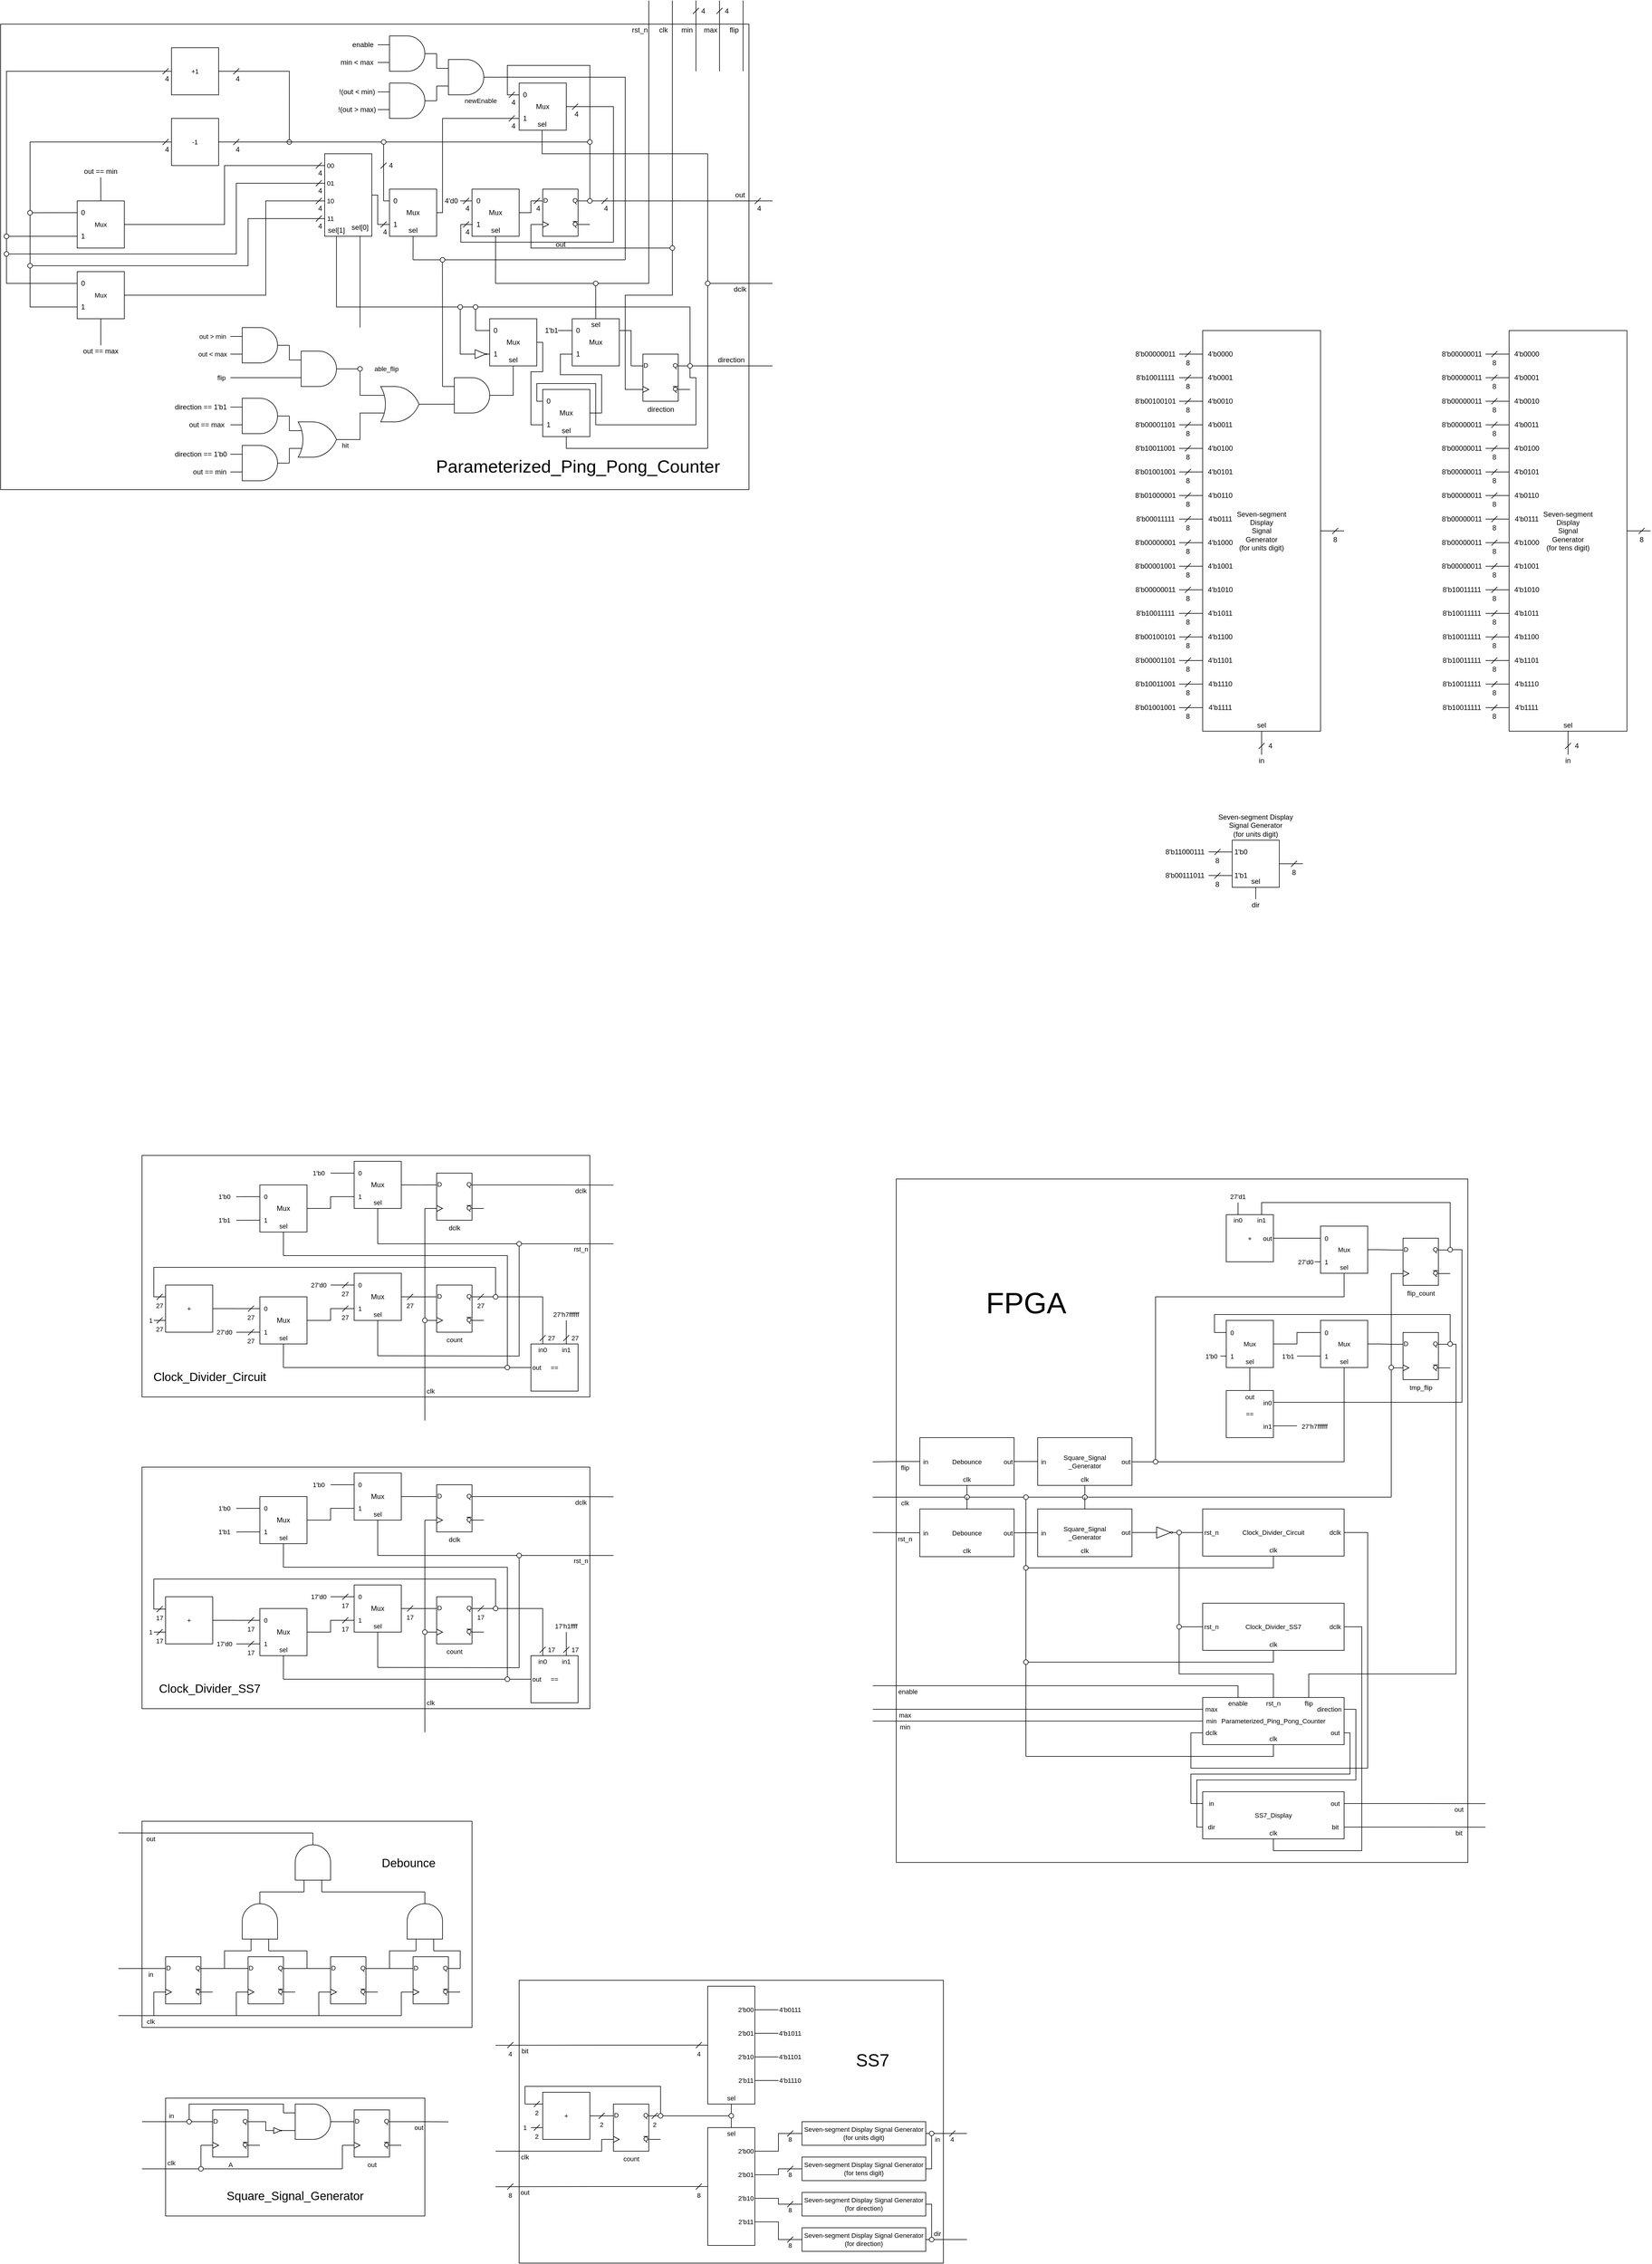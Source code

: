 <mxfile version="22.0.3" type="device">
  <diagram name="第 1 页" id="aaLGZMTTF41WHqf80WtS">
    <mxGraphModel dx="1702" dy="1687" grid="1" gridSize="10" guides="1" tooltips="1" connect="1" arrows="1" fold="1" page="1" pageScale="1" pageWidth="827" pageHeight="1169" math="0" shadow="0">
      <root>
        <mxCell id="0" />
        <mxCell id="1" parent="0" />
        <mxCell id="lcu_LMT9h3kE7ud5BjJt-108" value="" style="group" parent="1" vertex="1" connectable="0">
          <mxGeometry x="-400" y="1000" width="800" height="450" as="geometry" />
        </mxCell>
        <mxCell id="lcu_LMT9h3kE7ud5BjJt-95" value="" style="rounded=0;whiteSpace=wrap;html=1;fontFamily=Helvetica;fontSize=11;fontColor=default;container=0;" parent="lcu_LMT9h3kE7ud5BjJt-108" vertex="1">
          <mxGeometry width="760" height="410" as="geometry" />
        </mxCell>
        <mxCell id="lcu_LMT9h3kE7ud5BjJt-13" style="edgeStyle=orthogonalEdgeStyle;shape=connector;rounded=0;orthogonalLoop=1;jettySize=auto;html=1;exitX=0.5;exitY=1;exitDx=0;exitDy=0;labelBackgroundColor=default;strokeColor=default;align=center;verticalAlign=middle;fontFamily=Helvetica;fontSize=11;fontColor=default;endArrow=none;endFill=0;" parent="lcu_LMT9h3kE7ud5BjJt-108" source="lcu_LMT9h3kE7ud5BjJt-1" edge="1">
          <mxGeometry relative="1" as="geometry">
            <mxPoint x="239.857" y="360.0" as="targetPoint" />
          </mxGeometry>
        </mxCell>
        <mxCell id="lcu_LMT9h3kE7ud5BjJt-14" style="edgeStyle=orthogonalEdgeStyle;shape=connector;rounded=0;orthogonalLoop=1;jettySize=auto;html=1;exitX=0;exitY=0.75;exitDx=0;exitDy=0;labelBackgroundColor=default;strokeColor=default;align=center;verticalAlign=middle;fontFamily=Helvetica;fontSize=11;fontColor=default;endArrow=none;endFill=0;" parent="lcu_LMT9h3kE7ud5BjJt-108" source="lcu_LMT9h3kE7ud5BjJt-1" edge="1">
          <mxGeometry relative="1" as="geometry">
            <mxPoint x="160" y="300.071" as="targetPoint" />
          </mxGeometry>
        </mxCell>
        <mxCell id="lcu_LMT9h3kE7ud5BjJt-16" style="edgeStyle=orthogonalEdgeStyle;shape=connector;rounded=0;orthogonalLoop=1;jettySize=auto;html=1;exitX=0;exitY=0.25;exitDx=0;exitDy=0;labelBackgroundColor=default;strokeColor=default;align=center;verticalAlign=middle;fontFamily=Helvetica;fontSize=11;fontColor=default;endArrow=none;endFill=0;" parent="lcu_LMT9h3kE7ud5BjJt-108" source="lcu_LMT9h3kE7ud5BjJt-1" edge="1">
          <mxGeometry relative="1" as="geometry">
            <mxPoint x="160" y="260.071" as="targetPoint" />
          </mxGeometry>
        </mxCell>
        <mxCell id="lcu_LMT9h3kE7ud5BjJt-1" value="Mux" style="whiteSpace=wrap;html=1;aspect=fixed;container=0;" parent="lcu_LMT9h3kE7ud5BjJt-108" vertex="1">
          <mxGeometry x="200" y="240" width="80" height="80" as="geometry" />
        </mxCell>
        <mxCell id="lcu_LMT9h3kE7ud5BjJt-4" style="edgeStyle=orthogonalEdgeStyle;shape=connector;rounded=0;orthogonalLoop=1;jettySize=auto;html=1;exitX=0;exitY=0.25;exitDx=0;exitDy=0;labelBackgroundColor=default;strokeColor=default;align=center;verticalAlign=middle;fontFamily=Helvetica;fontSize=11;fontColor=default;endArrow=none;endFill=0;" parent="lcu_LMT9h3kE7ud5BjJt-108" source="lcu_LMT9h3kE7ud5BjJt-2" edge="1">
          <mxGeometry relative="1" as="geometry">
            <mxPoint x="320" y="220.051" as="targetPoint" />
          </mxGeometry>
        </mxCell>
        <mxCell id="lcu_LMT9h3kE7ud5BjJt-10" style="edgeStyle=orthogonalEdgeStyle;shape=connector;rounded=0;orthogonalLoop=1;jettySize=auto;html=1;exitX=0.5;exitY=1;exitDx=0;exitDy=0;labelBackgroundColor=default;strokeColor=default;align=center;verticalAlign=middle;fontFamily=Helvetica;fontSize=11;fontColor=default;endArrow=none;endFill=0;" parent="lcu_LMT9h3kE7ud5BjJt-108" source="lcu_LMT9h3kE7ud5BjJt-2" edge="1">
          <mxGeometry relative="1" as="geometry">
            <mxPoint x="400" y="340" as="targetPoint" />
          </mxGeometry>
        </mxCell>
        <mxCell id="lcu_LMT9h3kE7ud5BjJt-19" style="edgeStyle=orthogonalEdgeStyle;shape=connector;rounded=0;orthogonalLoop=1;jettySize=auto;html=1;exitX=1;exitY=0.5;exitDx=0;exitDy=0;labelBackgroundColor=default;strokeColor=default;align=center;verticalAlign=middle;fontFamily=Helvetica;fontSize=11;fontColor=default;endArrow=none;endFill=0;" parent="lcu_LMT9h3kE7ud5BjJt-108" source="lcu_LMT9h3kE7ud5BjJt-2" edge="1">
          <mxGeometry relative="1" as="geometry">
            <mxPoint x="480" y="240.071" as="targetPoint" />
          </mxGeometry>
        </mxCell>
        <mxCell id="lcu_LMT9h3kE7ud5BjJt-2" value="Mux" style="whiteSpace=wrap;html=1;aspect=fixed;container=0;" parent="lcu_LMT9h3kE7ud5BjJt-108" vertex="1">
          <mxGeometry x="360" y="200" width="80" height="80" as="geometry" />
        </mxCell>
        <mxCell id="lcu_LMT9h3kE7ud5BjJt-3" style="edgeStyle=orthogonalEdgeStyle;rounded=0;orthogonalLoop=1;jettySize=auto;html=1;exitX=1;exitY=0.5;exitDx=0;exitDy=0;entryX=0;entryY=0.75;entryDx=0;entryDy=0;endArrow=none;endFill=0;" parent="lcu_LMT9h3kE7ud5BjJt-108" source="lcu_LMT9h3kE7ud5BjJt-1" target="lcu_LMT9h3kE7ud5BjJt-2" edge="1">
          <mxGeometry relative="1" as="geometry" />
        </mxCell>
        <mxCell id="lcu_LMT9h3kE7ud5BjJt-5" value="27&#39;d0" style="text;html=1;strokeColor=none;fillColor=none;align=center;verticalAlign=middle;whiteSpace=wrap;rounded=0;fontSize=11;fontFamily=Helvetica;fontColor=default;container=0;" parent="lcu_LMT9h3kE7ud5BjJt-108" vertex="1">
          <mxGeometry x="280" y="210" width="40" height="20" as="geometry" />
        </mxCell>
        <mxCell id="lcu_LMT9h3kE7ud5BjJt-6" value="" style="endArrow=none;html=1;rounded=0;labelBackgroundColor=default;strokeColor=default;align=center;verticalAlign=middle;fontFamily=Helvetica;fontSize=11;fontColor=default;shape=connector;" parent="lcu_LMT9h3kE7ud5BjJt-108" edge="1">
          <mxGeometry width="50" height="50" relative="1" as="geometry">
            <mxPoint x="340" y="225" as="sourcePoint" />
            <mxPoint x="350" y="215" as="targetPoint" />
          </mxGeometry>
        </mxCell>
        <mxCell id="lcu_LMT9h3kE7ud5BjJt-7" value="27" style="text;html=1;strokeColor=none;fillColor=none;align=center;verticalAlign=middle;whiteSpace=wrap;rounded=0;fontSize=11;fontFamily=Helvetica;fontColor=default;container=0;" parent="lcu_LMT9h3kE7ud5BjJt-108" vertex="1">
          <mxGeometry x="340" y="230" width="10" height="10" as="geometry" />
        </mxCell>
        <mxCell id="lcu_LMT9h3kE7ud5BjJt-8" value="0" style="text;html=1;strokeColor=none;fillColor=none;align=center;verticalAlign=middle;whiteSpace=wrap;rounded=0;fontSize=11;fontFamily=Helvetica;fontColor=default;container=0;" parent="lcu_LMT9h3kE7ud5BjJt-108" vertex="1">
          <mxGeometry x="360" y="210" width="20" height="20" as="geometry" />
        </mxCell>
        <mxCell id="lcu_LMT9h3kE7ud5BjJt-9" value="1" style="text;html=1;strokeColor=none;fillColor=none;align=center;verticalAlign=middle;whiteSpace=wrap;rounded=0;fontSize=11;fontFamily=Helvetica;fontColor=default;container=0;" parent="lcu_LMT9h3kE7ud5BjJt-108" vertex="1">
          <mxGeometry x="360" y="250" width="20" height="20" as="geometry" />
        </mxCell>
        <mxCell id="lcu_LMT9h3kE7ud5BjJt-12" value="sel" style="text;html=1;strokeColor=none;fillColor=none;align=center;verticalAlign=middle;whiteSpace=wrap;rounded=0;fontSize=11;fontFamily=Helvetica;fontColor=default;container=0;" parent="lcu_LMT9h3kE7ud5BjJt-108" vertex="1">
          <mxGeometry x="390" y="260" width="20" height="20" as="geometry" />
        </mxCell>
        <mxCell id="lcu_LMT9h3kE7ud5BjJt-15" value="27&#39;d0" style="text;html=1;strokeColor=none;fillColor=none;align=center;verticalAlign=middle;whiteSpace=wrap;rounded=0;fontSize=11;fontFamily=Helvetica;fontColor=default;container=0;" parent="lcu_LMT9h3kE7ud5BjJt-108" vertex="1">
          <mxGeometry x="120" y="290" width="40" height="20" as="geometry" />
        </mxCell>
        <mxCell id="lcu_LMT9h3kE7ud5BjJt-22" style="edgeStyle=orthogonalEdgeStyle;shape=connector;rounded=0;orthogonalLoop=1;jettySize=auto;html=1;exitX=1;exitY=0.5;exitDx=0;exitDy=0;labelBackgroundColor=default;strokeColor=default;align=center;verticalAlign=middle;fontFamily=Helvetica;fontSize=11;fontColor=default;endArrow=none;endFill=0;" parent="lcu_LMT9h3kE7ud5BjJt-108" source="lcu_LMT9h3kE7ud5BjJt-18" edge="1">
          <mxGeometry relative="1" as="geometry">
            <mxPoint x="160" y="260" as="targetPoint" />
          </mxGeometry>
        </mxCell>
        <mxCell id="lcu_LMT9h3kE7ud5BjJt-250" style="edgeStyle=orthogonalEdgeStyle;shape=connector;rounded=0;orthogonalLoop=1;jettySize=auto;html=1;exitX=0;exitY=0.75;exitDx=0;exitDy=0;labelBackgroundColor=default;strokeColor=default;align=center;verticalAlign=middle;fontFamily=Helvetica;fontSize=11;fontColor=default;endArrow=none;endFill=0;" parent="lcu_LMT9h3kE7ud5BjJt-108" source="lcu_LMT9h3kE7ud5BjJt-18" edge="1">
          <mxGeometry relative="1" as="geometry">
            <mxPoint x="20" y="280" as="targetPoint" />
          </mxGeometry>
        </mxCell>
        <mxCell id="lcu_LMT9h3kE7ud5BjJt-18" value="+" style="whiteSpace=wrap;html=1;aspect=fixed;fontFamily=Helvetica;fontSize=11;fontColor=default;container=0;" parent="lcu_LMT9h3kE7ud5BjJt-108" vertex="1">
          <mxGeometry x="40" y="220" width="80" height="80" as="geometry" />
        </mxCell>
        <mxCell id="lcu_LMT9h3kE7ud5BjJt-21" style="edgeStyle=orthogonalEdgeStyle;shape=connector;rounded=0;orthogonalLoop=1;jettySize=auto;html=1;exitX=1;exitY=0.25;exitDx=0;exitDy=0;exitPerimeter=0;entryX=0;entryY=0.25;entryDx=0;entryDy=0;labelBackgroundColor=default;strokeColor=default;align=center;verticalAlign=middle;fontFamily=Helvetica;fontSize=11;fontColor=default;endArrow=none;endFill=0;" parent="lcu_LMT9h3kE7ud5BjJt-108" source="lcu_LMT9h3kE7ud5BjJt-20" target="lcu_LMT9h3kE7ud5BjJt-18" edge="1">
          <mxGeometry relative="1" as="geometry">
            <Array as="points">
              <mxPoint x="600" y="240" />
              <mxPoint x="600" y="190" />
              <mxPoint x="20" y="190" />
              <mxPoint x="20" y="240" />
            </Array>
          </mxGeometry>
        </mxCell>
        <mxCell id="lcu_LMT9h3kE7ud5BjJt-20" value="count" style="verticalLabelPosition=bottom;shadow=0;dashed=0;align=center;html=1;verticalAlign=top;shape=mxgraph.electrical.logic_gates.d_type_flip-flop;fontFamily=Helvetica;fontSize=11;fontColor=default;container=0;" parent="lcu_LMT9h3kE7ud5BjJt-108" vertex="1">
          <mxGeometry x="480" y="220" width="100" height="80" as="geometry" />
        </mxCell>
        <mxCell id="lcu_LMT9h3kE7ud5BjJt-23" value="sel" style="text;html=1;strokeColor=none;fillColor=none;align=center;verticalAlign=middle;whiteSpace=wrap;rounded=0;fontSize=11;fontFamily=Helvetica;fontColor=default;container=0;" parent="lcu_LMT9h3kE7ud5BjJt-108" vertex="1">
          <mxGeometry x="230" y="300" width="20" height="20" as="geometry" />
        </mxCell>
        <mxCell id="lcu_LMT9h3kE7ud5BjJt-24" value="0" style="text;html=1;strokeColor=none;fillColor=none;align=center;verticalAlign=middle;whiteSpace=wrap;rounded=0;fontSize=11;fontFamily=Helvetica;fontColor=default;container=0;" parent="lcu_LMT9h3kE7ud5BjJt-108" vertex="1">
          <mxGeometry x="200" y="250" width="20" height="20" as="geometry" />
        </mxCell>
        <mxCell id="lcu_LMT9h3kE7ud5BjJt-25" value="1" style="text;html=1;strokeColor=none;fillColor=none;align=center;verticalAlign=middle;whiteSpace=wrap;rounded=0;fontSize=11;fontFamily=Helvetica;fontColor=default;container=0;" parent="lcu_LMT9h3kE7ud5BjJt-108" vertex="1">
          <mxGeometry x="200" y="290" width="20" height="20" as="geometry" />
        </mxCell>
        <mxCell id="lcu_LMT9h3kE7ud5BjJt-27" style="edgeStyle=orthogonalEdgeStyle;shape=connector;rounded=0;orthogonalLoop=1;jettySize=auto;html=1;exitX=0.5;exitY=1;exitDx=0;exitDy=0;labelBackgroundColor=default;strokeColor=default;align=center;verticalAlign=middle;fontFamily=Helvetica;fontSize=11;fontColor=default;endArrow=none;endFill=0;" parent="lcu_LMT9h3kE7ud5BjJt-108" source="lcu_LMT9h3kE7ud5BjJt-30" edge="1">
          <mxGeometry relative="1" as="geometry">
            <mxPoint x="239.857" y="170.0" as="targetPoint" />
          </mxGeometry>
        </mxCell>
        <mxCell id="lcu_LMT9h3kE7ud5BjJt-28" style="edgeStyle=orthogonalEdgeStyle;shape=connector;rounded=0;orthogonalLoop=1;jettySize=auto;html=1;exitX=0;exitY=0.75;exitDx=0;exitDy=0;labelBackgroundColor=default;strokeColor=default;align=center;verticalAlign=middle;fontFamily=Helvetica;fontSize=11;fontColor=default;endArrow=none;endFill=0;" parent="lcu_LMT9h3kE7ud5BjJt-108" source="lcu_LMT9h3kE7ud5BjJt-30" edge="1">
          <mxGeometry relative="1" as="geometry">
            <mxPoint x="160" y="110.071" as="targetPoint" />
          </mxGeometry>
        </mxCell>
        <mxCell id="lcu_LMT9h3kE7ud5BjJt-29" style="edgeStyle=orthogonalEdgeStyle;shape=connector;rounded=0;orthogonalLoop=1;jettySize=auto;html=1;exitX=0;exitY=0.25;exitDx=0;exitDy=0;labelBackgroundColor=default;strokeColor=default;align=center;verticalAlign=middle;fontFamily=Helvetica;fontSize=11;fontColor=default;endArrow=none;endFill=0;" parent="lcu_LMT9h3kE7ud5BjJt-108" source="lcu_LMT9h3kE7ud5BjJt-30" edge="1">
          <mxGeometry relative="1" as="geometry">
            <mxPoint x="160" y="70.071" as="targetPoint" />
          </mxGeometry>
        </mxCell>
        <mxCell id="lcu_LMT9h3kE7ud5BjJt-30" value="Mux" style="whiteSpace=wrap;html=1;aspect=fixed;container=0;" parent="lcu_LMT9h3kE7ud5BjJt-108" vertex="1">
          <mxGeometry x="200" y="50" width="80" height="80" as="geometry" />
        </mxCell>
        <mxCell id="lcu_LMT9h3kE7ud5BjJt-31" style="edgeStyle=orthogonalEdgeStyle;shape=connector;rounded=0;orthogonalLoop=1;jettySize=auto;html=1;exitX=0;exitY=0.25;exitDx=0;exitDy=0;labelBackgroundColor=default;strokeColor=default;align=center;verticalAlign=middle;fontFamily=Helvetica;fontSize=11;fontColor=default;endArrow=none;endFill=0;" parent="lcu_LMT9h3kE7ud5BjJt-108" source="lcu_LMT9h3kE7ud5BjJt-34" edge="1">
          <mxGeometry relative="1" as="geometry">
            <mxPoint x="320" y="30.051" as="targetPoint" />
          </mxGeometry>
        </mxCell>
        <mxCell id="lcu_LMT9h3kE7ud5BjJt-32" style="edgeStyle=orthogonalEdgeStyle;shape=connector;rounded=0;orthogonalLoop=1;jettySize=auto;html=1;exitX=0.5;exitY=1;exitDx=0;exitDy=0;labelBackgroundColor=default;strokeColor=default;align=center;verticalAlign=middle;fontFamily=Helvetica;fontSize=11;fontColor=default;endArrow=none;endFill=0;" parent="lcu_LMT9h3kE7ud5BjJt-108" source="lcu_LMT9h3kE7ud5BjJt-34" edge="1">
          <mxGeometry relative="1" as="geometry">
            <mxPoint x="400" y="150" as="targetPoint" />
          </mxGeometry>
        </mxCell>
        <mxCell id="lcu_LMT9h3kE7ud5BjJt-33" style="edgeStyle=orthogonalEdgeStyle;shape=connector;rounded=0;orthogonalLoop=1;jettySize=auto;html=1;exitX=1;exitY=0.5;exitDx=0;exitDy=0;labelBackgroundColor=default;strokeColor=default;align=center;verticalAlign=middle;fontFamily=Helvetica;fontSize=11;fontColor=default;endArrow=none;endFill=0;" parent="lcu_LMT9h3kE7ud5BjJt-108" source="lcu_LMT9h3kE7ud5BjJt-34" edge="1">
          <mxGeometry relative="1" as="geometry">
            <mxPoint x="480" y="50.071" as="targetPoint" />
          </mxGeometry>
        </mxCell>
        <mxCell id="lcu_LMT9h3kE7ud5BjJt-34" value="Mux" style="whiteSpace=wrap;html=1;aspect=fixed;container=0;" parent="lcu_LMT9h3kE7ud5BjJt-108" vertex="1">
          <mxGeometry x="360" y="10" width="80" height="80" as="geometry" />
        </mxCell>
        <mxCell id="lcu_LMT9h3kE7ud5BjJt-26" style="edgeStyle=orthogonalEdgeStyle;rounded=0;orthogonalLoop=1;jettySize=auto;html=1;exitX=1;exitY=0.5;exitDx=0;exitDy=0;entryX=0;entryY=0.75;entryDx=0;entryDy=0;endArrow=none;endFill=0;" parent="lcu_LMT9h3kE7ud5BjJt-108" source="lcu_LMT9h3kE7ud5BjJt-30" target="lcu_LMT9h3kE7ud5BjJt-34" edge="1">
          <mxGeometry relative="1" as="geometry" />
        </mxCell>
        <mxCell id="lcu_LMT9h3kE7ud5BjJt-35" value="1&#39;b0" style="text;html=1;strokeColor=none;fillColor=none;align=center;verticalAlign=middle;whiteSpace=wrap;rounded=0;fontSize=11;fontFamily=Helvetica;fontColor=default;container=0;" parent="lcu_LMT9h3kE7ud5BjJt-108" vertex="1">
          <mxGeometry x="280" y="20" width="40" height="20" as="geometry" />
        </mxCell>
        <mxCell id="lcu_LMT9h3kE7ud5BjJt-38" value="0" style="text;html=1;strokeColor=none;fillColor=none;align=center;verticalAlign=middle;whiteSpace=wrap;rounded=0;fontSize=11;fontFamily=Helvetica;fontColor=default;container=0;" parent="lcu_LMT9h3kE7ud5BjJt-108" vertex="1">
          <mxGeometry x="360" y="20" width="20" height="20" as="geometry" />
        </mxCell>
        <mxCell id="lcu_LMT9h3kE7ud5BjJt-39" value="1" style="text;html=1;strokeColor=none;fillColor=none;align=center;verticalAlign=middle;whiteSpace=wrap;rounded=0;fontSize=11;fontFamily=Helvetica;fontColor=default;container=0;" parent="lcu_LMT9h3kE7ud5BjJt-108" vertex="1">
          <mxGeometry x="360" y="60" width="20" height="20" as="geometry" />
        </mxCell>
        <mxCell id="lcu_LMT9h3kE7ud5BjJt-40" value="sel" style="text;html=1;strokeColor=none;fillColor=none;align=center;verticalAlign=middle;whiteSpace=wrap;rounded=0;fontSize=11;fontFamily=Helvetica;fontColor=default;container=0;" parent="lcu_LMT9h3kE7ud5BjJt-108" vertex="1">
          <mxGeometry x="390" y="70" width="20" height="20" as="geometry" />
        </mxCell>
        <mxCell id="lcu_LMT9h3kE7ud5BjJt-92" style="edgeStyle=orthogonalEdgeStyle;shape=connector;rounded=0;orthogonalLoop=1;jettySize=auto;html=1;exitX=1;exitY=0.25;exitDx=0;exitDy=0;exitPerimeter=0;labelBackgroundColor=default;strokeColor=default;align=center;verticalAlign=middle;fontFamily=Helvetica;fontSize=11;fontColor=default;endArrow=none;endFill=0;" parent="lcu_LMT9h3kE7ud5BjJt-108" source="lcu_LMT9h3kE7ud5BjJt-45" edge="1">
          <mxGeometry relative="1" as="geometry">
            <mxPoint x="800" y="50.333" as="targetPoint" />
          </mxGeometry>
        </mxCell>
        <mxCell id="lcu_LMT9h3kE7ud5BjJt-45" value="dclk" style="verticalLabelPosition=bottom;shadow=0;dashed=0;align=center;html=1;verticalAlign=top;shape=mxgraph.electrical.logic_gates.d_type_flip-flop;fontFamily=Helvetica;fontSize=11;fontColor=default;container=0;" parent="lcu_LMT9h3kE7ud5BjJt-108" vertex="1">
          <mxGeometry x="480" y="30" width="100" height="80" as="geometry" />
        </mxCell>
        <mxCell id="lcu_LMT9h3kE7ud5BjJt-46" value="sel" style="text;html=1;strokeColor=none;fillColor=none;align=center;verticalAlign=middle;whiteSpace=wrap;rounded=0;fontSize=11;fontFamily=Helvetica;fontColor=default;container=0;" parent="lcu_LMT9h3kE7ud5BjJt-108" vertex="1">
          <mxGeometry x="230" y="110" width="20" height="20" as="geometry" />
        </mxCell>
        <mxCell id="lcu_LMT9h3kE7ud5BjJt-47" value="0" style="text;html=1;strokeColor=none;fillColor=none;align=center;verticalAlign=middle;whiteSpace=wrap;rounded=0;fontSize=11;fontFamily=Helvetica;fontColor=default;container=0;" parent="lcu_LMT9h3kE7ud5BjJt-108" vertex="1">
          <mxGeometry x="200" y="60" width="20" height="20" as="geometry" />
        </mxCell>
        <mxCell id="lcu_LMT9h3kE7ud5BjJt-48" value="1" style="text;html=1;strokeColor=none;fillColor=none;align=center;verticalAlign=middle;whiteSpace=wrap;rounded=0;fontSize=11;fontFamily=Helvetica;fontColor=default;container=0;" parent="lcu_LMT9h3kE7ud5BjJt-108" vertex="1">
          <mxGeometry x="200" y="100" width="20" height="20" as="geometry" />
        </mxCell>
        <mxCell id="lcu_LMT9h3kE7ud5BjJt-50" value="" style="endArrow=none;html=1;rounded=0;labelBackgroundColor=default;strokeColor=default;align=center;verticalAlign=middle;fontFamily=Helvetica;fontSize=11;fontColor=default;shape=connector;" parent="lcu_LMT9h3kE7ud5BjJt-108" edge="1">
          <mxGeometry width="50" height="50" relative="1" as="geometry">
            <mxPoint x="340" y="265" as="sourcePoint" />
            <mxPoint x="350" y="255" as="targetPoint" />
          </mxGeometry>
        </mxCell>
        <mxCell id="lcu_LMT9h3kE7ud5BjJt-51" value="27" style="text;html=1;strokeColor=none;fillColor=none;align=center;verticalAlign=middle;whiteSpace=wrap;rounded=0;fontSize=11;fontFamily=Helvetica;fontColor=default;container=0;" parent="lcu_LMT9h3kE7ud5BjJt-108" vertex="1">
          <mxGeometry x="340" y="270" width="10" height="10" as="geometry" />
        </mxCell>
        <mxCell id="lcu_LMT9h3kE7ud5BjJt-52" value="" style="endArrow=none;html=1;rounded=0;labelBackgroundColor=default;strokeColor=default;align=center;verticalAlign=middle;fontFamily=Helvetica;fontSize=11;fontColor=default;shape=connector;" parent="lcu_LMT9h3kE7ud5BjJt-108" edge="1">
          <mxGeometry width="50" height="50" relative="1" as="geometry">
            <mxPoint x="180" y="265" as="sourcePoint" />
            <mxPoint x="190" y="255" as="targetPoint" />
          </mxGeometry>
        </mxCell>
        <mxCell id="lcu_LMT9h3kE7ud5BjJt-53" value="27" style="text;html=1;strokeColor=none;fillColor=none;align=center;verticalAlign=middle;whiteSpace=wrap;rounded=0;fontSize=11;fontFamily=Helvetica;fontColor=default;container=0;" parent="lcu_LMT9h3kE7ud5BjJt-108" vertex="1">
          <mxGeometry x="180" y="270" width="10" height="10" as="geometry" />
        </mxCell>
        <mxCell id="lcu_LMT9h3kE7ud5BjJt-54" value="" style="endArrow=none;html=1;rounded=0;labelBackgroundColor=default;strokeColor=default;align=center;verticalAlign=middle;fontFamily=Helvetica;fontSize=11;fontColor=default;shape=connector;" parent="lcu_LMT9h3kE7ud5BjJt-108" edge="1">
          <mxGeometry width="50" height="50" relative="1" as="geometry">
            <mxPoint x="180" y="305" as="sourcePoint" />
            <mxPoint x="190" y="295" as="targetPoint" />
          </mxGeometry>
        </mxCell>
        <mxCell id="lcu_LMT9h3kE7ud5BjJt-55" value="27" style="text;html=1;strokeColor=none;fillColor=none;align=center;verticalAlign=middle;whiteSpace=wrap;rounded=0;fontSize=11;fontFamily=Helvetica;fontColor=default;container=0;" parent="lcu_LMT9h3kE7ud5BjJt-108" vertex="1">
          <mxGeometry x="180" y="310" width="10" height="10" as="geometry" />
        </mxCell>
        <mxCell id="lcu_LMT9h3kE7ud5BjJt-56" value="" style="endArrow=none;html=1;rounded=0;labelBackgroundColor=default;strokeColor=default;align=center;verticalAlign=middle;fontFamily=Helvetica;fontSize=11;fontColor=default;shape=connector;" parent="lcu_LMT9h3kE7ud5BjJt-108" edge="1">
          <mxGeometry width="50" height="50" relative="1" as="geometry">
            <mxPoint x="25" y="245" as="sourcePoint" />
            <mxPoint x="35" y="235" as="targetPoint" />
          </mxGeometry>
        </mxCell>
        <mxCell id="lcu_LMT9h3kE7ud5BjJt-57" value="27" style="text;html=1;strokeColor=none;fillColor=none;align=center;verticalAlign=middle;whiteSpace=wrap;rounded=0;fontSize=11;fontFamily=Helvetica;fontColor=default;container=0;" parent="lcu_LMT9h3kE7ud5BjJt-108" vertex="1">
          <mxGeometry x="25" y="250" width="10" height="10" as="geometry" />
        </mxCell>
        <mxCell id="lcu_LMT9h3kE7ud5BjJt-59" value="" style="endArrow=none;html=1;rounded=0;labelBackgroundColor=default;strokeColor=default;align=center;verticalAlign=middle;fontFamily=Helvetica;fontSize=11;fontColor=default;shape=connector;" parent="lcu_LMT9h3kE7ud5BjJt-108" edge="1">
          <mxGeometry width="50" height="50" relative="1" as="geometry">
            <mxPoint x="450" y="245" as="sourcePoint" />
            <mxPoint x="460" y="235" as="targetPoint" />
          </mxGeometry>
        </mxCell>
        <mxCell id="lcu_LMT9h3kE7ud5BjJt-60" value="27" style="text;html=1;strokeColor=none;fillColor=none;align=center;verticalAlign=middle;whiteSpace=wrap;rounded=0;fontSize=11;fontFamily=Helvetica;fontColor=default;container=0;" parent="lcu_LMT9h3kE7ud5BjJt-108" vertex="1">
          <mxGeometry x="450" y="250" width="10" height="10" as="geometry" />
        </mxCell>
        <mxCell id="lcu_LMT9h3kE7ud5BjJt-61" value="" style="endArrow=none;html=1;rounded=0;labelBackgroundColor=default;strokeColor=default;align=center;verticalAlign=middle;fontFamily=Helvetica;fontSize=11;fontColor=default;shape=connector;" parent="lcu_LMT9h3kE7ud5BjJt-108" edge="1">
          <mxGeometry width="50" height="50" relative="1" as="geometry">
            <mxPoint x="570" y="245" as="sourcePoint" />
            <mxPoint x="580" y="235" as="targetPoint" />
          </mxGeometry>
        </mxCell>
        <mxCell id="lcu_LMT9h3kE7ud5BjJt-62" value="27" style="text;html=1;strokeColor=none;fillColor=none;align=center;verticalAlign=middle;whiteSpace=wrap;rounded=0;fontSize=11;fontFamily=Helvetica;fontColor=default;container=0;" parent="lcu_LMT9h3kE7ud5BjJt-108" vertex="1">
          <mxGeometry x="570" y="250" width="10" height="10" as="geometry" />
        </mxCell>
        <mxCell id="lcu_LMT9h3kE7ud5BjJt-63" value="1&#39;b1" style="text;html=1;strokeColor=none;fillColor=none;align=center;verticalAlign=middle;whiteSpace=wrap;rounded=0;fontSize=11;fontFamily=Helvetica;fontColor=default;container=0;" parent="lcu_LMT9h3kE7ud5BjJt-108" vertex="1">
          <mxGeometry x="120" y="100" width="40" height="20" as="geometry" />
        </mxCell>
        <mxCell id="lcu_LMT9h3kE7ud5BjJt-64" value="1&#39;b0" style="text;html=1;strokeColor=none;fillColor=none;align=center;verticalAlign=middle;whiteSpace=wrap;rounded=0;fontSize=11;fontFamily=Helvetica;fontColor=default;container=0;" parent="lcu_LMT9h3kE7ud5BjJt-108" vertex="1">
          <mxGeometry x="120" y="60" width="40" height="20" as="geometry" />
        </mxCell>
        <mxCell id="lcu_LMT9h3kE7ud5BjJt-65" value="" style="endArrow=none;html=1;rounded=0;labelBackgroundColor=default;strokeColor=default;align=center;verticalAlign=middle;fontFamily=Helvetica;fontSize=11;fontColor=default;shape=connector;" parent="lcu_LMT9h3kE7ud5BjJt-108" edge="1">
          <mxGeometry width="50" height="50" relative="1" as="geometry">
            <mxPoint x="400" y="150" as="sourcePoint" />
            <mxPoint x="800" y="150" as="targetPoint" />
          </mxGeometry>
        </mxCell>
        <mxCell id="lcu_LMT9h3kE7ud5BjJt-66" value="" style="endArrow=none;html=1;rounded=0;labelBackgroundColor=default;strokeColor=default;align=center;verticalAlign=middle;fontFamily=Helvetica;fontSize=11;fontColor=default;shape=connector;" parent="lcu_LMT9h3kE7ud5BjJt-108" edge="1">
          <mxGeometry width="50" height="50" relative="1" as="geometry">
            <mxPoint x="240" y="360" as="sourcePoint" />
            <mxPoint x="680" y="360" as="targetPoint" />
          </mxGeometry>
        </mxCell>
        <mxCell id="lcu_LMT9h3kE7ud5BjJt-67" value="" style="endArrow=none;html=1;rounded=0;labelBackgroundColor=default;strokeColor=default;align=center;verticalAlign=middle;fontFamily=Helvetica;fontSize=11;fontColor=default;shape=connector;edgeStyle=elbowEdgeStyle;entryX=0.1;entryY=0.5;entryDx=0;entryDy=0;entryPerimeter=0;" parent="lcu_LMT9h3kE7ud5BjJt-108" target="lcu_LMT9h3kE7ud5BjJt-69" edge="1">
          <mxGeometry width="50" height="50" relative="1" as="geometry">
            <mxPoint x="240" y="170" as="sourcePoint" />
            <mxPoint x="620" y="360" as="targetPoint" />
            <Array as="points">
              <mxPoint x="620" y="280" />
            </Array>
          </mxGeometry>
        </mxCell>
        <mxCell id="lcu_LMT9h3kE7ud5BjJt-68" value="" style="endArrow=none;html=1;rounded=0;labelBackgroundColor=default;strokeColor=default;align=center;verticalAlign=middle;fontFamily=Helvetica;fontSize=11;fontColor=default;shape=connector;edgeStyle=orthogonalEdgeStyle;entryX=0.9;entryY=0.5;entryDx=0;entryDy=0;entryPerimeter=0;" parent="lcu_LMT9h3kE7ud5BjJt-108" target="lcu_LMT9h3kE7ud5BjJt-71" edge="1">
          <mxGeometry width="50" height="50" relative="1" as="geometry">
            <mxPoint x="400" y="340" as="sourcePoint" />
            <mxPoint x="640" y="150" as="targetPoint" />
          </mxGeometry>
        </mxCell>
        <mxCell id="lcu_LMT9h3kE7ud5BjJt-69" value="" style="verticalLabelPosition=bottom;shadow=0;dashed=0;align=center;html=1;verticalAlign=top;shape=mxgraph.electrical.logic_gates.inverting_contact;fontFamily=Helvetica;fontSize=11;fontColor=default;rotation=90;container=0;" parent="lcu_LMT9h3kE7ud5BjJt-108" vertex="1">
          <mxGeometry x="615" y="355" width="10" height="10" as="geometry" />
        </mxCell>
        <mxCell id="lcu_LMT9h3kE7ud5BjJt-71" value="" style="verticalLabelPosition=bottom;shadow=0;dashed=0;align=center;html=1;verticalAlign=top;shape=mxgraph.electrical.logic_gates.inverting_contact;fontFamily=Helvetica;fontSize=11;fontColor=default;rotation=90;container=0;" parent="lcu_LMT9h3kE7ud5BjJt-108" vertex="1">
          <mxGeometry x="635" y="145" width="10" height="10" as="geometry" />
        </mxCell>
        <mxCell id="lcu_LMT9h3kE7ud5BjJt-72" value="" style="endArrow=none;html=1;rounded=0;labelBackgroundColor=default;strokeColor=default;align=center;verticalAlign=middle;fontFamily=Helvetica;fontSize=11;fontColor=default;shape=connector;exitX=0.1;exitY=0.5;exitDx=0;exitDy=0;exitPerimeter=0;" parent="lcu_LMT9h3kE7ud5BjJt-108" source="lcu_LMT9h3kE7ud5BjJt-74" edge="1">
          <mxGeometry width="50" height="50" relative="1" as="geometry">
            <mxPoint x="480" y="440" as="sourcePoint" />
            <mxPoint x="480" y="90" as="targetPoint" />
          </mxGeometry>
        </mxCell>
        <mxCell id="lcu_LMT9h3kE7ud5BjJt-73" value="" style="endArrow=none;html=1;rounded=0;labelBackgroundColor=default;strokeColor=default;align=center;verticalAlign=middle;fontFamily=Helvetica;fontSize=11;fontColor=default;shape=connector;entryX=0.9;entryY=0.5;entryDx=0;entryDy=0;entryPerimeter=0;" parent="lcu_LMT9h3kE7ud5BjJt-108" target="lcu_LMT9h3kE7ud5BjJt-74" edge="1">
          <mxGeometry width="50" height="50" relative="1" as="geometry">
            <mxPoint x="480" y="450" as="sourcePoint" />
            <mxPoint x="480" y="90" as="targetPoint" />
          </mxGeometry>
        </mxCell>
        <mxCell id="lcu_LMT9h3kE7ud5BjJt-74" value="" style="verticalLabelPosition=bottom;shadow=0;dashed=0;align=center;html=1;verticalAlign=top;shape=mxgraph.electrical.logic_gates.inverting_contact;fontFamily=Helvetica;fontSize=11;fontColor=default;rotation=90;container=0;" parent="lcu_LMT9h3kE7ud5BjJt-108" vertex="1">
          <mxGeometry x="475" y="275" width="10" height="10" as="geometry" />
        </mxCell>
        <mxCell id="lcu_LMT9h3kE7ud5BjJt-78" value="dclk" style="text;html=1;strokeColor=none;fillColor=none;align=center;verticalAlign=middle;whiteSpace=wrap;rounded=0;fontSize=11;fontFamily=Helvetica;fontColor=default;container=0;" parent="lcu_LMT9h3kE7ud5BjJt-108" vertex="1">
          <mxGeometry x="730" y="50" width="30" height="20" as="geometry" />
        </mxCell>
        <mxCell id="lcu_LMT9h3kE7ud5BjJt-81" value="==" style="whiteSpace=wrap;html=1;aspect=fixed;fontFamily=Helvetica;fontSize=11;fontColor=default;container=0;" parent="lcu_LMT9h3kE7ud5BjJt-108" vertex="1">
          <mxGeometry x="660" y="320" width="80" height="80" as="geometry" />
        </mxCell>
        <mxCell id="lcu_LMT9h3kE7ud5BjJt-83" value="" style="verticalLabelPosition=bottom;shadow=0;dashed=0;align=center;html=1;verticalAlign=top;shape=mxgraph.electrical.logic_gates.inverting_contact;fontFamily=Helvetica;fontSize=11;fontColor=default;container=0;" parent="lcu_LMT9h3kE7ud5BjJt-108" vertex="1">
          <mxGeometry x="595" y="235" width="10" height="10" as="geometry" />
        </mxCell>
        <mxCell id="lcu_LMT9h3kE7ud5BjJt-82" style="edgeStyle=orthogonalEdgeStyle;shape=connector;rounded=0;orthogonalLoop=1;jettySize=auto;html=1;exitX=0.25;exitY=0;exitDx=0;exitDy=0;labelBackgroundColor=default;strokeColor=default;align=center;verticalAlign=middle;fontFamily=Helvetica;fontSize=11;fontColor=default;endArrow=none;endFill=0;entryX=0.9;entryY=0.5;entryDx=0;entryDy=0;entryPerimeter=0;" parent="lcu_LMT9h3kE7ud5BjJt-108" source="lcu_LMT9h3kE7ud5BjJt-81" target="lcu_LMT9h3kE7ud5BjJt-83" edge="1">
          <mxGeometry relative="1" as="geometry">
            <mxPoint x="600" y="240" as="targetPoint" />
            <Array as="points">
              <mxPoint x="680" y="240" />
            </Array>
          </mxGeometry>
        </mxCell>
        <mxCell id="lcu_LMT9h3kE7ud5BjJt-85" value="27&#39;h7ffffff" style="text;html=1;strokeColor=none;fillColor=none;align=center;verticalAlign=middle;whiteSpace=wrap;rounded=0;fontSize=11;fontFamily=Helvetica;fontColor=default;container=0;" parent="lcu_LMT9h3kE7ud5BjJt-108" vertex="1">
          <mxGeometry x="690" y="260" width="60" height="20" as="geometry" />
        </mxCell>
        <mxCell id="lcu_LMT9h3kE7ud5BjJt-84" style="edgeStyle=orthogonalEdgeStyle;shape=connector;rounded=0;orthogonalLoop=1;jettySize=auto;html=1;exitX=0.75;exitY=0;exitDx=0;exitDy=0;labelBackgroundColor=default;strokeColor=default;align=center;verticalAlign=middle;fontFamily=Helvetica;fontSize=11;fontColor=default;endArrow=none;endFill=0;entryX=0.5;entryY=1;entryDx=0;entryDy=0;" parent="lcu_LMT9h3kE7ud5BjJt-108" source="lcu_LMT9h3kE7ud5BjJt-81" target="lcu_LMT9h3kE7ud5BjJt-85" edge="1">
          <mxGeometry relative="1" as="geometry">
            <mxPoint x="740" y="280" as="targetPoint" />
          </mxGeometry>
        </mxCell>
        <mxCell id="lcu_LMT9h3kE7ud5BjJt-86" value="in0" style="text;html=1;strokeColor=none;fillColor=none;align=center;verticalAlign=middle;whiteSpace=wrap;rounded=0;fontSize=11;fontFamily=Helvetica;fontColor=default;container=0;" parent="lcu_LMT9h3kE7ud5BjJt-108" vertex="1">
          <mxGeometry x="670" y="320" width="20" height="20" as="geometry" />
        </mxCell>
        <mxCell id="lcu_LMT9h3kE7ud5BjJt-87" value="in1" style="text;html=1;strokeColor=none;fillColor=none;align=center;verticalAlign=middle;whiteSpace=wrap;rounded=0;fontSize=11;fontFamily=Helvetica;fontColor=default;container=0;" parent="lcu_LMT9h3kE7ud5BjJt-108" vertex="1">
          <mxGeometry x="710" y="320" width="20" height="20" as="geometry" />
        </mxCell>
        <mxCell id="lcu_LMT9h3kE7ud5BjJt-89" value="out" style="text;html=1;strokeColor=none;fillColor=none;align=center;verticalAlign=middle;whiteSpace=wrap;rounded=0;fontSize=11;fontFamily=Helvetica;fontColor=default;container=0;" parent="lcu_LMT9h3kE7ud5BjJt-108" vertex="1">
          <mxGeometry x="660" y="350" width="20" height="20" as="geometry" />
        </mxCell>
        <mxCell id="lcu_LMT9h3kE7ud5BjJt-93" value="rst_n" style="text;html=1;strokeColor=none;fillColor=none;align=center;verticalAlign=middle;whiteSpace=wrap;rounded=0;fontSize=11;fontFamily=Helvetica;fontColor=default;container=0;" parent="lcu_LMT9h3kE7ud5BjJt-108" vertex="1">
          <mxGeometry x="730" y="149" width="30" height="20" as="geometry" />
        </mxCell>
        <mxCell id="lcu_LMT9h3kE7ud5BjJt-94" value="clk" style="text;html=1;strokeColor=none;fillColor=none;align=center;verticalAlign=middle;whiteSpace=wrap;rounded=0;fontSize=11;fontFamily=Helvetica;fontColor=default;container=0;" parent="lcu_LMT9h3kE7ud5BjJt-108" vertex="1">
          <mxGeometry x="480" y="390" width="20" height="20" as="geometry" />
        </mxCell>
        <mxCell id="lcu_LMT9h3kE7ud5BjJt-96" value="&lt;font style=&quot;font-size: 20px;&quot;&gt;Clock_Divider_Circuit&lt;/font&gt;" style="text;html=1;strokeColor=none;fillColor=none;align=center;verticalAlign=middle;whiteSpace=wrap;rounded=0;fontSize=11;fontFamily=Helvetica;fontColor=default;container=0;" parent="lcu_LMT9h3kE7ud5BjJt-108" vertex="1">
          <mxGeometry x="10" y="360" width="210" height="30" as="geometry" />
        </mxCell>
        <mxCell id="lcu_LMT9h3kE7ud5BjJt-104" value="" style="endArrow=none;html=1;rounded=0;labelBackgroundColor=default;strokeColor=default;align=center;verticalAlign=middle;fontFamily=Helvetica;fontSize=11;fontColor=default;shape=connector;" parent="lcu_LMT9h3kE7ud5BjJt-108" edge="1">
          <mxGeometry width="50" height="50" relative="1" as="geometry">
            <mxPoint x="715" y="315" as="sourcePoint" />
            <mxPoint x="725" y="305" as="targetPoint" />
          </mxGeometry>
        </mxCell>
        <mxCell id="lcu_LMT9h3kE7ud5BjJt-105" value="27" style="text;html=1;strokeColor=none;fillColor=none;align=center;verticalAlign=middle;whiteSpace=wrap;rounded=0;fontSize=11;fontFamily=Helvetica;fontColor=default;container=0;" parent="lcu_LMT9h3kE7ud5BjJt-108" vertex="1">
          <mxGeometry x="730" y="305" width="10" height="10" as="geometry" />
        </mxCell>
        <mxCell id="lcu_LMT9h3kE7ud5BjJt-106" value="" style="endArrow=none;html=1;rounded=0;labelBackgroundColor=default;strokeColor=default;align=center;verticalAlign=middle;fontFamily=Helvetica;fontSize=11;fontColor=default;shape=connector;" parent="lcu_LMT9h3kE7ud5BjJt-108" edge="1">
          <mxGeometry width="50" height="50" relative="1" as="geometry">
            <mxPoint x="675" y="315" as="sourcePoint" />
            <mxPoint x="685" y="305" as="targetPoint" />
          </mxGeometry>
        </mxCell>
        <mxCell id="lcu_LMT9h3kE7ud5BjJt-107" value="27" style="text;html=1;strokeColor=none;fillColor=none;align=center;verticalAlign=middle;whiteSpace=wrap;rounded=0;fontSize=11;fontFamily=Helvetica;fontColor=default;container=0;" parent="lcu_LMT9h3kE7ud5BjJt-108" vertex="1">
          <mxGeometry x="690" y="305" width="10" height="10" as="geometry" />
        </mxCell>
        <mxCell id="lcu_LMT9h3kE7ud5BjJt-251" value="1" style="text;html=1;strokeColor=none;fillColor=none;align=center;verticalAlign=middle;whiteSpace=wrap;rounded=0;fontSize=11;fontFamily=Helvetica;fontColor=default;container=0;" parent="lcu_LMT9h3kE7ud5BjJt-108" vertex="1">
          <mxGeometry x="10" y="275" width="10" height="10" as="geometry" />
        </mxCell>
        <mxCell id="lcu_LMT9h3kE7ud5BjJt-252" value="" style="endArrow=none;html=1;rounded=0;labelBackgroundColor=default;strokeColor=default;align=center;verticalAlign=middle;fontFamily=Helvetica;fontSize=11;fontColor=default;shape=connector;" parent="lcu_LMT9h3kE7ud5BjJt-108" edge="1">
          <mxGeometry width="50" height="50" relative="1" as="geometry">
            <mxPoint x="25" y="285" as="sourcePoint" />
            <mxPoint x="35" y="275" as="targetPoint" />
          </mxGeometry>
        </mxCell>
        <mxCell id="lcu_LMT9h3kE7ud5BjJt-253" value="27" style="text;html=1;strokeColor=none;fillColor=none;align=center;verticalAlign=middle;whiteSpace=wrap;rounded=0;fontSize=11;fontFamily=Helvetica;fontColor=default;container=0;" parent="lcu_LMT9h3kE7ud5BjJt-108" vertex="1">
          <mxGeometry x="25" y="290" width="10" height="10" as="geometry" />
        </mxCell>
        <mxCell id="lcu_LMT9h3kE7ud5BjJt-109" value="" style="group" parent="1" vertex="1" connectable="0">
          <mxGeometry x="-400" y="1529" width="800" height="450" as="geometry" />
        </mxCell>
        <mxCell id="lcu_LMT9h3kE7ud5BjJt-110" value="" style="rounded=0;whiteSpace=wrap;html=1;fontFamily=Helvetica;fontSize=11;fontColor=default;container=0;" parent="lcu_LMT9h3kE7ud5BjJt-109" vertex="1">
          <mxGeometry width="760" height="410" as="geometry" />
        </mxCell>
        <mxCell id="lcu_LMT9h3kE7ud5BjJt-111" style="edgeStyle=orthogonalEdgeStyle;shape=connector;rounded=0;orthogonalLoop=1;jettySize=auto;html=1;exitX=0.5;exitY=1;exitDx=0;exitDy=0;labelBackgroundColor=default;strokeColor=default;align=center;verticalAlign=middle;fontFamily=Helvetica;fontSize=11;fontColor=default;endArrow=none;endFill=0;" parent="lcu_LMT9h3kE7ud5BjJt-109" source="lcu_LMT9h3kE7ud5BjJt-114" edge="1">
          <mxGeometry relative="1" as="geometry">
            <mxPoint x="239.857" y="360.0" as="targetPoint" />
          </mxGeometry>
        </mxCell>
        <mxCell id="lcu_LMT9h3kE7ud5BjJt-112" style="edgeStyle=orthogonalEdgeStyle;shape=connector;rounded=0;orthogonalLoop=1;jettySize=auto;html=1;exitX=0;exitY=0.75;exitDx=0;exitDy=0;labelBackgroundColor=default;strokeColor=default;align=center;verticalAlign=middle;fontFamily=Helvetica;fontSize=11;fontColor=default;endArrow=none;endFill=0;" parent="lcu_LMT9h3kE7ud5BjJt-109" source="lcu_LMT9h3kE7ud5BjJt-114" edge="1">
          <mxGeometry relative="1" as="geometry">
            <mxPoint x="160" y="300.071" as="targetPoint" />
          </mxGeometry>
        </mxCell>
        <mxCell id="lcu_LMT9h3kE7ud5BjJt-113" style="edgeStyle=orthogonalEdgeStyle;shape=connector;rounded=0;orthogonalLoop=1;jettySize=auto;html=1;exitX=0;exitY=0.25;exitDx=0;exitDy=0;labelBackgroundColor=default;strokeColor=default;align=center;verticalAlign=middle;fontFamily=Helvetica;fontSize=11;fontColor=default;endArrow=none;endFill=0;" parent="lcu_LMT9h3kE7ud5BjJt-109" source="lcu_LMT9h3kE7ud5BjJt-114" edge="1">
          <mxGeometry relative="1" as="geometry">
            <mxPoint x="160" y="260.071" as="targetPoint" />
          </mxGeometry>
        </mxCell>
        <mxCell id="lcu_LMT9h3kE7ud5BjJt-114" value="Mux" style="whiteSpace=wrap;html=1;aspect=fixed;container=0;" parent="lcu_LMT9h3kE7ud5BjJt-109" vertex="1">
          <mxGeometry x="200" y="240" width="80" height="80" as="geometry" />
        </mxCell>
        <mxCell id="lcu_LMT9h3kE7ud5BjJt-115" style="edgeStyle=orthogonalEdgeStyle;shape=connector;rounded=0;orthogonalLoop=1;jettySize=auto;html=1;exitX=0;exitY=0.25;exitDx=0;exitDy=0;labelBackgroundColor=default;strokeColor=default;align=center;verticalAlign=middle;fontFamily=Helvetica;fontSize=11;fontColor=default;endArrow=none;endFill=0;" parent="lcu_LMT9h3kE7ud5BjJt-109" source="lcu_LMT9h3kE7ud5BjJt-118" edge="1">
          <mxGeometry relative="1" as="geometry">
            <mxPoint x="320" y="220.051" as="targetPoint" />
          </mxGeometry>
        </mxCell>
        <mxCell id="lcu_LMT9h3kE7ud5BjJt-116" style="edgeStyle=orthogonalEdgeStyle;shape=connector;rounded=0;orthogonalLoop=1;jettySize=auto;html=1;exitX=0.5;exitY=1;exitDx=0;exitDy=0;labelBackgroundColor=default;strokeColor=default;align=center;verticalAlign=middle;fontFamily=Helvetica;fontSize=11;fontColor=default;endArrow=none;endFill=0;" parent="lcu_LMT9h3kE7ud5BjJt-109" source="lcu_LMT9h3kE7ud5BjJt-118" edge="1">
          <mxGeometry relative="1" as="geometry">
            <mxPoint x="400" y="340" as="targetPoint" />
          </mxGeometry>
        </mxCell>
        <mxCell id="lcu_LMT9h3kE7ud5BjJt-117" style="edgeStyle=orthogonalEdgeStyle;shape=connector;rounded=0;orthogonalLoop=1;jettySize=auto;html=1;exitX=1;exitY=0.5;exitDx=0;exitDy=0;labelBackgroundColor=default;strokeColor=default;align=center;verticalAlign=middle;fontFamily=Helvetica;fontSize=11;fontColor=default;endArrow=none;endFill=0;" parent="lcu_LMT9h3kE7ud5BjJt-109" source="lcu_LMT9h3kE7ud5BjJt-118" edge="1">
          <mxGeometry relative="1" as="geometry">
            <mxPoint x="480" y="240.071" as="targetPoint" />
          </mxGeometry>
        </mxCell>
        <mxCell id="lcu_LMT9h3kE7ud5BjJt-118" value="Mux" style="whiteSpace=wrap;html=1;aspect=fixed;container=0;" parent="lcu_LMT9h3kE7ud5BjJt-109" vertex="1">
          <mxGeometry x="360" y="200" width="80" height="80" as="geometry" />
        </mxCell>
        <mxCell id="lcu_LMT9h3kE7ud5BjJt-119" style="edgeStyle=orthogonalEdgeStyle;rounded=0;orthogonalLoop=1;jettySize=auto;html=1;exitX=1;exitY=0.5;exitDx=0;exitDy=0;entryX=0;entryY=0.75;entryDx=0;entryDy=0;endArrow=none;endFill=0;" parent="lcu_LMT9h3kE7ud5BjJt-109" source="lcu_LMT9h3kE7ud5BjJt-114" target="lcu_LMT9h3kE7ud5BjJt-118" edge="1">
          <mxGeometry relative="1" as="geometry" />
        </mxCell>
        <mxCell id="lcu_LMT9h3kE7ud5BjJt-120" value="17&#39;d0" style="text;html=1;strokeColor=none;fillColor=none;align=center;verticalAlign=middle;whiteSpace=wrap;rounded=0;fontSize=11;fontFamily=Helvetica;fontColor=default;container=0;" parent="lcu_LMT9h3kE7ud5BjJt-109" vertex="1">
          <mxGeometry x="280" y="210" width="40" height="20" as="geometry" />
        </mxCell>
        <mxCell id="lcu_LMT9h3kE7ud5BjJt-121" value="" style="endArrow=none;html=1;rounded=0;labelBackgroundColor=default;strokeColor=default;align=center;verticalAlign=middle;fontFamily=Helvetica;fontSize=11;fontColor=default;shape=connector;" parent="lcu_LMT9h3kE7ud5BjJt-109" edge="1">
          <mxGeometry width="50" height="50" relative="1" as="geometry">
            <mxPoint x="340" y="225" as="sourcePoint" />
            <mxPoint x="350" y="215" as="targetPoint" />
          </mxGeometry>
        </mxCell>
        <mxCell id="lcu_LMT9h3kE7ud5BjJt-122" value="17" style="text;html=1;strokeColor=none;fillColor=none;align=center;verticalAlign=middle;whiteSpace=wrap;rounded=0;fontSize=11;fontFamily=Helvetica;fontColor=default;container=0;" parent="lcu_LMT9h3kE7ud5BjJt-109" vertex="1">
          <mxGeometry x="340" y="230" width="10" height="10" as="geometry" />
        </mxCell>
        <mxCell id="lcu_LMT9h3kE7ud5BjJt-123" value="0" style="text;html=1;strokeColor=none;fillColor=none;align=center;verticalAlign=middle;whiteSpace=wrap;rounded=0;fontSize=11;fontFamily=Helvetica;fontColor=default;container=0;" parent="lcu_LMT9h3kE7ud5BjJt-109" vertex="1">
          <mxGeometry x="360" y="210" width="20" height="20" as="geometry" />
        </mxCell>
        <mxCell id="lcu_LMT9h3kE7ud5BjJt-124" value="1" style="text;html=1;strokeColor=none;fillColor=none;align=center;verticalAlign=middle;whiteSpace=wrap;rounded=0;fontSize=11;fontFamily=Helvetica;fontColor=default;container=0;" parent="lcu_LMT9h3kE7ud5BjJt-109" vertex="1">
          <mxGeometry x="360" y="250" width="20" height="20" as="geometry" />
        </mxCell>
        <mxCell id="lcu_LMT9h3kE7ud5BjJt-125" value="sel" style="text;html=1;strokeColor=none;fillColor=none;align=center;verticalAlign=middle;whiteSpace=wrap;rounded=0;fontSize=11;fontFamily=Helvetica;fontColor=default;container=0;" parent="lcu_LMT9h3kE7ud5BjJt-109" vertex="1">
          <mxGeometry x="390" y="260" width="20" height="20" as="geometry" />
        </mxCell>
        <mxCell id="lcu_LMT9h3kE7ud5BjJt-126" value="17&#39;d0" style="text;html=1;strokeColor=none;fillColor=none;align=center;verticalAlign=middle;whiteSpace=wrap;rounded=0;fontSize=11;fontFamily=Helvetica;fontColor=default;container=0;" parent="lcu_LMT9h3kE7ud5BjJt-109" vertex="1">
          <mxGeometry x="120" y="290" width="40" height="20" as="geometry" />
        </mxCell>
        <mxCell id="lcu_LMT9h3kE7ud5BjJt-127" style="edgeStyle=orthogonalEdgeStyle;shape=connector;rounded=0;orthogonalLoop=1;jettySize=auto;html=1;exitX=1;exitY=0.5;exitDx=0;exitDy=0;labelBackgroundColor=default;strokeColor=default;align=center;verticalAlign=middle;fontFamily=Helvetica;fontSize=11;fontColor=default;endArrow=none;endFill=0;" parent="lcu_LMT9h3kE7ud5BjJt-109" source="lcu_LMT9h3kE7ud5BjJt-128" edge="1">
          <mxGeometry relative="1" as="geometry">
            <mxPoint x="160" y="260" as="targetPoint" />
          </mxGeometry>
        </mxCell>
        <mxCell id="lcu_LMT9h3kE7ud5BjJt-254" style="edgeStyle=orthogonalEdgeStyle;shape=connector;rounded=0;orthogonalLoop=1;jettySize=auto;html=1;exitX=0;exitY=0.75;exitDx=0;exitDy=0;labelBackgroundColor=default;strokeColor=default;align=center;verticalAlign=middle;fontFamily=Helvetica;fontSize=11;fontColor=default;endArrow=none;endFill=0;" parent="lcu_LMT9h3kE7ud5BjJt-109" source="lcu_LMT9h3kE7ud5BjJt-128" edge="1">
          <mxGeometry relative="1" as="geometry">
            <mxPoint x="20" y="280" as="targetPoint" />
          </mxGeometry>
        </mxCell>
        <mxCell id="lcu_LMT9h3kE7ud5BjJt-128" value="+" style="whiteSpace=wrap;html=1;aspect=fixed;fontFamily=Helvetica;fontSize=11;fontColor=default;container=0;" parent="lcu_LMT9h3kE7ud5BjJt-109" vertex="1">
          <mxGeometry x="40" y="220" width="80" height="80" as="geometry" />
        </mxCell>
        <mxCell id="lcu_LMT9h3kE7ud5BjJt-129" style="edgeStyle=orthogonalEdgeStyle;shape=connector;rounded=0;orthogonalLoop=1;jettySize=auto;html=1;exitX=1;exitY=0.25;exitDx=0;exitDy=0;exitPerimeter=0;entryX=0;entryY=0.25;entryDx=0;entryDy=0;labelBackgroundColor=default;strokeColor=default;align=center;verticalAlign=middle;fontFamily=Helvetica;fontSize=11;fontColor=default;endArrow=none;endFill=0;" parent="lcu_LMT9h3kE7ud5BjJt-109" source="lcu_LMT9h3kE7ud5BjJt-130" target="lcu_LMT9h3kE7ud5BjJt-128" edge="1">
          <mxGeometry relative="1" as="geometry">
            <Array as="points">
              <mxPoint x="600" y="240" />
              <mxPoint x="600" y="190" />
              <mxPoint x="20" y="190" />
              <mxPoint x="20" y="241" />
              <mxPoint x="40" y="241" />
            </Array>
          </mxGeometry>
        </mxCell>
        <mxCell id="lcu_LMT9h3kE7ud5BjJt-130" value="count" style="verticalLabelPosition=bottom;shadow=0;dashed=0;align=center;html=1;verticalAlign=top;shape=mxgraph.electrical.logic_gates.d_type_flip-flop;fontFamily=Helvetica;fontSize=11;fontColor=default;container=0;" parent="lcu_LMT9h3kE7ud5BjJt-109" vertex="1">
          <mxGeometry x="480" y="220" width="100" height="80" as="geometry" />
        </mxCell>
        <mxCell id="lcu_LMT9h3kE7ud5BjJt-131" value="sel" style="text;html=1;strokeColor=none;fillColor=none;align=center;verticalAlign=middle;whiteSpace=wrap;rounded=0;fontSize=11;fontFamily=Helvetica;fontColor=default;container=0;" parent="lcu_LMT9h3kE7ud5BjJt-109" vertex="1">
          <mxGeometry x="230" y="300" width="20" height="20" as="geometry" />
        </mxCell>
        <mxCell id="lcu_LMT9h3kE7ud5BjJt-132" value="0" style="text;html=1;strokeColor=none;fillColor=none;align=center;verticalAlign=middle;whiteSpace=wrap;rounded=0;fontSize=11;fontFamily=Helvetica;fontColor=default;container=0;" parent="lcu_LMT9h3kE7ud5BjJt-109" vertex="1">
          <mxGeometry x="200" y="250" width="20" height="20" as="geometry" />
        </mxCell>
        <mxCell id="lcu_LMT9h3kE7ud5BjJt-133" value="1" style="text;html=1;strokeColor=none;fillColor=none;align=center;verticalAlign=middle;whiteSpace=wrap;rounded=0;fontSize=11;fontFamily=Helvetica;fontColor=default;container=0;" parent="lcu_LMT9h3kE7ud5BjJt-109" vertex="1">
          <mxGeometry x="200" y="290" width="20" height="20" as="geometry" />
        </mxCell>
        <mxCell id="lcu_LMT9h3kE7ud5BjJt-134" style="edgeStyle=orthogonalEdgeStyle;shape=connector;rounded=0;orthogonalLoop=1;jettySize=auto;html=1;exitX=0.5;exitY=1;exitDx=0;exitDy=0;labelBackgroundColor=default;strokeColor=default;align=center;verticalAlign=middle;fontFamily=Helvetica;fontSize=11;fontColor=default;endArrow=none;endFill=0;" parent="lcu_LMT9h3kE7ud5BjJt-109" source="lcu_LMT9h3kE7ud5BjJt-137" edge="1">
          <mxGeometry relative="1" as="geometry">
            <mxPoint x="239.857" y="170.0" as="targetPoint" />
          </mxGeometry>
        </mxCell>
        <mxCell id="lcu_LMT9h3kE7ud5BjJt-135" style="edgeStyle=orthogonalEdgeStyle;shape=connector;rounded=0;orthogonalLoop=1;jettySize=auto;html=1;exitX=0;exitY=0.75;exitDx=0;exitDy=0;labelBackgroundColor=default;strokeColor=default;align=center;verticalAlign=middle;fontFamily=Helvetica;fontSize=11;fontColor=default;endArrow=none;endFill=0;" parent="lcu_LMT9h3kE7ud5BjJt-109" source="lcu_LMT9h3kE7ud5BjJt-137" edge="1">
          <mxGeometry relative="1" as="geometry">
            <mxPoint x="160" y="110.071" as="targetPoint" />
          </mxGeometry>
        </mxCell>
        <mxCell id="lcu_LMT9h3kE7ud5BjJt-136" style="edgeStyle=orthogonalEdgeStyle;shape=connector;rounded=0;orthogonalLoop=1;jettySize=auto;html=1;exitX=0;exitY=0.25;exitDx=0;exitDy=0;labelBackgroundColor=default;strokeColor=default;align=center;verticalAlign=middle;fontFamily=Helvetica;fontSize=11;fontColor=default;endArrow=none;endFill=0;" parent="lcu_LMT9h3kE7ud5BjJt-109" source="lcu_LMT9h3kE7ud5BjJt-137" edge="1">
          <mxGeometry relative="1" as="geometry">
            <mxPoint x="160" y="70.071" as="targetPoint" />
          </mxGeometry>
        </mxCell>
        <mxCell id="lcu_LMT9h3kE7ud5BjJt-137" value="Mux" style="whiteSpace=wrap;html=1;aspect=fixed;container=0;" parent="lcu_LMT9h3kE7ud5BjJt-109" vertex="1">
          <mxGeometry x="200" y="50" width="80" height="80" as="geometry" />
        </mxCell>
        <mxCell id="lcu_LMT9h3kE7ud5BjJt-138" style="edgeStyle=orthogonalEdgeStyle;shape=connector;rounded=0;orthogonalLoop=1;jettySize=auto;html=1;exitX=0;exitY=0.25;exitDx=0;exitDy=0;labelBackgroundColor=default;strokeColor=default;align=center;verticalAlign=middle;fontFamily=Helvetica;fontSize=11;fontColor=default;endArrow=none;endFill=0;" parent="lcu_LMT9h3kE7ud5BjJt-109" source="lcu_LMT9h3kE7ud5BjJt-141" edge="1">
          <mxGeometry relative="1" as="geometry">
            <mxPoint x="320" y="30.051" as="targetPoint" />
          </mxGeometry>
        </mxCell>
        <mxCell id="lcu_LMT9h3kE7ud5BjJt-139" style="edgeStyle=orthogonalEdgeStyle;shape=connector;rounded=0;orthogonalLoop=1;jettySize=auto;html=1;exitX=0.5;exitY=1;exitDx=0;exitDy=0;labelBackgroundColor=default;strokeColor=default;align=center;verticalAlign=middle;fontFamily=Helvetica;fontSize=11;fontColor=default;endArrow=none;endFill=0;" parent="lcu_LMT9h3kE7ud5BjJt-109" source="lcu_LMT9h3kE7ud5BjJt-141" edge="1">
          <mxGeometry relative="1" as="geometry">
            <mxPoint x="400" y="150" as="targetPoint" />
          </mxGeometry>
        </mxCell>
        <mxCell id="lcu_LMT9h3kE7ud5BjJt-140" style="edgeStyle=orthogonalEdgeStyle;shape=connector;rounded=0;orthogonalLoop=1;jettySize=auto;html=1;exitX=1;exitY=0.5;exitDx=0;exitDy=0;labelBackgroundColor=default;strokeColor=default;align=center;verticalAlign=middle;fontFamily=Helvetica;fontSize=11;fontColor=default;endArrow=none;endFill=0;" parent="lcu_LMT9h3kE7ud5BjJt-109" source="lcu_LMT9h3kE7ud5BjJt-141" edge="1">
          <mxGeometry relative="1" as="geometry">
            <mxPoint x="480" y="50.071" as="targetPoint" />
          </mxGeometry>
        </mxCell>
        <mxCell id="lcu_LMT9h3kE7ud5BjJt-141" value="Mux" style="whiteSpace=wrap;html=1;aspect=fixed;container=0;" parent="lcu_LMT9h3kE7ud5BjJt-109" vertex="1">
          <mxGeometry x="360" y="10" width="80" height="80" as="geometry" />
        </mxCell>
        <mxCell id="lcu_LMT9h3kE7ud5BjJt-142" style="edgeStyle=orthogonalEdgeStyle;rounded=0;orthogonalLoop=1;jettySize=auto;html=1;exitX=1;exitY=0.5;exitDx=0;exitDy=0;entryX=0;entryY=0.75;entryDx=0;entryDy=0;endArrow=none;endFill=0;" parent="lcu_LMT9h3kE7ud5BjJt-109" source="lcu_LMT9h3kE7ud5BjJt-137" target="lcu_LMT9h3kE7ud5BjJt-141" edge="1">
          <mxGeometry relative="1" as="geometry" />
        </mxCell>
        <mxCell id="lcu_LMT9h3kE7ud5BjJt-143" value="1&#39;b0" style="text;html=1;strokeColor=none;fillColor=none;align=center;verticalAlign=middle;whiteSpace=wrap;rounded=0;fontSize=11;fontFamily=Helvetica;fontColor=default;container=0;" parent="lcu_LMT9h3kE7ud5BjJt-109" vertex="1">
          <mxGeometry x="280" y="20" width="40" height="20" as="geometry" />
        </mxCell>
        <mxCell id="lcu_LMT9h3kE7ud5BjJt-144" value="0" style="text;html=1;strokeColor=none;fillColor=none;align=center;verticalAlign=middle;whiteSpace=wrap;rounded=0;fontSize=11;fontFamily=Helvetica;fontColor=default;container=0;" parent="lcu_LMT9h3kE7ud5BjJt-109" vertex="1">
          <mxGeometry x="360" y="20" width="20" height="20" as="geometry" />
        </mxCell>
        <mxCell id="lcu_LMT9h3kE7ud5BjJt-145" value="1" style="text;html=1;strokeColor=none;fillColor=none;align=center;verticalAlign=middle;whiteSpace=wrap;rounded=0;fontSize=11;fontFamily=Helvetica;fontColor=default;container=0;" parent="lcu_LMT9h3kE7ud5BjJt-109" vertex="1">
          <mxGeometry x="360" y="60" width="20" height="20" as="geometry" />
        </mxCell>
        <mxCell id="lcu_LMT9h3kE7ud5BjJt-146" value="sel" style="text;html=1;strokeColor=none;fillColor=none;align=center;verticalAlign=middle;whiteSpace=wrap;rounded=0;fontSize=11;fontFamily=Helvetica;fontColor=default;container=0;" parent="lcu_LMT9h3kE7ud5BjJt-109" vertex="1">
          <mxGeometry x="390" y="70" width="20" height="20" as="geometry" />
        </mxCell>
        <mxCell id="lcu_LMT9h3kE7ud5BjJt-147" style="edgeStyle=orthogonalEdgeStyle;shape=connector;rounded=0;orthogonalLoop=1;jettySize=auto;html=1;exitX=1;exitY=0.25;exitDx=0;exitDy=0;exitPerimeter=0;labelBackgroundColor=default;strokeColor=default;align=center;verticalAlign=middle;fontFamily=Helvetica;fontSize=11;fontColor=default;endArrow=none;endFill=0;" parent="lcu_LMT9h3kE7ud5BjJt-109" source="lcu_LMT9h3kE7ud5BjJt-148" edge="1">
          <mxGeometry relative="1" as="geometry">
            <mxPoint x="800" y="50.333" as="targetPoint" />
          </mxGeometry>
        </mxCell>
        <mxCell id="lcu_LMT9h3kE7ud5BjJt-148" value="dclk" style="verticalLabelPosition=bottom;shadow=0;dashed=0;align=center;html=1;verticalAlign=top;shape=mxgraph.electrical.logic_gates.d_type_flip-flop;fontFamily=Helvetica;fontSize=11;fontColor=default;container=0;" parent="lcu_LMT9h3kE7ud5BjJt-109" vertex="1">
          <mxGeometry x="480" y="30" width="100" height="80" as="geometry" />
        </mxCell>
        <mxCell id="lcu_LMT9h3kE7ud5BjJt-149" value="sel" style="text;html=1;strokeColor=none;fillColor=none;align=center;verticalAlign=middle;whiteSpace=wrap;rounded=0;fontSize=11;fontFamily=Helvetica;fontColor=default;container=0;" parent="lcu_LMT9h3kE7ud5BjJt-109" vertex="1">
          <mxGeometry x="230" y="110" width="20" height="20" as="geometry" />
        </mxCell>
        <mxCell id="lcu_LMT9h3kE7ud5BjJt-150" value="0" style="text;html=1;strokeColor=none;fillColor=none;align=center;verticalAlign=middle;whiteSpace=wrap;rounded=0;fontSize=11;fontFamily=Helvetica;fontColor=default;container=0;" parent="lcu_LMT9h3kE7ud5BjJt-109" vertex="1">
          <mxGeometry x="200" y="60" width="20" height="20" as="geometry" />
        </mxCell>
        <mxCell id="lcu_LMT9h3kE7ud5BjJt-151" value="1" style="text;html=1;strokeColor=none;fillColor=none;align=center;verticalAlign=middle;whiteSpace=wrap;rounded=0;fontSize=11;fontFamily=Helvetica;fontColor=default;container=0;" parent="lcu_LMT9h3kE7ud5BjJt-109" vertex="1">
          <mxGeometry x="200" y="100" width="20" height="20" as="geometry" />
        </mxCell>
        <mxCell id="lcu_LMT9h3kE7ud5BjJt-152" value="" style="endArrow=none;html=1;rounded=0;labelBackgroundColor=default;strokeColor=default;align=center;verticalAlign=middle;fontFamily=Helvetica;fontSize=11;fontColor=default;shape=connector;" parent="lcu_LMT9h3kE7ud5BjJt-109" edge="1">
          <mxGeometry width="50" height="50" relative="1" as="geometry">
            <mxPoint x="340" y="265" as="sourcePoint" />
            <mxPoint x="350" y="255" as="targetPoint" />
          </mxGeometry>
        </mxCell>
        <mxCell id="lcu_LMT9h3kE7ud5BjJt-153" value="17" style="text;html=1;strokeColor=none;fillColor=none;align=center;verticalAlign=middle;whiteSpace=wrap;rounded=0;fontSize=11;fontFamily=Helvetica;fontColor=default;container=0;" parent="lcu_LMT9h3kE7ud5BjJt-109" vertex="1">
          <mxGeometry x="340" y="270" width="10" height="10" as="geometry" />
        </mxCell>
        <mxCell id="lcu_LMT9h3kE7ud5BjJt-154" value="" style="endArrow=none;html=1;rounded=0;labelBackgroundColor=default;strokeColor=default;align=center;verticalAlign=middle;fontFamily=Helvetica;fontSize=11;fontColor=default;shape=connector;" parent="lcu_LMT9h3kE7ud5BjJt-109" edge="1">
          <mxGeometry width="50" height="50" relative="1" as="geometry">
            <mxPoint x="180" y="265" as="sourcePoint" />
            <mxPoint x="190" y="255" as="targetPoint" />
          </mxGeometry>
        </mxCell>
        <mxCell id="lcu_LMT9h3kE7ud5BjJt-155" value="17" style="text;html=1;strokeColor=none;fillColor=none;align=center;verticalAlign=middle;whiteSpace=wrap;rounded=0;fontSize=11;fontFamily=Helvetica;fontColor=default;container=0;" parent="lcu_LMT9h3kE7ud5BjJt-109" vertex="1">
          <mxGeometry x="180" y="270" width="10" height="10" as="geometry" />
        </mxCell>
        <mxCell id="lcu_LMT9h3kE7ud5BjJt-156" value="" style="endArrow=none;html=1;rounded=0;labelBackgroundColor=default;strokeColor=default;align=center;verticalAlign=middle;fontFamily=Helvetica;fontSize=11;fontColor=default;shape=connector;" parent="lcu_LMT9h3kE7ud5BjJt-109" edge="1">
          <mxGeometry width="50" height="50" relative="1" as="geometry">
            <mxPoint x="180" y="305" as="sourcePoint" />
            <mxPoint x="190" y="295" as="targetPoint" />
          </mxGeometry>
        </mxCell>
        <mxCell id="lcu_LMT9h3kE7ud5BjJt-157" value="17" style="text;html=1;strokeColor=none;fillColor=none;align=center;verticalAlign=middle;whiteSpace=wrap;rounded=0;fontSize=11;fontFamily=Helvetica;fontColor=default;container=0;" parent="lcu_LMT9h3kE7ud5BjJt-109" vertex="1">
          <mxGeometry x="180" y="310" width="10" height="10" as="geometry" />
        </mxCell>
        <mxCell id="lcu_LMT9h3kE7ud5BjJt-158" value="" style="endArrow=none;html=1;rounded=0;labelBackgroundColor=default;strokeColor=default;align=center;verticalAlign=middle;fontFamily=Helvetica;fontSize=11;fontColor=default;shape=connector;" parent="lcu_LMT9h3kE7ud5BjJt-109" edge="1">
          <mxGeometry width="50" height="50" relative="1" as="geometry">
            <mxPoint x="25" y="246" as="sourcePoint" />
            <mxPoint x="35" y="236" as="targetPoint" />
          </mxGeometry>
        </mxCell>
        <mxCell id="lcu_LMT9h3kE7ud5BjJt-159" value="17" style="text;html=1;strokeColor=none;fillColor=none;align=center;verticalAlign=middle;whiteSpace=wrap;rounded=0;fontSize=11;fontFamily=Helvetica;fontColor=default;container=0;" parent="lcu_LMT9h3kE7ud5BjJt-109" vertex="1">
          <mxGeometry x="25" y="251" width="10" height="10" as="geometry" />
        </mxCell>
        <mxCell id="lcu_LMT9h3kE7ud5BjJt-160" value="" style="endArrow=none;html=1;rounded=0;labelBackgroundColor=default;strokeColor=default;align=center;verticalAlign=middle;fontFamily=Helvetica;fontSize=11;fontColor=default;shape=connector;" parent="lcu_LMT9h3kE7ud5BjJt-109" edge="1">
          <mxGeometry width="50" height="50" relative="1" as="geometry">
            <mxPoint x="450" y="245" as="sourcePoint" />
            <mxPoint x="460" y="235" as="targetPoint" />
          </mxGeometry>
        </mxCell>
        <mxCell id="lcu_LMT9h3kE7ud5BjJt-161" value="17" style="text;html=1;strokeColor=none;fillColor=none;align=center;verticalAlign=middle;whiteSpace=wrap;rounded=0;fontSize=11;fontFamily=Helvetica;fontColor=default;container=0;" parent="lcu_LMT9h3kE7ud5BjJt-109" vertex="1">
          <mxGeometry x="450" y="250" width="10" height="10" as="geometry" />
        </mxCell>
        <mxCell id="lcu_LMT9h3kE7ud5BjJt-162" value="" style="endArrow=none;html=1;rounded=0;labelBackgroundColor=default;strokeColor=default;align=center;verticalAlign=middle;fontFamily=Helvetica;fontSize=11;fontColor=default;shape=connector;" parent="lcu_LMT9h3kE7ud5BjJt-109" edge="1">
          <mxGeometry width="50" height="50" relative="1" as="geometry">
            <mxPoint x="570" y="245" as="sourcePoint" />
            <mxPoint x="580" y="235" as="targetPoint" />
          </mxGeometry>
        </mxCell>
        <mxCell id="lcu_LMT9h3kE7ud5BjJt-163" value="17" style="text;html=1;strokeColor=none;fillColor=none;align=center;verticalAlign=middle;whiteSpace=wrap;rounded=0;fontSize=11;fontFamily=Helvetica;fontColor=default;container=0;" parent="lcu_LMT9h3kE7ud5BjJt-109" vertex="1">
          <mxGeometry x="570" y="250" width="10" height="10" as="geometry" />
        </mxCell>
        <mxCell id="lcu_LMT9h3kE7ud5BjJt-164" value="1&#39;b1" style="text;html=1;strokeColor=none;fillColor=none;align=center;verticalAlign=middle;whiteSpace=wrap;rounded=0;fontSize=11;fontFamily=Helvetica;fontColor=default;container=0;" parent="lcu_LMT9h3kE7ud5BjJt-109" vertex="1">
          <mxGeometry x="120" y="100" width="40" height="20" as="geometry" />
        </mxCell>
        <mxCell id="lcu_LMT9h3kE7ud5BjJt-165" value="1&#39;b0" style="text;html=1;strokeColor=none;fillColor=none;align=center;verticalAlign=middle;whiteSpace=wrap;rounded=0;fontSize=11;fontFamily=Helvetica;fontColor=default;container=0;" parent="lcu_LMT9h3kE7ud5BjJt-109" vertex="1">
          <mxGeometry x="120" y="60" width="40" height="20" as="geometry" />
        </mxCell>
        <mxCell id="lcu_LMT9h3kE7ud5BjJt-166" value="" style="endArrow=none;html=1;rounded=0;labelBackgroundColor=default;strokeColor=default;align=center;verticalAlign=middle;fontFamily=Helvetica;fontSize=11;fontColor=default;shape=connector;" parent="lcu_LMT9h3kE7ud5BjJt-109" edge="1">
          <mxGeometry width="50" height="50" relative="1" as="geometry">
            <mxPoint x="400" y="150" as="sourcePoint" />
            <mxPoint x="800" y="150" as="targetPoint" />
          </mxGeometry>
        </mxCell>
        <mxCell id="lcu_LMT9h3kE7ud5BjJt-167" value="" style="endArrow=none;html=1;rounded=0;labelBackgroundColor=default;strokeColor=default;align=center;verticalAlign=middle;fontFamily=Helvetica;fontSize=11;fontColor=default;shape=connector;" parent="lcu_LMT9h3kE7ud5BjJt-109" edge="1">
          <mxGeometry width="50" height="50" relative="1" as="geometry">
            <mxPoint x="240" y="360" as="sourcePoint" />
            <mxPoint x="680" y="360" as="targetPoint" />
          </mxGeometry>
        </mxCell>
        <mxCell id="lcu_LMT9h3kE7ud5BjJt-168" value="" style="endArrow=none;html=1;rounded=0;labelBackgroundColor=default;strokeColor=default;align=center;verticalAlign=middle;fontFamily=Helvetica;fontSize=11;fontColor=default;shape=connector;edgeStyle=elbowEdgeStyle;entryX=0.1;entryY=0.5;entryDx=0;entryDy=0;entryPerimeter=0;" parent="lcu_LMT9h3kE7ud5BjJt-109" target="lcu_LMT9h3kE7ud5BjJt-170" edge="1">
          <mxGeometry width="50" height="50" relative="1" as="geometry">
            <mxPoint x="240" y="170" as="sourcePoint" />
            <mxPoint x="620" y="360" as="targetPoint" />
            <Array as="points">
              <mxPoint x="620" y="280" />
            </Array>
          </mxGeometry>
        </mxCell>
        <mxCell id="lcu_LMT9h3kE7ud5BjJt-169" value="" style="endArrow=none;html=1;rounded=0;labelBackgroundColor=default;strokeColor=default;align=center;verticalAlign=middle;fontFamily=Helvetica;fontSize=11;fontColor=default;shape=connector;edgeStyle=orthogonalEdgeStyle;entryX=0.9;entryY=0.5;entryDx=0;entryDy=0;entryPerimeter=0;" parent="lcu_LMT9h3kE7ud5BjJt-109" target="lcu_LMT9h3kE7ud5BjJt-171" edge="1">
          <mxGeometry width="50" height="50" relative="1" as="geometry">
            <mxPoint x="400" y="340" as="sourcePoint" />
            <mxPoint x="640" y="150" as="targetPoint" />
          </mxGeometry>
        </mxCell>
        <mxCell id="lcu_LMT9h3kE7ud5BjJt-170" value="" style="verticalLabelPosition=bottom;shadow=0;dashed=0;align=center;html=1;verticalAlign=top;shape=mxgraph.electrical.logic_gates.inverting_contact;fontFamily=Helvetica;fontSize=11;fontColor=default;rotation=90;container=0;" parent="lcu_LMT9h3kE7ud5BjJt-109" vertex="1">
          <mxGeometry x="615" y="355" width="10" height="10" as="geometry" />
        </mxCell>
        <mxCell id="lcu_LMT9h3kE7ud5BjJt-171" value="" style="verticalLabelPosition=bottom;shadow=0;dashed=0;align=center;html=1;verticalAlign=top;shape=mxgraph.electrical.logic_gates.inverting_contact;fontFamily=Helvetica;fontSize=11;fontColor=default;rotation=90;container=0;" parent="lcu_LMT9h3kE7ud5BjJt-109" vertex="1">
          <mxGeometry x="635" y="145" width="10" height="10" as="geometry" />
        </mxCell>
        <mxCell id="lcu_LMT9h3kE7ud5BjJt-172" value="" style="endArrow=none;html=1;rounded=0;labelBackgroundColor=default;strokeColor=default;align=center;verticalAlign=middle;fontFamily=Helvetica;fontSize=11;fontColor=default;shape=connector;exitX=0.1;exitY=0.5;exitDx=0;exitDy=0;exitPerimeter=0;" parent="lcu_LMT9h3kE7ud5BjJt-109" source="lcu_LMT9h3kE7ud5BjJt-174" edge="1">
          <mxGeometry width="50" height="50" relative="1" as="geometry">
            <mxPoint x="480" y="440" as="sourcePoint" />
            <mxPoint x="480" y="90" as="targetPoint" />
          </mxGeometry>
        </mxCell>
        <mxCell id="lcu_LMT9h3kE7ud5BjJt-173" value="" style="endArrow=none;html=1;rounded=0;labelBackgroundColor=default;strokeColor=default;align=center;verticalAlign=middle;fontFamily=Helvetica;fontSize=11;fontColor=default;shape=connector;entryX=0.9;entryY=0.5;entryDx=0;entryDy=0;entryPerimeter=0;" parent="lcu_LMT9h3kE7ud5BjJt-109" target="lcu_LMT9h3kE7ud5BjJt-174" edge="1">
          <mxGeometry width="50" height="50" relative="1" as="geometry">
            <mxPoint x="480" y="450" as="sourcePoint" />
            <mxPoint x="480" y="90" as="targetPoint" />
          </mxGeometry>
        </mxCell>
        <mxCell id="lcu_LMT9h3kE7ud5BjJt-174" value="" style="verticalLabelPosition=bottom;shadow=0;dashed=0;align=center;html=1;verticalAlign=top;shape=mxgraph.electrical.logic_gates.inverting_contact;fontFamily=Helvetica;fontSize=11;fontColor=default;rotation=90;container=0;" parent="lcu_LMT9h3kE7ud5BjJt-109" vertex="1">
          <mxGeometry x="475" y="275" width="10" height="10" as="geometry" />
        </mxCell>
        <mxCell id="lcu_LMT9h3kE7ud5BjJt-175" value="dclk" style="text;html=1;strokeColor=none;fillColor=none;align=center;verticalAlign=middle;whiteSpace=wrap;rounded=0;fontSize=11;fontFamily=Helvetica;fontColor=default;container=0;" parent="lcu_LMT9h3kE7ud5BjJt-109" vertex="1">
          <mxGeometry x="730" y="50" width="30" height="20" as="geometry" />
        </mxCell>
        <mxCell id="lcu_LMT9h3kE7ud5BjJt-176" value="==" style="whiteSpace=wrap;html=1;aspect=fixed;fontFamily=Helvetica;fontSize=11;fontColor=default;container=0;" parent="lcu_LMT9h3kE7ud5BjJt-109" vertex="1">
          <mxGeometry x="660" y="320" width="80" height="80" as="geometry" />
        </mxCell>
        <mxCell id="lcu_LMT9h3kE7ud5BjJt-177" value="" style="verticalLabelPosition=bottom;shadow=0;dashed=0;align=center;html=1;verticalAlign=top;shape=mxgraph.electrical.logic_gates.inverting_contact;fontFamily=Helvetica;fontSize=11;fontColor=default;container=0;" parent="lcu_LMT9h3kE7ud5BjJt-109" vertex="1">
          <mxGeometry x="595" y="235" width="10" height="10" as="geometry" />
        </mxCell>
        <mxCell id="lcu_LMT9h3kE7ud5BjJt-178" style="edgeStyle=orthogonalEdgeStyle;shape=connector;rounded=0;orthogonalLoop=1;jettySize=auto;html=1;exitX=0.25;exitY=0;exitDx=0;exitDy=0;labelBackgroundColor=default;strokeColor=default;align=center;verticalAlign=middle;fontFamily=Helvetica;fontSize=11;fontColor=default;endArrow=none;endFill=0;entryX=0.9;entryY=0.5;entryDx=0;entryDy=0;entryPerimeter=0;" parent="lcu_LMT9h3kE7ud5BjJt-109" source="lcu_LMT9h3kE7ud5BjJt-176" target="lcu_LMT9h3kE7ud5BjJt-177" edge="1">
          <mxGeometry relative="1" as="geometry">
            <mxPoint x="600" y="240" as="targetPoint" />
            <Array as="points">
              <mxPoint x="680" y="240" />
            </Array>
          </mxGeometry>
        </mxCell>
        <mxCell id="lcu_LMT9h3kE7ud5BjJt-179" value="17&#39;h1ffff" style="text;html=1;strokeColor=none;fillColor=none;align=center;verticalAlign=middle;whiteSpace=wrap;rounded=0;fontSize=11;fontFamily=Helvetica;fontColor=default;container=0;" parent="lcu_LMT9h3kE7ud5BjJt-109" vertex="1">
          <mxGeometry x="690" y="260" width="60" height="20" as="geometry" />
        </mxCell>
        <mxCell id="lcu_LMT9h3kE7ud5BjJt-180" style="edgeStyle=orthogonalEdgeStyle;shape=connector;rounded=0;orthogonalLoop=1;jettySize=auto;html=1;exitX=0.75;exitY=0;exitDx=0;exitDy=0;labelBackgroundColor=default;strokeColor=default;align=center;verticalAlign=middle;fontFamily=Helvetica;fontSize=11;fontColor=default;endArrow=none;endFill=0;entryX=0.5;entryY=1;entryDx=0;entryDy=0;" parent="lcu_LMT9h3kE7ud5BjJt-109" source="lcu_LMT9h3kE7ud5BjJt-176" target="lcu_LMT9h3kE7ud5BjJt-179" edge="1">
          <mxGeometry relative="1" as="geometry">
            <mxPoint x="740" y="280" as="targetPoint" />
          </mxGeometry>
        </mxCell>
        <mxCell id="lcu_LMT9h3kE7ud5BjJt-181" value="in0" style="text;html=1;strokeColor=none;fillColor=none;align=center;verticalAlign=middle;whiteSpace=wrap;rounded=0;fontSize=11;fontFamily=Helvetica;fontColor=default;container=0;" parent="lcu_LMT9h3kE7ud5BjJt-109" vertex="1">
          <mxGeometry x="670" y="320" width="20" height="20" as="geometry" />
        </mxCell>
        <mxCell id="lcu_LMT9h3kE7ud5BjJt-182" value="in1" style="text;html=1;strokeColor=none;fillColor=none;align=center;verticalAlign=middle;whiteSpace=wrap;rounded=0;fontSize=11;fontFamily=Helvetica;fontColor=default;container=0;" parent="lcu_LMT9h3kE7ud5BjJt-109" vertex="1">
          <mxGeometry x="710" y="320" width="20" height="20" as="geometry" />
        </mxCell>
        <mxCell id="lcu_LMT9h3kE7ud5BjJt-183" value="out" style="text;html=1;strokeColor=none;fillColor=none;align=center;verticalAlign=middle;whiteSpace=wrap;rounded=0;fontSize=11;fontFamily=Helvetica;fontColor=default;container=0;" parent="lcu_LMT9h3kE7ud5BjJt-109" vertex="1">
          <mxGeometry x="660" y="350" width="20" height="20" as="geometry" />
        </mxCell>
        <mxCell id="lcu_LMT9h3kE7ud5BjJt-184" value="rst_n" style="text;html=1;strokeColor=none;fillColor=none;align=center;verticalAlign=middle;whiteSpace=wrap;rounded=0;fontSize=11;fontFamily=Helvetica;fontColor=default;container=0;" parent="lcu_LMT9h3kE7ud5BjJt-109" vertex="1">
          <mxGeometry x="730" y="149" width="30" height="20" as="geometry" />
        </mxCell>
        <mxCell id="lcu_LMT9h3kE7ud5BjJt-185" value="clk" style="text;html=1;strokeColor=none;fillColor=none;align=center;verticalAlign=middle;whiteSpace=wrap;rounded=0;fontSize=11;fontFamily=Helvetica;fontColor=default;container=0;" parent="lcu_LMT9h3kE7ud5BjJt-109" vertex="1">
          <mxGeometry x="480" y="390" width="20" height="20" as="geometry" />
        </mxCell>
        <mxCell id="lcu_LMT9h3kE7ud5BjJt-186" value="&lt;font style=&quot;font-size: 20px;&quot;&gt;Clock_Divider_SS7&lt;/font&gt;" style="text;html=1;strokeColor=none;fillColor=none;align=center;verticalAlign=middle;whiteSpace=wrap;rounded=0;fontSize=11;fontFamily=Helvetica;fontColor=default;container=0;" parent="lcu_LMT9h3kE7ud5BjJt-109" vertex="1">
          <mxGeometry x="10" y="360" width="210" height="30" as="geometry" />
        </mxCell>
        <mxCell id="lcu_LMT9h3kE7ud5BjJt-187" value="" style="endArrow=none;html=1;rounded=0;labelBackgroundColor=default;strokeColor=default;align=center;verticalAlign=middle;fontFamily=Helvetica;fontSize=11;fontColor=default;shape=connector;" parent="lcu_LMT9h3kE7ud5BjJt-109" edge="1">
          <mxGeometry width="50" height="50" relative="1" as="geometry">
            <mxPoint x="715" y="315" as="sourcePoint" />
            <mxPoint x="725" y="305" as="targetPoint" />
          </mxGeometry>
        </mxCell>
        <mxCell id="lcu_LMT9h3kE7ud5BjJt-188" value="17" style="text;html=1;strokeColor=none;fillColor=none;align=center;verticalAlign=middle;whiteSpace=wrap;rounded=0;fontSize=11;fontFamily=Helvetica;fontColor=default;container=0;" parent="lcu_LMT9h3kE7ud5BjJt-109" vertex="1">
          <mxGeometry x="730" y="305" width="10" height="10" as="geometry" />
        </mxCell>
        <mxCell id="lcu_LMT9h3kE7ud5BjJt-189" value="" style="endArrow=none;html=1;rounded=0;labelBackgroundColor=default;strokeColor=default;align=center;verticalAlign=middle;fontFamily=Helvetica;fontSize=11;fontColor=default;shape=connector;" parent="lcu_LMT9h3kE7ud5BjJt-109" edge="1">
          <mxGeometry width="50" height="50" relative="1" as="geometry">
            <mxPoint x="675" y="315" as="sourcePoint" />
            <mxPoint x="685" y="305" as="targetPoint" />
          </mxGeometry>
        </mxCell>
        <mxCell id="lcu_LMT9h3kE7ud5BjJt-190" value="17" style="text;html=1;strokeColor=none;fillColor=none;align=center;verticalAlign=middle;whiteSpace=wrap;rounded=0;fontSize=11;fontFamily=Helvetica;fontColor=default;container=0;" parent="lcu_LMT9h3kE7ud5BjJt-109" vertex="1">
          <mxGeometry x="690" y="305" width="10" height="10" as="geometry" />
        </mxCell>
        <mxCell id="lcu_LMT9h3kE7ud5BjJt-255" value="1" style="text;html=1;strokeColor=none;fillColor=none;align=center;verticalAlign=middle;whiteSpace=wrap;rounded=0;fontSize=11;fontFamily=Helvetica;fontColor=default;container=0;" parent="lcu_LMT9h3kE7ud5BjJt-109" vertex="1">
          <mxGeometry x="10" y="275" width="10" height="10" as="geometry" />
        </mxCell>
        <mxCell id="lcu_LMT9h3kE7ud5BjJt-257" value="" style="endArrow=none;html=1;rounded=0;labelBackgroundColor=default;strokeColor=default;align=center;verticalAlign=middle;fontFamily=Helvetica;fontSize=11;fontColor=default;shape=connector;" parent="lcu_LMT9h3kE7ud5BjJt-109" edge="1">
          <mxGeometry width="50" height="50" relative="1" as="geometry">
            <mxPoint x="25" y="285" as="sourcePoint" />
            <mxPoint x="35" y="275" as="targetPoint" />
          </mxGeometry>
        </mxCell>
        <mxCell id="lcu_LMT9h3kE7ud5BjJt-258" value="17" style="text;html=1;strokeColor=none;fillColor=none;align=center;verticalAlign=middle;whiteSpace=wrap;rounded=0;fontSize=11;fontFamily=Helvetica;fontColor=default;container=0;" parent="lcu_LMT9h3kE7ud5BjJt-109" vertex="1">
          <mxGeometry x="25" y="290" width="10" height="10" as="geometry" />
        </mxCell>
        <mxCell id="lcu_LMT9h3kE7ud5BjJt-246" value="" style="group" parent="1" vertex="1" connectable="0">
          <mxGeometry x="-400" y="2600" width="520" height="200" as="geometry" />
        </mxCell>
        <mxCell id="lcu_LMT9h3kE7ud5BjJt-241" value="" style="rounded=0;whiteSpace=wrap;html=1;fontFamily=Helvetica;fontSize=11;fontColor=default;" parent="lcu_LMT9h3kE7ud5BjJt-246" vertex="1">
          <mxGeometry x="40" width="440" height="200" as="geometry" />
        </mxCell>
        <mxCell id="lcu_LMT9h3kE7ud5BjJt-231" style="edgeStyle=orthogonalEdgeStyle;shape=connector;rounded=0;orthogonalLoop=1;jettySize=auto;html=1;exitX=0;exitY=0.25;exitDx=0;exitDy=0;exitPerimeter=0;labelBackgroundColor=default;strokeColor=default;align=center;verticalAlign=middle;fontFamily=Helvetica;fontSize=11;fontColor=default;endArrow=none;endFill=0;" parent="lcu_LMT9h3kE7ud5BjJt-246" source="lcu_LMT9h3kE7ud5BjJt-226" edge="1">
          <mxGeometry relative="1" as="geometry">
            <mxPoint y="40" as="targetPoint" />
          </mxGeometry>
        </mxCell>
        <mxCell id="lcu_LMT9h3kE7ud5BjJt-226" value="A" style="verticalLabelPosition=bottom;shadow=0;dashed=0;align=center;html=1;verticalAlign=top;shape=mxgraph.electrical.logic_gates.d_type_flip-flop;fontFamily=Helvetica;fontSize=11;fontColor=default;" parent="lcu_LMT9h3kE7ud5BjJt-246" vertex="1">
          <mxGeometry x="100" y="20" width="100" height="80" as="geometry" />
        </mxCell>
        <mxCell id="lcu_LMT9h3kE7ud5BjJt-236" style="edgeStyle=orthogonalEdgeStyle;shape=connector;rounded=0;orthogonalLoop=1;jettySize=auto;html=1;exitX=0;exitY=0.75;exitDx=0;exitDy=0;exitPerimeter=0;labelBackgroundColor=default;strokeColor=default;align=center;verticalAlign=middle;fontFamily=Helvetica;fontSize=11;fontColor=default;endArrow=none;endFill=0;" parent="lcu_LMT9h3kE7ud5BjJt-246" source="lcu_LMT9h3kE7ud5BjJt-227" edge="1">
          <mxGeometry relative="1" as="geometry">
            <mxPoint x="340.011" y="120" as="targetPoint" />
            <Array as="points">
              <mxPoint x="340" y="100" />
              <mxPoint x="340" y="100" />
            </Array>
          </mxGeometry>
        </mxCell>
        <mxCell id="lcu_LMT9h3kE7ud5BjJt-240" style="edgeStyle=orthogonalEdgeStyle;shape=connector;rounded=0;orthogonalLoop=1;jettySize=auto;html=1;exitX=1;exitY=0.25;exitDx=0;exitDy=0;exitPerimeter=0;labelBackgroundColor=default;strokeColor=default;align=center;verticalAlign=middle;fontFamily=Helvetica;fontSize=11;fontColor=default;endArrow=none;endFill=0;" parent="lcu_LMT9h3kE7ud5BjJt-246" source="lcu_LMT9h3kE7ud5BjJt-227" edge="1">
          <mxGeometry relative="1" as="geometry">
            <mxPoint x="520" y="40.238" as="targetPoint" />
          </mxGeometry>
        </mxCell>
        <mxCell id="lcu_LMT9h3kE7ud5BjJt-227" value="out" style="verticalLabelPosition=bottom;shadow=0;dashed=0;align=center;html=1;verticalAlign=top;shape=mxgraph.electrical.logic_gates.d_type_flip-flop;fontFamily=Helvetica;fontSize=11;fontColor=default;" parent="lcu_LMT9h3kE7ud5BjJt-246" vertex="1">
          <mxGeometry x="340" y="20" width="100" height="80" as="geometry" />
        </mxCell>
        <mxCell id="lcu_LMT9h3kE7ud5BjJt-229" value="" style="verticalLabelPosition=bottom;shadow=0;dashed=0;align=center;html=1;verticalAlign=top;shape=mxgraph.electrical.logic_gates.logic_gate;operation=and;fontFamily=Helvetica;fontSize=11;fontColor=default;" parent="lcu_LMT9h3kE7ud5BjJt-246" vertex="1">
          <mxGeometry x="240" y="10" width="100" height="60" as="geometry" />
        </mxCell>
        <mxCell id="lcu_LMT9h3kE7ud5BjJt-233" value="" style="verticalLabelPosition=bottom;shadow=0;dashed=0;align=center;html=1;verticalAlign=top;shape=mxgraph.electrical.logic_gates.inverting_contact;fontFamily=Helvetica;fontSize=11;fontColor=default;rotation=-90;" parent="lcu_LMT9h3kE7ud5BjJt-246" vertex="1">
          <mxGeometry x="75" y="35" width="10" height="10" as="geometry" />
        </mxCell>
        <mxCell id="lcu_LMT9h3kE7ud5BjJt-232" style="edgeStyle=orthogonalEdgeStyle;shape=connector;rounded=0;orthogonalLoop=1;jettySize=auto;html=1;exitX=0;exitY=0.25;exitDx=0;exitDy=0;exitPerimeter=0;labelBackgroundColor=default;strokeColor=default;align=center;verticalAlign=middle;fontFamily=Helvetica;fontSize=11;fontColor=default;endArrow=none;endFill=0;entryX=0.9;entryY=0.5;entryDx=0;entryDy=0;entryPerimeter=0;" parent="lcu_LMT9h3kE7ud5BjJt-246" source="lcu_LMT9h3kE7ud5BjJt-229" target="lcu_LMT9h3kE7ud5BjJt-233" edge="1">
          <mxGeometry relative="1" as="geometry">
            <mxPoint x="80" y="40" as="targetPoint" />
            <Array as="points">
              <mxPoint x="240" y="10" />
              <mxPoint x="80" y="10" />
            </Array>
          </mxGeometry>
        </mxCell>
        <mxCell id="lcu_LMT9h3kE7ud5BjJt-234" value="" style="endArrow=none;html=1;rounded=0;labelBackgroundColor=default;strokeColor=default;align=center;verticalAlign=middle;fontFamily=Helvetica;fontSize=11;fontColor=default;shape=connector;" parent="lcu_LMT9h3kE7ud5BjJt-246" edge="1">
          <mxGeometry width="50" height="50" relative="1" as="geometry">
            <mxPoint y="120" as="sourcePoint" />
            <mxPoint x="340" y="120" as="targetPoint" />
          </mxGeometry>
        </mxCell>
        <mxCell id="lcu_LMT9h3kE7ud5BjJt-237" value="" style="verticalLabelPosition=bottom;shadow=0;dashed=0;align=center;html=1;verticalAlign=top;shape=mxgraph.electrical.logic_gates.inverting_contact;fontFamily=Helvetica;fontSize=11;fontColor=default;rotation=-90;" parent="lcu_LMT9h3kE7ud5BjJt-246" vertex="1">
          <mxGeometry x="95.011" y="115" width="10" height="10" as="geometry" />
        </mxCell>
        <mxCell id="lcu_LMT9h3kE7ud5BjJt-235" style="edgeStyle=orthogonalEdgeStyle;shape=connector;rounded=0;orthogonalLoop=1;jettySize=auto;html=1;exitX=0;exitY=0.75;exitDx=0;exitDy=0;exitPerimeter=0;labelBackgroundColor=default;strokeColor=default;align=center;verticalAlign=middle;fontFamily=Helvetica;fontSize=11;fontColor=default;endArrow=none;endFill=0;entryX=0.9;entryY=0.5;entryDx=0;entryDy=0;entryPerimeter=0;" parent="lcu_LMT9h3kE7ud5BjJt-246" source="lcu_LMT9h3kE7ud5BjJt-226" target="lcu_LMT9h3kE7ud5BjJt-237" edge="1">
          <mxGeometry relative="1" as="geometry">
            <mxPoint x="100.011" y="120" as="targetPoint" />
            <Array as="points" />
          </mxGeometry>
        </mxCell>
        <mxCell id="lcu_LMT9h3kE7ud5BjJt-238" value="" style="verticalLabelPosition=bottom;shadow=0;dashed=0;align=center;html=1;verticalAlign=top;shape=mxgraph.electrical.logic_gates.inverter_2;fontFamily=Helvetica;fontSize=11;fontColor=default;" parent="lcu_LMT9h3kE7ud5BjJt-246" vertex="1">
          <mxGeometry x="220" y="50" width="20" height="10" as="geometry" />
        </mxCell>
        <mxCell id="lcu_LMT9h3kE7ud5BjJt-239" style="edgeStyle=orthogonalEdgeStyle;shape=connector;rounded=0;orthogonalLoop=1;jettySize=auto;html=1;exitX=1;exitY=0.25;exitDx=0;exitDy=0;exitPerimeter=0;entryX=0;entryY=0.5;entryDx=0;entryDy=0;entryPerimeter=0;labelBackgroundColor=default;strokeColor=default;align=center;verticalAlign=middle;fontFamily=Helvetica;fontSize=11;fontColor=default;endArrow=none;endFill=0;" parent="lcu_LMT9h3kE7ud5BjJt-246" source="lcu_LMT9h3kE7ud5BjJt-226" target="lcu_LMT9h3kE7ud5BjJt-238" edge="1">
          <mxGeometry relative="1" as="geometry">
            <Array as="points">
              <mxPoint x="210" y="40" />
              <mxPoint x="210" y="55" />
            </Array>
          </mxGeometry>
        </mxCell>
        <mxCell id="lcu_LMT9h3kE7ud5BjJt-242" value="in" style="text;html=1;strokeColor=none;fillColor=none;align=center;verticalAlign=middle;whiteSpace=wrap;rounded=0;fontSize=11;fontFamily=Helvetica;fontColor=default;" parent="lcu_LMT9h3kE7ud5BjJt-246" vertex="1">
          <mxGeometry x="40" y="20" width="20" height="20" as="geometry" />
        </mxCell>
        <mxCell id="lcu_LMT9h3kE7ud5BjJt-243" value="clk" style="text;html=1;strokeColor=none;fillColor=none;align=center;verticalAlign=middle;whiteSpace=wrap;rounded=0;fontSize=11;fontFamily=Helvetica;fontColor=default;" parent="lcu_LMT9h3kE7ud5BjJt-246" vertex="1">
          <mxGeometry x="40" y="100" width="20" height="20" as="geometry" />
        </mxCell>
        <mxCell id="lcu_LMT9h3kE7ud5BjJt-244" value="out" style="text;html=1;strokeColor=none;fillColor=none;align=center;verticalAlign=middle;whiteSpace=wrap;rounded=0;fontSize=11;fontFamily=Helvetica;fontColor=default;" parent="lcu_LMT9h3kE7ud5BjJt-246" vertex="1">
          <mxGeometry x="460" y="40" width="20" height="20" as="geometry" />
        </mxCell>
        <mxCell id="lcu_LMT9h3kE7ud5BjJt-245" value="&lt;font style=&quot;font-size: 20px;&quot;&gt;Square_Signal_Generator&lt;/font&gt;" style="text;html=1;strokeColor=none;fillColor=none;align=center;verticalAlign=middle;whiteSpace=wrap;rounded=0;fontSize=11;fontFamily=Helvetica;fontColor=default;" parent="lcu_LMT9h3kE7ud5BjJt-246" vertex="1">
          <mxGeometry x="135" y="150" width="250" height="30" as="geometry" />
        </mxCell>
        <mxCell id="lcu_LMT9h3kE7ud5BjJt-346" value="" style="group" parent="1" vertex="1" connectable="0">
          <mxGeometry x="200" y="2400" width="800" height="480" as="geometry" />
        </mxCell>
        <mxCell id="lcu_LMT9h3kE7ud5BjJt-324" value="" style="rounded=0;whiteSpace=wrap;html=1;fontFamily=Helvetica;fontSize=11;fontColor=default;" parent="lcu_LMT9h3kE7ud5BjJt-346" vertex="1">
          <mxGeometry x="40" width="720" height="480" as="geometry" />
        </mxCell>
        <mxCell id="lcu_LMT9h3kE7ud5BjJt-262" style="edgeStyle=orthogonalEdgeStyle;shape=connector;rounded=0;orthogonalLoop=1;jettySize=auto;html=1;exitX=1;exitY=0.25;exitDx=0;exitDy=0;exitPerimeter=0;labelBackgroundColor=default;strokeColor=default;align=center;verticalAlign=middle;fontFamily=Helvetica;fontSize=11;fontColor=default;endArrow=none;endFill=0;" parent="lcu_LMT9h3kE7ud5BjJt-346" source="lcu_LMT9h3kE7ud5BjJt-247" edge="1">
          <mxGeometry relative="1" as="geometry">
            <mxPoint x="50" y="210" as="targetPoint" />
            <Array as="points">
              <mxPoint x="280" y="180" />
              <mxPoint x="50" y="180" />
              <mxPoint x="50" y="210" />
            </Array>
          </mxGeometry>
        </mxCell>
        <mxCell id="lcu_LMT9h3kE7ud5BjJt-310" style="edgeStyle=orthogonalEdgeStyle;shape=connector;rounded=0;orthogonalLoop=1;jettySize=auto;html=1;exitX=0;exitY=0.75;exitDx=0;exitDy=0;exitPerimeter=0;labelBackgroundColor=default;strokeColor=default;align=center;verticalAlign=middle;fontFamily=Helvetica;fontSize=11;fontColor=default;endArrow=none;endFill=0;" parent="lcu_LMT9h3kE7ud5BjJt-346" source="lcu_LMT9h3kE7ud5BjJt-247" edge="1">
          <mxGeometry relative="1" as="geometry">
            <mxPoint y="290" as="targetPoint" />
            <Array as="points">
              <mxPoint x="180" y="290" />
            </Array>
          </mxGeometry>
        </mxCell>
        <mxCell id="lcu_LMT9h3kE7ud5BjJt-247" value="count" style="verticalLabelPosition=bottom;shadow=0;dashed=0;align=center;html=1;verticalAlign=top;shape=mxgraph.electrical.logic_gates.d_type_flip-flop;fontFamily=Helvetica;fontSize=11;fontColor=default;" parent="lcu_LMT9h3kE7ud5BjJt-346" vertex="1">
          <mxGeometry x="180" y="210" width="100" height="80" as="geometry" />
        </mxCell>
        <mxCell id="lcu_LMT9h3kE7ud5BjJt-260" style="edgeStyle=orthogonalEdgeStyle;shape=connector;rounded=0;orthogonalLoop=1;jettySize=auto;html=1;exitX=0;exitY=0.75;exitDx=0;exitDy=0;labelBackgroundColor=default;strokeColor=default;align=center;verticalAlign=middle;fontFamily=Helvetica;fontSize=11;fontColor=default;endArrow=none;endFill=0;" parent="lcu_LMT9h3kE7ud5BjJt-346" source="lcu_LMT9h3kE7ud5BjJt-248" edge="1">
          <mxGeometry relative="1" as="geometry">
            <mxPoint x="60" y="250" as="targetPoint" />
          </mxGeometry>
        </mxCell>
        <mxCell id="lcu_LMT9h3kE7ud5BjJt-261" style="edgeStyle=orthogonalEdgeStyle;shape=connector;rounded=0;orthogonalLoop=1;jettySize=auto;html=1;exitX=0;exitY=0.25;exitDx=0;exitDy=0;labelBackgroundColor=default;strokeColor=default;align=center;verticalAlign=middle;fontFamily=Helvetica;fontSize=11;fontColor=default;endArrow=none;endFill=0;" parent="lcu_LMT9h3kE7ud5BjJt-346" source="lcu_LMT9h3kE7ud5BjJt-248" edge="1">
          <mxGeometry relative="1" as="geometry">
            <mxPoint x="50" y="210" as="targetPoint" />
          </mxGeometry>
        </mxCell>
        <mxCell id="lcu_LMT9h3kE7ud5BjJt-248" value="+" style="whiteSpace=wrap;html=1;aspect=fixed;fontFamily=Helvetica;fontSize=11;fontColor=default;" parent="lcu_LMT9h3kE7ud5BjJt-346" vertex="1">
          <mxGeometry x="80" y="190" width="80" height="80" as="geometry" />
        </mxCell>
        <mxCell id="lcu_LMT9h3kE7ud5BjJt-249" style="edgeStyle=orthogonalEdgeStyle;shape=connector;rounded=0;orthogonalLoop=1;jettySize=auto;html=1;exitX=1;exitY=0.5;exitDx=0;exitDy=0;entryX=0;entryY=0.25;entryDx=0;entryDy=0;entryPerimeter=0;labelBackgroundColor=default;strokeColor=default;align=center;verticalAlign=middle;fontFamily=Helvetica;fontSize=11;fontColor=default;endArrow=none;endFill=0;" parent="lcu_LMT9h3kE7ud5BjJt-346" source="lcu_LMT9h3kE7ud5BjJt-248" target="lcu_LMT9h3kE7ud5BjJt-247" edge="1">
          <mxGeometry relative="1" as="geometry">
            <Array as="points">
              <mxPoint x="160" y="230" />
            </Array>
          </mxGeometry>
        </mxCell>
        <mxCell id="lcu_LMT9h3kE7ud5BjJt-263" value="1" style="text;html=1;strokeColor=none;fillColor=none;align=center;verticalAlign=middle;whiteSpace=wrap;rounded=0;fontSize=11;fontFamily=Helvetica;fontColor=default;" parent="lcu_LMT9h3kE7ud5BjJt-346" vertex="1">
          <mxGeometry x="40" y="240" width="20" height="20" as="geometry" />
        </mxCell>
        <mxCell id="lcu_LMT9h3kE7ud5BjJt-264" value="" style="endArrow=none;html=1;rounded=0;labelBackgroundColor=default;strokeColor=default;align=center;verticalAlign=middle;fontFamily=Helvetica;fontSize=11;fontColor=default;shape=connector;" parent="lcu_LMT9h3kE7ud5BjJt-346" edge="1">
          <mxGeometry width="50" height="50" relative="1" as="geometry">
            <mxPoint x="65" y="255" as="sourcePoint" />
            <mxPoint x="75" y="245" as="targetPoint" />
          </mxGeometry>
        </mxCell>
        <mxCell id="lcu_LMT9h3kE7ud5BjJt-265" value="2" style="text;html=1;strokeColor=none;fillColor=none;align=center;verticalAlign=middle;whiteSpace=wrap;rounded=0;fontSize=11;fontFamily=Helvetica;fontColor=default;" parent="lcu_LMT9h3kE7ud5BjJt-346" vertex="1">
          <mxGeometry x="65" y="260" width="10" height="10" as="geometry" />
        </mxCell>
        <mxCell id="lcu_LMT9h3kE7ud5BjJt-266" value="" style="endArrow=none;html=1;rounded=0;labelBackgroundColor=default;strokeColor=default;align=center;verticalAlign=middle;fontFamily=Helvetica;fontSize=11;fontColor=default;shape=connector;" parent="lcu_LMT9h3kE7ud5BjJt-346" edge="1">
          <mxGeometry width="50" height="50" relative="1" as="geometry">
            <mxPoint x="65" y="215" as="sourcePoint" />
            <mxPoint x="75" y="205" as="targetPoint" />
          </mxGeometry>
        </mxCell>
        <mxCell id="lcu_LMT9h3kE7ud5BjJt-267" value="2" style="text;html=1;strokeColor=none;fillColor=none;align=center;verticalAlign=middle;whiteSpace=wrap;rounded=0;fontSize=11;fontFamily=Helvetica;fontColor=default;" parent="lcu_LMT9h3kE7ud5BjJt-346" vertex="1">
          <mxGeometry x="65" y="220" width="10" height="10" as="geometry" />
        </mxCell>
        <mxCell id="lcu_LMT9h3kE7ud5BjJt-268" value="" style="endArrow=none;html=1;rounded=0;labelBackgroundColor=default;strokeColor=default;align=center;verticalAlign=middle;fontFamily=Helvetica;fontSize=11;fontColor=default;shape=connector;" parent="lcu_LMT9h3kE7ud5BjJt-346" edge="1">
          <mxGeometry width="50" height="50" relative="1" as="geometry">
            <mxPoint x="175" y="235" as="sourcePoint" />
            <mxPoint x="185" y="225" as="targetPoint" />
          </mxGeometry>
        </mxCell>
        <mxCell id="lcu_LMT9h3kE7ud5BjJt-269" value="2" style="text;html=1;strokeColor=none;fillColor=none;align=center;verticalAlign=middle;whiteSpace=wrap;rounded=0;fontSize=11;fontFamily=Helvetica;fontColor=default;" parent="lcu_LMT9h3kE7ud5BjJt-346" vertex="1">
          <mxGeometry x="175" y="240" width="10" height="10" as="geometry" />
        </mxCell>
        <mxCell id="lcu_LMT9h3kE7ud5BjJt-270" value="" style="endArrow=none;html=1;rounded=0;labelBackgroundColor=default;strokeColor=default;align=center;verticalAlign=middle;fontFamily=Helvetica;fontSize=11;fontColor=default;shape=connector;" parent="lcu_LMT9h3kE7ud5BjJt-346" edge="1">
          <mxGeometry width="50" height="50" relative="1" as="geometry">
            <mxPoint x="265" y="235" as="sourcePoint" />
            <mxPoint x="275" y="225" as="targetPoint" />
          </mxGeometry>
        </mxCell>
        <mxCell id="lcu_LMT9h3kE7ud5BjJt-271" value="2" style="text;html=1;strokeColor=none;fillColor=none;align=center;verticalAlign=middle;whiteSpace=wrap;rounded=0;fontSize=11;fontFamily=Helvetica;fontColor=default;" parent="lcu_LMT9h3kE7ud5BjJt-346" vertex="1">
          <mxGeometry x="265" y="240" width="10" height="10" as="geometry" />
        </mxCell>
        <mxCell id="lcu_LMT9h3kE7ud5BjJt-299" style="edgeStyle=orthogonalEdgeStyle;shape=connector;rounded=0;orthogonalLoop=1;jettySize=auto;html=1;exitX=0;exitY=0.5;exitDx=0;exitDy=0;labelBackgroundColor=default;strokeColor=default;align=center;verticalAlign=middle;fontFamily=Helvetica;fontSize=11;fontColor=default;endArrow=none;endFill=0;" parent="lcu_LMT9h3kE7ud5BjJt-346" source="lcu_LMT9h3kE7ud5BjJt-272" edge="1">
          <mxGeometry relative="1" as="geometry">
            <mxPoint y="110.385" as="targetPoint" />
          </mxGeometry>
        </mxCell>
        <mxCell id="lcu_LMT9h3kE7ud5BjJt-272" value="" style="rounded=0;whiteSpace=wrap;html=1;fontFamily=Helvetica;fontSize=11;fontColor=default;" parent="lcu_LMT9h3kE7ud5BjJt-346" vertex="1">
          <mxGeometry x="360" y="10" width="80" height="200" as="geometry" />
        </mxCell>
        <mxCell id="lcu_LMT9h3kE7ud5BjJt-300" style="edgeStyle=orthogonalEdgeStyle;shape=connector;rounded=0;orthogonalLoop=1;jettySize=auto;html=1;exitX=0;exitY=0.5;exitDx=0;exitDy=0;labelBackgroundColor=default;strokeColor=default;align=center;verticalAlign=middle;fontFamily=Helvetica;fontSize=11;fontColor=default;endArrow=none;endFill=0;" parent="lcu_LMT9h3kE7ud5BjJt-346" source="lcu_LMT9h3kE7ud5BjJt-273" edge="1">
          <mxGeometry relative="1" as="geometry">
            <mxPoint y="350.385" as="targetPoint" />
          </mxGeometry>
        </mxCell>
        <mxCell id="lcu_LMT9h3kE7ud5BjJt-273" value="" style="rounded=0;whiteSpace=wrap;html=1;fontFamily=Helvetica;fontSize=11;fontColor=default;" parent="lcu_LMT9h3kE7ud5BjJt-346" vertex="1">
          <mxGeometry x="360" y="250" width="80" height="200" as="geometry" />
        </mxCell>
        <mxCell id="lcu_LMT9h3kE7ud5BjJt-275" value="" style="verticalLabelPosition=bottom;shadow=0;dashed=0;align=center;html=1;verticalAlign=top;shape=mxgraph.electrical.logic_gates.inverting_contact;fontFamily=Helvetica;fontSize=11;fontColor=default;" parent="lcu_LMT9h3kE7ud5BjJt-346" vertex="1">
          <mxGeometry x="275" y="225" width="10" height="10" as="geometry" />
        </mxCell>
        <mxCell id="lcu_LMT9h3kE7ud5BjJt-276" value="" style="endArrow=none;html=1;rounded=0;labelBackgroundColor=default;strokeColor=default;align=center;verticalAlign=middle;fontFamily=Helvetica;fontSize=11;fontColor=default;shape=connector;entryX=0.5;entryY=1;entryDx=0;entryDy=0;exitX=0.5;exitY=0;exitDx=0;exitDy=0;" parent="lcu_LMT9h3kE7ud5BjJt-346" source="lcu_LMT9h3kE7ud5BjJt-273" target="lcu_LMT9h3kE7ud5BjJt-272" edge="1">
          <mxGeometry width="50" height="50" relative="1" as="geometry">
            <mxPoint x="380" y="270" as="sourcePoint" />
            <mxPoint x="430" y="220" as="targetPoint" />
          </mxGeometry>
        </mxCell>
        <mxCell id="lcu_LMT9h3kE7ud5BjJt-277" value="" style="verticalLabelPosition=bottom;shadow=0;dashed=0;align=center;html=1;verticalAlign=top;shape=mxgraph.electrical.logic_gates.inverting_contact;fontFamily=Helvetica;fontSize=11;fontColor=default;" parent="lcu_LMT9h3kE7ud5BjJt-346" vertex="1">
          <mxGeometry x="395" y="225" width="10" height="10" as="geometry" />
        </mxCell>
        <mxCell id="lcu_LMT9h3kE7ud5BjJt-274" value="" style="endArrow=none;html=1;rounded=0;labelBackgroundColor=default;strokeColor=default;align=center;verticalAlign=middle;fontFamily=Helvetica;fontSize=11;fontColor=default;shape=connector;exitX=0.9;exitY=0.5;exitDx=0;exitDy=0;exitPerimeter=0;entryX=0.1;entryY=0.5;entryDx=0;entryDy=0;entryPerimeter=0;" parent="lcu_LMT9h3kE7ud5BjJt-346" source="lcu_LMT9h3kE7ud5BjJt-275" target="lcu_LMT9h3kE7ud5BjJt-277" edge="1">
          <mxGeometry width="50" height="50" relative="1" as="geometry">
            <mxPoint x="280" y="230" as="sourcePoint" />
            <mxPoint x="400" y="230" as="targetPoint" />
          </mxGeometry>
        </mxCell>
        <mxCell id="lcu_LMT9h3kE7ud5BjJt-278" value="sel" style="text;html=1;strokeColor=none;fillColor=none;align=center;verticalAlign=middle;whiteSpace=wrap;rounded=0;fontSize=11;fontFamily=Helvetica;fontColor=default;" parent="lcu_LMT9h3kE7ud5BjJt-346" vertex="1">
          <mxGeometry x="390" y="250" width="20" height="20" as="geometry" />
        </mxCell>
        <mxCell id="lcu_LMT9h3kE7ud5BjJt-280" value="sel" style="text;html=1;strokeColor=none;fillColor=none;align=center;verticalAlign=middle;whiteSpace=wrap;rounded=0;fontSize=11;fontFamily=Helvetica;fontColor=default;" parent="lcu_LMT9h3kE7ud5BjJt-346" vertex="1">
          <mxGeometry x="390" y="190" width="20" height="20" as="geometry" />
        </mxCell>
        <mxCell id="lcu_LMT9h3kE7ud5BjJt-281" value="2&#39;b00" style="text;html=1;strokeColor=none;fillColor=none;align=center;verticalAlign=middle;whiteSpace=wrap;rounded=0;fontSize=11;fontFamily=Helvetica;fontColor=default;" parent="lcu_LMT9h3kE7ud5BjJt-346" vertex="1">
          <mxGeometry x="410" y="40" width="30" height="20" as="geometry" />
        </mxCell>
        <mxCell id="lcu_LMT9h3kE7ud5BjJt-282" value="2&#39;b01" style="text;html=1;strokeColor=none;fillColor=none;align=center;verticalAlign=middle;whiteSpace=wrap;rounded=0;fontSize=11;fontFamily=Helvetica;fontColor=default;" parent="lcu_LMT9h3kE7ud5BjJt-346" vertex="1">
          <mxGeometry x="410" y="80" width="30" height="20" as="geometry" />
        </mxCell>
        <mxCell id="lcu_LMT9h3kE7ud5BjJt-283" value="2&#39;b10" style="text;html=1;strokeColor=none;fillColor=none;align=center;verticalAlign=middle;whiteSpace=wrap;rounded=0;fontSize=11;fontFamily=Helvetica;fontColor=default;" parent="lcu_LMT9h3kE7ud5BjJt-346" vertex="1">
          <mxGeometry x="410" y="120" width="30" height="20" as="geometry" />
        </mxCell>
        <mxCell id="lcu_LMT9h3kE7ud5BjJt-284" value="2&#39;b11" style="text;html=1;strokeColor=none;fillColor=none;align=center;verticalAlign=middle;whiteSpace=wrap;rounded=0;fontSize=11;fontFamily=Helvetica;fontColor=default;" parent="lcu_LMT9h3kE7ud5BjJt-346" vertex="1">
          <mxGeometry x="410" y="160" width="30" height="20" as="geometry" />
        </mxCell>
        <mxCell id="lcu_LMT9h3kE7ud5BjJt-286" value="2&#39;b00" style="text;html=1;strokeColor=none;fillColor=none;align=center;verticalAlign=middle;whiteSpace=wrap;rounded=0;fontSize=11;fontFamily=Helvetica;fontColor=default;" parent="lcu_LMT9h3kE7ud5BjJt-346" vertex="1">
          <mxGeometry x="410" y="280" width="30" height="20" as="geometry" />
        </mxCell>
        <mxCell id="lcu_LMT9h3kE7ud5BjJt-287" value="2&#39;b01" style="text;html=1;strokeColor=none;fillColor=none;align=center;verticalAlign=middle;whiteSpace=wrap;rounded=0;fontSize=11;fontFamily=Helvetica;fontColor=default;" parent="lcu_LMT9h3kE7ud5BjJt-346" vertex="1">
          <mxGeometry x="410" y="320" width="30" height="20" as="geometry" />
        </mxCell>
        <mxCell id="lcu_LMT9h3kE7ud5BjJt-288" value="2&#39;b10" style="text;html=1;strokeColor=none;fillColor=none;align=center;verticalAlign=middle;whiteSpace=wrap;rounded=0;fontSize=11;fontFamily=Helvetica;fontColor=default;" parent="lcu_LMT9h3kE7ud5BjJt-346" vertex="1">
          <mxGeometry x="410" y="360" width="30" height="20" as="geometry" />
        </mxCell>
        <mxCell id="lcu_LMT9h3kE7ud5BjJt-289" value="2&#39;b11" style="text;html=1;strokeColor=none;fillColor=none;align=center;verticalAlign=middle;whiteSpace=wrap;rounded=0;fontSize=11;fontFamily=Helvetica;fontColor=default;" parent="lcu_LMT9h3kE7ud5BjJt-346" vertex="1">
          <mxGeometry x="410" y="400" width="30" height="20" as="geometry" />
        </mxCell>
        <mxCell id="lcu_LMT9h3kE7ud5BjJt-296" style="edgeStyle=orthogonalEdgeStyle;shape=connector;rounded=0;orthogonalLoop=1;jettySize=auto;html=1;exitX=0;exitY=0.5;exitDx=0;exitDy=0;entryX=1;entryY=0.5;entryDx=0;entryDy=0;labelBackgroundColor=default;strokeColor=default;align=center;verticalAlign=middle;fontFamily=Helvetica;fontSize=11;fontColor=default;endArrow=none;endFill=0;" parent="lcu_LMT9h3kE7ud5BjJt-346" source="lcu_LMT9h3kE7ud5BjJt-291" target="lcu_LMT9h3kE7ud5BjJt-286" edge="1">
          <mxGeometry relative="1" as="geometry" />
        </mxCell>
        <mxCell id="lcu_LMT9h3kE7ud5BjJt-311" style="edgeStyle=orthogonalEdgeStyle;shape=connector;rounded=0;orthogonalLoop=1;jettySize=auto;html=1;exitX=1;exitY=0.5;exitDx=0;exitDy=0;labelBackgroundColor=default;strokeColor=default;align=center;verticalAlign=middle;fontFamily=Helvetica;fontSize=11;fontColor=default;endArrow=none;endFill=0;" parent="lcu_LMT9h3kE7ud5BjJt-346" source="lcu_LMT9h3kE7ud5BjJt-291" edge="1">
          <mxGeometry relative="1" as="geometry">
            <mxPoint x="800" y="260" as="targetPoint" />
          </mxGeometry>
        </mxCell>
        <mxCell id="lcu_LMT9h3kE7ud5BjJt-291" value="Seven-segment Display Signal Generator&lt;br&gt;(for units digit)" style="rounded=0;whiteSpace=wrap;html=1;fontFamily=Helvetica;fontSize=11;fontColor=default;" parent="lcu_LMT9h3kE7ud5BjJt-346" vertex="1">
          <mxGeometry x="520" y="240" width="210" height="40" as="geometry" />
        </mxCell>
        <mxCell id="lcu_LMT9h3kE7ud5BjJt-295" style="edgeStyle=orthogonalEdgeStyle;shape=connector;rounded=0;orthogonalLoop=1;jettySize=auto;html=1;exitX=0;exitY=0.5;exitDx=0;exitDy=0;entryX=1;entryY=0.5;entryDx=0;entryDy=0;labelBackgroundColor=default;strokeColor=default;align=center;verticalAlign=middle;fontFamily=Helvetica;fontSize=11;fontColor=default;endArrow=none;endFill=0;" parent="lcu_LMT9h3kE7ud5BjJt-346" source="lcu_LMT9h3kE7ud5BjJt-292" target="lcu_LMT9h3kE7ud5BjJt-287" edge="1">
          <mxGeometry relative="1" as="geometry" />
        </mxCell>
        <mxCell id="lcu_LMT9h3kE7ud5BjJt-292" value="Seven-segment Display Signal Generator&lt;br&gt;(for tens digit)" style="rounded=0;whiteSpace=wrap;html=1;fontFamily=Helvetica;fontSize=11;fontColor=default;" parent="lcu_LMT9h3kE7ud5BjJt-346" vertex="1">
          <mxGeometry x="520" y="300" width="210" height="40" as="geometry" />
        </mxCell>
        <mxCell id="lcu_LMT9h3kE7ud5BjJt-297" style="edgeStyle=orthogonalEdgeStyle;shape=connector;rounded=0;orthogonalLoop=1;jettySize=auto;html=1;exitX=0;exitY=0.5;exitDx=0;exitDy=0;entryX=1;entryY=0.5;entryDx=0;entryDy=0;labelBackgroundColor=default;strokeColor=default;align=center;verticalAlign=middle;fontFamily=Helvetica;fontSize=11;fontColor=default;endArrow=none;endFill=0;" parent="lcu_LMT9h3kE7ud5BjJt-346" source="lcu_LMT9h3kE7ud5BjJt-293" target="lcu_LMT9h3kE7ud5BjJt-288" edge="1">
          <mxGeometry relative="1" as="geometry" />
        </mxCell>
        <mxCell id="lcu_LMT9h3kE7ud5BjJt-293" value="Seven-segment Display Signal Generator&lt;br&gt;(for direction)" style="rounded=0;whiteSpace=wrap;html=1;fontFamily=Helvetica;fontSize=11;fontColor=default;" parent="lcu_LMT9h3kE7ud5BjJt-346" vertex="1">
          <mxGeometry x="520" y="360" width="210" height="40" as="geometry" />
        </mxCell>
        <mxCell id="lcu_LMT9h3kE7ud5BjJt-298" style="edgeStyle=orthogonalEdgeStyle;shape=connector;rounded=0;orthogonalLoop=1;jettySize=auto;html=1;exitX=0;exitY=0.5;exitDx=0;exitDy=0;entryX=1;entryY=0.5;entryDx=0;entryDy=0;labelBackgroundColor=default;strokeColor=default;align=center;verticalAlign=middle;fontFamily=Helvetica;fontSize=11;fontColor=default;endArrow=none;endFill=0;" parent="lcu_LMT9h3kE7ud5BjJt-346" source="lcu_LMT9h3kE7ud5BjJt-294" target="lcu_LMT9h3kE7ud5BjJt-289" edge="1">
          <mxGeometry relative="1" as="geometry" />
        </mxCell>
        <mxCell id="lcu_LMT9h3kE7ud5BjJt-314" style="edgeStyle=orthogonalEdgeStyle;shape=connector;rounded=0;orthogonalLoop=1;jettySize=auto;html=1;exitX=1;exitY=0.5;exitDx=0;exitDy=0;labelBackgroundColor=default;strokeColor=default;align=center;verticalAlign=middle;fontFamily=Helvetica;fontSize=11;fontColor=default;endArrow=none;endFill=0;" parent="lcu_LMT9h3kE7ud5BjJt-346" source="lcu_LMT9h3kE7ud5BjJt-294" edge="1">
          <mxGeometry relative="1" as="geometry">
            <mxPoint x="800" y="440" as="targetPoint" />
          </mxGeometry>
        </mxCell>
        <mxCell id="lcu_LMT9h3kE7ud5BjJt-294" value="Seven-segment Display Signal Generator&lt;br&gt;(for direction)" style="rounded=0;whiteSpace=wrap;html=1;fontFamily=Helvetica;fontSize=11;fontColor=default;" parent="lcu_LMT9h3kE7ud5BjJt-346" vertex="1">
          <mxGeometry x="520" y="420" width="210" height="40" as="geometry" />
        </mxCell>
        <mxCell id="lcu_LMT9h3kE7ud5BjJt-301" value="4&#39;b0111" style="text;html=1;strokeColor=none;fillColor=none;align=center;verticalAlign=middle;whiteSpace=wrap;rounded=0;fontSize=11;fontFamily=Helvetica;fontColor=default;" parent="lcu_LMT9h3kE7ud5BjJt-346" vertex="1">
          <mxGeometry x="480" y="40" width="40" height="20" as="geometry" />
        </mxCell>
        <mxCell id="lcu_LMT9h3kE7ud5BjJt-305" style="edgeStyle=orthogonalEdgeStyle;shape=connector;rounded=0;orthogonalLoop=1;jettySize=auto;html=1;exitX=1;exitY=0.5;exitDx=0;exitDy=0;entryX=0;entryY=0.5;entryDx=0;entryDy=0;labelBackgroundColor=default;strokeColor=default;align=center;verticalAlign=middle;fontFamily=Helvetica;fontSize=11;fontColor=default;endArrow=none;endFill=0;" parent="lcu_LMT9h3kE7ud5BjJt-346" source="lcu_LMT9h3kE7ud5BjJt-281" target="lcu_LMT9h3kE7ud5BjJt-301" edge="1">
          <mxGeometry relative="1" as="geometry" />
        </mxCell>
        <mxCell id="lcu_LMT9h3kE7ud5BjJt-302" value="4&#39;b1011" style="text;html=1;strokeColor=none;fillColor=none;align=center;verticalAlign=middle;whiteSpace=wrap;rounded=0;fontSize=11;fontFamily=Helvetica;fontColor=default;" parent="lcu_LMT9h3kE7ud5BjJt-346" vertex="1">
          <mxGeometry x="480" y="80" width="40" height="20" as="geometry" />
        </mxCell>
        <mxCell id="lcu_LMT9h3kE7ud5BjJt-306" style="edgeStyle=orthogonalEdgeStyle;shape=connector;rounded=0;orthogonalLoop=1;jettySize=auto;html=1;exitX=1;exitY=0.5;exitDx=0;exitDy=0;entryX=0;entryY=0.5;entryDx=0;entryDy=0;labelBackgroundColor=default;strokeColor=default;align=center;verticalAlign=middle;fontFamily=Helvetica;fontSize=11;fontColor=default;endArrow=none;endFill=0;" parent="lcu_LMT9h3kE7ud5BjJt-346" source="lcu_LMT9h3kE7ud5BjJt-282" target="lcu_LMT9h3kE7ud5BjJt-302" edge="1">
          <mxGeometry relative="1" as="geometry" />
        </mxCell>
        <mxCell id="lcu_LMT9h3kE7ud5BjJt-303" value="4&#39;b1101" style="text;html=1;strokeColor=none;fillColor=none;align=center;verticalAlign=middle;whiteSpace=wrap;rounded=0;fontSize=11;fontFamily=Helvetica;fontColor=default;" parent="lcu_LMT9h3kE7ud5BjJt-346" vertex="1">
          <mxGeometry x="480" y="120" width="40" height="20" as="geometry" />
        </mxCell>
        <mxCell id="lcu_LMT9h3kE7ud5BjJt-307" style="edgeStyle=orthogonalEdgeStyle;shape=connector;rounded=0;orthogonalLoop=1;jettySize=auto;html=1;exitX=1;exitY=0.5;exitDx=0;exitDy=0;entryX=0;entryY=0.5;entryDx=0;entryDy=0;labelBackgroundColor=default;strokeColor=default;align=center;verticalAlign=middle;fontFamily=Helvetica;fontSize=11;fontColor=default;endArrow=none;endFill=0;" parent="lcu_LMT9h3kE7ud5BjJt-346" source="lcu_LMT9h3kE7ud5BjJt-283" target="lcu_LMT9h3kE7ud5BjJt-303" edge="1">
          <mxGeometry relative="1" as="geometry" />
        </mxCell>
        <mxCell id="lcu_LMT9h3kE7ud5BjJt-304" value="4&#39;b1110" style="text;html=1;strokeColor=none;fillColor=none;align=center;verticalAlign=middle;whiteSpace=wrap;rounded=0;fontSize=11;fontFamily=Helvetica;fontColor=default;" parent="lcu_LMT9h3kE7ud5BjJt-346" vertex="1">
          <mxGeometry x="480" y="160" width="40" height="20" as="geometry" />
        </mxCell>
        <mxCell id="lcu_LMT9h3kE7ud5BjJt-309" style="edgeStyle=orthogonalEdgeStyle;shape=connector;rounded=0;orthogonalLoop=1;jettySize=auto;html=1;exitX=1;exitY=0.5;exitDx=0;exitDy=0;entryX=0;entryY=0.5;entryDx=0;entryDy=0;labelBackgroundColor=default;strokeColor=default;align=center;verticalAlign=middle;fontFamily=Helvetica;fontSize=11;fontColor=default;endArrow=none;endFill=0;" parent="lcu_LMT9h3kE7ud5BjJt-346" source="lcu_LMT9h3kE7ud5BjJt-284" target="lcu_LMT9h3kE7ud5BjJt-304" edge="1">
          <mxGeometry relative="1" as="geometry" />
        </mxCell>
        <mxCell id="lcu_LMT9h3kE7ud5BjJt-316" value="" style="verticalLabelPosition=bottom;shadow=0;dashed=0;align=center;html=1;verticalAlign=top;shape=mxgraph.electrical.logic_gates.inverting_contact;fontFamily=Helvetica;fontSize=11;fontColor=default;rotation=90;" parent="lcu_LMT9h3kE7ud5BjJt-346" vertex="1">
          <mxGeometry x="735.0" y="255" width="10" height="10" as="geometry" />
        </mxCell>
        <mxCell id="lcu_LMT9h3kE7ud5BjJt-313" style="edgeStyle=orthogonalEdgeStyle;shape=connector;rounded=0;orthogonalLoop=1;jettySize=auto;html=1;exitX=1;exitY=0.5;exitDx=0;exitDy=0;labelBackgroundColor=default;strokeColor=default;align=center;verticalAlign=middle;fontFamily=Helvetica;fontSize=11;fontColor=default;endArrow=none;endFill=0;entryX=0.9;entryY=0.5;entryDx=0;entryDy=0;entryPerimeter=0;" parent="lcu_LMT9h3kE7ud5BjJt-346" source="lcu_LMT9h3kE7ud5BjJt-292" target="lcu_LMT9h3kE7ud5BjJt-316" edge="1">
          <mxGeometry relative="1" as="geometry">
            <mxPoint x="740" y="260" as="targetPoint" />
            <Array as="points">
              <mxPoint x="740" y="320" />
            </Array>
          </mxGeometry>
        </mxCell>
        <mxCell id="lcu_LMT9h3kE7ud5BjJt-317" value="" style="verticalLabelPosition=bottom;shadow=0;dashed=0;align=center;html=1;verticalAlign=top;shape=mxgraph.electrical.logic_gates.inverting_contact;fontFamily=Helvetica;fontSize=11;fontColor=default;rotation=-90;" parent="lcu_LMT9h3kE7ud5BjJt-346" vertex="1">
          <mxGeometry x="735" y="435" width="10" height="10" as="geometry" />
        </mxCell>
        <mxCell id="lcu_LMT9h3kE7ud5BjJt-315" style="edgeStyle=orthogonalEdgeStyle;shape=connector;rounded=0;orthogonalLoop=1;jettySize=auto;html=1;exitX=1;exitY=0.5;exitDx=0;exitDy=0;labelBackgroundColor=default;strokeColor=default;align=center;verticalAlign=middle;fontFamily=Helvetica;fontSize=11;fontColor=default;endArrow=none;endFill=0;entryX=0.9;entryY=0.5;entryDx=0;entryDy=0;entryPerimeter=0;" parent="lcu_LMT9h3kE7ud5BjJt-346" source="lcu_LMT9h3kE7ud5BjJt-293" target="lcu_LMT9h3kE7ud5BjJt-317" edge="1">
          <mxGeometry relative="1" as="geometry">
            <mxPoint x="740" y="440" as="targetPoint" />
            <Array as="points">
              <mxPoint x="740" y="380" />
            </Array>
          </mxGeometry>
        </mxCell>
        <mxCell id="lcu_LMT9h3kE7ud5BjJt-318" value="in" style="text;html=1;strokeColor=none;fillColor=none;align=center;verticalAlign=middle;whiteSpace=wrap;rounded=0;fontSize=11;fontFamily=Helvetica;fontColor=default;" parent="lcu_LMT9h3kE7ud5BjJt-346" vertex="1">
          <mxGeometry x="740" y="260" width="20" height="20" as="geometry" />
        </mxCell>
        <mxCell id="lcu_LMT9h3kE7ud5BjJt-319" value="dir" style="text;html=1;strokeColor=none;fillColor=none;align=center;verticalAlign=middle;whiteSpace=wrap;rounded=0;fontSize=11;fontFamily=Helvetica;fontColor=default;" parent="lcu_LMT9h3kE7ud5BjJt-346" vertex="1">
          <mxGeometry x="740" y="420" width="20" height="20" as="geometry" />
        </mxCell>
        <mxCell id="lcu_LMT9h3kE7ud5BjJt-320" value="bit" style="text;html=1;strokeColor=none;fillColor=none;align=center;verticalAlign=middle;whiteSpace=wrap;rounded=0;fontSize=11;fontFamily=Helvetica;fontColor=default;" parent="lcu_LMT9h3kE7ud5BjJt-346" vertex="1">
          <mxGeometry x="40" y="110" width="20" height="20" as="geometry" />
        </mxCell>
        <mxCell id="lcu_LMT9h3kE7ud5BjJt-322" value="clk" style="text;html=1;strokeColor=none;fillColor=none;align=center;verticalAlign=middle;whiteSpace=wrap;rounded=0;fontSize=11;fontFamily=Helvetica;fontColor=default;" parent="lcu_LMT9h3kE7ud5BjJt-346" vertex="1">
          <mxGeometry x="40" y="290" width="20" height="20" as="geometry" />
        </mxCell>
        <mxCell id="lcu_LMT9h3kE7ud5BjJt-323" value="out" style="text;html=1;strokeColor=none;fillColor=none;align=center;verticalAlign=middle;whiteSpace=wrap;rounded=0;fontSize=11;fontFamily=Helvetica;fontColor=default;" parent="lcu_LMT9h3kE7ud5BjJt-346" vertex="1">
          <mxGeometry x="40" y="350" width="20" height="20" as="geometry" />
        </mxCell>
        <mxCell id="lcu_LMT9h3kE7ud5BjJt-325" value="" style="endArrow=none;html=1;rounded=0;labelBackgroundColor=default;strokeColor=default;align=center;verticalAlign=middle;fontFamily=Helvetica;fontSize=11;fontColor=default;shape=connector;" parent="lcu_LMT9h3kE7ud5BjJt-346" edge="1">
          <mxGeometry width="50" height="50" relative="1" as="geometry">
            <mxPoint x="770" y="265" as="sourcePoint" />
            <mxPoint x="780" y="255" as="targetPoint" />
          </mxGeometry>
        </mxCell>
        <mxCell id="lcu_LMT9h3kE7ud5BjJt-326" value="4" style="text;html=1;strokeColor=none;fillColor=none;align=center;verticalAlign=middle;whiteSpace=wrap;rounded=0;fontSize=11;fontFamily=Helvetica;fontColor=default;" parent="lcu_LMT9h3kE7ud5BjJt-346" vertex="1">
          <mxGeometry x="770" y="265" width="10" height="10" as="geometry" />
        </mxCell>
        <mxCell id="lcu_LMT9h3kE7ud5BjJt-327" value="" style="endArrow=none;html=1;rounded=0;labelBackgroundColor=default;strokeColor=default;align=center;verticalAlign=middle;fontFamily=Helvetica;fontSize=11;fontColor=default;shape=connector;" parent="lcu_LMT9h3kE7ud5BjJt-346" edge="1">
          <mxGeometry width="50" height="50" relative="1" as="geometry">
            <mxPoint x="495" y="265" as="sourcePoint" />
            <mxPoint x="505" y="255" as="targetPoint" />
          </mxGeometry>
        </mxCell>
        <mxCell id="lcu_LMT9h3kE7ud5BjJt-328" value="8" style="text;html=1;strokeColor=none;fillColor=none;align=center;verticalAlign=middle;whiteSpace=wrap;rounded=0;fontSize=11;fontFamily=Helvetica;fontColor=default;" parent="lcu_LMT9h3kE7ud5BjJt-346" vertex="1">
          <mxGeometry x="495" y="265" width="10" height="10" as="geometry" />
        </mxCell>
        <mxCell id="lcu_LMT9h3kE7ud5BjJt-331" value="8" style="text;html=1;strokeColor=none;fillColor=none;align=center;verticalAlign=middle;whiteSpace=wrap;rounded=0;fontSize=11;fontFamily=Helvetica;fontColor=default;" parent="lcu_LMT9h3kE7ud5BjJt-346" vertex="1">
          <mxGeometry x="495" y="325" width="10" height="10" as="geometry" />
        </mxCell>
        <mxCell id="lcu_LMT9h3kE7ud5BjJt-332" value="" style="endArrow=none;html=1;rounded=0;labelBackgroundColor=default;strokeColor=default;align=center;verticalAlign=middle;fontFamily=Helvetica;fontSize=11;fontColor=default;shape=connector;" parent="lcu_LMT9h3kE7ud5BjJt-346" edge="1">
          <mxGeometry width="50" height="50" relative="1" as="geometry">
            <mxPoint x="495" y="325" as="sourcePoint" />
            <mxPoint x="505" y="315" as="targetPoint" />
          </mxGeometry>
        </mxCell>
        <mxCell id="lcu_LMT9h3kE7ud5BjJt-333" value="8" style="text;html=1;strokeColor=none;fillColor=none;align=center;verticalAlign=middle;whiteSpace=wrap;rounded=0;fontSize=11;fontFamily=Helvetica;fontColor=default;" parent="lcu_LMT9h3kE7ud5BjJt-346" vertex="1">
          <mxGeometry x="495" y="385" width="10" height="10" as="geometry" />
        </mxCell>
        <mxCell id="lcu_LMT9h3kE7ud5BjJt-334" value="" style="endArrow=none;html=1;rounded=0;labelBackgroundColor=default;strokeColor=default;align=center;verticalAlign=middle;fontFamily=Helvetica;fontSize=11;fontColor=default;shape=connector;" parent="lcu_LMT9h3kE7ud5BjJt-346" edge="1">
          <mxGeometry width="50" height="50" relative="1" as="geometry">
            <mxPoint x="495" y="385" as="sourcePoint" />
            <mxPoint x="505" y="375" as="targetPoint" />
          </mxGeometry>
        </mxCell>
        <mxCell id="lcu_LMT9h3kE7ud5BjJt-335" value="8" style="text;html=1;strokeColor=none;fillColor=none;align=center;verticalAlign=middle;whiteSpace=wrap;rounded=0;fontSize=11;fontFamily=Helvetica;fontColor=default;" parent="lcu_LMT9h3kE7ud5BjJt-346" vertex="1">
          <mxGeometry x="495" y="445" width="10" height="10" as="geometry" />
        </mxCell>
        <mxCell id="lcu_LMT9h3kE7ud5BjJt-336" value="" style="endArrow=none;html=1;rounded=0;labelBackgroundColor=default;strokeColor=default;align=center;verticalAlign=middle;fontFamily=Helvetica;fontSize=11;fontColor=default;shape=connector;" parent="lcu_LMT9h3kE7ud5BjJt-346" edge="1">
          <mxGeometry width="50" height="50" relative="1" as="geometry">
            <mxPoint x="495" y="445" as="sourcePoint" />
            <mxPoint x="505" y="435" as="targetPoint" />
          </mxGeometry>
        </mxCell>
        <mxCell id="lcu_LMT9h3kE7ud5BjJt-337" value="" style="endArrow=none;html=1;rounded=0;labelBackgroundColor=default;strokeColor=default;align=center;verticalAlign=middle;fontFamily=Helvetica;fontSize=11;fontColor=default;shape=connector;" parent="lcu_LMT9h3kE7ud5BjJt-346" edge="1">
          <mxGeometry width="50" height="50" relative="1" as="geometry">
            <mxPoint x="20" y="115" as="sourcePoint" />
            <mxPoint x="30" y="105" as="targetPoint" />
          </mxGeometry>
        </mxCell>
        <mxCell id="lcu_LMT9h3kE7ud5BjJt-338" value="4" style="text;html=1;strokeColor=none;fillColor=none;align=center;verticalAlign=middle;whiteSpace=wrap;rounded=0;fontSize=11;fontFamily=Helvetica;fontColor=default;" parent="lcu_LMT9h3kE7ud5BjJt-346" vertex="1">
          <mxGeometry x="20" y="120" width="10" height="10" as="geometry" />
        </mxCell>
        <mxCell id="lcu_LMT9h3kE7ud5BjJt-339" value="" style="endArrow=none;html=1;rounded=0;labelBackgroundColor=default;strokeColor=default;align=center;verticalAlign=middle;fontFamily=Helvetica;fontSize=11;fontColor=default;shape=connector;" parent="lcu_LMT9h3kE7ud5BjJt-346" edge="1">
          <mxGeometry width="50" height="50" relative="1" as="geometry">
            <mxPoint x="20" y="355" as="sourcePoint" />
            <mxPoint x="30" y="345" as="targetPoint" />
          </mxGeometry>
        </mxCell>
        <mxCell id="lcu_LMT9h3kE7ud5BjJt-340" value="8" style="text;html=1;strokeColor=none;fillColor=none;align=center;verticalAlign=middle;whiteSpace=wrap;rounded=0;fontSize=11;fontFamily=Helvetica;fontColor=default;" parent="lcu_LMT9h3kE7ud5BjJt-346" vertex="1">
          <mxGeometry x="20" y="360" width="10" height="10" as="geometry" />
        </mxCell>
        <mxCell id="lcu_LMT9h3kE7ud5BjJt-341" value="" style="endArrow=none;html=1;rounded=0;labelBackgroundColor=default;strokeColor=default;align=center;verticalAlign=middle;fontFamily=Helvetica;fontSize=11;fontColor=default;shape=connector;" parent="lcu_LMT9h3kE7ud5BjJt-346" edge="1">
          <mxGeometry width="50" height="50" relative="1" as="geometry">
            <mxPoint x="340" y="115" as="sourcePoint" />
            <mxPoint x="350" y="105" as="targetPoint" />
          </mxGeometry>
        </mxCell>
        <mxCell id="lcu_LMT9h3kE7ud5BjJt-342" value="4" style="text;html=1;strokeColor=none;fillColor=none;align=center;verticalAlign=middle;whiteSpace=wrap;rounded=0;fontSize=11;fontFamily=Helvetica;fontColor=default;" parent="lcu_LMT9h3kE7ud5BjJt-346" vertex="1">
          <mxGeometry x="340" y="120" width="10" height="10" as="geometry" />
        </mxCell>
        <mxCell id="lcu_LMT9h3kE7ud5BjJt-343" value="" style="endArrow=none;html=1;rounded=0;labelBackgroundColor=default;strokeColor=default;align=center;verticalAlign=middle;fontFamily=Helvetica;fontSize=11;fontColor=default;shape=connector;" parent="lcu_LMT9h3kE7ud5BjJt-346" edge="1">
          <mxGeometry width="50" height="50" relative="1" as="geometry">
            <mxPoint x="340" y="355" as="sourcePoint" />
            <mxPoint x="350" y="345" as="targetPoint" />
          </mxGeometry>
        </mxCell>
        <mxCell id="lcu_LMT9h3kE7ud5BjJt-344" value="8" style="text;html=1;strokeColor=none;fillColor=none;align=center;verticalAlign=middle;whiteSpace=wrap;rounded=0;fontSize=11;fontFamily=Helvetica;fontColor=default;" parent="lcu_LMT9h3kE7ud5BjJt-346" vertex="1">
          <mxGeometry x="340" y="360" width="10" height="10" as="geometry" />
        </mxCell>
        <mxCell id="lcu_LMT9h3kE7ud5BjJt-345" value="&lt;font style=&quot;font-size: 30px;&quot;&gt;SS7&lt;/font&gt;" style="text;html=1;strokeColor=none;fillColor=none;align=center;verticalAlign=middle;whiteSpace=wrap;rounded=0;fontSize=11;fontFamily=Helvetica;fontColor=default;" parent="lcu_LMT9h3kE7ud5BjJt-346" vertex="1">
          <mxGeometry x="610" y="120" width="60" height="30" as="geometry" />
        </mxCell>
        <mxCell id="lcu_LMT9h3kE7ud5BjJt-501" value="" style="group" parent="1" vertex="1" connectable="0">
          <mxGeometry x="840" y="1040" width="1040" height="1160" as="geometry" />
        </mxCell>
        <mxCell id="lcu_LMT9h3kE7ud5BjJt-491" value="" style="rounded=0;whiteSpace=wrap;html=1;fontFamily=Helvetica;fontSize=11;fontColor=default;" parent="lcu_LMT9h3kE7ud5BjJt-501" vertex="1">
          <mxGeometry x="40" width="970" height="1160" as="geometry" />
        </mxCell>
        <mxCell id="lcu_LMT9h3kE7ud5BjJt-397" style="edgeStyle=orthogonalEdgeStyle;shape=connector;rounded=0;orthogonalLoop=1;jettySize=auto;html=1;labelBackgroundColor=default;strokeColor=default;align=center;verticalAlign=middle;fontFamily=Helvetica;fontSize=11;fontColor=default;endArrow=none;endFill=0;exitX=0;exitY=0.5;exitDx=0;exitDy=0;" parent="lcu_LMT9h3kE7ud5BjJt-501" source="lcu_LMT9h3kE7ud5BjJt-353" edge="1">
          <mxGeometry relative="1" as="geometry">
            <mxPoint y="480" as="targetPoint" />
            <mxPoint x="60" y="470" as="sourcePoint" />
            <Array as="points">
              <mxPoint x="41" y="480" />
              <mxPoint y="480" />
            </Array>
          </mxGeometry>
        </mxCell>
        <mxCell id="lcu_LMT9h3kE7ud5BjJt-353" value="Debounce" style="rounded=0;whiteSpace=wrap;html=1;fontFamily=Helvetica;fontSize=11;fontColor=default;" parent="lcu_LMT9h3kE7ud5BjJt-501" vertex="1">
          <mxGeometry x="80" y="439" width="160" height="81" as="geometry" />
        </mxCell>
        <mxCell id="lcu_LMT9h3kE7ud5BjJt-429" style="edgeStyle=orthogonalEdgeStyle;shape=connector;rounded=0;orthogonalLoop=1;jettySize=auto;html=1;exitX=0;exitY=0.5;exitDx=0;exitDy=0;labelBackgroundColor=default;strokeColor=default;align=center;verticalAlign=middle;fontFamily=Helvetica;fontSize=11;fontColor=default;endArrow=none;endFill=0;" parent="lcu_LMT9h3kE7ud5BjJt-501" source="lcu_LMT9h3kE7ud5BjJt-354" edge="1">
          <mxGeometry relative="1" as="geometry">
            <mxPoint y="600" as="targetPoint" />
          </mxGeometry>
        </mxCell>
        <mxCell id="lcu_LMT9h3kE7ud5BjJt-354" value="Debounce" style="rounded=0;whiteSpace=wrap;html=1;fontFamily=Helvetica;fontSize=11;fontColor=default;" parent="lcu_LMT9h3kE7ud5BjJt-501" vertex="1">
          <mxGeometry x="80" y="560" width="160" height="81" as="geometry" />
        </mxCell>
        <mxCell id="lcu_LMT9h3kE7ud5BjJt-355" value="Square_Signal&lt;br&gt;_Generator" style="rounded=0;whiteSpace=wrap;html=1;fontFamily=Helvetica;fontSize=11;fontColor=default;" parent="lcu_LMT9h3kE7ud5BjJt-501" vertex="1">
          <mxGeometry x="280" y="439" width="160" height="81" as="geometry" />
        </mxCell>
        <mxCell id="lcu_LMT9h3kE7ud5BjJt-369" style="edgeStyle=orthogonalEdgeStyle;shape=connector;rounded=0;orthogonalLoop=1;jettySize=auto;html=1;exitX=1;exitY=0.5;exitDx=0;exitDy=0;entryX=0;entryY=0.5;entryDx=0;entryDy=0;labelBackgroundColor=default;strokeColor=default;align=center;verticalAlign=middle;fontFamily=Helvetica;fontSize=11;fontColor=default;endArrow=none;endFill=0;" parent="lcu_LMT9h3kE7ud5BjJt-501" source="lcu_LMT9h3kE7ud5BjJt-353" target="lcu_LMT9h3kE7ud5BjJt-355" edge="1">
          <mxGeometry relative="1" as="geometry" />
        </mxCell>
        <mxCell id="lcu_LMT9h3kE7ud5BjJt-356" value="Square_Signal&lt;br style=&quot;border-color: var(--border-color);&quot;&gt;_Generator" style="rounded=0;whiteSpace=wrap;html=1;fontFamily=Helvetica;fontSize=11;fontColor=default;" parent="lcu_LMT9h3kE7ud5BjJt-501" vertex="1">
          <mxGeometry x="280" y="560" width="160" height="81" as="geometry" />
        </mxCell>
        <mxCell id="lcu_LMT9h3kE7ud5BjJt-370" style="edgeStyle=orthogonalEdgeStyle;shape=connector;rounded=0;orthogonalLoop=1;jettySize=auto;html=1;exitX=1;exitY=0.5;exitDx=0;exitDy=0;entryX=0;entryY=0.5;entryDx=0;entryDy=0;labelBackgroundColor=default;strokeColor=default;align=center;verticalAlign=middle;fontFamily=Helvetica;fontSize=11;fontColor=default;endArrow=none;endFill=0;" parent="lcu_LMT9h3kE7ud5BjJt-501" source="lcu_LMT9h3kE7ud5BjJt-354" target="lcu_LMT9h3kE7ud5BjJt-356" edge="1">
          <mxGeometry relative="1" as="geometry" />
        </mxCell>
        <mxCell id="lcu_LMT9h3kE7ud5BjJt-357" value="in" style="text;html=1;strokeColor=none;fillColor=none;align=center;verticalAlign=middle;whiteSpace=wrap;rounded=0;fontSize=11;fontFamily=Helvetica;fontColor=default;" parent="lcu_LMT9h3kE7ud5BjJt-501" vertex="1">
          <mxGeometry x="80" y="469.5" width="20" height="20" as="geometry" />
        </mxCell>
        <mxCell id="lcu_LMT9h3kE7ud5BjJt-358" value="out" style="text;html=1;strokeColor=none;fillColor=none;align=center;verticalAlign=middle;whiteSpace=wrap;rounded=0;fontSize=11;fontFamily=Helvetica;fontColor=default;" parent="lcu_LMT9h3kE7ud5BjJt-501" vertex="1">
          <mxGeometry x="220" y="469.5" width="20" height="20" as="geometry" />
        </mxCell>
        <mxCell id="lcu_LMT9h3kE7ud5BjJt-477" style="edgeStyle=orthogonalEdgeStyle;shape=connector;rounded=0;orthogonalLoop=1;jettySize=auto;html=1;exitX=0.5;exitY=1;exitDx=0;exitDy=0;labelBackgroundColor=default;strokeColor=default;align=center;verticalAlign=middle;fontFamily=Helvetica;fontSize=11;fontColor=default;endArrow=none;endFill=0;" parent="lcu_LMT9h3kE7ud5BjJt-501" source="lcu_LMT9h3kE7ud5BjJt-359" edge="1">
          <mxGeometry relative="1" as="geometry">
            <mxPoint x="160.053" y="540" as="targetPoint" />
          </mxGeometry>
        </mxCell>
        <mxCell id="lcu_LMT9h3kE7ud5BjJt-359" value="clk" style="text;html=1;strokeColor=none;fillColor=none;align=center;verticalAlign=middle;whiteSpace=wrap;rounded=0;fontSize=11;fontFamily=Helvetica;fontColor=default;" parent="lcu_LMT9h3kE7ud5BjJt-501" vertex="1">
          <mxGeometry x="150" y="500" width="20" height="20" as="geometry" />
        </mxCell>
        <mxCell id="lcu_LMT9h3kE7ud5BjJt-360" value="in" style="text;html=1;strokeColor=none;fillColor=none;align=center;verticalAlign=middle;whiteSpace=wrap;rounded=0;fontSize=11;fontFamily=Helvetica;fontColor=default;" parent="lcu_LMT9h3kE7ud5BjJt-501" vertex="1">
          <mxGeometry x="80" y="590.5" width="20" height="20" as="geometry" />
        </mxCell>
        <mxCell id="lcu_LMT9h3kE7ud5BjJt-361" value="clk" style="text;html=1;strokeColor=none;fillColor=none;align=center;verticalAlign=middle;whiteSpace=wrap;rounded=0;fontSize=11;fontFamily=Helvetica;fontColor=default;" parent="lcu_LMT9h3kE7ud5BjJt-501" vertex="1">
          <mxGeometry x="150" y="621" width="20" height="20" as="geometry" />
        </mxCell>
        <mxCell id="lcu_LMT9h3kE7ud5BjJt-362" value="out" style="text;html=1;strokeColor=none;fillColor=none;align=center;verticalAlign=middle;whiteSpace=wrap;rounded=0;fontSize=11;fontFamily=Helvetica;fontColor=default;" parent="lcu_LMT9h3kE7ud5BjJt-501" vertex="1">
          <mxGeometry x="220" y="591" width="20" height="20" as="geometry" />
        </mxCell>
        <mxCell id="lcu_LMT9h3kE7ud5BjJt-363" value="in" style="text;html=1;strokeColor=none;fillColor=none;align=center;verticalAlign=middle;whiteSpace=wrap;rounded=0;fontSize=11;fontFamily=Helvetica;fontColor=default;" parent="lcu_LMT9h3kE7ud5BjJt-501" vertex="1">
          <mxGeometry x="280" y="590.5" width="20" height="20" as="geometry" />
        </mxCell>
        <mxCell id="lcu_LMT9h3kE7ud5BjJt-364" value="clk" style="text;html=1;strokeColor=none;fillColor=none;align=center;verticalAlign=middle;whiteSpace=wrap;rounded=0;fontSize=11;fontFamily=Helvetica;fontColor=default;" parent="lcu_LMT9h3kE7ud5BjJt-501" vertex="1">
          <mxGeometry x="350" y="621" width="20" height="20" as="geometry" />
        </mxCell>
        <mxCell id="lcu_LMT9h3kE7ud5BjJt-365" value="out" style="text;html=1;strokeColor=none;fillColor=none;align=center;verticalAlign=middle;whiteSpace=wrap;rounded=0;fontSize=11;fontFamily=Helvetica;fontColor=default;" parent="lcu_LMT9h3kE7ud5BjJt-501" vertex="1">
          <mxGeometry x="420" y="590" width="20" height="20" as="geometry" />
        </mxCell>
        <mxCell id="lcu_LMT9h3kE7ud5BjJt-366" value="in" style="text;html=1;strokeColor=none;fillColor=none;align=center;verticalAlign=middle;whiteSpace=wrap;rounded=0;fontSize=11;fontFamily=Helvetica;fontColor=default;" parent="lcu_LMT9h3kE7ud5BjJt-501" vertex="1">
          <mxGeometry x="280" y="469.5" width="20" height="20" as="geometry" />
        </mxCell>
        <mxCell id="lcu_LMT9h3kE7ud5BjJt-479" style="edgeStyle=orthogonalEdgeStyle;shape=connector;rounded=0;orthogonalLoop=1;jettySize=auto;html=1;exitX=0.5;exitY=1;exitDx=0;exitDy=0;labelBackgroundColor=default;strokeColor=default;align=center;verticalAlign=middle;fontFamily=Helvetica;fontSize=11;fontColor=default;endArrow=none;endFill=0;" parent="lcu_LMT9h3kE7ud5BjJt-501" source="lcu_LMT9h3kE7ud5BjJt-367" edge="1">
          <mxGeometry relative="1" as="geometry">
            <mxPoint x="360.053" y="540" as="targetPoint" />
          </mxGeometry>
        </mxCell>
        <mxCell id="lcu_LMT9h3kE7ud5BjJt-367" value="clk" style="text;html=1;strokeColor=none;fillColor=none;align=center;verticalAlign=middle;whiteSpace=wrap;rounded=0;fontSize=11;fontFamily=Helvetica;fontColor=default;" parent="lcu_LMT9h3kE7ud5BjJt-501" vertex="1">
          <mxGeometry x="350" y="500" width="20" height="20" as="geometry" />
        </mxCell>
        <mxCell id="lcu_LMT9h3kE7ud5BjJt-368" value="out" style="text;html=1;strokeColor=none;fillColor=none;align=center;verticalAlign=middle;whiteSpace=wrap;rounded=0;fontSize=11;fontFamily=Helvetica;fontColor=default;" parent="lcu_LMT9h3kE7ud5BjJt-501" vertex="1">
          <mxGeometry x="420" y="470" width="20" height="20" as="geometry" />
        </mxCell>
        <mxCell id="lcu_LMT9h3kE7ud5BjJt-372" value="Mux" style="whiteSpace=wrap;html=1;aspect=fixed;fontFamily=Helvetica;fontSize=11;fontColor=default;" parent="lcu_LMT9h3kE7ud5BjJt-501" vertex="1">
          <mxGeometry x="760" y="80" width="80" height="80" as="geometry" />
        </mxCell>
        <mxCell id="lcu_LMT9h3kE7ud5BjJt-373" value="Mux" style="whiteSpace=wrap;html=1;aspect=fixed;fontFamily=Helvetica;fontSize=11;fontColor=default;" parent="lcu_LMT9h3kE7ud5BjJt-501" vertex="1">
          <mxGeometry x="600" y="240" width="80" height="80" as="geometry" />
        </mxCell>
        <mxCell id="lcu_LMT9h3kE7ud5BjJt-374" value="sel" style="text;html=1;strokeColor=none;fillColor=none;align=center;verticalAlign=middle;whiteSpace=wrap;rounded=0;fontSize=11;fontFamily=Helvetica;fontColor=default;" parent="lcu_LMT9h3kE7ud5BjJt-501" vertex="1">
          <mxGeometry x="790" y="139" width="20" height="21" as="geometry" />
        </mxCell>
        <mxCell id="lcu_LMT9h3kE7ud5BjJt-375" value="0" style="text;html=1;strokeColor=none;fillColor=none;align=center;verticalAlign=middle;whiteSpace=wrap;rounded=0;fontSize=11;fontFamily=Helvetica;fontColor=default;" parent="lcu_LMT9h3kE7ud5BjJt-501" vertex="1">
          <mxGeometry x="760" y="90" width="20" height="21" as="geometry" />
        </mxCell>
        <mxCell id="lcu_LMT9h3kE7ud5BjJt-401" style="edgeStyle=orthogonalEdgeStyle;shape=connector;rounded=0;orthogonalLoop=1;jettySize=auto;html=1;exitX=0;exitY=0.5;exitDx=0;exitDy=0;labelBackgroundColor=default;strokeColor=default;align=center;verticalAlign=middle;fontFamily=Helvetica;fontSize=11;fontColor=default;endArrow=none;endFill=0;" parent="lcu_LMT9h3kE7ud5BjJt-501" source="lcu_LMT9h3kE7ud5BjJt-376" edge="1">
          <mxGeometry relative="1" as="geometry">
            <mxPoint x="750" y="140.387" as="targetPoint" />
          </mxGeometry>
        </mxCell>
        <mxCell id="lcu_LMT9h3kE7ud5BjJt-376" value="1" style="text;html=1;strokeColor=none;fillColor=none;align=center;verticalAlign=middle;whiteSpace=wrap;rounded=0;fontSize=11;fontFamily=Helvetica;fontColor=default;" parent="lcu_LMT9h3kE7ud5BjJt-501" vertex="1">
          <mxGeometry x="760" y="130" width="20" height="21" as="geometry" />
        </mxCell>
        <mxCell id="lcu_LMT9h3kE7ud5BjJt-377" value="0" style="text;html=1;strokeColor=none;fillColor=none;align=center;verticalAlign=middle;whiteSpace=wrap;rounded=0;fontSize=11;fontFamily=Helvetica;fontColor=default;" parent="lcu_LMT9h3kE7ud5BjJt-501" vertex="1">
          <mxGeometry x="600" y="250" width="20" height="21" as="geometry" />
        </mxCell>
        <mxCell id="lcu_LMT9h3kE7ud5BjJt-378" value="1" style="text;html=1;strokeColor=none;fillColor=none;align=center;verticalAlign=middle;whiteSpace=wrap;rounded=0;fontSize=11;fontFamily=Helvetica;fontColor=default;" parent="lcu_LMT9h3kE7ud5BjJt-501" vertex="1">
          <mxGeometry x="600" y="290" width="20" height="21" as="geometry" />
        </mxCell>
        <mxCell id="lcu_LMT9h3kE7ud5BjJt-379" value="sel" style="text;html=1;strokeColor=none;fillColor=none;align=center;verticalAlign=middle;whiteSpace=wrap;rounded=0;fontSize=11;fontFamily=Helvetica;fontColor=default;" parent="lcu_LMT9h3kE7ud5BjJt-501" vertex="1">
          <mxGeometry x="630" y="299" width="20" height="21" as="geometry" />
        </mxCell>
        <mxCell id="lcu_LMT9h3kE7ud5BjJt-380" value="Mux" style="whiteSpace=wrap;html=1;aspect=fixed;fontFamily=Helvetica;fontSize=11;fontColor=default;" parent="lcu_LMT9h3kE7ud5BjJt-501" vertex="1">
          <mxGeometry x="760" y="240" width="80" height="80" as="geometry" />
        </mxCell>
        <mxCell id="lcu_LMT9h3kE7ud5BjJt-381" value="0" style="text;html=1;strokeColor=none;fillColor=none;align=center;verticalAlign=middle;whiteSpace=wrap;rounded=0;fontSize=11;fontFamily=Helvetica;fontColor=default;" parent="lcu_LMT9h3kE7ud5BjJt-501" vertex="1">
          <mxGeometry x="760" y="250" width="20" height="21" as="geometry" />
        </mxCell>
        <mxCell id="lcu_LMT9h3kE7ud5BjJt-388" style="edgeStyle=orthogonalEdgeStyle;shape=connector;rounded=0;orthogonalLoop=1;jettySize=auto;html=1;exitX=1;exitY=0.5;exitDx=0;exitDy=0;entryX=0;entryY=0.5;entryDx=0;entryDy=0;labelBackgroundColor=default;strokeColor=default;align=center;verticalAlign=middle;fontFamily=Helvetica;fontSize=11;fontColor=default;endArrow=none;endFill=0;" parent="lcu_LMT9h3kE7ud5BjJt-501" source="lcu_LMT9h3kE7ud5BjJt-373" target="lcu_LMT9h3kE7ud5BjJt-381" edge="1">
          <mxGeometry relative="1" as="geometry" />
        </mxCell>
        <mxCell id="lcu_LMT9h3kE7ud5BjJt-389" style="edgeStyle=orthogonalEdgeStyle;shape=connector;rounded=0;orthogonalLoop=1;jettySize=auto;html=1;exitX=0;exitY=0.5;exitDx=0;exitDy=0;labelBackgroundColor=default;strokeColor=default;align=center;verticalAlign=middle;fontFamily=Helvetica;fontSize=11;fontColor=default;endArrow=none;endFill=0;" parent="lcu_LMT9h3kE7ud5BjJt-501" source="lcu_LMT9h3kE7ud5BjJt-382" edge="1">
          <mxGeometry relative="1" as="geometry">
            <mxPoint x="720" y="300.467" as="targetPoint" />
          </mxGeometry>
        </mxCell>
        <mxCell id="lcu_LMT9h3kE7ud5BjJt-382" value="1" style="text;html=1;strokeColor=none;fillColor=none;align=center;verticalAlign=middle;whiteSpace=wrap;rounded=0;fontSize=11;fontFamily=Helvetica;fontColor=default;" parent="lcu_LMT9h3kE7ud5BjJt-501" vertex="1">
          <mxGeometry x="760" y="290" width="20" height="21" as="geometry" />
        </mxCell>
        <mxCell id="lcu_LMT9h3kE7ud5BjJt-383" value="sel" style="text;html=1;strokeColor=none;fillColor=none;align=center;verticalAlign=middle;whiteSpace=wrap;rounded=0;fontSize=11;fontFamily=Helvetica;fontColor=default;" parent="lcu_LMT9h3kE7ud5BjJt-501" vertex="1">
          <mxGeometry x="790" y="299" width="20" height="21" as="geometry" />
        </mxCell>
        <mxCell id="lcu_LMT9h3kE7ud5BjJt-420" style="edgeStyle=orthogonalEdgeStyle;shape=connector;rounded=0;orthogonalLoop=1;jettySize=auto;html=1;exitX=1;exitY=0.5;exitDx=0;exitDy=0;entryX=0.5;entryY=1;entryDx=0;entryDy=0;labelBackgroundColor=default;strokeColor=default;align=center;verticalAlign=middle;fontFamily=Helvetica;fontSize=11;fontColor=default;endArrow=none;endFill=0;" parent="lcu_LMT9h3kE7ud5BjJt-501" source="lcu_LMT9h3kE7ud5BjJt-368" target="lcu_LMT9h3kE7ud5BjJt-383" edge="1">
          <mxGeometry relative="1" as="geometry" />
        </mxCell>
        <mxCell id="lcu_LMT9h3kE7ud5BjJt-384" value="flip_count" style="verticalLabelPosition=bottom;shadow=0;dashed=0;align=center;html=1;verticalAlign=top;shape=mxgraph.electrical.logic_gates.d_type_flip-flop;fontFamily=Helvetica;fontSize=11;fontColor=default;" parent="lcu_LMT9h3kE7ud5BjJt-501" vertex="1">
          <mxGeometry x="880" y="100.5" width="100" height="80" as="geometry" />
        </mxCell>
        <mxCell id="lcu_LMT9h3kE7ud5BjJt-394" style="edgeStyle=orthogonalEdgeStyle;shape=connector;rounded=0;orthogonalLoop=1;jettySize=auto;html=1;exitX=1;exitY=0.25;exitDx=0;exitDy=0;exitPerimeter=0;entryX=0;entryY=0.5;entryDx=0;entryDy=0;labelBackgroundColor=default;strokeColor=default;align=center;verticalAlign=middle;fontFamily=Helvetica;fontSize=11;fontColor=default;endArrow=none;endFill=0;" parent="lcu_LMT9h3kE7ud5BjJt-501" source="lcu_LMT9h3kE7ud5BjJt-385" target="lcu_LMT9h3kE7ud5BjJt-377" edge="1">
          <mxGeometry relative="1" as="geometry">
            <Array as="points">
              <mxPoint x="980" y="230" />
              <mxPoint x="580" y="230" />
              <mxPoint x="580" y="261" />
            </Array>
          </mxGeometry>
        </mxCell>
        <mxCell id="lcu_LMT9h3kE7ud5BjJt-385" value="tmp_flip" style="verticalLabelPosition=bottom;shadow=0;dashed=0;align=center;html=1;verticalAlign=top;shape=mxgraph.electrical.logic_gates.d_type_flip-flop;fontFamily=Helvetica;fontSize=11;fontColor=default;" parent="lcu_LMT9h3kE7ud5BjJt-501" vertex="1">
          <mxGeometry x="880" y="260.5" width="100" height="80" as="geometry" />
        </mxCell>
        <mxCell id="lcu_LMT9h3kE7ud5BjJt-386" style="edgeStyle=orthogonalEdgeStyle;shape=connector;rounded=0;orthogonalLoop=1;jettySize=auto;html=1;exitX=1;exitY=0.5;exitDx=0;exitDy=0;entryX=0;entryY=0.25;entryDx=0;entryDy=0;entryPerimeter=0;labelBackgroundColor=default;strokeColor=default;align=center;verticalAlign=middle;fontFamily=Helvetica;fontSize=11;fontColor=default;endArrow=none;endFill=0;" parent="lcu_LMT9h3kE7ud5BjJt-501" source="lcu_LMT9h3kE7ud5BjJt-372" target="lcu_LMT9h3kE7ud5BjJt-384" edge="1">
          <mxGeometry relative="1" as="geometry" />
        </mxCell>
        <mxCell id="lcu_LMT9h3kE7ud5BjJt-387" style="edgeStyle=orthogonalEdgeStyle;shape=connector;rounded=0;orthogonalLoop=1;jettySize=auto;html=1;exitX=1;exitY=0.5;exitDx=0;exitDy=0;entryX=0;entryY=0.25;entryDx=0;entryDy=0;entryPerimeter=0;labelBackgroundColor=default;strokeColor=default;align=center;verticalAlign=middle;fontFamily=Helvetica;fontSize=11;fontColor=default;endArrow=none;endFill=0;" parent="lcu_LMT9h3kE7ud5BjJt-501" source="lcu_LMT9h3kE7ud5BjJt-380" target="lcu_LMT9h3kE7ud5BjJt-385" edge="1">
          <mxGeometry relative="1" as="geometry" />
        </mxCell>
        <mxCell id="lcu_LMT9h3kE7ud5BjJt-391" value="1&#39;b1" style="text;html=1;strokeColor=none;fillColor=none;align=center;verticalAlign=middle;whiteSpace=wrap;rounded=0;fontSize=11;fontFamily=Helvetica;fontColor=default;" parent="lcu_LMT9h3kE7ud5BjJt-501" vertex="1">
          <mxGeometry x="690" y="290" width="30" height="21" as="geometry" />
        </mxCell>
        <mxCell id="lcu_LMT9h3kE7ud5BjJt-393" style="edgeStyle=orthogonalEdgeStyle;shape=connector;rounded=0;orthogonalLoop=1;jettySize=auto;html=1;exitX=0.5;exitY=0;exitDx=0;exitDy=0;entryX=0.5;entryY=1;entryDx=0;entryDy=0;labelBackgroundColor=default;strokeColor=default;align=center;verticalAlign=middle;fontFamily=Helvetica;fontSize=11;fontColor=default;endArrow=none;endFill=0;" parent="lcu_LMT9h3kE7ud5BjJt-501" source="lcu_LMT9h3kE7ud5BjJt-392" target="lcu_LMT9h3kE7ud5BjJt-373" edge="1">
          <mxGeometry relative="1" as="geometry" />
        </mxCell>
        <mxCell id="lcu_LMT9h3kE7ud5BjJt-414" style="edgeStyle=orthogonalEdgeStyle;shape=connector;rounded=0;orthogonalLoop=1;jettySize=auto;html=1;exitX=1;exitY=0.75;exitDx=0;exitDy=0;labelBackgroundColor=default;strokeColor=default;align=center;verticalAlign=middle;fontFamily=Helvetica;fontSize=11;fontColor=default;endArrow=none;endFill=0;" parent="lcu_LMT9h3kE7ud5BjJt-501" source="lcu_LMT9h3kE7ud5BjJt-392" edge="1">
          <mxGeometry relative="1" as="geometry">
            <mxPoint x="720" y="419" as="targetPoint" />
          </mxGeometry>
        </mxCell>
        <mxCell id="lcu_LMT9h3kE7ud5BjJt-392" value="==" style="whiteSpace=wrap;html=1;aspect=fixed;fontFamily=Helvetica;fontSize=11;fontColor=default;" parent="lcu_LMT9h3kE7ud5BjJt-501" vertex="1">
          <mxGeometry x="600" y="359" width="80" height="80" as="geometry" />
        </mxCell>
        <mxCell id="lcu_LMT9h3kE7ud5BjJt-398" value="flip" style="text;html=1;strokeColor=none;fillColor=none;align=center;verticalAlign=middle;whiteSpace=wrap;rounded=0;fontSize=11;fontFamily=Helvetica;fontColor=default;" parent="lcu_LMT9h3kE7ud5BjJt-501" vertex="1">
          <mxGeometry x="40" y="480" width="30" height="20" as="geometry" />
        </mxCell>
        <mxCell id="lcu_LMT9h3kE7ud5BjJt-399" value="1&#39;b0" style="text;html=1;strokeColor=none;fillColor=none;align=center;verticalAlign=middle;whiteSpace=wrap;rounded=0;fontSize=11;fontFamily=Helvetica;fontColor=default;" parent="lcu_LMT9h3kE7ud5BjJt-501" vertex="1">
          <mxGeometry x="560" y="290" width="30" height="21" as="geometry" />
        </mxCell>
        <mxCell id="lcu_LMT9h3kE7ud5BjJt-400" style="edgeStyle=orthogonalEdgeStyle;shape=connector;rounded=0;orthogonalLoop=1;jettySize=auto;html=1;exitX=0;exitY=0.5;exitDx=0;exitDy=0;entryX=1;entryY=0.5;entryDx=0;entryDy=0;labelBackgroundColor=default;strokeColor=default;align=center;verticalAlign=middle;fontFamily=Helvetica;fontSize=11;fontColor=default;endArrow=none;endFill=0;" parent="lcu_LMT9h3kE7ud5BjJt-501" source="lcu_LMT9h3kE7ud5BjJt-378" target="lcu_LMT9h3kE7ud5BjJt-399" edge="1">
          <mxGeometry relative="1" as="geometry" />
        </mxCell>
        <mxCell id="lcu_LMT9h3kE7ud5BjJt-403" value="27&#39;d0" style="text;html=1;strokeColor=none;fillColor=none;align=center;verticalAlign=middle;whiteSpace=wrap;rounded=0;fontSize=11;fontFamily=Helvetica;fontColor=default;" parent="lcu_LMT9h3kE7ud5BjJt-501" vertex="1">
          <mxGeometry x="720" y="130" width="30" height="21" as="geometry" />
        </mxCell>
        <mxCell id="lcu_LMT9h3kE7ud5BjJt-404" value="+" style="whiteSpace=wrap;html=1;aspect=fixed;fontFamily=Helvetica;fontSize=11;fontColor=default;" parent="lcu_LMT9h3kE7ud5BjJt-501" vertex="1">
          <mxGeometry x="600" y="60.5" width="80" height="80" as="geometry" />
        </mxCell>
        <mxCell id="lcu_LMT9h3kE7ud5BjJt-410" style="edgeStyle=orthogonalEdgeStyle;shape=connector;rounded=0;orthogonalLoop=1;jettySize=auto;html=1;exitX=0.5;exitY=0;exitDx=0;exitDy=0;labelBackgroundColor=default;strokeColor=default;align=center;verticalAlign=middle;fontFamily=Helvetica;fontSize=11;fontColor=default;endArrow=none;endFill=0;" parent="lcu_LMT9h3kE7ud5BjJt-501" source="lcu_LMT9h3kE7ud5BjJt-405" edge="1">
          <mxGeometry relative="1" as="geometry">
            <mxPoint x="619.989" y="40" as="targetPoint" />
          </mxGeometry>
        </mxCell>
        <mxCell id="lcu_LMT9h3kE7ud5BjJt-405" value="in0" style="text;html=1;strokeColor=none;fillColor=none;align=center;verticalAlign=middle;whiteSpace=wrap;rounded=0;fontSize=11;fontFamily=Helvetica;fontColor=default;" parent="lcu_LMT9h3kE7ud5BjJt-501" vertex="1">
          <mxGeometry x="610" y="60.5" width="20" height="19" as="geometry" />
        </mxCell>
        <mxCell id="lcu_LMT9h3kE7ud5BjJt-406" value="in1" style="text;html=1;strokeColor=none;fillColor=none;align=center;verticalAlign=middle;whiteSpace=wrap;rounded=0;fontSize=11;fontFamily=Helvetica;fontColor=default;" parent="lcu_LMT9h3kE7ud5BjJt-501" vertex="1">
          <mxGeometry x="650" y="60.5" width="20" height="19" as="geometry" />
        </mxCell>
        <mxCell id="lcu_LMT9h3kE7ud5BjJt-409" style="edgeStyle=orthogonalEdgeStyle;shape=connector;rounded=0;orthogonalLoop=1;jettySize=auto;html=1;exitX=1;exitY=0.25;exitDx=0;exitDy=0;exitPerimeter=0;entryX=0.5;entryY=0;entryDx=0;entryDy=0;labelBackgroundColor=default;strokeColor=default;align=center;verticalAlign=middle;fontFamily=Helvetica;fontSize=11;fontColor=default;endArrow=none;endFill=0;" parent="lcu_LMT9h3kE7ud5BjJt-501" source="lcu_LMT9h3kE7ud5BjJt-384" target="lcu_LMT9h3kE7ud5BjJt-406" edge="1">
          <mxGeometry relative="1" as="geometry">
            <Array as="points">
              <mxPoint x="980" y="40" />
              <mxPoint x="660" y="40" />
            </Array>
          </mxGeometry>
        </mxCell>
        <mxCell id="lcu_LMT9h3kE7ud5BjJt-407" value="out" style="text;html=1;strokeColor=none;fillColor=none;align=center;verticalAlign=middle;whiteSpace=wrap;rounded=0;fontSize=11;fontFamily=Helvetica;fontColor=default;" parent="lcu_LMT9h3kE7ud5BjJt-501" vertex="1">
          <mxGeometry x="660" y="90.5" width="20" height="20" as="geometry" />
        </mxCell>
        <mxCell id="lcu_LMT9h3kE7ud5BjJt-408" style="edgeStyle=orthogonalEdgeStyle;shape=connector;rounded=0;orthogonalLoop=1;jettySize=auto;html=1;exitX=0;exitY=0.5;exitDx=0;exitDy=0;entryX=1;entryY=0.5;entryDx=0;entryDy=0;labelBackgroundColor=default;strokeColor=default;align=center;verticalAlign=middle;fontFamily=Helvetica;fontSize=11;fontColor=default;endArrow=none;endFill=0;" parent="lcu_LMT9h3kE7ud5BjJt-501" source="lcu_LMT9h3kE7ud5BjJt-375" target="lcu_LMT9h3kE7ud5BjJt-407" edge="1">
          <mxGeometry relative="1" as="geometry" />
        </mxCell>
        <mxCell id="lcu_LMT9h3kE7ud5BjJt-411" value="27&#39;d1" style="text;html=1;strokeColor=none;fillColor=none;align=center;verticalAlign=middle;whiteSpace=wrap;rounded=0;fontSize=11;fontFamily=Helvetica;fontColor=default;" parent="lcu_LMT9h3kE7ud5BjJt-501" vertex="1">
          <mxGeometry x="600" y="20" width="40" height="20" as="geometry" />
        </mxCell>
        <mxCell id="lcu_LMT9h3kE7ud5BjJt-412" value="" style="endArrow=none;html=1;rounded=0;labelBackgroundColor=default;strokeColor=default;align=center;verticalAlign=middle;fontFamily=Helvetica;fontSize=11;fontColor=default;shape=connector;entryX=1;entryY=0.25;entryDx=0;entryDy=0;edgeStyle=elbowEdgeStyle;exitX=0.9;exitY=0.5;exitDx=0;exitDy=0;exitPerimeter=0;" parent="lcu_LMT9h3kE7ud5BjJt-501" source="lcu_LMT9h3kE7ud5BjJt-413" target="lcu_LMT9h3kE7ud5BjJt-392" edge="1">
          <mxGeometry width="50" height="50" relative="1" as="geometry">
            <mxPoint x="980" y="120" as="sourcePoint" />
            <mxPoint x="1030" y="70" as="targetPoint" />
            <Array as="points">
              <mxPoint x="1000" y="260" />
            </Array>
          </mxGeometry>
        </mxCell>
        <mxCell id="lcu_LMT9h3kE7ud5BjJt-413" value="" style="verticalLabelPosition=bottom;shadow=0;dashed=0;align=center;html=1;verticalAlign=top;shape=mxgraph.electrical.logic_gates.inverting_contact;fontFamily=Helvetica;fontSize=11;fontColor=default;" parent="lcu_LMT9h3kE7ud5BjJt-501" vertex="1">
          <mxGeometry x="975" y="115" width="10" height="10" as="geometry" />
        </mxCell>
        <mxCell id="lcu_LMT9h3kE7ud5BjJt-415" value="27&#39;h7ffffff" style="text;html=1;strokeColor=none;fillColor=none;align=center;verticalAlign=middle;whiteSpace=wrap;rounded=0;fontSize=11;fontFamily=Helvetica;fontColor=default;" parent="lcu_LMT9h3kE7ud5BjJt-501" vertex="1">
          <mxGeometry x="720" y="409" width="60" height="21" as="geometry" />
        </mxCell>
        <mxCell id="lcu_LMT9h3kE7ud5BjJt-416" value="in0" style="text;html=1;strokeColor=none;fillColor=none;align=center;verticalAlign=middle;whiteSpace=wrap;rounded=0;fontSize=11;fontFamily=Helvetica;fontColor=default;" parent="lcu_LMT9h3kE7ud5BjJt-501" vertex="1">
          <mxGeometry x="660" y="369" width="20" height="21" as="geometry" />
        </mxCell>
        <mxCell id="lcu_LMT9h3kE7ud5BjJt-418" value="in1" style="text;html=1;strokeColor=none;fillColor=none;align=center;verticalAlign=middle;whiteSpace=wrap;rounded=0;fontSize=11;fontFamily=Helvetica;fontColor=default;" parent="lcu_LMT9h3kE7ud5BjJt-501" vertex="1">
          <mxGeometry x="660" y="409" width="20" height="21" as="geometry" />
        </mxCell>
        <mxCell id="lcu_LMT9h3kE7ud5BjJt-419" value="out" style="text;html=1;strokeColor=none;fillColor=none;align=center;verticalAlign=middle;whiteSpace=wrap;rounded=0;fontSize=11;fontFamily=Helvetica;fontColor=default;" parent="lcu_LMT9h3kE7ud5BjJt-501" vertex="1">
          <mxGeometry x="630" y="359" width="20" height="21" as="geometry" />
        </mxCell>
        <mxCell id="lcu_LMT9h3kE7ud5BjJt-422" value="" style="verticalLabelPosition=bottom;shadow=0;dashed=0;align=center;html=1;verticalAlign=top;shape=mxgraph.electrical.logic_gates.inverting_contact;fontFamily=Helvetica;fontSize=11;fontColor=default;rotation=-90;" parent="lcu_LMT9h3kE7ud5BjJt-501" vertex="1">
          <mxGeometry x="475" y="475" width="10" height="10" as="geometry" />
        </mxCell>
        <mxCell id="lcu_LMT9h3kE7ud5BjJt-421" style="edgeStyle=orthogonalEdgeStyle;shape=connector;rounded=0;orthogonalLoop=1;jettySize=auto;html=1;exitX=0.5;exitY=1;exitDx=0;exitDy=0;labelBackgroundColor=default;strokeColor=default;align=center;verticalAlign=middle;fontFamily=Helvetica;fontSize=11;fontColor=default;endArrow=none;endFill=0;entryX=0.9;entryY=0.5;entryDx=0;entryDy=0;entryPerimeter=0;" parent="lcu_LMT9h3kE7ud5BjJt-501" source="lcu_LMT9h3kE7ud5BjJt-374" target="lcu_LMT9h3kE7ud5BjJt-422" edge="1">
          <mxGeometry relative="1" as="geometry">
            <mxPoint x="480" y="480" as="targetPoint" />
            <Array as="points">
              <mxPoint x="800" y="200" />
              <mxPoint x="480" y="200" />
            </Array>
          </mxGeometry>
        </mxCell>
        <mxCell id="lcu_LMT9h3kE7ud5BjJt-423" value="Clock_Divider_Circuit" style="rounded=0;whiteSpace=wrap;html=1;fontFamily=Helvetica;fontSize=11;fontColor=default;" parent="lcu_LMT9h3kE7ud5BjJt-501" vertex="1">
          <mxGeometry x="560" y="560" width="240" height="80" as="geometry" />
        </mxCell>
        <mxCell id="lcu_LMT9h3kE7ud5BjJt-424" value="Clock_Divider_SS7" style="rounded=0;whiteSpace=wrap;html=1;fontFamily=Helvetica;fontSize=11;fontColor=default;" parent="lcu_LMT9h3kE7ud5BjJt-501" vertex="1">
          <mxGeometry x="560" y="720" width="240" height="80" as="geometry" />
        </mxCell>
        <mxCell id="lcu_LMT9h3kE7ud5BjJt-426" value="Parameterized_Ping_Pong_Counter" style="rounded=0;whiteSpace=wrap;html=1;fontFamily=Helvetica;fontSize=11;fontColor=default;" parent="lcu_LMT9h3kE7ud5BjJt-501" vertex="1">
          <mxGeometry x="560" y="880" width="240" height="80" as="geometry" />
        </mxCell>
        <mxCell id="lcu_LMT9h3kE7ud5BjJt-489" style="edgeStyle=orthogonalEdgeStyle;shape=connector;rounded=0;orthogonalLoop=1;jettySize=auto;html=1;exitX=1;exitY=0.25;exitDx=0;exitDy=0;labelBackgroundColor=default;strokeColor=default;align=center;verticalAlign=middle;fontFamily=Helvetica;fontSize=11;fontColor=default;endArrow=none;endFill=0;" parent="lcu_LMT9h3kE7ud5BjJt-501" source="lcu_LMT9h3kE7ud5BjJt-427" edge="1">
          <mxGeometry relative="1" as="geometry">
            <mxPoint x="1040" y="1060.071" as="targetPoint" />
          </mxGeometry>
        </mxCell>
        <mxCell id="lcu_LMT9h3kE7ud5BjJt-490" style="edgeStyle=orthogonalEdgeStyle;shape=connector;rounded=0;orthogonalLoop=1;jettySize=auto;html=1;exitX=1;exitY=0.75;exitDx=0;exitDy=0;labelBackgroundColor=default;strokeColor=default;align=center;verticalAlign=middle;fontFamily=Helvetica;fontSize=11;fontColor=default;endArrow=none;endFill=0;" parent="lcu_LMT9h3kE7ud5BjJt-501" source="lcu_LMT9h3kE7ud5BjJt-427" edge="1">
          <mxGeometry relative="1" as="geometry">
            <mxPoint x="1040" y="1100.071" as="targetPoint" />
          </mxGeometry>
        </mxCell>
        <mxCell id="lcu_LMT9h3kE7ud5BjJt-427" value="SS7_Display" style="rounded=0;whiteSpace=wrap;html=1;fontFamily=Helvetica;fontSize=11;fontColor=default;" parent="lcu_LMT9h3kE7ud5BjJt-501" vertex="1">
          <mxGeometry x="560" y="1040" width="240" height="80" as="geometry" />
        </mxCell>
        <mxCell id="lcu_LMT9h3kE7ud5BjJt-430" value="rst_n" style="text;html=1;strokeColor=none;fillColor=none;align=center;verticalAlign=middle;whiteSpace=wrap;rounded=0;fontSize=11;fontFamily=Helvetica;fontColor=default;" parent="lcu_LMT9h3kE7ud5BjJt-501" vertex="1">
          <mxGeometry x="40" y="601" width="30" height="20" as="geometry" />
        </mxCell>
        <mxCell id="lcu_LMT9h3kE7ud5BjJt-431" value="clk" style="text;html=1;strokeColor=none;fillColor=none;align=center;verticalAlign=middle;whiteSpace=wrap;rounded=0;fontSize=11;fontFamily=Helvetica;fontColor=default;" parent="lcu_LMT9h3kE7ud5BjJt-501" vertex="1">
          <mxGeometry x="670" y="620" width="20" height="20" as="geometry" />
        </mxCell>
        <mxCell id="lcu_LMT9h3kE7ud5BjJt-432" value="dclk" style="text;html=1;strokeColor=none;fillColor=none;align=center;verticalAlign=middle;whiteSpace=wrap;rounded=0;fontSize=11;fontFamily=Helvetica;fontColor=default;" parent="lcu_LMT9h3kE7ud5BjJt-501" vertex="1">
          <mxGeometry x="770" y="750" width="30" height="20" as="geometry" />
        </mxCell>
        <mxCell id="lcu_LMT9h3kE7ud5BjJt-433" value="dclk" style="text;html=1;strokeColor=none;fillColor=none;align=center;verticalAlign=middle;whiteSpace=wrap;rounded=0;fontSize=11;fontFamily=Helvetica;fontColor=default;" parent="lcu_LMT9h3kE7ud5BjJt-501" vertex="1">
          <mxGeometry x="770" y="590" width="30" height="20" as="geometry" />
        </mxCell>
        <mxCell id="lcu_LMT9h3kE7ud5BjJt-434" value="clk" style="text;html=1;strokeColor=none;fillColor=none;align=center;verticalAlign=middle;whiteSpace=wrap;rounded=0;fontSize=11;fontFamily=Helvetica;fontColor=default;" parent="lcu_LMT9h3kE7ud5BjJt-501" vertex="1">
          <mxGeometry x="670" y="780" width="20" height="20" as="geometry" />
        </mxCell>
        <mxCell id="lcu_LMT9h3kE7ud5BjJt-435" value="rst_n" style="text;html=1;strokeColor=none;fillColor=none;align=center;verticalAlign=middle;whiteSpace=wrap;rounded=0;fontSize=11;fontFamily=Helvetica;fontColor=default;" parent="lcu_LMT9h3kE7ud5BjJt-501" vertex="1">
          <mxGeometry x="560" y="750" width="30" height="20" as="geometry" />
        </mxCell>
        <mxCell id="lcu_LMT9h3kE7ud5BjJt-436" value="rst_n" style="text;html=1;strokeColor=none;fillColor=none;align=center;verticalAlign=middle;whiteSpace=wrap;rounded=0;fontSize=11;fontFamily=Helvetica;fontColor=default;" parent="lcu_LMT9h3kE7ud5BjJt-501" vertex="1">
          <mxGeometry x="560" y="590" width="30" height="20" as="geometry" />
        </mxCell>
        <mxCell id="lcu_LMT9h3kE7ud5BjJt-437" value="clk" style="text;html=1;strokeColor=none;fillColor=none;align=center;verticalAlign=middle;whiteSpace=wrap;rounded=0;fontSize=11;fontFamily=Helvetica;fontColor=default;" parent="lcu_LMT9h3kE7ud5BjJt-501" vertex="1">
          <mxGeometry x="670" y="1100" width="20" height="20" as="geometry" />
        </mxCell>
        <mxCell id="lcu_LMT9h3kE7ud5BjJt-457" style="edgeStyle=orthogonalEdgeStyle;shape=connector;rounded=0;orthogonalLoop=1;jettySize=auto;html=1;exitX=1;exitY=0.5;exitDx=0;exitDy=0;entryX=0.5;entryY=1;entryDx=0;entryDy=0;labelBackgroundColor=default;strokeColor=default;align=center;verticalAlign=middle;fontFamily=Helvetica;fontSize=11;fontColor=default;endArrow=none;endFill=0;" parent="lcu_LMT9h3kE7ud5BjJt-501" source="lcu_LMT9h3kE7ud5BjJt-432" target="lcu_LMT9h3kE7ud5BjJt-437" edge="1">
          <mxGeometry relative="1" as="geometry">
            <Array as="points">
              <mxPoint x="830" y="760" />
              <mxPoint x="830" y="1140" />
              <mxPoint x="680" y="1140" />
            </Array>
          </mxGeometry>
        </mxCell>
        <mxCell id="lcu_LMT9h3kE7ud5BjJt-438" value="in" style="text;html=1;strokeColor=none;fillColor=none;align=center;verticalAlign=middle;whiteSpace=wrap;rounded=0;fontSize=11;fontFamily=Helvetica;fontColor=default;" parent="lcu_LMT9h3kE7ud5BjJt-501" vertex="1">
          <mxGeometry x="560" y="1050" width="30" height="20" as="geometry" />
        </mxCell>
        <mxCell id="lcu_LMT9h3kE7ud5BjJt-439" value="dir" style="text;html=1;strokeColor=none;fillColor=none;align=center;verticalAlign=middle;whiteSpace=wrap;rounded=0;fontSize=11;fontFamily=Helvetica;fontColor=default;" parent="lcu_LMT9h3kE7ud5BjJt-501" vertex="1">
          <mxGeometry x="560" y="1090" width="30" height="20" as="geometry" />
        </mxCell>
        <mxCell id="lcu_LMT9h3kE7ud5BjJt-440" value="out" style="text;html=1;strokeColor=none;fillColor=none;align=center;verticalAlign=middle;whiteSpace=wrap;rounded=0;fontSize=11;fontFamily=Helvetica;fontColor=default;" parent="lcu_LMT9h3kE7ud5BjJt-501" vertex="1">
          <mxGeometry x="770" y="1050" width="30" height="20" as="geometry" />
        </mxCell>
        <mxCell id="lcu_LMT9h3kE7ud5BjJt-441" value="bit" style="text;html=1;strokeColor=none;fillColor=none;align=center;verticalAlign=middle;whiteSpace=wrap;rounded=0;fontSize=11;fontFamily=Helvetica;fontColor=default;" parent="lcu_LMT9h3kE7ud5BjJt-501" vertex="1">
          <mxGeometry x="770" y="1090" width="30" height="20" as="geometry" />
        </mxCell>
        <mxCell id="lcu_LMT9h3kE7ud5BjJt-472" style="edgeStyle=orthogonalEdgeStyle;shape=connector;rounded=0;orthogonalLoop=1;jettySize=auto;html=1;exitX=0.5;exitY=1;exitDx=0;exitDy=0;labelBackgroundColor=default;strokeColor=default;align=center;verticalAlign=middle;fontFamily=Helvetica;fontSize=11;fontColor=default;endArrow=none;endFill=0;" parent="lcu_LMT9h3kE7ud5BjJt-501" source="lcu_LMT9h3kE7ud5BjJt-442" edge="1">
          <mxGeometry relative="1" as="geometry">
            <mxPoint x="260" y="980" as="targetPoint" />
            <Array as="points">
              <mxPoint x="680" y="980" />
            </Array>
          </mxGeometry>
        </mxCell>
        <mxCell id="lcu_LMT9h3kE7ud5BjJt-442" value="clk" style="text;html=1;strokeColor=none;fillColor=none;align=center;verticalAlign=middle;whiteSpace=wrap;rounded=0;fontSize=11;fontFamily=Helvetica;fontColor=default;" parent="lcu_LMT9h3kE7ud5BjJt-501" vertex="1">
          <mxGeometry x="670" y="940" width="20" height="20" as="geometry" />
        </mxCell>
        <mxCell id="lcu_LMT9h3kE7ud5BjJt-443" value="rst_n" style="text;html=1;strokeColor=none;fillColor=none;align=center;verticalAlign=middle;whiteSpace=wrap;rounded=0;fontSize=11;fontFamily=Helvetica;fontColor=default;" parent="lcu_LMT9h3kE7ud5BjJt-501" vertex="1">
          <mxGeometry x="665" y="880" width="30" height="20" as="geometry" />
        </mxCell>
        <mxCell id="lcu_LMT9h3kE7ud5BjJt-467" style="edgeStyle=orthogonalEdgeStyle;shape=connector;rounded=0;orthogonalLoop=1;jettySize=auto;html=1;exitX=0.5;exitY=0;exitDx=0;exitDy=0;labelBackgroundColor=default;strokeColor=default;align=center;verticalAlign=middle;fontFamily=Helvetica;fontSize=11;fontColor=default;endArrow=none;endFill=0;" parent="lcu_LMT9h3kE7ud5BjJt-501" source="lcu_LMT9h3kE7ud5BjJt-444" edge="1">
          <mxGeometry relative="1" as="geometry">
            <mxPoint y="860" as="targetPoint" />
            <Array as="points">
              <mxPoint x="620" y="860" />
            </Array>
          </mxGeometry>
        </mxCell>
        <mxCell id="lcu_LMT9h3kE7ud5BjJt-444" value="enable" style="text;html=1;strokeColor=none;fillColor=none;align=center;verticalAlign=middle;whiteSpace=wrap;rounded=0;fontSize=11;fontFamily=Helvetica;fontColor=default;" parent="lcu_LMT9h3kE7ud5BjJt-501" vertex="1">
          <mxGeometry x="600" y="880" width="40" height="20" as="geometry" />
        </mxCell>
        <mxCell id="lcu_LMT9h3kE7ud5BjJt-445" value="flip" style="text;html=1;strokeColor=none;fillColor=none;align=center;verticalAlign=middle;whiteSpace=wrap;rounded=0;fontSize=11;fontFamily=Helvetica;fontColor=default;" parent="lcu_LMT9h3kE7ud5BjJt-501" vertex="1">
          <mxGeometry x="720" y="880" width="40" height="20" as="geometry" />
        </mxCell>
        <mxCell id="lcu_LMT9h3kE7ud5BjJt-459" style="edgeStyle=orthogonalEdgeStyle;shape=connector;rounded=0;orthogonalLoop=1;jettySize=auto;html=1;exitX=1;exitY=0.25;exitDx=0;exitDy=0;exitPerimeter=0;entryX=0.5;entryY=0;entryDx=0;entryDy=0;labelBackgroundColor=default;strokeColor=default;align=center;verticalAlign=middle;fontFamily=Helvetica;fontSize=11;fontColor=default;endArrow=none;endFill=0;" parent="lcu_LMT9h3kE7ud5BjJt-501" source="lcu_LMT9h3kE7ud5BjJt-385" target="lcu_LMT9h3kE7ud5BjJt-445" edge="1">
          <mxGeometry relative="1" as="geometry">
            <Array as="points">
              <mxPoint x="990" y="281" />
              <mxPoint x="990" y="840" />
              <mxPoint x="740" y="840" />
            </Array>
          </mxGeometry>
        </mxCell>
        <mxCell id="lcu_LMT9h3kE7ud5BjJt-464" style="edgeStyle=orthogonalEdgeStyle;shape=connector;rounded=0;orthogonalLoop=1;jettySize=auto;html=1;exitX=1;exitY=0.5;exitDx=0;exitDy=0;entryX=0;entryY=0.5;entryDx=0;entryDy=0;labelBackgroundColor=default;strokeColor=default;align=center;verticalAlign=middle;fontFamily=Helvetica;fontSize=11;fontColor=default;endArrow=none;endFill=0;" parent="lcu_LMT9h3kE7ud5BjJt-501" source="lcu_LMT9h3kE7ud5BjJt-446" target="lcu_LMT9h3kE7ud5BjJt-439" edge="1">
          <mxGeometry relative="1" as="geometry">
            <Array as="points">
              <mxPoint x="820" y="900" />
              <mxPoint x="820" y="1020" />
              <mxPoint x="550" y="1020" />
              <mxPoint x="550" y="1100" />
            </Array>
          </mxGeometry>
        </mxCell>
        <mxCell id="lcu_LMT9h3kE7ud5BjJt-446" value="direction" style="text;html=1;strokeColor=none;fillColor=none;align=center;verticalAlign=middle;whiteSpace=wrap;rounded=0;fontSize=11;fontFamily=Helvetica;fontColor=default;" parent="lcu_LMT9h3kE7ud5BjJt-501" vertex="1">
          <mxGeometry x="750" y="890" width="50" height="20" as="geometry" />
        </mxCell>
        <mxCell id="lcu_LMT9h3kE7ud5BjJt-463" style="edgeStyle=orthogonalEdgeStyle;shape=connector;rounded=0;orthogonalLoop=1;jettySize=auto;html=1;exitX=1;exitY=0.5;exitDx=0;exitDy=0;entryX=0;entryY=0.5;entryDx=0;entryDy=0;labelBackgroundColor=default;strokeColor=default;align=center;verticalAlign=middle;fontFamily=Helvetica;fontSize=11;fontColor=default;endArrow=none;endFill=0;" parent="lcu_LMT9h3kE7ud5BjJt-501" source="lcu_LMT9h3kE7ud5BjJt-447" target="lcu_LMT9h3kE7ud5BjJt-438" edge="1">
          <mxGeometry relative="1" as="geometry">
            <Array as="points">
              <mxPoint x="810" y="940" />
              <mxPoint x="810" y="1010" />
              <mxPoint x="540" y="1010" />
              <mxPoint x="540" y="1060" />
            </Array>
          </mxGeometry>
        </mxCell>
        <mxCell id="lcu_LMT9h3kE7ud5BjJt-447" value="out" style="text;html=1;strokeColor=none;fillColor=none;align=center;verticalAlign=middle;whiteSpace=wrap;rounded=0;fontSize=11;fontFamily=Helvetica;fontColor=default;" parent="lcu_LMT9h3kE7ud5BjJt-501" vertex="1">
          <mxGeometry x="770" y="930" width="30" height="20" as="geometry" />
        </mxCell>
        <mxCell id="lcu_LMT9h3kE7ud5BjJt-465" style="edgeStyle=orthogonalEdgeStyle;shape=connector;rounded=0;orthogonalLoop=1;jettySize=auto;html=1;exitX=0;exitY=0.5;exitDx=0;exitDy=0;labelBackgroundColor=default;strokeColor=default;align=center;verticalAlign=middle;fontFamily=Helvetica;fontSize=11;fontColor=default;endArrow=none;endFill=0;" parent="lcu_LMT9h3kE7ud5BjJt-501" source="lcu_LMT9h3kE7ud5BjJt-449" edge="1">
          <mxGeometry relative="1" as="geometry">
            <mxPoint y="900" as="targetPoint" />
          </mxGeometry>
        </mxCell>
        <mxCell id="lcu_LMT9h3kE7ud5BjJt-449" value="max" style="text;html=1;strokeColor=none;fillColor=none;align=center;verticalAlign=middle;whiteSpace=wrap;rounded=0;fontSize=11;fontFamily=Helvetica;fontColor=default;" parent="lcu_LMT9h3kE7ud5BjJt-501" vertex="1">
          <mxGeometry x="560" y="890" width="30" height="20" as="geometry" />
        </mxCell>
        <mxCell id="lcu_LMT9h3kE7ud5BjJt-466" style="edgeStyle=orthogonalEdgeStyle;shape=connector;rounded=0;orthogonalLoop=1;jettySize=auto;html=1;exitX=0;exitY=0.5;exitDx=0;exitDy=0;labelBackgroundColor=default;strokeColor=default;align=center;verticalAlign=middle;fontFamily=Helvetica;fontSize=11;fontColor=default;endArrow=none;endFill=0;" parent="lcu_LMT9h3kE7ud5BjJt-501" source="lcu_LMT9h3kE7ud5BjJt-450" edge="1">
          <mxGeometry relative="1" as="geometry">
            <mxPoint y="920" as="targetPoint" />
          </mxGeometry>
        </mxCell>
        <mxCell id="lcu_LMT9h3kE7ud5BjJt-450" value="min" style="text;html=1;strokeColor=none;fillColor=none;align=center;verticalAlign=middle;whiteSpace=wrap;rounded=0;fontSize=11;fontFamily=Helvetica;fontColor=default;" parent="lcu_LMT9h3kE7ud5BjJt-501" vertex="1">
          <mxGeometry x="560" y="910" width="30" height="20" as="geometry" />
        </mxCell>
        <mxCell id="lcu_LMT9h3kE7ud5BjJt-451" value="dclk" style="text;html=1;strokeColor=none;fillColor=none;align=center;verticalAlign=middle;whiteSpace=wrap;rounded=0;fontSize=11;fontFamily=Helvetica;fontColor=default;" parent="lcu_LMT9h3kE7ud5BjJt-501" vertex="1">
          <mxGeometry x="560" y="930" width="30" height="20" as="geometry" />
        </mxCell>
        <mxCell id="lcu_LMT9h3kE7ud5BjJt-458" style="edgeStyle=orthogonalEdgeStyle;shape=connector;rounded=0;orthogonalLoop=1;jettySize=auto;html=1;exitX=1;exitY=0.5;exitDx=0;exitDy=0;entryX=0;entryY=0.5;entryDx=0;entryDy=0;labelBackgroundColor=default;strokeColor=default;align=center;verticalAlign=middle;fontFamily=Helvetica;fontSize=11;fontColor=default;endArrow=none;endFill=0;" parent="lcu_LMT9h3kE7ud5BjJt-501" source="lcu_LMT9h3kE7ud5BjJt-433" target="lcu_LMT9h3kE7ud5BjJt-451" edge="1">
          <mxGeometry relative="1" as="geometry">
            <Array as="points">
              <mxPoint x="840" y="600" />
              <mxPoint x="840" y="1000" />
              <mxPoint x="540" y="1000" />
              <mxPoint x="540" y="940" />
            </Array>
          </mxGeometry>
        </mxCell>
        <mxCell id="lcu_LMT9h3kE7ud5BjJt-455" value="" style="endArrow=none;html=1;rounded=0;labelBackgroundColor=default;strokeColor=default;align=center;verticalAlign=middle;fontFamily=Helvetica;fontSize=11;fontColor=default;shape=connector;exitX=0.5;exitY=0;exitDx=0;exitDy=0;edgeStyle=elbowEdgeStyle;elbow=vertical;entryX=0.9;entryY=0.5;entryDx=0;entryDy=0;entryPerimeter=0;" parent="lcu_LMT9h3kE7ud5BjJt-501" source="lcu_LMT9h3kE7ud5BjJt-443" target="lcu_LMT9h3kE7ud5BjJt-497" edge="1">
          <mxGeometry width="50" height="50" relative="1" as="geometry">
            <mxPoint x="410" y="700" as="sourcePoint" />
            <mxPoint x="520" y="600" as="targetPoint" />
            <Array as="points">
              <mxPoint x="600" y="840" />
            </Array>
          </mxGeometry>
        </mxCell>
        <mxCell id="lcu_LMT9h3kE7ud5BjJt-461" style="edgeStyle=orthogonalEdgeStyle;shape=connector;rounded=0;orthogonalLoop=1;jettySize=auto;html=1;exitX=1;exitY=0.5;exitDx=0;exitDy=0;exitPerimeter=0;entryX=0;entryY=0.5;entryDx=0;entryDy=0;labelBackgroundColor=default;strokeColor=default;align=center;verticalAlign=middle;fontFamily=Helvetica;fontSize=11;fontColor=default;endArrow=none;endFill=0;" parent="lcu_LMT9h3kE7ud5BjJt-501" source="lcu_LMT9h3kE7ud5BjJt-460" target="lcu_LMT9h3kE7ud5BjJt-436" edge="1">
          <mxGeometry relative="1" as="geometry" />
        </mxCell>
        <mxCell id="lcu_LMT9h3kE7ud5BjJt-460" value="" style="verticalLabelPosition=bottom;shadow=0;dashed=0;align=center;html=1;verticalAlign=top;shape=mxgraph.electrical.logic_gates.inverter_2;fontFamily=Helvetica;fontSize=11;fontColor=default;" parent="lcu_LMT9h3kE7ud5BjJt-501" vertex="1">
          <mxGeometry x="475" y="590.5" width="40" height="19" as="geometry" />
        </mxCell>
        <mxCell id="lcu_LMT9h3kE7ud5BjJt-462" style="edgeStyle=orthogonalEdgeStyle;shape=connector;rounded=0;orthogonalLoop=1;jettySize=auto;html=1;exitX=1;exitY=0.5;exitDx=0;exitDy=0;entryX=0;entryY=0.5;entryDx=0;entryDy=0;entryPerimeter=0;labelBackgroundColor=default;strokeColor=default;align=center;verticalAlign=middle;fontFamily=Helvetica;fontSize=11;fontColor=default;endArrow=none;endFill=0;" parent="lcu_LMT9h3kE7ud5BjJt-501" source="lcu_LMT9h3kE7ud5BjJt-365" target="lcu_LMT9h3kE7ud5BjJt-460" edge="1">
          <mxGeometry relative="1" as="geometry" />
        </mxCell>
        <mxCell id="lcu_LMT9h3kE7ud5BjJt-468" style="edgeStyle=orthogonalEdgeStyle;shape=connector;rounded=0;orthogonalLoop=1;jettySize=auto;html=1;exitX=0;exitY=0.75;exitDx=0;exitDy=0;exitPerimeter=0;entryX=0;entryY=0.75;entryDx=0;entryDy=0;entryPerimeter=0;labelBackgroundColor=default;strokeColor=default;align=center;verticalAlign=middle;fontFamily=Helvetica;fontSize=11;fontColor=default;endArrow=none;endFill=0;" parent="lcu_LMT9h3kE7ud5BjJt-501" source="lcu_LMT9h3kE7ud5BjJt-384" target="lcu_LMT9h3kE7ud5BjJt-385" edge="1">
          <mxGeometry relative="1" as="geometry">
            <Array as="points">
              <mxPoint x="880" y="240" />
              <mxPoint x="880" y="240" />
            </Array>
          </mxGeometry>
        </mxCell>
        <mxCell id="lcu_LMT9h3kE7ud5BjJt-469" value="" style="endArrow=none;html=1;rounded=0;labelBackgroundColor=default;strokeColor=default;align=center;verticalAlign=middle;fontFamily=Helvetica;fontSize=11;fontColor=default;shape=connector;entryX=0.9;entryY=0.5;entryDx=0;entryDy=0;entryPerimeter=0;" parent="lcu_LMT9h3kE7ud5BjJt-501" target="lcu_LMT9h3kE7ud5BjJt-475" edge="1">
          <mxGeometry width="50" height="50" relative="1" as="geometry">
            <mxPoint x="880" y="540" as="sourcePoint" />
            <mxPoint x="880" y="320" as="targetPoint" />
          </mxGeometry>
        </mxCell>
        <mxCell id="lcu_LMT9h3kE7ud5BjJt-470" value="" style="endArrow=none;html=1;rounded=0;labelBackgroundColor=default;strokeColor=default;align=center;verticalAlign=middle;fontFamily=Helvetica;fontSize=11;fontColor=default;shape=connector;" parent="lcu_LMT9h3kE7ud5BjJt-501" edge="1">
          <mxGeometry width="50" height="50" relative="1" as="geometry">
            <mxPoint y="540" as="sourcePoint" />
            <mxPoint x="880" y="540" as="targetPoint" />
          </mxGeometry>
        </mxCell>
        <mxCell id="lcu_LMT9h3kE7ud5BjJt-471" value="" style="endArrow=none;html=1;rounded=0;labelBackgroundColor=default;strokeColor=default;align=center;verticalAlign=middle;fontFamily=Helvetica;fontSize=11;fontColor=default;shape=connector;entryX=0.9;entryY=0.5;entryDx=0;entryDy=0;entryPerimeter=0;" parent="lcu_LMT9h3kE7ud5BjJt-501" target="lcu_LMT9h3kE7ud5BjJt-483" edge="1">
          <mxGeometry width="50" height="50" relative="1" as="geometry">
            <mxPoint x="260" y="980" as="sourcePoint" />
            <mxPoint x="260" y="540" as="targetPoint" />
          </mxGeometry>
        </mxCell>
        <mxCell id="lcu_LMT9h3kE7ud5BjJt-475" value="" style="verticalLabelPosition=bottom;shadow=0;dashed=0;align=center;html=1;verticalAlign=top;shape=mxgraph.electrical.logic_gates.inverting_contact;fontFamily=Helvetica;fontSize=11;fontColor=default;rotation=90;" parent="lcu_LMT9h3kE7ud5BjJt-501" vertex="1">
          <mxGeometry x="875" y="315" width="10" height="10" as="geometry" />
        </mxCell>
        <mxCell id="lcu_LMT9h3kE7ud5BjJt-480" value="" style="verticalLabelPosition=bottom;shadow=0;dashed=0;align=center;html=1;verticalAlign=top;shape=mxgraph.electrical.logic_gates.inverting_contact;fontFamily=Helvetica;fontSize=11;fontColor=default;" parent="lcu_LMT9h3kE7ud5BjJt-501" vertex="1">
          <mxGeometry x="155.053" y="535" width="10" height="10" as="geometry" />
        </mxCell>
        <mxCell id="lcu_LMT9h3kE7ud5BjJt-476" style="edgeStyle=orthogonalEdgeStyle;shape=connector;rounded=0;orthogonalLoop=1;jettySize=auto;html=1;exitX=0.5;exitY=0;exitDx=0;exitDy=0;labelBackgroundColor=default;strokeColor=default;align=center;verticalAlign=middle;fontFamily=Helvetica;fontSize=11;fontColor=default;endArrow=none;endFill=0;" parent="lcu_LMT9h3kE7ud5BjJt-501" source="lcu_LMT9h3kE7ud5BjJt-354" target="lcu_LMT9h3kE7ud5BjJt-480" edge="1">
          <mxGeometry relative="1" as="geometry">
            <mxPoint x="160.053" y="540" as="targetPoint" />
          </mxGeometry>
        </mxCell>
        <mxCell id="lcu_LMT9h3kE7ud5BjJt-481" value="" style="verticalLabelPosition=bottom;shadow=0;dashed=0;align=center;html=1;verticalAlign=top;shape=mxgraph.electrical.logic_gates.inverting_contact;fontFamily=Helvetica;fontSize=11;fontColor=default;" parent="lcu_LMT9h3kE7ud5BjJt-501" vertex="1">
          <mxGeometry x="355.053" y="535.0" width="10" height="10" as="geometry" />
        </mxCell>
        <mxCell id="lcu_LMT9h3kE7ud5BjJt-482" value="" style="verticalLabelPosition=bottom;shadow=0;dashed=0;align=center;html=1;verticalAlign=top;shape=mxgraph.electrical.logic_gates.inverting_contact;fontFamily=Helvetica;fontSize=11;fontColor=default;" parent="lcu_LMT9h3kE7ud5BjJt-501" vertex="1">
          <mxGeometry x="255" y="655" width="10" height="10" as="geometry" />
        </mxCell>
        <mxCell id="lcu_LMT9h3kE7ud5BjJt-483" value="" style="verticalLabelPosition=bottom;shadow=0;dashed=0;align=center;html=1;verticalAlign=top;shape=mxgraph.electrical.logic_gates.inverting_contact;fontFamily=Helvetica;fontSize=11;fontColor=default;rotation=90;" parent="lcu_LMT9h3kE7ud5BjJt-501" vertex="1">
          <mxGeometry x="255" y="535" width="10" height="10" as="geometry" />
        </mxCell>
        <mxCell id="lcu_LMT9h3kE7ud5BjJt-484" value="" style="verticalLabelPosition=bottom;shadow=0;dashed=0;align=center;html=1;verticalAlign=top;shape=mxgraph.electrical.logic_gates.inverting_contact;fontFamily=Helvetica;fontSize=11;fontColor=default;" parent="lcu_LMT9h3kE7ud5BjJt-501" vertex="1">
          <mxGeometry x="255" y="815" width="10" height="10" as="geometry" />
        </mxCell>
        <mxCell id="lcu_LMT9h3kE7ud5BjJt-485" value="clk" style="text;html=1;strokeColor=none;fillColor=none;align=center;verticalAlign=middle;whiteSpace=wrap;rounded=0;fontSize=11;fontFamily=Helvetica;fontColor=default;" parent="lcu_LMT9h3kE7ud5BjJt-501" vertex="1">
          <mxGeometry x="40" y="540" width="30" height="20" as="geometry" />
        </mxCell>
        <mxCell id="lcu_LMT9h3kE7ud5BjJt-486" value="enable" style="text;html=1;strokeColor=none;fillColor=none;align=center;verticalAlign=middle;whiteSpace=wrap;rounded=0;fontSize=11;fontFamily=Helvetica;fontColor=default;" parent="lcu_LMT9h3kE7ud5BjJt-501" vertex="1">
          <mxGeometry x="40" y="860" width="40" height="20" as="geometry" />
        </mxCell>
        <mxCell id="lcu_LMT9h3kE7ud5BjJt-487" value="max" style="text;html=1;strokeColor=none;fillColor=none;align=center;verticalAlign=middle;whiteSpace=wrap;rounded=0;fontSize=11;fontFamily=Helvetica;fontColor=default;" parent="lcu_LMT9h3kE7ud5BjJt-501" vertex="1">
          <mxGeometry x="40" y="900" width="30" height="20" as="geometry" />
        </mxCell>
        <mxCell id="lcu_LMT9h3kE7ud5BjJt-488" value="min" style="text;html=1;strokeColor=none;fillColor=none;align=center;verticalAlign=middle;whiteSpace=wrap;rounded=0;fontSize=11;fontFamily=Helvetica;fontColor=default;" parent="lcu_LMT9h3kE7ud5BjJt-501" vertex="1">
          <mxGeometry x="40" y="920" width="30" height="20" as="geometry" />
        </mxCell>
        <mxCell id="lcu_LMT9h3kE7ud5BjJt-492" value="out" style="text;html=1;strokeColor=none;fillColor=none;align=center;verticalAlign=middle;whiteSpace=wrap;rounded=0;fontSize=11;fontFamily=Helvetica;fontColor=default;" parent="lcu_LMT9h3kE7ud5BjJt-501" vertex="1">
          <mxGeometry x="980" y="1060" width="30" height="20" as="geometry" />
        </mxCell>
        <mxCell id="lcu_LMT9h3kE7ud5BjJt-493" value="bit" style="text;html=1;strokeColor=none;fillColor=none;align=center;verticalAlign=middle;whiteSpace=wrap;rounded=0;fontSize=11;fontFamily=Helvetica;fontColor=default;" parent="lcu_LMT9h3kE7ud5BjJt-501" vertex="1">
          <mxGeometry x="980" y="1100" width="30" height="20" as="geometry" />
        </mxCell>
        <mxCell id="lcu_LMT9h3kE7ud5BjJt-494" value="&lt;font style=&quot;font-size: 50px;&quot;&gt;FPGA&lt;/font&gt;" style="text;html=1;strokeColor=none;fillColor=none;align=center;verticalAlign=middle;whiteSpace=wrap;rounded=0;fontSize=11;fontFamily=Helvetica;fontColor=default;" parent="lcu_LMT9h3kE7ud5BjJt-501" vertex="1">
          <mxGeometry x="167.5" y="169" width="185" height="81" as="geometry" />
        </mxCell>
        <mxCell id="lcu_LMT9h3kE7ud5BjJt-496" value="" style="verticalLabelPosition=bottom;shadow=0;dashed=0;align=center;html=1;verticalAlign=top;shape=mxgraph.electrical.logic_gates.inverting_contact;fontFamily=Helvetica;fontSize=11;fontColor=default;" parent="lcu_LMT9h3kE7ud5BjJt-501" vertex="1">
          <mxGeometry x="975" y="275" width="10" height="10" as="geometry" />
        </mxCell>
        <mxCell id="lcu_LMT9h3kE7ud5BjJt-497" value="" style="verticalLabelPosition=bottom;shadow=0;dashed=0;align=center;html=1;verticalAlign=top;shape=mxgraph.electrical.logic_gates.inverting_contact;fontFamily=Helvetica;fontSize=11;fontColor=default;rotation=90;" parent="lcu_LMT9h3kE7ud5BjJt-501" vertex="1">
          <mxGeometry x="515" y="595" width="10" height="10" as="geometry" />
        </mxCell>
        <mxCell id="lcu_LMT9h3kE7ud5BjJt-500" value="" style="verticalLabelPosition=bottom;shadow=0;dashed=0;align=center;html=1;verticalAlign=top;shape=mxgraph.electrical.logic_gates.inverting_contact;fontFamily=Helvetica;fontSize=11;fontColor=default;" parent="lcu_LMT9h3kE7ud5BjJt-501" vertex="1">
          <mxGeometry x="515" y="755" width="10" height="10" as="geometry" />
        </mxCell>
        <mxCell id="lcu_LMT9h3kE7ud5BjJt-478" style="edgeStyle=orthogonalEdgeStyle;shape=connector;rounded=0;orthogonalLoop=1;jettySize=auto;html=1;exitX=0.5;exitY=0;exitDx=0;exitDy=0;labelBackgroundColor=default;strokeColor=default;align=center;verticalAlign=middle;fontFamily=Helvetica;fontSize=11;fontColor=default;endArrow=none;endFill=0;" parent="lcu_LMT9h3kE7ud5BjJt-501" source="lcu_LMT9h3kE7ud5BjJt-356" target="lcu_LMT9h3kE7ud5BjJt-481" edge="1">
          <mxGeometry relative="1" as="geometry">
            <mxPoint x="360.053" y="540" as="targetPoint" />
          </mxGeometry>
        </mxCell>
        <mxCell id="lcu_LMT9h3kE7ud5BjJt-474" style="edgeStyle=orthogonalEdgeStyle;shape=connector;rounded=0;orthogonalLoop=1;jettySize=auto;html=1;exitX=0.5;exitY=1;exitDx=0;exitDy=0;labelBackgroundColor=default;strokeColor=default;align=center;verticalAlign=middle;fontFamily=Helvetica;fontSize=11;fontColor=default;endArrow=none;endFill=0;entryX=0.9;entryY=0.5;entryDx=0;entryDy=0;entryPerimeter=0;" parent="lcu_LMT9h3kE7ud5BjJt-501" source="lcu_LMT9h3kE7ud5BjJt-431" target="lcu_LMT9h3kE7ud5BjJt-482" edge="1">
          <mxGeometry relative="1" as="geometry">
            <mxPoint x="260" y="660" as="targetPoint" />
            <Array as="points">
              <mxPoint x="680" y="660" />
            </Array>
          </mxGeometry>
        </mxCell>
        <mxCell id="lcu_LMT9h3kE7ud5BjJt-473" style="edgeStyle=orthogonalEdgeStyle;shape=connector;rounded=0;orthogonalLoop=1;jettySize=auto;html=1;exitX=0.5;exitY=1;exitDx=0;exitDy=0;labelBackgroundColor=default;strokeColor=default;align=center;verticalAlign=middle;fontFamily=Helvetica;fontSize=11;fontColor=default;endArrow=none;endFill=0;entryX=0.9;entryY=0.5;entryDx=0;entryDy=0;entryPerimeter=0;" parent="lcu_LMT9h3kE7ud5BjJt-501" source="lcu_LMT9h3kE7ud5BjJt-434" target="lcu_LMT9h3kE7ud5BjJt-484" edge="1">
          <mxGeometry relative="1" as="geometry">
            <mxPoint x="260" y="820" as="targetPoint" />
            <Array as="points">
              <mxPoint x="680" y="820" />
            </Array>
          </mxGeometry>
        </mxCell>
        <mxCell id="lcu_LMT9h3kE7ud5BjJt-456" style="edgeStyle=orthogonalEdgeStyle;shape=connector;rounded=0;orthogonalLoop=1;jettySize=auto;html=1;exitX=0;exitY=0.5;exitDx=0;exitDy=0;labelBackgroundColor=default;strokeColor=default;align=center;verticalAlign=middle;fontFamily=Helvetica;fontSize=11;fontColor=default;endArrow=none;endFill=0;entryX=0.9;entryY=0.5;entryDx=0;entryDy=0;entryPerimeter=0;" parent="lcu_LMT9h3kE7ud5BjJt-501" source="lcu_LMT9h3kE7ud5BjJt-424" target="lcu_LMT9h3kE7ud5BjJt-500" edge="1">
          <mxGeometry relative="1" as="geometry">
            <mxPoint x="520" y="760" as="targetPoint" />
          </mxGeometry>
        </mxCell>
        <mxCell id="YUpAqDN8ggVT5PMTGHcM-12" style="edgeStyle=orthogonalEdgeStyle;rounded=0;orthogonalLoop=1;jettySize=auto;html=1;exitX=1;exitY=0.5;exitDx=0;exitDy=0;exitPerimeter=0;entryX=0;entryY=0.25;entryDx=0;entryDy=0;entryPerimeter=0;endArrow=none;endFill=0;" parent="1" edge="1">
          <mxGeometry relative="1" as="geometry">
            <mxPoint x="-10" y="-335" as="targetPoint" />
          </mxGeometry>
        </mxCell>
        <mxCell id="YUpAqDN8ggVT5PMTGHcM-14" style="edgeStyle=orthogonalEdgeStyle;rounded=0;orthogonalLoop=1;jettySize=auto;html=1;exitX=1;exitY=0.5;exitDx=0;exitDy=0;exitPerimeter=0;entryX=0;entryY=0.75;entryDx=0;entryDy=0;entryPerimeter=0;endArrow=none;endFill=0;" parent="1" edge="1">
          <mxGeometry relative="1" as="geometry">
            <mxPoint x="-10" y="-305" as="targetPoint" />
          </mxGeometry>
        </mxCell>
        <mxCell id="57ie_cW2ENJDAjDqL5t7-433" value="" style="group" parent="1" vertex="1" connectable="0">
          <mxGeometry x="-640" y="-960" width="1310" height="830" as="geometry" />
        </mxCell>
        <mxCell id="57ie_cW2ENJDAjDqL5t7-220" value="" style="rounded=0;whiteSpace=wrap;html=1;container=0;" parent="57ie_cW2ENJDAjDqL5t7-433" vertex="1">
          <mxGeometry y="40" width="1270" height="790" as="geometry" />
        </mxCell>
        <mxCell id="zFTxKItrw71JaJR71qDm-316" style="edgeStyle=orthogonalEdgeStyle;shape=connector;rounded=0;orthogonalLoop=1;jettySize=auto;html=1;exitX=0.5;exitY=0;exitDx=0;exitDy=0;labelBackgroundColor=default;strokeColor=default;align=center;verticalAlign=middle;fontFamily=Helvetica;fontSize=11;fontColor=default;endArrow=none;endFill=0;" parent="57ie_cW2ENJDAjDqL5t7-433" source="zFTxKItrw71JaJR71qDm-182" edge="1">
          <mxGeometry relative="1" as="geometry">
            <mxPoint x="169.828" y="300" as="targetPoint" />
          </mxGeometry>
        </mxCell>
        <mxCell id="zFTxKItrw71JaJR71qDm-182" value="Mux" style="whiteSpace=wrap;html=1;aspect=fixed;fontFamily=Helvetica;fontSize=11;fontColor=default;container=0;" parent="57ie_cW2ENJDAjDqL5t7-433" vertex="1">
          <mxGeometry x="130" y="340" width="80" height="80" as="geometry" />
        </mxCell>
        <mxCell id="zFTxKItrw71JaJR71qDm-302" value="out == min" style="text;html=1;strokeColor=none;fillColor=none;align=center;verticalAlign=middle;whiteSpace=wrap;rounded=0;container=0;" parent="57ie_cW2ENJDAjDqL5t7-433" vertex="1">
          <mxGeometry x="135" y="280" width="70" height="20" as="geometry" />
        </mxCell>
        <mxCell id="zFTxKItrw71JaJR71qDm-303" style="edgeStyle=orthogonalEdgeStyle;shape=connector;rounded=0;orthogonalLoop=1;jettySize=auto;html=1;exitX=0.5;exitY=1;exitDx=0;exitDy=0;labelBackgroundColor=default;strokeColor=default;align=center;verticalAlign=middle;fontFamily=Helvetica;fontSize=11;fontColor=default;endArrow=none;endFill=0;" parent="57ie_cW2ENJDAjDqL5t7-433" source="zFTxKItrw71JaJR71qDm-304" edge="1">
          <mxGeometry relative="1" as="geometry">
            <mxPoint x="170.024" y="585" as="targetPoint" />
          </mxGeometry>
        </mxCell>
        <mxCell id="zFTxKItrw71JaJR71qDm-304" value="Mux" style="whiteSpace=wrap;html=1;aspect=fixed;fontFamily=Helvetica;fontSize=11;fontColor=default;container=0;" parent="57ie_cW2ENJDAjDqL5t7-433" vertex="1">
          <mxGeometry x="130" y="460" width="80" height="80" as="geometry" />
        </mxCell>
        <mxCell id="zFTxKItrw71JaJR71qDm-305" value="out == max" style="text;html=1;strokeColor=none;fillColor=none;align=center;verticalAlign=middle;whiteSpace=wrap;rounded=0;container=0;" parent="57ie_cW2ENJDAjDqL5t7-433" vertex="1">
          <mxGeometry x="135" y="585" width="70" height="20" as="geometry" />
        </mxCell>
        <mxCell id="zFTxKItrw71JaJR71qDm-317" style="edgeStyle=orthogonalEdgeStyle;shape=connector;rounded=0;orthogonalLoop=1;jettySize=auto;html=1;exitX=0;exitY=0.5;exitDx=0;exitDy=0;labelBackgroundColor=default;strokeColor=default;align=center;verticalAlign=middle;fontFamily=Helvetica;fontSize=11;fontColor=default;endArrow=none;endFill=0;entryX=0;entryY=0.25;entryDx=0;entryDy=0;" parent="57ie_cW2ENJDAjDqL5t7-433" source="zFTxKItrw71JaJR71qDm-314" target="zFTxKItrw71JaJR71qDm-304" edge="1">
          <mxGeometry relative="1" as="geometry">
            <mxPoint x="110" y="490" as="targetPoint" />
            <Array as="points">
              <mxPoint x="10" y="120" />
              <mxPoint x="10" y="480" />
            </Array>
          </mxGeometry>
        </mxCell>
        <mxCell id="zFTxKItrw71JaJR71qDm-314" value="+1" style="whiteSpace=wrap;html=1;aspect=fixed;fontFamily=Helvetica;fontSize=11;fontColor=default;container=0;" parent="57ie_cW2ENJDAjDqL5t7-433" vertex="1">
          <mxGeometry x="290" y="80" width="80" height="80" as="geometry" />
        </mxCell>
        <mxCell id="zFTxKItrw71JaJR71qDm-318" style="edgeStyle=orthogonalEdgeStyle;shape=connector;rounded=0;orthogonalLoop=1;jettySize=auto;html=1;exitX=0;exitY=0.5;exitDx=0;exitDy=0;entryX=0;entryY=0.75;entryDx=0;entryDy=0;labelBackgroundColor=default;strokeColor=default;align=center;verticalAlign=middle;fontFamily=Helvetica;fontSize=11;fontColor=default;endArrow=none;endFill=0;" parent="57ie_cW2ENJDAjDqL5t7-433" source="zFTxKItrw71JaJR71qDm-315" target="zFTxKItrw71JaJR71qDm-304" edge="1">
          <mxGeometry relative="1" as="geometry">
            <Array as="points">
              <mxPoint x="50" y="240" />
              <mxPoint x="50" y="520" />
              <mxPoint x="130" y="520" />
            </Array>
          </mxGeometry>
        </mxCell>
        <mxCell id="zFTxKItrw71JaJR71qDm-315" value="-1" style="whiteSpace=wrap;html=1;aspect=fixed;fontFamily=Helvetica;fontSize=11;fontColor=default;container=0;" parent="57ie_cW2ENJDAjDqL5t7-433" vertex="1">
          <mxGeometry x="290" y="200" width="80" height="80" as="geometry" />
        </mxCell>
        <mxCell id="zFTxKItrw71JaJR71qDm-319" value="0" style="text;html=1;strokeColor=none;fillColor=none;align=center;verticalAlign=middle;whiteSpace=wrap;rounded=0;container=0;" parent="57ie_cW2ENJDAjDqL5t7-433" vertex="1">
          <mxGeometry x="130" y="469.5" width="20" height="20" as="geometry" />
        </mxCell>
        <mxCell id="zFTxKItrw71JaJR71qDm-320" value="1" style="text;html=1;strokeColor=none;fillColor=none;align=center;verticalAlign=middle;whiteSpace=wrap;rounded=0;container=0;" parent="57ie_cW2ENJDAjDqL5t7-433" vertex="1">
          <mxGeometry x="130" y="510" width="20" height="20" as="geometry" />
        </mxCell>
        <mxCell id="zFTxKItrw71JaJR71qDm-321" value="0" style="text;html=1;strokeColor=none;fillColor=none;align=center;verticalAlign=middle;whiteSpace=wrap;rounded=0;container=0;" parent="57ie_cW2ENJDAjDqL5t7-433" vertex="1">
          <mxGeometry x="130" y="349.75" width="20" height="20" as="geometry" />
        </mxCell>
        <mxCell id="zFTxKItrw71JaJR71qDm-322" value="1" style="text;html=1;strokeColor=none;fillColor=none;align=center;verticalAlign=middle;whiteSpace=wrap;rounded=0;container=0;" parent="57ie_cW2ENJDAjDqL5t7-433" vertex="1">
          <mxGeometry x="130" y="390.25" width="20" height="20" as="geometry" />
        </mxCell>
        <mxCell id="zFTxKItrw71JaJR71qDm-331" value="" style="verticalLabelPosition=bottom;shadow=0;dashed=0;align=center;html=1;verticalAlign=top;shape=mxgraph.electrical.logic_gates.inverting_contact;fontFamily=Helvetica;fontSize=11;fontColor=default;container=0;" parent="57ie_cW2ENJDAjDqL5t7-433" vertex="1">
          <mxGeometry x="5" y="395.095" width="10" height="10" as="geometry" />
        </mxCell>
        <mxCell id="zFTxKItrw71JaJR71qDm-324" style="edgeStyle=orthogonalEdgeStyle;shape=connector;rounded=0;orthogonalLoop=1;jettySize=auto;html=1;exitX=0;exitY=0.75;exitDx=0;exitDy=0;labelBackgroundColor=default;strokeColor=default;align=center;verticalAlign=middle;fontFamily=Helvetica;fontSize=11;fontColor=default;endArrow=none;endFill=0;entryX=0.9;entryY=0.5;entryDx=0;entryDy=0;entryPerimeter=0;" parent="57ie_cW2ENJDAjDqL5t7-433" source="zFTxKItrw71JaJR71qDm-182" target="zFTxKItrw71JaJR71qDm-331" edge="1">
          <mxGeometry relative="1" as="geometry">
            <mxPoint x="10" y="400.095" as="targetPoint" />
          </mxGeometry>
        </mxCell>
        <mxCell id="zFTxKItrw71JaJR71qDm-325" style="edgeStyle=orthogonalEdgeStyle;shape=connector;rounded=0;orthogonalLoop=1;jettySize=auto;html=1;exitX=1;exitY=0.5;exitDx=0;exitDy=0;entryX=0;entryY=0.5;entryDx=0;entryDy=0;labelBackgroundColor=default;strokeColor=default;align=center;verticalAlign=middle;fontFamily=Helvetica;fontSize=11;fontColor=default;endArrow=none;endFill=0;" parent="57ie_cW2ENJDAjDqL5t7-433" source="zFTxKItrw71JaJR71qDm-182" target="zFTxKItrw71JaJR71qDm-177" edge="1">
          <mxGeometry relative="1" as="geometry">
            <Array as="points">
              <mxPoint x="380" y="380" />
              <mxPoint x="380" y="280" />
            </Array>
          </mxGeometry>
        </mxCell>
        <mxCell id="zFTxKItrw71JaJR71qDm-327" style="edgeStyle=orthogonalEdgeStyle;shape=connector;rounded=0;orthogonalLoop=1;jettySize=auto;html=1;exitX=1;exitY=0.5;exitDx=0;exitDy=0;entryX=0;entryY=0.5;entryDx=0;entryDy=0;labelBackgroundColor=default;strokeColor=default;align=center;verticalAlign=middle;fontFamily=Helvetica;fontSize=11;fontColor=default;endArrow=none;endFill=0;" parent="57ie_cW2ENJDAjDqL5t7-433" source="zFTxKItrw71JaJR71qDm-304" target="zFTxKItrw71JaJR71qDm-179" edge="1">
          <mxGeometry relative="1" as="geometry">
            <Array as="points">
              <mxPoint x="450" y="500" />
              <mxPoint x="450" y="340" />
            </Array>
          </mxGeometry>
        </mxCell>
        <mxCell id="zFTxKItrw71JaJR71qDm-333" value="" style="verticalLabelPosition=bottom;shadow=0;dashed=0;align=center;html=1;verticalAlign=top;shape=mxgraph.electrical.logic_gates.inverting_contact;fontFamily=Helvetica;fontSize=11;fontColor=default;container=0;" parent="57ie_cW2ENJDAjDqL5t7-433" vertex="1">
          <mxGeometry x="45" y="355.095" width="10" height="10" as="geometry" />
        </mxCell>
        <mxCell id="zFTxKItrw71JaJR71qDm-323" style="edgeStyle=orthogonalEdgeStyle;shape=connector;rounded=0;orthogonalLoop=1;jettySize=auto;html=1;exitX=0;exitY=0.25;exitDx=0;exitDy=0;labelBackgroundColor=default;strokeColor=default;align=center;verticalAlign=middle;fontFamily=Helvetica;fontSize=11;fontColor=default;endArrow=none;endFill=0;entryX=0.9;entryY=0.5;entryDx=0;entryDy=0;entryPerimeter=0;" parent="57ie_cW2ENJDAjDqL5t7-433" source="zFTxKItrw71JaJR71qDm-182" target="zFTxKItrw71JaJR71qDm-333" edge="1">
          <mxGeometry relative="1" as="geometry">
            <mxPoint x="50" y="360.095" as="targetPoint" />
          </mxGeometry>
        </mxCell>
        <mxCell id="zFTxKItrw71JaJR71qDm-313" value="" style="verticalLabelPosition=bottom;shadow=0;dashed=0;align=center;html=1;verticalAlign=top;shape=mxgraph.electrical.logic_gates.inverting_contact;fontFamily=Helvetica;fontSize=11;fontColor=default;container=0;" parent="57ie_cW2ENJDAjDqL5t7-433" vertex="1">
          <mxGeometry x="485" y="235" width="10" height="10" as="geometry" />
        </mxCell>
        <mxCell id="zFTxKItrw71JaJR71qDm-312" value="" style="endArrow=none;html=1;rounded=0;labelBackgroundColor=default;strokeColor=default;align=center;verticalAlign=middle;fontFamily=Helvetica;fontSize=11;fontColor=default;shape=connector;edgeStyle=elbowEdgeStyle;exitX=0.499;exitY=0.102;exitDx=0;exitDy=0;exitPerimeter=0;entryX=1;entryY=0.5;entryDx=0;entryDy=0;" parent="57ie_cW2ENJDAjDqL5t7-433" source="zFTxKItrw71JaJR71qDm-313" target="zFTxKItrw71JaJR71qDm-314" edge="1">
          <mxGeometry width="50" height="50" relative="1" as="geometry">
            <mxPoint x="490" y="240" as="sourcePoint" />
            <mxPoint x="370" y="140" as="targetPoint" />
            <Array as="points">
              <mxPoint x="490" y="200" />
            </Array>
          </mxGeometry>
        </mxCell>
        <mxCell id="zFTxKItrw71JaJR71qDm-462" value="" style="endArrow=none;html=1;rounded=0;" parent="57ie_cW2ENJDAjDqL5t7-433" edge="1">
          <mxGeometry width="50" height="50" relative="1" as="geometry">
            <mxPoint x="395" y="125" as="sourcePoint" />
            <mxPoint x="405" y="115" as="targetPoint" />
          </mxGeometry>
        </mxCell>
        <mxCell id="zFTxKItrw71JaJR71qDm-463" value="4" style="text;html=1;strokeColor=none;fillColor=none;align=center;verticalAlign=middle;whiteSpace=wrap;rounded=0;container=0;" parent="57ie_cW2ENJDAjDqL5t7-433" vertex="1">
          <mxGeometry x="395" y="125" width="15" height="15" as="geometry" />
        </mxCell>
        <mxCell id="zFTxKItrw71JaJR71qDm-473" value="" style="endArrow=none;html=1;rounded=0;" parent="57ie_cW2ENJDAjDqL5t7-433" edge="1">
          <mxGeometry width="50" height="50" relative="1" as="geometry">
            <mxPoint x="1175" y="22.5" as="sourcePoint" />
            <mxPoint x="1185" y="12.5" as="targetPoint" />
          </mxGeometry>
        </mxCell>
        <mxCell id="zFTxKItrw71JaJR71qDm-474" value="4" style="text;html=1;strokeColor=none;fillColor=none;align=center;verticalAlign=middle;whiteSpace=wrap;rounded=0;container=0;" parent="57ie_cW2ENJDAjDqL5t7-433" vertex="1">
          <mxGeometry x="1185" y="10" width="15" height="15" as="geometry" />
        </mxCell>
        <mxCell id="zFTxKItrw71JaJR71qDm-475" value="" style="endArrow=none;html=1;rounded=0;" parent="57ie_cW2ENJDAjDqL5t7-433" edge="1">
          <mxGeometry width="50" height="50" relative="1" as="geometry">
            <mxPoint x="1215" y="22.5" as="sourcePoint" />
            <mxPoint x="1225" y="12.5" as="targetPoint" />
          </mxGeometry>
        </mxCell>
        <mxCell id="zFTxKItrw71JaJR71qDm-476" value="4" style="text;html=1;strokeColor=none;fillColor=none;align=center;verticalAlign=middle;whiteSpace=wrap;rounded=0;container=0;" parent="57ie_cW2ENJDAjDqL5t7-433" vertex="1">
          <mxGeometry x="1225" y="10" width="15" height="15" as="geometry" />
        </mxCell>
        <mxCell id="YUpAqDN8ggVT5PMTGHcM-113" value="rst_n" style="text;html=1;strokeColor=none;fillColor=none;align=center;verticalAlign=middle;whiteSpace=wrap;rounded=0;container=0;" parent="57ie_cW2ENJDAjDqL5t7-433" vertex="1">
          <mxGeometry x="1070" y="40" width="30" height="20" as="geometry" />
        </mxCell>
        <mxCell id="YUpAqDN8ggVT5PMTGHcM-114" value="clk" style="text;html=1;strokeColor=none;fillColor=none;align=center;verticalAlign=middle;whiteSpace=wrap;rounded=0;container=0;" parent="57ie_cW2ENJDAjDqL5t7-433" vertex="1">
          <mxGeometry x="1110" y="40" width="30" height="20" as="geometry" />
        </mxCell>
        <mxCell id="zFTxKItrw71JaJR71qDm-479" value="min" style="text;html=1;strokeColor=none;fillColor=none;align=center;verticalAlign=middle;whiteSpace=wrap;rounded=0;container=0;" parent="57ie_cW2ENJDAjDqL5t7-433" vertex="1">
          <mxGeometry x="1150" y="40" width="30" height="20" as="geometry" />
        </mxCell>
        <mxCell id="zFTxKItrw71JaJR71qDm-480" value="max" style="text;html=1;strokeColor=none;fillColor=none;align=center;verticalAlign=middle;whiteSpace=wrap;rounded=0;container=0;" parent="57ie_cW2ENJDAjDqL5t7-433" vertex="1">
          <mxGeometry x="1190" y="40" width="30" height="20" as="geometry" />
        </mxCell>
        <mxCell id="zFTxKItrw71JaJR71qDm-481" value="" style="endArrow=none;html=1;rounded=0;labelBackgroundColor=default;strokeColor=default;align=center;verticalAlign=middle;fontFamily=Helvetica;fontSize=11;fontColor=default;shape=connector;" parent="57ie_cW2ENJDAjDqL5t7-433" edge="1">
          <mxGeometry width="50" height="50" relative="1" as="geometry">
            <mxPoint x="1260" y="120" as="sourcePoint" />
            <mxPoint x="1260" as="targetPoint" />
          </mxGeometry>
        </mxCell>
        <mxCell id="zFTxKItrw71JaJR71qDm-482" value="flip" style="text;html=1;strokeColor=none;fillColor=none;align=center;verticalAlign=middle;whiteSpace=wrap;rounded=0;container=0;" parent="57ie_cW2ENJDAjDqL5t7-433" vertex="1">
          <mxGeometry x="1230" y="40" width="30" height="20" as="geometry" />
        </mxCell>
        <mxCell id="zFTxKItrw71JaJR71qDm-484" value="" style="endArrow=none;html=1;rounded=0;" parent="57ie_cW2ENJDAjDqL5t7-433" edge="1">
          <mxGeometry width="50" height="50" relative="1" as="geometry">
            <mxPoint x="1280" y="345" as="sourcePoint" />
            <mxPoint x="1290" y="335" as="targetPoint" />
          </mxGeometry>
        </mxCell>
        <mxCell id="zFTxKItrw71JaJR71qDm-485" value="4" style="text;html=1;strokeColor=none;fillColor=none;align=center;verticalAlign=middle;whiteSpace=wrap;rounded=0;container=0;" parent="57ie_cW2ENJDAjDqL5t7-433" vertex="1">
          <mxGeometry x="1280" y="345" width="15" height="15" as="geometry" />
        </mxCell>
        <mxCell id="88_EXgp-tJbcXETL1NOV-14" value="" style="endArrow=none;html=1;rounded=0;" parent="57ie_cW2ENJDAjDqL5t7-433" edge="1">
          <mxGeometry width="50" height="50" relative="1" as="geometry">
            <mxPoint x="275" y="125" as="sourcePoint" />
            <mxPoint x="285" y="115" as="targetPoint" />
          </mxGeometry>
        </mxCell>
        <mxCell id="88_EXgp-tJbcXETL1NOV-15" value="4" style="text;html=1;strokeColor=none;fillColor=none;align=center;verticalAlign=middle;whiteSpace=wrap;rounded=0;container=0;" parent="57ie_cW2ENJDAjDqL5t7-433" vertex="1">
          <mxGeometry x="275" y="125" width="15" height="15" as="geometry" />
        </mxCell>
        <mxCell id="88_EXgp-tJbcXETL1NOV-16" value="" style="endArrow=none;html=1;rounded=0;" parent="57ie_cW2ENJDAjDqL5t7-433" edge="1">
          <mxGeometry width="50" height="50" relative="1" as="geometry">
            <mxPoint x="275" y="245" as="sourcePoint" />
            <mxPoint x="285" y="235" as="targetPoint" />
          </mxGeometry>
        </mxCell>
        <mxCell id="88_EXgp-tJbcXETL1NOV-17" value="4" style="text;html=1;strokeColor=none;fillColor=none;align=center;verticalAlign=middle;whiteSpace=wrap;rounded=0;container=0;" parent="57ie_cW2ENJDAjDqL5t7-433" vertex="1">
          <mxGeometry x="275" y="245" width="15" height="15" as="geometry" />
        </mxCell>
        <mxCell id="zFTxKItrw71JaJR71qDm-136" value="" style="verticalLabelPosition=bottom;shadow=0;dashed=0;align=center;html=1;verticalAlign=top;shape=mxgraph.electrical.logic_gates.logic_gate;operation=and;container=0;" parent="57ie_cW2ENJDAjDqL5t7-433" vertex="1">
          <mxGeometry x="640" y="60" width="100" height="60" as="geometry" />
        </mxCell>
        <mxCell id="zFTxKItrw71JaJR71qDm-137" value="" style="verticalLabelPosition=bottom;shadow=0;dashed=0;align=center;html=1;verticalAlign=top;shape=mxgraph.electrical.logic_gates.logic_gate;operation=and;container=0;" parent="57ie_cW2ENJDAjDqL5t7-433" vertex="1">
          <mxGeometry x="640" y="140" width="100" height="60" as="geometry" />
        </mxCell>
        <mxCell id="zFTxKItrw71JaJR71qDm-139" style="edgeStyle=orthogonalEdgeStyle;rounded=0;orthogonalLoop=1;jettySize=auto;html=1;exitX=1;exitY=0.5;exitDx=0;exitDy=0;exitPerimeter=0;entryX=0;entryY=0.25;entryDx=0;entryDy=0;entryPerimeter=0;endArrow=none;endFill=0;" parent="57ie_cW2ENJDAjDqL5t7-433" source="zFTxKItrw71JaJR71qDm-136" edge="1">
          <mxGeometry relative="1" as="geometry">
            <mxPoint x="740" y="115" as="targetPoint" />
          </mxGeometry>
        </mxCell>
        <mxCell id="zFTxKItrw71JaJR71qDm-140" style="edgeStyle=orthogonalEdgeStyle;rounded=0;orthogonalLoop=1;jettySize=auto;html=1;exitX=1;exitY=0.5;exitDx=0;exitDy=0;exitPerimeter=0;entryX=0;entryY=0.75;entryDx=0;entryDy=0;entryPerimeter=0;endArrow=none;endFill=0;" parent="57ie_cW2ENJDAjDqL5t7-433" source="zFTxKItrw71JaJR71qDm-137" edge="1">
          <mxGeometry relative="1" as="geometry">
            <mxPoint x="740" y="145" as="targetPoint" />
          </mxGeometry>
        </mxCell>
        <mxCell id="zFTxKItrw71JaJR71qDm-141" value="enable" style="text;html=1;strokeColor=none;fillColor=none;align=center;verticalAlign=middle;whiteSpace=wrap;rounded=0;container=0;" parent="57ie_cW2ENJDAjDqL5t7-433" vertex="1">
          <mxGeometry x="590" y="60" width="50" height="30" as="geometry" />
        </mxCell>
        <mxCell id="zFTxKItrw71JaJR71qDm-142" value="min &amp;lt; max" style="text;html=1;strokeColor=none;fillColor=none;align=center;verticalAlign=middle;whiteSpace=wrap;rounded=0;container=0;" parent="57ie_cW2ENJDAjDqL5t7-433" vertex="1">
          <mxGeometry x="570" y="90" width="70" height="30" as="geometry" />
        </mxCell>
        <mxCell id="zFTxKItrw71JaJR71qDm-143" value="!(out &amp;lt; min)" style="text;html=1;strokeColor=none;fillColor=none;align=center;verticalAlign=middle;whiteSpace=wrap;rounded=0;container=0;" parent="57ie_cW2ENJDAjDqL5t7-433" vertex="1">
          <mxGeometry x="570" y="140" width="70" height="30" as="geometry" />
        </mxCell>
        <mxCell id="zFTxKItrw71JaJR71qDm-144" value="!(out &amp;gt; max)" style="text;html=1;strokeColor=none;fillColor=none;align=center;verticalAlign=middle;whiteSpace=wrap;rounded=0;container=0;" parent="57ie_cW2ENJDAjDqL5t7-433" vertex="1">
          <mxGeometry x="570" y="170" width="70" height="30" as="geometry" />
        </mxCell>
        <mxCell id="zFTxKItrw71JaJR71qDm-148" style="edgeStyle=orthogonalEdgeStyle;shape=connector;rounded=0;orthogonalLoop=1;jettySize=auto;html=1;exitX=1;exitY=0.5;exitDx=0;exitDy=0;exitPerimeter=0;labelBackgroundColor=default;strokeColor=default;align=center;verticalAlign=middle;fontFamily=Helvetica;fontSize=11;fontColor=default;endArrow=none;endFill=0;" parent="57ie_cW2ENJDAjDqL5t7-433" source="zFTxKItrw71JaJR71qDm-146" edge="1">
          <mxGeometry relative="1" as="geometry">
            <mxPoint x="1060" y="160" as="targetPoint" />
            <Array as="points">
              <mxPoint x="1060" y="130" />
            </Array>
          </mxGeometry>
        </mxCell>
        <mxCell id="zFTxKItrw71JaJR71qDm-146" value="" style="verticalLabelPosition=bottom;shadow=0;dashed=0;align=center;html=1;verticalAlign=top;shape=mxgraph.electrical.logic_gates.logic_gate;operation=and;container=0;" parent="57ie_cW2ENJDAjDqL5t7-433" vertex="1">
          <mxGeometry x="740" y="100" width="100" height="60" as="geometry" />
        </mxCell>
        <mxCell id="zFTxKItrw71JaJR71qDm-170" value="" style="rounded=0;whiteSpace=wrap;html=1;fontFamily=Helvetica;fontSize=11;fontColor=default;container=0;" parent="57ie_cW2ENJDAjDqL5t7-433" vertex="1">
          <mxGeometry x="550" y="260" width="80" height="140" as="geometry" />
        </mxCell>
        <mxCell id="YUpAqDN8ggVT5PMTGHcM-84" style="edgeStyle=orthogonalEdgeStyle;rounded=0;orthogonalLoop=1;jettySize=auto;html=1;exitX=0;exitY=0.75;exitDx=0;exitDy=0;exitPerimeter=0;endArrow=none;endFill=0;" parent="57ie_cW2ENJDAjDqL5t7-433" source="YUpAqDN8ggVT5PMTGHcM-1" edge="1">
          <mxGeometry relative="1" as="geometry">
            <mxPoint x="1140" y="420" as="targetPoint" />
            <Array as="points">
              <mxPoint x="900" y="420" />
            </Array>
          </mxGeometry>
        </mxCell>
        <mxCell id="YUpAqDN8ggVT5PMTGHcM-89" style="edgeStyle=orthogonalEdgeStyle;rounded=0;orthogonalLoop=1;jettySize=auto;html=1;exitX=1;exitY=0.25;exitDx=0;exitDy=0;exitPerimeter=0;endArrow=none;endFill=0;" parent="57ie_cW2ENJDAjDqL5t7-433" source="YUpAqDN8ggVT5PMTGHcM-1" edge="1">
          <mxGeometry relative="1" as="geometry">
            <mxPoint x="1310" y="340" as="targetPoint" />
          </mxGeometry>
        </mxCell>
        <mxCell id="YUpAqDN8ggVT5PMTGHcM-1" value="out" style="verticalLabelPosition=bottom;shadow=0;dashed=0;align=center;html=1;verticalAlign=top;shape=mxgraph.electrical.logic_gates.d_type_flip-flop;container=0;" parent="57ie_cW2ENJDAjDqL5t7-433" vertex="1">
          <mxGeometry x="900" y="320" width="100" height="80" as="geometry" />
        </mxCell>
        <mxCell id="YUpAqDN8ggVT5PMTGHcM-77" style="edgeStyle=orthogonalEdgeStyle;rounded=0;orthogonalLoop=1;jettySize=auto;html=1;exitX=0.5;exitY=1;exitDx=0;exitDy=0;endArrow=none;endFill=0;" parent="57ie_cW2ENJDAjDqL5t7-433" source="YUpAqDN8ggVT5PMTGHcM-2" edge="1">
          <mxGeometry relative="1" as="geometry">
            <mxPoint x="839.889" y="480" as="targetPoint" />
          </mxGeometry>
        </mxCell>
        <mxCell id="YUpAqDN8ggVT5PMTGHcM-2" value="Mux" style="whiteSpace=wrap;html=1;aspect=fixed;container=0;" parent="57ie_cW2ENJDAjDqL5t7-433" vertex="1">
          <mxGeometry x="800" y="320" width="80" height="80" as="geometry" />
        </mxCell>
        <mxCell id="YUpAqDN8ggVT5PMTGHcM-76" style="edgeStyle=orthogonalEdgeStyle;rounded=0;orthogonalLoop=1;jettySize=auto;html=1;exitX=0.5;exitY=1;exitDx=0;exitDy=0;endArrow=none;endFill=0;" parent="57ie_cW2ENJDAjDqL5t7-433" source="YUpAqDN8ggVT5PMTGHcM-3" edge="1">
          <mxGeometry relative="1" as="geometry">
            <mxPoint x="699.889" y="440" as="targetPoint" />
          </mxGeometry>
        </mxCell>
        <mxCell id="YUpAqDN8ggVT5PMTGHcM-3" value="Mux" style="whiteSpace=wrap;html=1;aspect=fixed;container=0;" parent="57ie_cW2ENJDAjDqL5t7-433" vertex="1">
          <mxGeometry x="660" y="320" width="80" height="80" as="geometry" />
        </mxCell>
        <mxCell id="YUpAqDN8ggVT5PMTGHcM-34" style="edgeStyle=orthogonalEdgeStyle;rounded=0;orthogonalLoop=1;jettySize=auto;html=1;entryX=0;entryY=0.75;entryDx=0;entryDy=0;endArrow=none;endFill=0;exitX=1;exitY=0.5;exitDx=0;exitDy=0;" parent="57ie_cW2ENJDAjDqL5t7-433" source="zFTxKItrw71JaJR71qDm-170" target="YUpAqDN8ggVT5PMTGHcM-3" edge="1">
          <mxGeometry relative="1" as="geometry">
            <mxPoint x="630" y="360" as="sourcePoint" />
            <Array as="points">
              <mxPoint x="640" y="330" />
              <mxPoint x="640" y="380" />
            </Array>
          </mxGeometry>
        </mxCell>
        <mxCell id="YUpAqDN8ggVT5PMTGHcM-9" value="Mux" style="whiteSpace=wrap;html=1;aspect=fixed;container=0;" parent="57ie_cW2ENJDAjDqL5t7-433" vertex="1">
          <mxGeometry x="830" y="540" width="80" height="80" as="geometry" />
        </mxCell>
        <mxCell id="YUpAqDN8ggVT5PMTGHcM-79" style="edgeStyle=orthogonalEdgeStyle;rounded=0;orthogonalLoop=1;jettySize=auto;html=1;exitX=0.5;exitY=0;exitDx=0;exitDy=0;endArrow=none;endFill=0;" parent="57ie_cW2ENJDAjDqL5t7-433" source="YUpAqDN8ggVT5PMTGHcM-10" edge="1">
          <mxGeometry relative="1" as="geometry">
            <mxPoint x="1009.889" y="480" as="targetPoint" />
          </mxGeometry>
        </mxCell>
        <mxCell id="YUpAqDN8ggVT5PMTGHcM-10" value="Mux" style="whiteSpace=wrap;html=1;aspect=fixed;container=0;" parent="57ie_cW2ENJDAjDqL5t7-433" vertex="1">
          <mxGeometry x="970" y="540" width="80" height="80" as="geometry" />
        </mxCell>
        <mxCell id="YUpAqDN8ggVT5PMTGHcM-24" style="edgeStyle=orthogonalEdgeStyle;rounded=0;orthogonalLoop=1;jettySize=auto;html=1;exitX=0.504;exitY=0.082;exitDx=0;exitDy=0;exitPerimeter=0;endArrow=none;endFill=0;" parent="57ie_cW2ENJDAjDqL5t7-433" source="YUpAqDN8ggVT5PMTGHcM-107" edge="1">
          <mxGeometry relative="1" as="geometry">
            <mxPoint x="1170" y="520" as="targetPoint" />
            <Array as="points" />
          </mxGeometry>
        </mxCell>
        <mxCell id="YUpAqDN8ggVT5PMTGHcM-83" style="edgeStyle=orthogonalEdgeStyle;rounded=0;orthogonalLoop=1;jettySize=auto;html=1;exitX=0;exitY=0.75;exitDx=0;exitDy=0;exitPerimeter=0;endArrow=none;endFill=0;" parent="57ie_cW2ENJDAjDqL5t7-433" source="YUpAqDN8ggVT5PMTGHcM-11" edge="1">
          <mxGeometry relative="1" as="geometry">
            <mxPoint x="1140" y="420" as="targetPoint" />
            <Array as="points">
              <mxPoint x="1060" y="660" />
              <mxPoint x="1060" y="500" />
              <mxPoint x="1140" y="500" />
            </Array>
          </mxGeometry>
        </mxCell>
        <mxCell id="YUpAqDN8ggVT5PMTGHcM-90" style="edgeStyle=orthogonalEdgeStyle;rounded=0;orthogonalLoop=1;jettySize=auto;html=1;exitX=1;exitY=0.25;exitDx=0;exitDy=0;exitPerimeter=0;endArrow=none;endFill=0;" parent="57ie_cW2ENJDAjDqL5t7-433" source="YUpAqDN8ggVT5PMTGHcM-11" edge="1">
          <mxGeometry relative="1" as="geometry">
            <mxPoint x="1310" y="620" as="targetPoint" />
          </mxGeometry>
        </mxCell>
        <mxCell id="YUpAqDN8ggVT5PMTGHcM-11" value="direction" style="verticalLabelPosition=bottom;shadow=0;dashed=0;align=center;html=1;verticalAlign=top;shape=mxgraph.electrical.logic_gates.d_type_flip-flop;container=0;" parent="57ie_cW2ENJDAjDqL5t7-433" vertex="1">
          <mxGeometry x="1070" y="600" width="100" height="80" as="geometry" />
        </mxCell>
        <mxCell id="YUpAqDN8ggVT5PMTGHcM-18" value="0" style="text;html=1;strokeColor=none;fillColor=none;align=center;verticalAlign=middle;whiteSpace=wrap;rounded=0;container=0;" parent="57ie_cW2ENJDAjDqL5t7-433" vertex="1">
          <mxGeometry x="830" y="550" width="20" height="20" as="geometry" />
        </mxCell>
        <mxCell id="YUpAqDN8ggVT5PMTGHcM-19" value="1" style="text;html=1;strokeColor=none;fillColor=none;align=center;verticalAlign=middle;whiteSpace=wrap;rounded=0;container=0;" parent="57ie_cW2ENJDAjDqL5t7-433" vertex="1">
          <mxGeometry x="830" y="590" width="20" height="20" as="geometry" />
        </mxCell>
        <mxCell id="YUpAqDN8ggVT5PMTGHcM-20" value="0" style="text;html=1;strokeColor=none;fillColor=none;align=center;verticalAlign=middle;whiteSpace=wrap;rounded=0;container=0;" parent="57ie_cW2ENJDAjDqL5t7-433" vertex="1">
          <mxGeometry x="970" y="550" width="20" height="20" as="geometry" />
        </mxCell>
        <mxCell id="YUpAqDN8ggVT5PMTGHcM-21" value="1" style="text;html=1;strokeColor=none;fillColor=none;align=center;verticalAlign=middle;whiteSpace=wrap;rounded=0;container=0;" parent="57ie_cW2ENJDAjDqL5t7-433" vertex="1">
          <mxGeometry x="970" y="590" width="20" height="20" as="geometry" />
        </mxCell>
        <mxCell id="YUpAqDN8ggVT5PMTGHcM-23" style="edgeStyle=orthogonalEdgeStyle;rounded=0;orthogonalLoop=1;jettySize=auto;html=1;exitX=1;exitY=0.25;exitDx=0;exitDy=0;entryX=0;entryY=0.25;entryDx=0;entryDy=0;entryPerimeter=0;endArrow=none;endFill=0;" parent="57ie_cW2ENJDAjDqL5t7-433" source="YUpAqDN8ggVT5PMTGHcM-10" target="YUpAqDN8ggVT5PMTGHcM-11" edge="1">
          <mxGeometry relative="1" as="geometry" />
        </mxCell>
        <mxCell id="YUpAqDN8ggVT5PMTGHcM-25" value="" style="endArrow=none;html=1;rounded=0;" parent="57ie_cW2ENJDAjDqL5t7-433" edge="1">
          <mxGeometry width="50" height="50" relative="1" as="geometry">
            <mxPoint x="730" y="520" as="sourcePoint" />
            <mxPoint x="1170" y="520" as="targetPoint" />
          </mxGeometry>
        </mxCell>
        <mxCell id="YUpAqDN8ggVT5PMTGHcM-27" value="" style="endArrow=none;html=1;rounded=0;entryX=0.503;entryY=0.916;entryDx=0;entryDy=0;entryPerimeter=0;" parent="57ie_cW2ENJDAjDqL5t7-433" target="YUpAqDN8ggVT5PMTGHcM-31" edge="1">
          <mxGeometry width="50" height="50" relative="1" as="geometry">
            <mxPoint x="806" y="560" as="sourcePoint" />
            <mxPoint x="806" y="520" as="targetPoint" />
          </mxGeometry>
        </mxCell>
        <mxCell id="YUpAqDN8ggVT5PMTGHcM-28" value="" style="endArrow=none;html=1;rounded=0;entryX=0;entryY=0.25;entryDx=0;entryDy=0;" parent="57ie_cW2ENJDAjDqL5t7-433" target="YUpAqDN8ggVT5PMTGHcM-9" edge="1">
          <mxGeometry width="50" height="50" relative="1" as="geometry">
            <mxPoint x="806" y="560" as="sourcePoint" />
            <mxPoint x="836" y="470" as="targetPoint" />
          </mxGeometry>
        </mxCell>
        <mxCell id="YUpAqDN8ggVT5PMTGHcM-29" value="" style="endArrow=none;html=1;rounded=0;entryX=0;entryY=0.25;entryDx=0;entryDy=0;" parent="57ie_cW2ENJDAjDqL5t7-433" target="YUpAqDN8ggVT5PMTGHcM-10" edge="1">
          <mxGeometry width="50" height="50" relative="1" as="geometry">
            <mxPoint x="946" y="560" as="sourcePoint" />
            <mxPoint x="946" y="460" as="targetPoint" />
          </mxGeometry>
        </mxCell>
        <mxCell id="YUpAqDN8ggVT5PMTGHcM-30" value="1&#39;b1" style="text;html=1;strokeColor=none;fillColor=none;align=center;verticalAlign=middle;whiteSpace=wrap;rounded=0;container=0;" parent="57ie_cW2ENJDAjDqL5t7-433" vertex="1">
          <mxGeometry x="920" y="550" width="30" height="20" as="geometry" />
        </mxCell>
        <mxCell id="YUpAqDN8ggVT5PMTGHcM-31" value="" style="verticalLabelPosition=bottom;shadow=0;dashed=0;align=center;html=1;verticalAlign=top;shape=mxgraph.electrical.logic_gates.inverting_contact;container=0;" parent="57ie_cW2ENJDAjDqL5t7-433" vertex="1">
          <mxGeometry x="801" y="515" width="10" height="10" as="geometry" />
        </mxCell>
        <mxCell id="YUpAqDN8ggVT5PMTGHcM-32" value="" style="endArrow=none;html=1;rounded=0;exitX=0.5;exitY=1;exitDx=0;exitDy=0;edgeStyle=elbowEdgeStyle;elbow=vertical;" parent="57ie_cW2ENJDAjDqL5t7-433" source="YUpAqDN8ggVT5PMTGHcM-62" edge="1">
          <mxGeometry width="50" height="50" relative="1" as="geometry">
            <mxPoint x="560" y="400" as="sourcePoint" />
            <mxPoint x="730" y="520" as="targetPoint" />
            <Array as="points">
              <mxPoint x="650" y="520" />
            </Array>
          </mxGeometry>
        </mxCell>
        <mxCell id="YUpAqDN8ggVT5PMTGHcM-37" value="0" style="text;html=1;strokeColor=none;fillColor=none;align=center;verticalAlign=middle;whiteSpace=wrap;rounded=0;container=0;" parent="57ie_cW2ENJDAjDqL5t7-433" vertex="1">
          <mxGeometry x="660" y="330" width="20" height="20" as="geometry" />
        </mxCell>
        <mxCell id="YUpAqDN8ggVT5PMTGHcM-38" value="1" style="text;html=1;strokeColor=none;fillColor=none;align=center;verticalAlign=middle;whiteSpace=wrap;rounded=0;container=0;" parent="57ie_cW2ENJDAjDqL5t7-433" vertex="1">
          <mxGeometry x="660" y="370" width="20" height="20" as="geometry" />
        </mxCell>
        <mxCell id="YUpAqDN8ggVT5PMTGHcM-43" value="0" style="text;html=1;strokeColor=none;fillColor=none;align=center;verticalAlign=middle;whiteSpace=wrap;rounded=0;container=0;" parent="57ie_cW2ENJDAjDqL5t7-433" vertex="1">
          <mxGeometry x="801" y="330" width="20" height="20" as="geometry" />
        </mxCell>
        <mxCell id="YUpAqDN8ggVT5PMTGHcM-44" value="1" style="text;html=1;strokeColor=none;fillColor=none;align=center;verticalAlign=middle;whiteSpace=wrap;rounded=0;container=0;" parent="57ie_cW2ENJDAjDqL5t7-433" vertex="1">
          <mxGeometry x="801" y="370" width="20" height="20" as="geometry" />
        </mxCell>
        <mxCell id="YUpAqDN8ggVT5PMTGHcM-58" style="edgeStyle=orthogonalEdgeStyle;rounded=0;orthogonalLoop=1;jettySize=auto;html=1;exitX=1;exitY=0.5;exitDx=0;exitDy=0;entryX=0;entryY=0.25;entryDx=0;entryDy=0;entryPerimeter=0;endArrow=none;endFill=0;" parent="57ie_cW2ENJDAjDqL5t7-433" source="YUpAqDN8ggVT5PMTGHcM-2" target="YUpAqDN8ggVT5PMTGHcM-1" edge="1">
          <mxGeometry relative="1" as="geometry" />
        </mxCell>
        <mxCell id="YUpAqDN8ggVT5PMTGHcM-59" value="" style="endArrow=none;html=1;rounded=0;exitX=0.5;exitY=0.071;exitDx=0;exitDy=0;exitPerimeter=0;" parent="57ie_cW2ENJDAjDqL5t7-433" source="YUpAqDN8ggVT5PMTGHcM-111" edge="1">
          <mxGeometry width="50" height="50" relative="1" as="geometry">
            <mxPoint x="920" y="270" as="sourcePoint" />
            <mxPoint x="1000" y="240" as="targetPoint" />
          </mxGeometry>
        </mxCell>
        <mxCell id="YUpAqDN8ggVT5PMTGHcM-60" value="" style="endArrow=none;html=1;rounded=0;exitX=1;exitY=0.5;exitDx=0;exitDy=0;" parent="57ie_cW2ENJDAjDqL5t7-433" source="zFTxKItrw71JaJR71qDm-315" edge="1">
          <mxGeometry width="50" height="50" relative="1" as="geometry">
            <mxPoint x="370" y="240" as="sourcePoint" />
            <mxPoint x="1000" y="240" as="targetPoint" />
          </mxGeometry>
        </mxCell>
        <mxCell id="YUpAqDN8ggVT5PMTGHcM-61" value="4&#39;d0" style="text;html=1;strokeColor=none;fillColor=none;align=center;verticalAlign=middle;whiteSpace=wrap;rounded=0;container=0;" parent="57ie_cW2ENJDAjDqL5t7-433" vertex="1">
          <mxGeometry x="750" y="330" width="30" height="20" as="geometry" />
        </mxCell>
        <mxCell id="YUpAqDN8ggVT5PMTGHcM-47" style="edgeStyle=orthogonalEdgeStyle;rounded=0;orthogonalLoop=1;jettySize=auto;html=1;exitX=0;exitY=0.25;exitDx=0;exitDy=0;endArrow=none;endFill=0;entryX=1;entryY=0.5;entryDx=0;entryDy=0;" parent="57ie_cW2ENJDAjDqL5t7-433" source="YUpAqDN8ggVT5PMTGHcM-2" target="YUpAqDN8ggVT5PMTGHcM-61" edge="1">
          <mxGeometry relative="1" as="geometry">
            <mxPoint x="786" y="340" as="targetPoint" />
          </mxGeometry>
        </mxCell>
        <mxCell id="YUpAqDN8ggVT5PMTGHcM-62" value="sel[1]" style="text;html=1;strokeColor=none;fillColor=none;align=center;verticalAlign=middle;whiteSpace=wrap;rounded=0;container=0;" parent="57ie_cW2ENJDAjDqL5t7-433" vertex="1">
          <mxGeometry x="550" y="380" width="40" height="20" as="geometry" />
        </mxCell>
        <mxCell id="YUpAqDN8ggVT5PMTGHcM-63" value="sel" style="text;html=1;strokeColor=none;fillColor=none;align=center;verticalAlign=middle;whiteSpace=wrap;rounded=0;container=0;" parent="57ie_cW2ENJDAjDqL5t7-433" vertex="1">
          <mxGeometry x="690" y="380" width="20" height="20" as="geometry" />
        </mxCell>
        <mxCell id="YUpAqDN8ggVT5PMTGHcM-66" value="sel" style="text;html=1;strokeColor=none;fillColor=none;align=center;verticalAlign=middle;whiteSpace=wrap;rounded=0;container=0;" parent="57ie_cW2ENJDAjDqL5t7-433" vertex="1">
          <mxGeometry x="830" y="380" width="20" height="20" as="geometry" />
        </mxCell>
        <mxCell id="YUpAqDN8ggVT5PMTGHcM-68" value="sel" style="text;html=1;strokeColor=none;fillColor=none;align=center;verticalAlign=middle;whiteSpace=wrap;rounded=0;container=0;" parent="57ie_cW2ENJDAjDqL5t7-433" vertex="1">
          <mxGeometry x="860" y="600" width="20" height="20" as="geometry" />
        </mxCell>
        <mxCell id="YUpAqDN8ggVT5PMTGHcM-69" value="sel" style="text;html=1;strokeColor=none;fillColor=none;align=center;verticalAlign=middle;whiteSpace=wrap;rounded=0;container=0;" parent="57ie_cW2ENJDAjDqL5t7-433" vertex="1">
          <mxGeometry x="1000" y="540" width="20" height="20" as="geometry" />
        </mxCell>
        <mxCell id="YUpAqDN8ggVT5PMTGHcM-70" value="" style="endArrow=none;html=1;rounded=0;entryX=0.5;entryY=0.914;entryDx=0;entryDy=0;entryPerimeter=0;" parent="57ie_cW2ENJDAjDqL5t7-433" target="YUpAqDN8ggVT5PMTGHcM-72" edge="1">
          <mxGeometry width="50" height="50" relative="1" as="geometry">
            <mxPoint x="650" y="340" as="sourcePoint" />
            <mxPoint x="650" y="240" as="targetPoint" />
            <Array as="points">
              <mxPoint x="650" y="290" />
            </Array>
          </mxGeometry>
        </mxCell>
        <mxCell id="YUpAqDN8ggVT5PMTGHcM-71" value="" style="endArrow=none;html=1;rounded=0;entryX=0;entryY=0.25;entryDx=0;entryDy=0;" parent="57ie_cW2ENJDAjDqL5t7-433" target="YUpAqDN8ggVT5PMTGHcM-3" edge="1">
          <mxGeometry width="50" height="50" relative="1" as="geometry">
            <mxPoint x="650" y="340" as="sourcePoint" />
            <mxPoint x="650" y="360" as="targetPoint" />
          </mxGeometry>
        </mxCell>
        <mxCell id="YUpAqDN8ggVT5PMTGHcM-72" value="" style="verticalLabelPosition=bottom;shadow=0;dashed=0;align=center;html=1;verticalAlign=top;shape=mxgraph.electrical.logic_gates.inverting_contact;container=0;" parent="57ie_cW2ENJDAjDqL5t7-433" vertex="1">
          <mxGeometry x="645" y="235" width="10" height="10" as="geometry" />
        </mxCell>
        <mxCell id="YUpAqDN8ggVT5PMTGHcM-74" value="" style="endArrow=none;html=1;rounded=0;" parent="57ie_cW2ENJDAjDqL5t7-433" edge="1">
          <mxGeometry width="50" height="50" relative="1" as="geometry">
            <mxPoint x="700" y="440" as="sourcePoint" />
            <mxPoint x="1060" y="440" as="targetPoint" />
          </mxGeometry>
        </mxCell>
        <mxCell id="YUpAqDN8ggVT5PMTGHcM-75" value="" style="endArrow=none;html=1;rounded=0;exitX=0.9;exitY=0.5;exitDx=0;exitDy=0;exitPerimeter=0;" parent="57ie_cW2ENJDAjDqL5t7-433" source="YUpAqDN8ggVT5PMTGHcM-82" edge="1">
          <mxGeometry width="50" height="50" relative="1" as="geometry">
            <mxPoint x="840" y="480" as="sourcePoint" />
            <mxPoint x="1100" y="480" as="targetPoint" />
          </mxGeometry>
        </mxCell>
        <mxCell id="YUpAqDN8ggVT5PMTGHcM-81" value="" style="endArrow=none;html=1;rounded=0;entryX=0.1;entryY=0.5;entryDx=0;entryDy=0;entryPerimeter=0;" parent="57ie_cW2ENJDAjDqL5t7-433" target="YUpAqDN8ggVT5PMTGHcM-82" edge="1">
          <mxGeometry width="50" height="50" relative="1" as="geometry">
            <mxPoint x="840" y="480" as="sourcePoint" />
            <mxPoint x="1100" y="480" as="targetPoint" />
          </mxGeometry>
        </mxCell>
        <mxCell id="YUpAqDN8ggVT5PMTGHcM-82" value="" style="verticalLabelPosition=bottom;shadow=0;dashed=0;align=center;html=1;verticalAlign=top;shape=mxgraph.electrical.logic_gates.inverting_contact;container=0;" parent="57ie_cW2ENJDAjDqL5t7-433" vertex="1">
          <mxGeometry x="1005" y="475" width="10" height="10" as="geometry" />
        </mxCell>
        <mxCell id="YUpAqDN8ggVT5PMTGHcM-85" value="" style="endArrow=none;html=1;rounded=0;" parent="57ie_cW2ENJDAjDqL5t7-433" edge="1">
          <mxGeometry width="50" height="50" relative="1" as="geometry">
            <mxPoint x="1060" y="440" as="sourcePoint" />
            <mxPoint x="1060" y="160" as="targetPoint" />
          </mxGeometry>
        </mxCell>
        <mxCell id="YUpAqDN8ggVT5PMTGHcM-86" value="" style="endArrow=none;html=1;rounded=0;" parent="57ie_cW2ENJDAjDqL5t7-433" edge="1">
          <mxGeometry width="50" height="50" relative="1" as="geometry">
            <mxPoint x="1100" y="480" as="sourcePoint" />
            <mxPoint x="1100" as="targetPoint" />
          </mxGeometry>
        </mxCell>
        <mxCell id="YUpAqDN8ggVT5PMTGHcM-87" value="" style="endArrow=none;html=1;rounded=0;exitX=0.499;exitY=0.108;exitDx=0;exitDy=0;exitPerimeter=0;" parent="57ie_cW2ENJDAjDqL5t7-433" source="YUpAqDN8ggVT5PMTGHcM-88" edge="1">
          <mxGeometry width="50" height="50" relative="1" as="geometry">
            <mxPoint x="1140" y="410" as="sourcePoint" />
            <mxPoint x="1140" as="targetPoint" />
          </mxGeometry>
        </mxCell>
        <mxCell id="YUpAqDN8ggVT5PMTGHcM-88" value="" style="verticalLabelPosition=bottom;shadow=0;dashed=0;align=center;html=1;verticalAlign=top;shape=mxgraph.electrical.logic_gates.inverting_contact;container=0;" parent="57ie_cW2ENJDAjDqL5t7-433" vertex="1">
          <mxGeometry x="1135" y="415" width="10" height="10" as="geometry" />
        </mxCell>
        <mxCell id="YUpAqDN8ggVT5PMTGHcM-106" value="" style="edgeStyle=orthogonalEdgeStyle;rounded=0;orthogonalLoop=1;jettySize=auto;html=1;exitX=1;exitY=0.25;exitDx=0;exitDy=0;exitPerimeter=0;endArrow=none;endFill=0;" parent="57ie_cW2ENJDAjDqL5t7-433" source="YUpAqDN8ggVT5PMTGHcM-11" target="YUpAqDN8ggVT5PMTGHcM-107" edge="1">
          <mxGeometry relative="1" as="geometry">
            <mxPoint x="1170" y="520" as="targetPoint" />
            <mxPoint x="1170" y="620" as="sourcePoint" />
            <Array as="points">
              <mxPoint x="1170" y="600" />
              <mxPoint x="1170" y="600" />
            </Array>
          </mxGeometry>
        </mxCell>
        <mxCell id="YUpAqDN8ggVT5PMTGHcM-107" value="" style="verticalLabelPosition=bottom;shadow=0;dashed=0;align=center;html=1;verticalAlign=top;shape=mxgraph.electrical.logic_gates.inverting_contact;container=0;" parent="57ie_cW2ENJDAjDqL5t7-433" vertex="1">
          <mxGeometry x="1165" y="615" width="10" height="10" as="geometry" />
        </mxCell>
        <mxCell id="YUpAqDN8ggVT5PMTGHcM-108" value="direction" style="text;html=1;strokeColor=none;fillColor=none;align=center;verticalAlign=middle;whiteSpace=wrap;rounded=0;container=0;" parent="57ie_cW2ENJDAjDqL5t7-433" vertex="1">
          <mxGeometry x="1210" y="600" width="60" height="20" as="geometry" />
        </mxCell>
        <mxCell id="YUpAqDN8ggVT5PMTGHcM-109" value="out" style="text;html=1;strokeColor=none;fillColor=none;align=center;verticalAlign=middle;whiteSpace=wrap;rounded=0;container=0;" parent="57ie_cW2ENJDAjDqL5t7-433" vertex="1">
          <mxGeometry x="1240" y="320" width="30" height="20" as="geometry" />
        </mxCell>
        <mxCell id="YUpAqDN8ggVT5PMTGHcM-110" value="" style="endArrow=none;html=1;rounded=0;exitX=1;exitY=0.25;exitDx=0;exitDy=0;exitPerimeter=0;" parent="57ie_cW2ENJDAjDqL5t7-433" source="YUpAqDN8ggVT5PMTGHcM-1" target="YUpAqDN8ggVT5PMTGHcM-111" edge="1">
          <mxGeometry width="50" height="50" relative="1" as="geometry">
            <mxPoint x="1000" y="340" as="sourcePoint" />
            <mxPoint x="1000" y="240" as="targetPoint" />
          </mxGeometry>
        </mxCell>
        <mxCell id="YUpAqDN8ggVT5PMTGHcM-111" value="" style="verticalLabelPosition=bottom;shadow=0;dashed=0;align=center;html=1;verticalAlign=top;shape=mxgraph.electrical.logic_gates.inverting_contact;container=0;" parent="57ie_cW2ENJDAjDqL5t7-433" vertex="1">
          <mxGeometry x="995" y="335" width="10" height="10" as="geometry" />
        </mxCell>
        <mxCell id="sRip9KbVITXWU3FS1u7t-2" value="" style="endArrow=none;html=1;rounded=0;" parent="57ie_cW2ENJDAjDqL5t7-433" edge="1">
          <mxGeometry width="50" height="50" relative="1" as="geometry">
            <mxPoint x="1020" y="345" as="sourcePoint" />
            <mxPoint x="1030" y="335" as="targetPoint" />
          </mxGeometry>
        </mxCell>
        <mxCell id="sRip9KbVITXWU3FS1u7t-3" value="4" style="text;html=1;strokeColor=none;fillColor=none;align=center;verticalAlign=middle;whiteSpace=wrap;rounded=0;container=0;" parent="57ie_cW2ENJDAjDqL5t7-433" vertex="1">
          <mxGeometry x="1020" y="345" width="15" height="15" as="geometry" />
        </mxCell>
        <mxCell id="sRip9KbVITXWU3FS1u7t-7" value="" style="endArrow=none;html=1;rounded=0;" parent="57ie_cW2ENJDAjDqL5t7-433" edge="1">
          <mxGeometry width="50" height="50" relative="1" as="geometry">
            <mxPoint x="905" y="345" as="sourcePoint" />
            <mxPoint x="915" y="335" as="targetPoint" />
          </mxGeometry>
        </mxCell>
        <mxCell id="sRip9KbVITXWU3FS1u7t-8" value="4" style="text;html=1;strokeColor=none;fillColor=none;align=center;verticalAlign=middle;whiteSpace=wrap;rounded=0;container=0;" parent="57ie_cW2ENJDAjDqL5t7-433" vertex="1">
          <mxGeometry x="905" y="345" width="15" height="15" as="geometry" />
        </mxCell>
        <mxCell id="sRip9KbVITXWU3FS1u7t-9" value="" style="endArrow=none;html=1;rounded=0;" parent="57ie_cW2ENJDAjDqL5t7-433" edge="1">
          <mxGeometry width="50" height="50" relative="1" as="geometry">
            <mxPoint x="785" y="345" as="sourcePoint" />
            <mxPoint x="795" y="335" as="targetPoint" />
          </mxGeometry>
        </mxCell>
        <mxCell id="sRip9KbVITXWU3FS1u7t-10" value="4" style="text;html=1;strokeColor=none;fillColor=none;align=center;verticalAlign=middle;whiteSpace=wrap;rounded=0;container=0;" parent="57ie_cW2ENJDAjDqL5t7-433" vertex="1">
          <mxGeometry x="785" y="345" width="15" height="15" as="geometry" />
        </mxCell>
        <mxCell id="sRip9KbVITXWU3FS1u7t-12" value="" style="endArrow=none;html=1;rounded=0;" parent="57ie_cW2ENJDAjDqL5t7-433" edge="1">
          <mxGeometry width="50" height="50" relative="1" as="geometry">
            <mxPoint x="645" y="285" as="sourcePoint" />
            <mxPoint x="655" y="275" as="targetPoint" />
          </mxGeometry>
        </mxCell>
        <mxCell id="sRip9KbVITXWU3FS1u7t-13" value="4" style="text;html=1;strokeColor=none;fillColor=none;align=center;verticalAlign=middle;whiteSpace=wrap;rounded=0;container=0;" parent="57ie_cW2ENJDAjDqL5t7-433" vertex="1">
          <mxGeometry x="655" y="272.5" width="15" height="15" as="geometry" />
        </mxCell>
        <mxCell id="sRip9KbVITXWU3FS1u7t-14" value="" style="endArrow=none;html=1;rounded=0;" parent="57ie_cW2ENJDAjDqL5t7-433" edge="1">
          <mxGeometry width="50" height="50" relative="1" as="geometry">
            <mxPoint x="645" y="385" as="sourcePoint" />
            <mxPoint x="655" y="375" as="targetPoint" />
          </mxGeometry>
        </mxCell>
        <mxCell id="sRip9KbVITXWU3FS1u7t-15" value="4" style="text;html=1;strokeColor=none;fillColor=none;align=center;verticalAlign=middle;whiteSpace=wrap;rounded=0;container=0;" parent="57ie_cW2ENJDAjDqL5t7-433" vertex="1">
          <mxGeometry x="645" y="385" width="15" height="15" as="geometry" />
        </mxCell>
        <mxCell id="sRip9KbVITXWU3FS1u7t-16" value="" style="endArrow=none;html=1;rounded=0;" parent="57ie_cW2ENJDAjDqL5t7-433" edge="1">
          <mxGeometry width="50" height="50" relative="1" as="geometry">
            <mxPoint x="785" y="385" as="sourcePoint" />
            <mxPoint x="795" y="375" as="targetPoint" />
          </mxGeometry>
        </mxCell>
        <mxCell id="sRip9KbVITXWU3FS1u7t-17" value="4" style="text;html=1;strokeColor=none;fillColor=none;align=center;verticalAlign=middle;whiteSpace=wrap;rounded=0;container=0;" parent="57ie_cW2ENJDAjDqL5t7-433" vertex="1">
          <mxGeometry x="785" y="385" width="15" height="15" as="geometry" />
        </mxCell>
        <mxCell id="sRip9KbVITXWU3FS1u7t-33" style="edgeStyle=orthogonalEdgeStyle;rounded=0;orthogonalLoop=1;jettySize=auto;html=1;exitX=1;exitY=0.5;exitDx=0;exitDy=0;exitPerimeter=0;entryX=0.5;entryY=1;entryDx=0;entryDy=0;endArrow=none;endFill=0;" parent="57ie_cW2ENJDAjDqL5t7-433" source="sRip9KbVITXWU3FS1u7t-30" target="YUpAqDN8ggVT5PMTGHcM-9" edge="1">
          <mxGeometry relative="1" as="geometry" />
        </mxCell>
        <mxCell id="sRip9KbVITXWU3FS1u7t-30" value="" style="verticalLabelPosition=bottom;shadow=0;dashed=0;align=center;html=1;verticalAlign=top;shape=mxgraph.electrical.logic_gates.logic_gate;operation=and;container=0;" parent="57ie_cW2ENJDAjDqL5t7-433" vertex="1">
          <mxGeometry x="750" y="640" width="100" height="60" as="geometry" />
        </mxCell>
        <mxCell id="sRip9KbVITXWU3FS1u7t-34" value="" style="endArrow=none;html=1;rounded=0;exitX=0;exitY=0.25;exitDx=0;exitDy=0;exitPerimeter=0;entryX=0.481;entryY=0.939;entryDx=0;entryDy=0;entryPerimeter=0;" parent="57ie_cW2ENJDAjDqL5t7-433" source="sRip9KbVITXWU3FS1u7t-30" target="sRip9KbVITXWU3FS1u7t-35" edge="1">
          <mxGeometry width="50" height="50" relative="1" as="geometry">
            <mxPoint x="730" y="510" as="sourcePoint" />
            <mxPoint x="750" y="440" as="targetPoint" />
          </mxGeometry>
        </mxCell>
        <mxCell id="sRip9KbVITXWU3FS1u7t-35" value="" style="verticalLabelPosition=bottom;shadow=0;dashed=0;align=center;html=1;verticalAlign=top;shape=mxgraph.electrical.logic_gates.inverting_contact;container=0;" parent="57ie_cW2ENJDAjDqL5t7-433" vertex="1">
          <mxGeometry x="745" y="435" width="10" height="10" as="geometry" />
        </mxCell>
        <mxCell id="sRip9KbVITXWU3FS1u7t-36" value="" style="verticalLabelPosition=bottom;shadow=0;dashed=0;align=center;html=1;verticalAlign=top;shape=mxgraph.electrical.logic_gates.inverter_2;container=0;" parent="57ie_cW2ENJDAjDqL5t7-433" vertex="1">
          <mxGeometry x="800" y="592.5" width="30" height="15" as="geometry" />
        </mxCell>
        <mxCell id="sRip9KbVITXWU3FS1u7t-37" value="" style="endArrow=none;html=1;rounded=0;exitX=0;exitY=0.5;exitDx=0;exitDy=0;exitPerimeter=0;edgeStyle=elbowEdgeStyle;entryX=0.488;entryY=0.924;entryDx=0;entryDy=0;entryPerimeter=0;" parent="57ie_cW2ENJDAjDqL5t7-433" source="sRip9KbVITXWU3FS1u7t-36" target="sRip9KbVITXWU3FS1u7t-38" edge="1">
          <mxGeometry width="50" height="50" relative="1" as="geometry">
            <mxPoint x="720" y="600" as="sourcePoint" />
            <mxPoint x="780" y="520" as="targetPoint" />
            <Array as="points">
              <mxPoint x="780" y="560" />
            </Array>
          </mxGeometry>
        </mxCell>
        <mxCell id="sRip9KbVITXWU3FS1u7t-38" value="" style="verticalLabelPosition=bottom;shadow=0;dashed=0;align=center;html=1;verticalAlign=top;shape=mxgraph.electrical.logic_gates.inverting_contact;container=0;" parent="57ie_cW2ENJDAjDqL5t7-433" vertex="1">
          <mxGeometry x="775" y="515" width="10" height="10" as="geometry" />
        </mxCell>
        <mxCell id="zFTxKItrw71JaJR71qDm-155" value="" style="group;fillColor=#FFFFFF;container=0;" parent="57ie_cW2ENJDAjDqL5t7-433" vertex="1" connectable="0">
          <mxGeometry x="290" y="555" width="440" height="260" as="geometry" />
        </mxCell>
        <mxCell id="zFTxKItrw71JaJR71qDm-168" style="edgeStyle=orthogonalEdgeStyle;shape=connector;rounded=0;orthogonalLoop=1;jettySize=auto;html=1;exitX=0;exitY=0.75;exitDx=0;exitDy=0;exitPerimeter=0;entryX=1;entryY=0.5;entryDx=0;entryDy=0;entryPerimeter=0;labelBackgroundColor=default;strokeColor=default;align=center;verticalAlign=middle;fontFamily=Helvetica;fontSize=11;fontColor=default;endArrow=none;endFill=0;" parent="57ie_cW2ENJDAjDqL5t7-433" source="sRip9KbVITXWU3FS1u7t-30" target="zFTxKItrw71JaJR71qDm-151" edge="1">
          <mxGeometry relative="1" as="geometry" />
        </mxCell>
        <mxCell id="zFTxKItrw71JaJR71qDm-169" value="sel[0]" style="text;html=1;strokeColor=none;fillColor=none;align=center;verticalAlign=middle;whiteSpace=wrap;rounded=0;container=0;" parent="57ie_cW2ENJDAjDqL5t7-433" vertex="1">
          <mxGeometry x="590" y="375" width="40" height="20" as="geometry" />
        </mxCell>
        <mxCell id="zFTxKItrw71JaJR71qDm-177" value="00" style="text;html=1;strokeColor=none;fillColor=none;align=center;verticalAlign=middle;whiteSpace=wrap;rounded=0;fontSize=11;fontFamily=Helvetica;fontColor=default;container=0;" parent="57ie_cW2ENJDAjDqL5t7-433" vertex="1">
          <mxGeometry x="550" y="270" width="20" height="20" as="geometry" />
        </mxCell>
        <mxCell id="zFTxKItrw71JaJR71qDm-328" style="edgeStyle=orthogonalEdgeStyle;shape=connector;rounded=0;orthogonalLoop=1;jettySize=auto;html=1;exitX=0;exitY=0.5;exitDx=0;exitDy=0;labelBackgroundColor=default;strokeColor=default;align=center;verticalAlign=middle;fontFamily=Helvetica;fontSize=11;fontColor=default;endArrow=none;endFill=0;" parent="57ie_cW2ENJDAjDqL5t7-433" source="zFTxKItrw71JaJR71qDm-178" edge="1">
          <mxGeometry relative="1" as="geometry">
            <mxPoint x="10" y="430" as="targetPoint" />
            <Array as="points">
              <mxPoint x="400" y="310" />
              <mxPoint x="400" y="430" />
            </Array>
          </mxGeometry>
        </mxCell>
        <mxCell id="zFTxKItrw71JaJR71qDm-178" value="01" style="text;html=1;strokeColor=none;fillColor=none;align=center;verticalAlign=middle;whiteSpace=wrap;rounded=0;fontSize=11;fontFamily=Helvetica;fontColor=default;container=0;" parent="57ie_cW2ENJDAjDqL5t7-433" vertex="1">
          <mxGeometry x="550" y="300" width="20" height="20" as="geometry" />
        </mxCell>
        <mxCell id="zFTxKItrw71JaJR71qDm-179" value="10" style="text;html=1;strokeColor=none;fillColor=none;align=center;verticalAlign=middle;whiteSpace=wrap;rounded=0;fontSize=11;fontFamily=Helvetica;fontColor=default;container=0;" parent="57ie_cW2ENJDAjDqL5t7-433" vertex="1">
          <mxGeometry x="550" y="330" width="20" height="20" as="geometry" />
        </mxCell>
        <mxCell id="zFTxKItrw71JaJR71qDm-329" style="edgeStyle=orthogonalEdgeStyle;shape=connector;rounded=0;orthogonalLoop=1;jettySize=auto;html=1;exitX=0;exitY=0.5;exitDx=0;exitDy=0;labelBackgroundColor=default;strokeColor=default;align=center;verticalAlign=middle;fontFamily=Helvetica;fontSize=11;fontColor=default;endArrow=none;endFill=0;" parent="57ie_cW2ENJDAjDqL5t7-433" source="zFTxKItrw71JaJR71qDm-180" edge="1">
          <mxGeometry relative="1" as="geometry">
            <mxPoint x="50" y="450" as="targetPoint" />
            <Array as="points">
              <mxPoint x="420" y="370" />
              <mxPoint x="420" y="450" />
            </Array>
          </mxGeometry>
        </mxCell>
        <mxCell id="zFTxKItrw71JaJR71qDm-180" value="11" style="text;html=1;strokeColor=none;fillColor=none;align=center;verticalAlign=middle;whiteSpace=wrap;rounded=0;fontSize=11;fontFamily=Helvetica;fontColor=default;container=0;" parent="57ie_cW2ENJDAjDqL5t7-433" vertex="1">
          <mxGeometry x="550" y="360" width="20" height="20" as="geometry" />
        </mxCell>
        <mxCell id="zFTxKItrw71JaJR71qDm-330" value="" style="verticalLabelPosition=bottom;shadow=0;dashed=0;align=center;html=1;verticalAlign=top;shape=mxgraph.electrical.logic_gates.inverting_contact;fontFamily=Helvetica;fontSize=11;fontColor=default;container=0;" parent="57ie_cW2ENJDAjDqL5t7-433" vertex="1">
          <mxGeometry x="45" y="445" width="10" height="10" as="geometry" />
        </mxCell>
        <mxCell id="zFTxKItrw71JaJR71qDm-332" value="" style="verticalLabelPosition=bottom;shadow=0;dashed=0;align=center;html=1;verticalAlign=top;shape=mxgraph.electrical.logic_gates.inverting_contact;fontFamily=Helvetica;fontSize=11;fontColor=default;container=0;" parent="57ie_cW2ENJDAjDqL5t7-433" vertex="1">
          <mxGeometry x="5" y="425" width="10" height="10" as="geometry" />
        </mxCell>
        <mxCell id="zFTxKItrw71JaJR71qDm-334" value="" style="endArrow=none;html=1;rounded=0;labelBackgroundColor=default;strokeColor=default;align=center;verticalAlign=middle;fontFamily=Helvetica;fontSize=11;fontColor=default;shape=connector;" parent="57ie_cW2ENJDAjDqL5t7-433" edge="1">
          <mxGeometry width="50" height="50" relative="1" as="geometry">
            <mxPoint x="1180" y="120" as="sourcePoint" />
            <mxPoint x="1180" as="targetPoint" />
          </mxGeometry>
        </mxCell>
        <mxCell id="zFTxKItrw71JaJR71qDm-458" value="" style="endArrow=none;html=1;rounded=0;labelBackgroundColor=default;strokeColor=default;align=center;verticalAlign=middle;fontFamily=Helvetica;fontSize=11;fontColor=default;shape=connector;" parent="57ie_cW2ENJDAjDqL5t7-433" edge="1">
          <mxGeometry width="50" height="50" relative="1" as="geometry">
            <mxPoint x="1220" y="120" as="sourcePoint" />
            <mxPoint x="1220" as="targetPoint" />
          </mxGeometry>
        </mxCell>
        <mxCell id="zFTxKItrw71JaJR71qDm-460" value="" style="endArrow=none;html=1;rounded=0;" parent="57ie_cW2ENJDAjDqL5t7-433" edge="1">
          <mxGeometry width="50" height="50" relative="1" as="geometry">
            <mxPoint x="395" y="245" as="sourcePoint" />
            <mxPoint x="405" y="235" as="targetPoint" />
          </mxGeometry>
        </mxCell>
        <mxCell id="zFTxKItrw71JaJR71qDm-461" value="4" style="text;html=1;strokeColor=none;fillColor=none;align=center;verticalAlign=middle;whiteSpace=wrap;rounded=0;container=0;" parent="57ie_cW2ENJDAjDqL5t7-433" vertex="1">
          <mxGeometry x="395" y="245" width="15" height="15" as="geometry" />
        </mxCell>
        <mxCell id="zFTxKItrw71JaJR71qDm-464" value="" style="endArrow=none;html=1;rounded=0;" parent="57ie_cW2ENJDAjDqL5t7-433" edge="1">
          <mxGeometry width="50" height="50" relative="1" as="geometry">
            <mxPoint x="535" y="285" as="sourcePoint" />
            <mxPoint x="545" y="275" as="targetPoint" />
          </mxGeometry>
        </mxCell>
        <mxCell id="zFTxKItrw71JaJR71qDm-465" value="4" style="text;html=1;strokeColor=none;fillColor=none;align=center;verticalAlign=middle;whiteSpace=wrap;rounded=0;container=0;" parent="57ie_cW2ENJDAjDqL5t7-433" vertex="1">
          <mxGeometry x="535" y="285" width="15" height="15" as="geometry" />
        </mxCell>
        <mxCell id="zFTxKItrw71JaJR71qDm-466" value="" style="endArrow=none;html=1;rounded=0;" parent="57ie_cW2ENJDAjDqL5t7-433" edge="1">
          <mxGeometry width="50" height="50" relative="1" as="geometry">
            <mxPoint x="535" y="315" as="sourcePoint" />
            <mxPoint x="545" y="305" as="targetPoint" />
          </mxGeometry>
        </mxCell>
        <mxCell id="zFTxKItrw71JaJR71qDm-467" value="4" style="text;html=1;strokeColor=none;fillColor=none;align=center;verticalAlign=middle;whiteSpace=wrap;rounded=0;container=0;" parent="57ie_cW2ENJDAjDqL5t7-433" vertex="1">
          <mxGeometry x="535" y="315" width="15" height="15" as="geometry" />
        </mxCell>
        <mxCell id="zFTxKItrw71JaJR71qDm-468" value="" style="endArrow=none;html=1;rounded=0;" parent="57ie_cW2ENJDAjDqL5t7-433" edge="1">
          <mxGeometry width="50" height="50" relative="1" as="geometry">
            <mxPoint x="535" y="345" as="sourcePoint" />
            <mxPoint x="545" y="335" as="targetPoint" />
          </mxGeometry>
        </mxCell>
        <mxCell id="zFTxKItrw71JaJR71qDm-469" value="4" style="text;html=1;strokeColor=none;fillColor=none;align=center;verticalAlign=middle;whiteSpace=wrap;rounded=0;container=0;" parent="57ie_cW2ENJDAjDqL5t7-433" vertex="1">
          <mxGeometry x="535" y="345" width="15" height="15" as="geometry" />
        </mxCell>
        <mxCell id="zFTxKItrw71JaJR71qDm-470" value="" style="endArrow=none;html=1;rounded=0;" parent="57ie_cW2ENJDAjDqL5t7-433" edge="1">
          <mxGeometry width="50" height="50" relative="1" as="geometry">
            <mxPoint x="535" y="375" as="sourcePoint" />
            <mxPoint x="545" y="365" as="targetPoint" />
          </mxGeometry>
        </mxCell>
        <mxCell id="zFTxKItrw71JaJR71qDm-471" value="4" style="text;html=1;strokeColor=none;fillColor=none;align=center;verticalAlign=middle;whiteSpace=wrap;rounded=0;container=0;" parent="57ie_cW2ENJDAjDqL5t7-433" vertex="1">
          <mxGeometry x="535" y="375" width="15" height="15" as="geometry" />
        </mxCell>
        <mxCell id="88_EXgp-tJbcXETL1NOV-9" style="edgeStyle=orthogonalEdgeStyle;rounded=0;orthogonalLoop=1;jettySize=auto;html=1;exitX=0.5;exitY=0.098;exitDx=0;exitDy=0;exitPerimeter=0;entryX=0.75;entryY=1;entryDx=0;entryDy=0;endArrow=none;endFill=0;" parent="57ie_cW2ENJDAjDqL5t7-433" source="88_EXgp-tJbcXETL1NOV-12" target="zFTxKItrw71JaJR71qDm-170" edge="1">
          <mxGeometry relative="1" as="geometry" />
        </mxCell>
        <mxCell id="57ie_cW2ENJDAjDqL5t7-197" style="edgeStyle=orthogonalEdgeStyle;rounded=0;orthogonalLoop=1;jettySize=auto;html=1;exitX=1;exitY=0.5;exitDx=0;exitDy=0;entryX=0;entryY=0.5;entryDx=0;entryDy=0;endArrow=none;endFill=0;" parent="57ie_cW2ENJDAjDqL5t7-433" source="57ie_cW2ENJDAjDqL5t7-187" target="YUpAqDN8ggVT5PMTGHcM-21" edge="1">
          <mxGeometry relative="1" as="geometry" />
        </mxCell>
        <mxCell id="57ie_cW2ENJDAjDqL5t7-187" value="Mux" style="whiteSpace=wrap;html=1;aspect=fixed;container=0;" parent="57ie_cW2ENJDAjDqL5t7-433" vertex="1">
          <mxGeometry x="920" y="660" width="80" height="80" as="geometry" />
        </mxCell>
        <mxCell id="57ie_cW2ENJDAjDqL5t7-194" style="edgeStyle=orthogonalEdgeStyle;rounded=0;orthogonalLoop=1;jettySize=auto;html=1;exitX=0;exitY=0.5;exitDx=0;exitDy=0;endArrow=none;endFill=0;entryX=0.499;entryY=0.91;entryDx=0;entryDy=0;entryPerimeter=0;" parent="57ie_cW2ENJDAjDqL5t7-433" source="57ie_cW2ENJDAjDqL5t7-188" target="YUpAqDN8ggVT5PMTGHcM-107" edge="1">
          <mxGeometry relative="1" as="geometry">
            <mxPoint x="1170" y="630" as="targetPoint" />
            <Array as="points">
              <mxPoint x="910" y="680" />
              <mxPoint x="910" y="650" />
              <mxPoint x="1010" y="650" />
              <mxPoint x="1010" y="720" />
              <mxPoint x="1180" y="720" />
              <mxPoint x="1180" y="640" />
              <mxPoint x="1170" y="640" />
            </Array>
          </mxGeometry>
        </mxCell>
        <mxCell id="57ie_cW2ENJDAjDqL5t7-188" value="0" style="text;html=1;strokeColor=none;fillColor=none;align=center;verticalAlign=middle;whiteSpace=wrap;rounded=0;container=0;" parent="57ie_cW2ENJDAjDqL5t7-433" vertex="1">
          <mxGeometry x="920" y="670" width="20" height="20" as="geometry" />
        </mxCell>
        <mxCell id="57ie_cW2ENJDAjDqL5t7-189" value="1" style="text;html=1;strokeColor=none;fillColor=none;align=center;verticalAlign=middle;whiteSpace=wrap;rounded=0;container=0;" parent="57ie_cW2ENJDAjDqL5t7-433" vertex="1">
          <mxGeometry x="920" y="710" width="20" height="20" as="geometry" />
        </mxCell>
        <mxCell id="57ie_cW2ENJDAjDqL5t7-190" style="edgeStyle=orthogonalEdgeStyle;rounded=0;orthogonalLoop=1;jettySize=auto;html=1;exitX=1;exitY=0.5;exitDx=0;exitDy=0;entryX=0;entryY=0.5;entryDx=0;entryDy=0;endArrow=none;endFill=0;" parent="57ie_cW2ENJDAjDqL5t7-433" source="YUpAqDN8ggVT5PMTGHcM-9" target="57ie_cW2ENJDAjDqL5t7-189" edge="1">
          <mxGeometry relative="1" as="geometry">
            <Array as="points">
              <mxPoint x="920" y="580" />
              <mxPoint x="920" y="630" />
              <mxPoint x="900" y="630" />
              <mxPoint x="900" y="720" />
            </Array>
          </mxGeometry>
        </mxCell>
        <mxCell id="lcu_LMT9h3kE7ud5BjJt-425" value="&lt;font style=&quot;font-size: 30px;&quot;&gt;Parameterized_Ping_Pong_Counter&lt;/font&gt;" style="text;html=1;strokeColor=none;fillColor=none;align=center;verticalAlign=middle;whiteSpace=wrap;rounded=0;fontSize=11;fontFamily=Helvetica;fontColor=default;container=0;" parent="57ie_cW2ENJDAjDqL5t7-433" vertex="1">
          <mxGeometry x="720" y="775" width="520" height="30" as="geometry" />
        </mxCell>
        <mxCell id="57ie_cW2ENJDAjDqL5t7-196" style="edgeStyle=orthogonalEdgeStyle;rounded=0;orthogonalLoop=1;jettySize=auto;html=1;exitX=0.5;exitY=1;exitDx=0;exitDy=0;endArrow=none;endFill=0;" parent="57ie_cW2ENJDAjDqL5t7-433" source="57ie_cW2ENJDAjDqL5t7-195" edge="1">
          <mxGeometry relative="1" as="geometry">
            <mxPoint x="1200" y="760" as="targetPoint" />
            <Array as="points">
              <mxPoint x="960" y="760" />
            </Array>
          </mxGeometry>
        </mxCell>
        <mxCell id="57ie_cW2ENJDAjDqL5t7-195" value="sel" style="text;html=1;strokeColor=none;fillColor=none;align=center;verticalAlign=middle;whiteSpace=wrap;rounded=0;container=0;" parent="57ie_cW2ENJDAjDqL5t7-433" vertex="1">
          <mxGeometry x="950" y="720" width="20" height="20" as="geometry" />
        </mxCell>
        <mxCell id="57ie_cW2ENJDAjDqL5t7-207" style="edgeStyle=orthogonalEdgeStyle;rounded=0;orthogonalLoop=1;jettySize=auto;html=1;exitX=1;exitY=0.5;exitDx=0;exitDy=0;entryX=0;entryY=0.5;entryDx=0;entryDy=0;endArrow=none;endFill=0;" parent="57ie_cW2ENJDAjDqL5t7-433" source="57ie_cW2ENJDAjDqL5t7-198" target="YUpAqDN8ggVT5PMTGHcM-44" edge="1">
          <mxGeometry relative="1" as="geometry">
            <Array as="points">
              <mxPoint x="1040" y="180" />
              <mxPoint x="1040" y="410" />
              <mxPoint x="781" y="410" />
              <mxPoint x="781" y="380" />
            </Array>
          </mxGeometry>
        </mxCell>
        <mxCell id="57ie_cW2ENJDAjDqL5t7-198" value="Mux" style="whiteSpace=wrap;html=1;aspect=fixed;container=0;" parent="57ie_cW2ENJDAjDqL5t7-433" vertex="1">
          <mxGeometry x="880" y="140" width="80" height="80" as="geometry" />
        </mxCell>
        <mxCell id="57ie_cW2ENJDAjDqL5t7-199" value="0" style="text;html=1;strokeColor=none;fillColor=none;align=center;verticalAlign=middle;whiteSpace=wrap;rounded=0;container=0;" parent="57ie_cW2ENJDAjDqL5t7-433" vertex="1">
          <mxGeometry x="880" y="150" width="20" height="20" as="geometry" />
        </mxCell>
        <mxCell id="57ie_cW2ENJDAjDqL5t7-200" value="1" style="text;html=1;strokeColor=none;fillColor=none;align=center;verticalAlign=middle;whiteSpace=wrap;rounded=0;container=0;" parent="57ie_cW2ENJDAjDqL5t7-433" vertex="1">
          <mxGeometry x="880" y="190" width="20" height="20" as="geometry" />
        </mxCell>
        <mxCell id="57ie_cW2ENJDAjDqL5t7-206" style="edgeStyle=orthogonalEdgeStyle;rounded=0;orthogonalLoop=1;jettySize=auto;html=1;exitX=1;exitY=0.5;exitDx=0;exitDy=0;entryX=0;entryY=0.5;entryDx=0;entryDy=0;endArrow=none;endFill=0;" parent="57ie_cW2ENJDAjDqL5t7-433" source="YUpAqDN8ggVT5PMTGHcM-3" target="57ie_cW2ENJDAjDqL5t7-200" edge="1">
          <mxGeometry relative="1" as="geometry">
            <Array as="points">
              <mxPoint x="750" y="360" />
              <mxPoint x="750" y="200" />
            </Array>
          </mxGeometry>
        </mxCell>
        <mxCell id="57ie_cW2ENJDAjDqL5t7-208" style="edgeStyle=orthogonalEdgeStyle;rounded=0;orthogonalLoop=1;jettySize=auto;html=1;exitX=0.5;exitY=1;exitDx=0;exitDy=0;endArrow=none;endFill=0;" parent="57ie_cW2ENJDAjDqL5t7-433" source="57ie_cW2ENJDAjDqL5t7-201" edge="1">
          <mxGeometry relative="1" as="geometry">
            <mxPoint x="1200" y="260" as="targetPoint" />
            <Array as="points">
              <mxPoint x="919" y="260" />
            </Array>
          </mxGeometry>
        </mxCell>
        <mxCell id="57ie_cW2ENJDAjDqL5t7-201" value="sel" style="text;html=1;strokeColor=none;fillColor=none;align=center;verticalAlign=middle;whiteSpace=wrap;rounded=0;container=0;" parent="57ie_cW2ENJDAjDqL5t7-433" vertex="1">
          <mxGeometry x="909" y="200" width="20" height="20" as="geometry" />
        </mxCell>
        <mxCell id="zFTxKItrw71JaJR71qDm-145" value="newEnable" style="text;html=1;strokeColor=none;fillColor=none;align=center;verticalAlign=middle;whiteSpace=wrap;rounded=0;fontSize=11;fontFamily=Helvetica;fontColor=default;container=0;" parent="57ie_cW2ENJDAjDqL5t7-433" vertex="1">
          <mxGeometry x="785" y="160" width="60" height="20" as="geometry" />
        </mxCell>
        <mxCell id="57ie_cW2ENJDAjDqL5t7-205" value="" style="verticalLabelPosition=bottom;shadow=0;dashed=0;align=center;html=1;verticalAlign=top;shape=mxgraph.electrical.logic_gates.inverting_contact;rotation=-90;container=0;" parent="57ie_cW2ENJDAjDqL5t7-433" vertex="1">
          <mxGeometry x="995" y="235" width="10" height="10" as="geometry" />
        </mxCell>
        <mxCell id="57ie_cW2ENJDAjDqL5t7-209" value="" style="endArrow=none;html=1;rounded=0;" parent="57ie_cW2ENJDAjDqL5t7-433" edge="1">
          <mxGeometry width="50" height="50" relative="1" as="geometry">
            <mxPoint x="1200" y="760" as="sourcePoint" />
            <mxPoint x="1200" y="260" as="targetPoint" />
          </mxGeometry>
        </mxCell>
        <mxCell id="57ie_cW2ENJDAjDqL5t7-210" value="" style="endArrow=none;html=1;rounded=0;exitX=0.9;exitY=0.5;exitDx=0;exitDy=0;exitPerimeter=0;" parent="57ie_cW2ENJDAjDqL5t7-433" source="57ie_cW2ENJDAjDqL5t7-211" edge="1">
          <mxGeometry width="50" height="50" relative="1" as="geometry">
            <mxPoint x="1200" y="480" as="sourcePoint" />
            <mxPoint x="1310" y="480" as="targetPoint" />
          </mxGeometry>
        </mxCell>
        <mxCell id="57ie_cW2ENJDAjDqL5t7-211" value="" style="verticalLabelPosition=bottom;shadow=0;dashed=0;align=center;html=1;verticalAlign=top;shape=mxgraph.electrical.logic_gates.inverting_contact;container=0;" parent="57ie_cW2ENJDAjDqL5t7-433" vertex="1">
          <mxGeometry x="1195" y="475.0" width="10" height="10" as="geometry" />
        </mxCell>
        <mxCell id="57ie_cW2ENJDAjDqL5t7-212" value="dclk" style="text;html=1;strokeColor=none;fillColor=none;align=center;verticalAlign=middle;whiteSpace=wrap;rounded=0;container=0;" parent="57ie_cW2ENJDAjDqL5t7-433" vertex="1">
          <mxGeometry x="1240" y="480" width="30" height="20" as="geometry" />
        </mxCell>
        <mxCell id="57ie_cW2ENJDAjDqL5t7-214" value="" style="endArrow=none;html=1;rounded=0;" parent="57ie_cW2ENJDAjDqL5t7-433" edge="1">
          <mxGeometry width="50" height="50" relative="1" as="geometry">
            <mxPoint x="862.5" y="205" as="sourcePoint" />
            <mxPoint x="872.5" y="195" as="targetPoint" />
          </mxGeometry>
        </mxCell>
        <mxCell id="57ie_cW2ENJDAjDqL5t7-215" value="4" style="text;html=1;strokeColor=none;fillColor=none;align=center;verticalAlign=middle;whiteSpace=wrap;rounded=0;container=0;" parent="57ie_cW2ENJDAjDqL5t7-433" vertex="1">
          <mxGeometry x="862.5" y="205" width="15" height="15" as="geometry" />
        </mxCell>
        <mxCell id="57ie_cW2ENJDAjDqL5t7-216" value="" style="endArrow=none;html=1;rounded=0;" parent="57ie_cW2ENJDAjDqL5t7-433" edge="1">
          <mxGeometry width="50" height="50" relative="1" as="geometry">
            <mxPoint x="970" y="185" as="sourcePoint" />
            <mxPoint x="980" y="175" as="targetPoint" />
          </mxGeometry>
        </mxCell>
        <mxCell id="57ie_cW2ENJDAjDqL5t7-217" value="4" style="text;html=1;strokeColor=none;fillColor=none;align=center;verticalAlign=middle;whiteSpace=wrap;rounded=0;container=0;" parent="57ie_cW2ENJDAjDqL5t7-433" vertex="1">
          <mxGeometry x="970" y="185" width="15" height="15" as="geometry" />
        </mxCell>
        <mxCell id="57ie_cW2ENJDAjDqL5t7-218" value="" style="endArrow=none;html=1;rounded=0;" parent="57ie_cW2ENJDAjDqL5t7-433" edge="1">
          <mxGeometry width="50" height="50" relative="1" as="geometry">
            <mxPoint x="862.5" y="165" as="sourcePoint" />
            <mxPoint x="872.5" y="155" as="targetPoint" />
          </mxGeometry>
        </mxCell>
        <mxCell id="57ie_cW2ENJDAjDqL5t7-219" value="4" style="text;html=1;strokeColor=none;fillColor=none;align=center;verticalAlign=middle;whiteSpace=wrap;rounded=0;container=0;" parent="57ie_cW2ENJDAjDqL5t7-433" vertex="1">
          <mxGeometry x="862.5" y="165" width="15" height="15" as="geometry" />
        </mxCell>
        <mxCell id="zFTxKItrw71JaJR71qDm-150" value="" style="group;fillColor=#FFFFFF;fillStyle=solid;container=0;" parent="57ie_cW2ENJDAjDqL5t7-433" vertex="1" connectable="0">
          <mxGeometry x="330" y="555" width="330" height="100" as="geometry" />
        </mxCell>
        <mxCell id="zFTxKItrw71JaJR71qDm-151" value="" style="verticalLabelPosition=bottom;shadow=0;dashed=0;align=center;html=1;verticalAlign=top;shape=mxgraph.electrical.logic_gates.logic_gate;operation=or;fontFamily=Helvetica;fontSize=11;fontColor=default;container=0;" parent="57ie_cW2ENJDAjDqL5t7-433" vertex="1">
          <mxGeometry x="630" y="655" width="100" height="60" as="geometry" />
        </mxCell>
        <mxCell id="57ie_cW2ENJDAjDqL5t7-204" style="edgeStyle=orthogonalEdgeStyle;rounded=0;orthogonalLoop=1;jettySize=auto;html=1;exitX=0;exitY=0.5;exitDx=0;exitDy=0;endArrow=none;endFill=0;entryX=0.9;entryY=0.5;entryDx=0;entryDy=0;entryPerimeter=0;" parent="57ie_cW2ENJDAjDqL5t7-433" source="57ie_cW2ENJDAjDqL5t7-199" target="57ie_cW2ENJDAjDqL5t7-205" edge="1">
          <mxGeometry relative="1" as="geometry">
            <mxPoint x="1000" y="240" as="targetPoint" />
            <Array as="points">
              <mxPoint x="860" y="160" />
              <mxPoint x="860" y="110" />
              <mxPoint x="1000" y="110" />
            </Array>
          </mxGeometry>
        </mxCell>
        <mxCell id="zFTxKItrw71JaJR71qDm-154" style="edgeStyle=orthogonalEdgeStyle;shape=connector;rounded=0;orthogonalLoop=1;jettySize=auto;html=1;exitX=0;exitY=0.75;exitDx=0;exitDy=0;exitPerimeter=0;entryX=1;entryY=0.5;entryDx=0;entryDy=0;entryPerimeter=0;labelBackgroundColor=default;strokeColor=default;align=center;verticalAlign=middle;fontFamily=Helvetica;fontSize=11;fontColor=default;endArrow=none;endFill=0;" parent="57ie_cW2ENJDAjDqL5t7-433" source="zFTxKItrw71JaJR71qDm-151" target="zFTxKItrw71JaJR71qDm-116" edge="1">
          <mxGeometry relative="1" as="geometry" />
        </mxCell>
        <mxCell id="zFTxKItrw71JaJR71qDm-114" value="" style="verticalLabelPosition=bottom;shadow=0;dashed=0;align=center;html=1;verticalAlign=top;shape=mxgraph.electrical.logic_gates.logic_gate;operation=and;container=0;" parent="57ie_cW2ENJDAjDqL5t7-433" vertex="1">
          <mxGeometry x="390" y="675" width="100" height="60" as="geometry" />
        </mxCell>
        <mxCell id="zFTxKItrw71JaJR71qDm-115" value="" style="verticalLabelPosition=bottom;shadow=0;dashed=0;align=center;html=1;verticalAlign=top;shape=mxgraph.electrical.logic_gates.logic_gate;operation=and;container=0;" parent="57ie_cW2ENJDAjDqL5t7-433" vertex="1">
          <mxGeometry x="390" y="755" width="100" height="60" as="geometry" />
        </mxCell>
        <mxCell id="zFTxKItrw71JaJR71qDm-116" value="" style="verticalLabelPosition=bottom;shadow=0;dashed=0;align=center;html=1;verticalAlign=top;shape=mxgraph.electrical.logic_gates.logic_gate;operation=or;container=0;" parent="57ie_cW2ENJDAjDqL5t7-433" vertex="1">
          <mxGeometry x="490" y="715" width="100" height="60" as="geometry" />
        </mxCell>
        <mxCell id="zFTxKItrw71JaJR71qDm-117" style="edgeStyle=orthogonalEdgeStyle;rounded=0;orthogonalLoop=1;jettySize=auto;html=1;exitX=1;exitY=0.5;exitDx=0;exitDy=0;exitPerimeter=0;entryX=0;entryY=0.25;entryDx=0;entryDy=0;entryPerimeter=0;endArrow=none;endFill=0;" parent="57ie_cW2ENJDAjDqL5t7-433" source="zFTxKItrw71JaJR71qDm-114" target="zFTxKItrw71JaJR71qDm-116" edge="1">
          <mxGeometry relative="1" as="geometry" />
        </mxCell>
        <mxCell id="zFTxKItrw71JaJR71qDm-118" style="edgeStyle=orthogonalEdgeStyle;rounded=0;orthogonalLoop=1;jettySize=auto;html=1;exitX=1;exitY=0.5;exitDx=0;exitDy=0;exitPerimeter=0;entryX=0;entryY=0.75;entryDx=0;entryDy=0;entryPerimeter=0;endArrow=none;endFill=0;" parent="57ie_cW2ENJDAjDqL5t7-433" source="zFTxKItrw71JaJR71qDm-115" target="zFTxKItrw71JaJR71qDm-116" edge="1">
          <mxGeometry relative="1" as="geometry" />
        </mxCell>
        <mxCell id="zFTxKItrw71JaJR71qDm-119" value="direction == 1&#39;b1" style="text;html=1;strokeColor=none;fillColor=none;align=center;verticalAlign=middle;whiteSpace=wrap;rounded=0;container=0;" parent="57ie_cW2ENJDAjDqL5t7-433" vertex="1">
          <mxGeometry x="290" y="675" width="100" height="30" as="geometry" />
        </mxCell>
        <mxCell id="zFTxKItrw71JaJR71qDm-120" value="out == max" style="text;html=1;strokeColor=none;fillColor=none;align=center;verticalAlign=middle;whiteSpace=wrap;rounded=0;container=0;" parent="57ie_cW2ENJDAjDqL5t7-433" vertex="1">
          <mxGeometry x="310" y="705" width="80" height="30" as="geometry" />
        </mxCell>
        <mxCell id="zFTxKItrw71JaJR71qDm-121" value="direction == 1&#39;b0" style="text;html=1;strokeColor=none;fillColor=none;align=center;verticalAlign=middle;whiteSpace=wrap;rounded=0;container=0;" parent="57ie_cW2ENJDAjDqL5t7-433" vertex="1">
          <mxGeometry x="290" y="755" width="100" height="30" as="geometry" />
        </mxCell>
        <mxCell id="zFTxKItrw71JaJR71qDm-122" value="out == min" style="text;html=1;strokeColor=none;fillColor=none;align=center;verticalAlign=middle;whiteSpace=wrap;rounded=0;container=0;" parent="57ie_cW2ENJDAjDqL5t7-433" vertex="1">
          <mxGeometry x="320" y="785" width="70" height="30" as="geometry" />
        </mxCell>
        <mxCell id="zFTxKItrw71JaJR71qDm-132" value="hit" style="text;html=1;strokeColor=none;fillColor=none;align=center;verticalAlign=middle;whiteSpace=wrap;rounded=0;fontSize=11;fontFamily=Helvetica;fontColor=default;container=0;" parent="57ie_cW2ENJDAjDqL5t7-433" vertex="1">
          <mxGeometry x="570" y="745" width="30" height="20" as="geometry" />
        </mxCell>
        <mxCell id="zFTxKItrw71JaJR71qDm-124" value="" style="verticalLabelPosition=bottom;shadow=0;dashed=0;align=center;html=1;verticalAlign=top;shape=mxgraph.electrical.logic_gates.logic_gate;operation=and;container=0;" parent="57ie_cW2ENJDAjDqL5t7-433" vertex="1">
          <mxGeometry x="390" y="555" width="100" height="60" as="geometry" />
        </mxCell>
        <mxCell id="zFTxKItrw71JaJR71qDm-127" style="edgeStyle=orthogonalEdgeStyle;shape=connector;rounded=0;orthogonalLoop=1;jettySize=auto;html=1;exitX=0;exitY=0.75;exitDx=0;exitDy=0;exitPerimeter=0;labelBackgroundColor=default;strokeColor=default;align=center;verticalAlign=middle;fontFamily=Helvetica;fontSize=11;fontColor=default;endArrow=none;endFill=0;" parent="57ie_cW2ENJDAjDqL5t7-433" source="zFTxKItrw71JaJR71qDm-125" edge="1">
          <mxGeometry relative="1" as="geometry">
            <mxPoint x="390" y="640" as="targetPoint" />
          </mxGeometry>
        </mxCell>
        <mxCell id="zFTxKItrw71JaJR71qDm-125" value="" style="verticalLabelPosition=bottom;shadow=0;dashed=0;align=center;html=1;verticalAlign=top;shape=mxgraph.electrical.logic_gates.logic_gate;operation=and;container=0;" parent="57ie_cW2ENJDAjDqL5t7-433" vertex="1">
          <mxGeometry x="490" y="595" width="100" height="60" as="geometry" />
        </mxCell>
        <mxCell id="zFTxKItrw71JaJR71qDm-126" style="edgeStyle=orthogonalEdgeStyle;rounded=0;orthogonalLoop=1;jettySize=auto;html=1;exitX=1;exitY=0.5;exitDx=0;exitDy=0;exitPerimeter=0;entryX=0;entryY=0.25;entryDx=0;entryDy=0;entryPerimeter=0;endArrow=none;endFill=0;" parent="57ie_cW2ENJDAjDqL5t7-433" source="zFTxKItrw71JaJR71qDm-124" target="zFTxKItrw71JaJR71qDm-125" edge="1">
          <mxGeometry relative="1" as="geometry" />
        </mxCell>
        <mxCell id="zFTxKItrw71JaJR71qDm-128" value="out &amp;gt; min" style="text;html=1;strokeColor=none;fillColor=none;align=center;verticalAlign=middle;whiteSpace=wrap;rounded=0;fontSize=11;fontFamily=Helvetica;fontColor=default;container=0;" parent="57ie_cW2ENJDAjDqL5t7-433" vertex="1">
          <mxGeometry x="330" y="565" width="60" height="10" as="geometry" />
        </mxCell>
        <mxCell id="zFTxKItrw71JaJR71qDm-129" value="out &amp;lt; max" style="text;html=1;strokeColor=none;fillColor=none;align=center;verticalAlign=middle;whiteSpace=wrap;rounded=0;fontSize=11;fontFamily=Helvetica;fontColor=default;container=0;" parent="57ie_cW2ENJDAjDqL5t7-433" vertex="1">
          <mxGeometry x="330" y="595" width="60" height="10" as="geometry" />
        </mxCell>
        <mxCell id="zFTxKItrw71JaJR71qDm-130" value="flip" style="text;html=1;strokeColor=none;fillColor=none;align=center;verticalAlign=middle;whiteSpace=wrap;rounded=0;fontSize=11;fontFamily=Helvetica;fontColor=default;container=0;" parent="57ie_cW2ENJDAjDqL5t7-433" vertex="1">
          <mxGeometry x="360" y="635" width="30" height="10" as="geometry" />
        </mxCell>
        <mxCell id="zFTxKItrw71JaJR71qDm-131" value="able_flip" style="text;html=1;strokeColor=none;fillColor=none;align=center;verticalAlign=middle;whiteSpace=wrap;rounded=0;fontSize=11;fontFamily=Helvetica;fontColor=default;container=0;" parent="57ie_cW2ENJDAjDqL5t7-433" vertex="1">
          <mxGeometry x="630" y="615" width="50" height="20" as="geometry" />
        </mxCell>
        <mxCell id="88_EXgp-tJbcXETL1NOV-8" style="edgeStyle=orthogonalEdgeStyle;rounded=0;orthogonalLoop=1;jettySize=auto;html=1;exitX=1;exitY=0.5;exitDx=0;exitDy=0;exitPerimeter=0;endArrow=none;endFill=0;" parent="57ie_cW2ENJDAjDqL5t7-433" source="zFTxKItrw71JaJR71qDm-125" target="88_EXgp-tJbcXETL1NOV-12" edge="1">
          <mxGeometry relative="1" as="geometry">
            <mxPoint x="610" y="625" as="targetPoint" />
          </mxGeometry>
        </mxCell>
        <mxCell id="88_EXgp-tJbcXETL1NOV-12" value="" style="verticalLabelPosition=bottom;shadow=0;dashed=0;align=center;html=1;verticalAlign=top;shape=mxgraph.electrical.logic_gates.inverting_contact;container=0;" parent="57ie_cW2ENJDAjDqL5t7-433" vertex="1">
          <mxGeometry x="605" y="620" width="10" height="10" as="geometry" />
        </mxCell>
        <mxCell id="88_EXgp-tJbcXETL1NOV-13" style="edgeStyle=orthogonalEdgeStyle;rounded=0;orthogonalLoop=1;jettySize=auto;html=1;exitX=0;exitY=0.25;exitDx=0;exitDy=0;exitPerimeter=0;endArrow=none;endFill=0;entryX=0.502;entryY=0.9;entryDx=0;entryDy=0;entryPerimeter=0;" parent="57ie_cW2ENJDAjDqL5t7-433" source="zFTxKItrw71JaJR71qDm-151" target="88_EXgp-tJbcXETL1NOV-12" edge="1">
          <mxGeometry relative="1" as="geometry">
            <mxPoint x="610" y="630" as="targetPoint" />
          </mxGeometry>
        </mxCell>
        <mxCell id="57ie_cW2ENJDAjDqL5t7-434" value="" style="group" parent="1" vertex="1" connectable="0">
          <mxGeometry x="-440" y="2130" width="600" height="350" as="geometry" />
        </mxCell>
        <mxCell id="lcu_LMT9h3kE7ud5BjJt-224" value="" style="rounded=0;whiteSpace=wrap;html=1;fontFamily=Helvetica;fontSize=11;fontColor=default;" parent="57ie_cW2ENJDAjDqL5t7-434" vertex="1">
          <mxGeometry x="40" width="560" height="350" as="geometry" />
        </mxCell>
        <mxCell id="lcu_LMT9h3kE7ud5BjJt-201" style="edgeStyle=orthogonalEdgeStyle;shape=connector;rounded=0;orthogonalLoop=1;jettySize=auto;html=1;exitX=0;exitY=0.25;exitDx=0;exitDy=0;exitPerimeter=0;labelBackgroundColor=default;strokeColor=default;align=center;verticalAlign=middle;fontFamily=Helvetica;fontSize=11;fontColor=default;endArrow=none;endFill=0;" parent="57ie_cW2ENJDAjDqL5t7-434" source="lcu_LMT9h3kE7ud5BjJt-191" edge="1">
          <mxGeometry relative="1" as="geometry">
            <mxPoint y="250.095" as="targetPoint" />
          </mxGeometry>
        </mxCell>
        <mxCell id="lcu_LMT9h3kE7ud5BjJt-208" style="edgeStyle=orthogonalEdgeStyle;shape=connector;rounded=0;orthogonalLoop=1;jettySize=auto;html=1;exitX=0;exitY=0.75;exitDx=0;exitDy=0;exitPerimeter=0;labelBackgroundColor=default;strokeColor=default;align=center;verticalAlign=middle;fontFamily=Helvetica;fontSize=11;fontColor=default;endArrow=none;endFill=0;" parent="57ie_cW2ENJDAjDqL5t7-434" source="lcu_LMT9h3kE7ud5BjJt-191" edge="1">
          <mxGeometry relative="1" as="geometry">
            <mxPoint x="60.143" y="330" as="targetPoint" />
            <Array as="points">
              <mxPoint x="60" y="310" />
              <mxPoint x="60" y="310" />
            </Array>
          </mxGeometry>
        </mxCell>
        <mxCell id="lcu_LMT9h3kE7ud5BjJt-191" value="" style="verticalLabelPosition=bottom;shadow=0;dashed=0;align=center;html=1;verticalAlign=top;shape=mxgraph.electrical.logic_gates.d_type_flip-flop;fontFamily=Helvetica;fontSize=11;fontColor=default;" parent="57ie_cW2ENJDAjDqL5t7-434" vertex="1">
          <mxGeometry x="60" y="230" width="100" height="80" as="geometry" />
        </mxCell>
        <mxCell id="lcu_LMT9h3kE7ud5BjJt-209" style="edgeStyle=orthogonalEdgeStyle;shape=connector;rounded=0;orthogonalLoop=1;jettySize=auto;html=1;exitX=0;exitY=0.75;exitDx=0;exitDy=0;exitPerimeter=0;labelBackgroundColor=default;strokeColor=default;align=center;verticalAlign=middle;fontFamily=Helvetica;fontSize=11;fontColor=default;endArrow=none;endFill=0;" parent="57ie_cW2ENJDAjDqL5t7-434" source="lcu_LMT9h3kE7ud5BjJt-192" edge="1">
          <mxGeometry relative="1" as="geometry">
            <mxPoint x="200.143" y="330" as="targetPoint" />
            <Array as="points">
              <mxPoint x="200" y="310" />
              <mxPoint x="200" y="310" />
            </Array>
          </mxGeometry>
        </mxCell>
        <mxCell id="lcu_LMT9h3kE7ud5BjJt-192" value="" style="verticalLabelPosition=bottom;shadow=0;dashed=0;align=center;html=1;verticalAlign=top;shape=mxgraph.electrical.logic_gates.d_type_flip-flop;fontFamily=Helvetica;fontSize=11;fontColor=default;" parent="57ie_cW2ENJDAjDqL5t7-434" vertex="1">
          <mxGeometry x="200" y="230" width="100" height="80" as="geometry" />
        </mxCell>
        <mxCell id="lcu_LMT9h3kE7ud5BjJt-211" style="edgeStyle=orthogonalEdgeStyle;shape=connector;rounded=0;orthogonalLoop=1;jettySize=auto;html=1;exitX=0;exitY=0.75;exitDx=0;exitDy=0;exitPerimeter=0;labelBackgroundColor=default;strokeColor=default;align=center;verticalAlign=middle;fontFamily=Helvetica;fontSize=11;fontColor=default;endArrow=none;endFill=0;" parent="57ie_cW2ENJDAjDqL5t7-434" source="lcu_LMT9h3kE7ud5BjJt-193" edge="1">
          <mxGeometry relative="1" as="geometry">
            <mxPoint x="340.143" y="330" as="targetPoint" />
            <Array as="points">
              <mxPoint x="340" y="310" />
              <mxPoint x="340" y="310" />
            </Array>
          </mxGeometry>
        </mxCell>
        <mxCell id="lcu_LMT9h3kE7ud5BjJt-193" value="" style="verticalLabelPosition=bottom;shadow=0;dashed=0;align=center;html=1;verticalAlign=top;shape=mxgraph.electrical.logic_gates.d_type_flip-flop;fontFamily=Helvetica;fontSize=11;fontColor=default;" parent="57ie_cW2ENJDAjDqL5t7-434" vertex="1">
          <mxGeometry x="340" y="230" width="100" height="80" as="geometry" />
        </mxCell>
        <mxCell id="lcu_LMT9h3kE7ud5BjJt-212" style="edgeStyle=orthogonalEdgeStyle;shape=connector;rounded=0;orthogonalLoop=1;jettySize=auto;html=1;exitX=0;exitY=0.75;exitDx=0;exitDy=0;exitPerimeter=0;labelBackgroundColor=default;strokeColor=default;align=center;verticalAlign=middle;fontFamily=Helvetica;fontSize=11;fontColor=default;endArrow=none;endFill=0;" parent="57ie_cW2ENJDAjDqL5t7-434" source="lcu_LMT9h3kE7ud5BjJt-194" edge="1">
          <mxGeometry relative="1" as="geometry">
            <mxPoint x="480.143" y="330" as="targetPoint" />
            <Array as="points">
              <mxPoint x="480" y="310" />
              <mxPoint x="480" y="310" />
            </Array>
          </mxGeometry>
        </mxCell>
        <mxCell id="lcu_LMT9h3kE7ud5BjJt-194" value="" style="verticalLabelPosition=bottom;shadow=0;dashed=0;align=center;html=1;verticalAlign=top;shape=mxgraph.electrical.logic_gates.d_type_flip-flop;fontFamily=Helvetica;fontSize=11;fontColor=default;" parent="57ie_cW2ENJDAjDqL5t7-434" vertex="1">
          <mxGeometry x="480" y="230" width="100" height="80" as="geometry" />
        </mxCell>
        <mxCell id="lcu_LMT9h3kE7ud5BjJt-198" style="edgeStyle=orthogonalEdgeStyle;shape=connector;rounded=0;orthogonalLoop=1;jettySize=auto;html=1;exitX=1;exitY=0.25;exitDx=0;exitDy=0;exitPerimeter=0;entryX=0;entryY=0.25;entryDx=0;entryDy=0;entryPerimeter=0;labelBackgroundColor=default;strokeColor=default;align=center;verticalAlign=middle;fontFamily=Helvetica;fontSize=11;fontColor=default;endArrow=none;endFill=0;" parent="57ie_cW2ENJDAjDqL5t7-434" source="lcu_LMT9h3kE7ud5BjJt-191" target="lcu_LMT9h3kE7ud5BjJt-192" edge="1">
          <mxGeometry relative="1" as="geometry" />
        </mxCell>
        <mxCell id="lcu_LMT9h3kE7ud5BjJt-199" style="edgeStyle=orthogonalEdgeStyle;shape=connector;rounded=0;orthogonalLoop=1;jettySize=auto;html=1;exitX=1;exitY=0.25;exitDx=0;exitDy=0;exitPerimeter=0;entryX=0;entryY=0.25;entryDx=0;entryDy=0;entryPerimeter=0;labelBackgroundColor=default;strokeColor=default;align=center;verticalAlign=middle;fontFamily=Helvetica;fontSize=11;fontColor=default;endArrow=none;endFill=0;" parent="57ie_cW2ENJDAjDqL5t7-434" source="lcu_LMT9h3kE7ud5BjJt-192" target="lcu_LMT9h3kE7ud5BjJt-193" edge="1">
          <mxGeometry relative="1" as="geometry" />
        </mxCell>
        <mxCell id="lcu_LMT9h3kE7ud5BjJt-200" style="edgeStyle=orthogonalEdgeStyle;shape=connector;rounded=0;orthogonalLoop=1;jettySize=auto;html=1;exitX=1;exitY=0.25;exitDx=0;exitDy=0;exitPerimeter=0;entryX=0;entryY=0.25;entryDx=0;entryDy=0;entryPerimeter=0;labelBackgroundColor=default;strokeColor=default;align=center;verticalAlign=middle;fontFamily=Helvetica;fontSize=11;fontColor=default;endArrow=none;endFill=0;" parent="57ie_cW2ENJDAjDqL5t7-434" source="lcu_LMT9h3kE7ud5BjJt-193" target="lcu_LMT9h3kE7ud5BjJt-194" edge="1">
          <mxGeometry relative="1" as="geometry" />
        </mxCell>
        <mxCell id="lcu_LMT9h3kE7ud5BjJt-202" value="" style="endArrow=none;html=1;rounded=0;labelBackgroundColor=default;strokeColor=default;align=center;verticalAlign=middle;fontFamily=Helvetica;fontSize=11;fontColor=default;shape=connector;entryX=0;entryY=0.25;entryDx=0;entryDy=0;entryPerimeter=0;edgeStyle=elbowEdgeStyle;" parent="57ie_cW2ENJDAjDqL5t7-434" target="lcu_LMT9h3kE7ud5BjJt-214" edge="1">
          <mxGeometry width="50" height="50" relative="1" as="geometry">
            <mxPoint x="180" y="250" as="sourcePoint" />
            <mxPoint x="180" y="170" as="targetPoint" />
            <Array as="points">
              <mxPoint x="180" y="230" />
            </Array>
          </mxGeometry>
        </mxCell>
        <mxCell id="lcu_LMT9h3kE7ud5BjJt-204" value="" style="endArrow=none;html=1;rounded=0;labelBackgroundColor=default;strokeColor=default;align=center;verticalAlign=middle;fontFamily=Helvetica;fontSize=11;fontColor=default;shape=connector;entryX=0;entryY=0.75;entryDx=0;entryDy=0;entryPerimeter=0;edgeStyle=elbowEdgeStyle;" parent="57ie_cW2ENJDAjDqL5t7-434" target="lcu_LMT9h3kE7ud5BjJt-215" edge="1">
          <mxGeometry width="50" height="50" relative="1" as="geometry">
            <mxPoint x="580" y="250" as="sourcePoint" />
            <mxPoint x="580" y="170" as="targetPoint" />
            <Array as="points">
              <mxPoint x="580" y="230" />
            </Array>
          </mxGeometry>
        </mxCell>
        <mxCell id="lcu_LMT9h3kE7ud5BjJt-205" value="" style="endArrow=none;html=1;rounded=0;labelBackgroundColor=default;strokeColor=default;align=center;verticalAlign=middle;fontFamily=Helvetica;fontSize=11;fontColor=default;shape=connector;entryX=0;entryY=0.75;entryDx=0;entryDy=0;entryPerimeter=0;edgeStyle=elbowEdgeStyle;" parent="57ie_cW2ENJDAjDqL5t7-434" target="lcu_LMT9h3kE7ud5BjJt-214" edge="1">
          <mxGeometry width="50" height="50" relative="1" as="geometry">
            <mxPoint x="320" y="250" as="sourcePoint" />
            <mxPoint x="320" y="180" as="targetPoint" />
            <Array as="points">
              <mxPoint x="320" y="220" />
            </Array>
          </mxGeometry>
        </mxCell>
        <mxCell id="lcu_LMT9h3kE7ud5BjJt-206" value="" style="endArrow=none;html=1;rounded=0;labelBackgroundColor=default;strokeColor=default;align=center;verticalAlign=middle;fontFamily=Helvetica;fontSize=11;fontColor=default;shape=connector;entryX=0;entryY=0.25;entryDx=0;entryDy=0;entryPerimeter=0;edgeStyle=elbowEdgeStyle;" parent="57ie_cW2ENJDAjDqL5t7-434" target="lcu_LMT9h3kE7ud5BjJt-215" edge="1">
          <mxGeometry width="50" height="50" relative="1" as="geometry">
            <mxPoint x="460" y="250" as="sourcePoint" />
            <mxPoint x="460" y="170" as="targetPoint" />
            <Array as="points">
              <mxPoint x="460" y="230" />
            </Array>
          </mxGeometry>
        </mxCell>
        <mxCell id="lcu_LMT9h3kE7ud5BjJt-207" value="" style="endArrow=none;html=1;rounded=0;labelBackgroundColor=default;strokeColor=default;align=center;verticalAlign=middle;fontFamily=Helvetica;fontSize=11;fontColor=default;shape=connector;" parent="57ie_cW2ENJDAjDqL5t7-434" edge="1">
          <mxGeometry width="50" height="50" relative="1" as="geometry">
            <mxPoint y="330" as="sourcePoint" />
            <mxPoint x="480" y="330" as="targetPoint" />
          </mxGeometry>
        </mxCell>
        <mxCell id="lcu_LMT9h3kE7ud5BjJt-214" value="" style="verticalLabelPosition=bottom;shadow=0;dashed=0;align=center;html=1;verticalAlign=top;shape=mxgraph.electrical.logic_gates.logic_gate;operation=and;fontFamily=Helvetica;fontSize=11;fontColor=default;rotation=-90;" parent="57ie_cW2ENJDAjDqL5t7-434" vertex="1">
          <mxGeometry x="190" y="140" width="100" height="60" as="geometry" />
        </mxCell>
        <mxCell id="lcu_LMT9h3kE7ud5BjJt-215" value="" style="verticalLabelPosition=bottom;shadow=0;dashed=0;align=center;html=1;verticalAlign=top;shape=mxgraph.electrical.logic_gates.logic_gate;operation=and;fontFamily=Helvetica;fontSize=11;fontColor=default;rotation=-90;" parent="57ie_cW2ENJDAjDqL5t7-434" vertex="1">
          <mxGeometry x="470" y="140" width="100" height="60" as="geometry" />
        </mxCell>
        <mxCell id="lcu_LMT9h3kE7ud5BjJt-220" style="edgeStyle=orthogonalEdgeStyle;shape=connector;rounded=0;orthogonalLoop=1;jettySize=auto;html=1;exitX=1;exitY=0.5;exitDx=0;exitDy=0;exitPerimeter=0;labelBackgroundColor=default;strokeColor=default;align=center;verticalAlign=middle;fontFamily=Helvetica;fontSize=11;fontColor=default;endArrow=none;endFill=0;" parent="57ie_cW2ENJDAjDqL5t7-434" source="lcu_LMT9h3kE7ud5BjJt-216" edge="1">
          <mxGeometry relative="1" as="geometry">
            <mxPoint y="19.931" as="targetPoint" />
            <Array as="points">
              <mxPoint x="240" y="20" />
              <mxPoint x="240" y="20" />
            </Array>
          </mxGeometry>
        </mxCell>
        <mxCell id="lcu_LMT9h3kE7ud5BjJt-216" value="" style="verticalLabelPosition=bottom;shadow=0;dashed=0;align=center;html=1;verticalAlign=top;shape=mxgraph.electrical.logic_gates.logic_gate;operation=and;fontFamily=Helvetica;fontSize=11;fontColor=default;rotation=-90;" parent="57ie_cW2ENJDAjDqL5t7-434" vertex="1">
          <mxGeometry x="280" y="40" width="100" height="60" as="geometry" />
        </mxCell>
        <mxCell id="lcu_LMT9h3kE7ud5BjJt-217" style="edgeStyle=orthogonalEdgeStyle;shape=connector;rounded=0;orthogonalLoop=1;jettySize=auto;html=1;exitX=1;exitY=0.5;exitDx=0;exitDy=0;exitPerimeter=0;entryX=0;entryY=0.75;entryDx=0;entryDy=0;entryPerimeter=0;labelBackgroundColor=default;strokeColor=default;align=center;verticalAlign=middle;fontFamily=Helvetica;fontSize=11;fontColor=default;endArrow=none;endFill=0;" parent="57ie_cW2ENJDAjDqL5t7-434" source="lcu_LMT9h3kE7ud5BjJt-215" target="lcu_LMT9h3kE7ud5BjJt-216" edge="1">
          <mxGeometry relative="1" as="geometry">
            <Array as="points">
              <mxPoint x="450" y="120" />
              <mxPoint x="450" y="120" />
            </Array>
          </mxGeometry>
        </mxCell>
        <mxCell id="lcu_LMT9h3kE7ud5BjJt-218" style="edgeStyle=orthogonalEdgeStyle;shape=connector;rounded=0;orthogonalLoop=1;jettySize=auto;html=1;exitX=1;exitY=0.5;exitDx=0;exitDy=0;exitPerimeter=0;entryX=0;entryY=0.25;entryDx=0;entryDy=0;entryPerimeter=0;labelBackgroundColor=default;strokeColor=default;align=center;verticalAlign=middle;fontFamily=Helvetica;fontSize=11;fontColor=default;endArrow=none;endFill=0;" parent="57ie_cW2ENJDAjDqL5t7-434" source="lcu_LMT9h3kE7ud5BjJt-214" target="lcu_LMT9h3kE7ud5BjJt-216" edge="1">
          <mxGeometry relative="1" as="geometry">
            <Array as="points">
              <mxPoint x="280" y="120" />
              <mxPoint x="280" y="120" />
            </Array>
          </mxGeometry>
        </mxCell>
        <mxCell id="lcu_LMT9h3kE7ud5BjJt-221" value="out" style="text;html=1;strokeColor=none;fillColor=none;align=center;verticalAlign=middle;whiteSpace=wrap;rounded=0;fontSize=11;fontFamily=Helvetica;fontColor=default;" parent="57ie_cW2ENJDAjDqL5t7-434" vertex="1">
          <mxGeometry x="40" y="20" width="30" height="20" as="geometry" />
        </mxCell>
        <mxCell id="lcu_LMT9h3kE7ud5BjJt-222" value="in" style="text;html=1;strokeColor=none;fillColor=none;align=center;verticalAlign=middle;whiteSpace=wrap;rounded=0;fontSize=11;fontFamily=Helvetica;fontColor=default;" parent="57ie_cW2ENJDAjDqL5t7-434" vertex="1">
          <mxGeometry x="40" y="250" width="30" height="20" as="geometry" />
        </mxCell>
        <mxCell id="lcu_LMT9h3kE7ud5BjJt-223" value="clk" style="text;html=1;strokeColor=none;fillColor=none;align=center;verticalAlign=middle;whiteSpace=wrap;rounded=0;fontSize=11;fontFamily=Helvetica;fontColor=default;" parent="57ie_cW2ENJDAjDqL5t7-434" vertex="1">
          <mxGeometry x="40" y="330" width="30" height="20" as="geometry" />
        </mxCell>
        <mxCell id="lcu_LMT9h3kE7ud5BjJt-225" value="&lt;font style=&quot;font-size: 20px;&quot;&gt;Debounce&lt;/font&gt;" style="text;html=1;strokeColor=none;fillColor=none;align=center;verticalAlign=middle;whiteSpace=wrap;rounded=0;fontSize=11;fontFamily=Helvetica;fontColor=default;" parent="57ie_cW2ENJDAjDqL5t7-434" vertex="1">
          <mxGeometry x="440" y="55" width="105" height="30" as="geometry" />
        </mxCell>
        <mxCell id="uUbKFy7LlqZxcl2YZ2Lj-205" value="" style="group" vertex="1" connectable="0" parent="1">
          <mxGeometry x="1280" y="-400" width="350" height="740" as="geometry" />
        </mxCell>
        <mxCell id="uUbKFy7LlqZxcl2YZ2Lj-71" style="edgeStyle=orthogonalEdgeStyle;rounded=0;orthogonalLoop=1;jettySize=auto;html=1;exitX=1;exitY=0.5;exitDx=0;exitDy=0;endArrow=none;endFill=0;" edge="1" parent="uUbKFy7LlqZxcl2YZ2Lj-205" source="uUbKFy7LlqZxcl2YZ2Lj-1">
          <mxGeometry relative="1" as="geometry">
            <mxPoint x="360" y="340" as="targetPoint" />
            <Array as="points">
              <mxPoint x="270" y="340" />
              <mxPoint x="270" y="340" />
            </Array>
          </mxGeometry>
        </mxCell>
        <mxCell id="uUbKFy7LlqZxcl2YZ2Lj-1" value="Seven-segment&lt;br&gt;Display&lt;br&gt;Signal&lt;br&gt;Generator&lt;br&gt;(for units digit)" style="rounded=0;whiteSpace=wrap;html=1;" vertex="1" parent="uUbKFy7LlqZxcl2YZ2Lj-205">
          <mxGeometry x="120" width="200" height="680" as="geometry" />
        </mxCell>
        <mxCell id="uUbKFy7LlqZxcl2YZ2Lj-2" value="" style="endArrow=none;html=1;rounded=0;" edge="1" parent="uUbKFy7LlqZxcl2YZ2Lj-205">
          <mxGeometry width="50" height="50" relative="1" as="geometry">
            <mxPoint x="80" y="320" as="sourcePoint" />
            <mxPoint x="120" y="320" as="targetPoint" />
          </mxGeometry>
        </mxCell>
        <mxCell id="uUbKFy7LlqZxcl2YZ2Lj-3" value="" style="endArrow=none;html=1;rounded=0;" edge="1" parent="uUbKFy7LlqZxcl2YZ2Lj-205">
          <mxGeometry width="50" height="50" relative="1" as="geometry">
            <mxPoint x="80" y="280" as="sourcePoint" />
            <mxPoint x="120" y="280" as="targetPoint" />
          </mxGeometry>
        </mxCell>
        <mxCell id="uUbKFy7LlqZxcl2YZ2Lj-4" value="" style="endArrow=none;html=1;rounded=0;" edge="1" parent="uUbKFy7LlqZxcl2YZ2Lj-205">
          <mxGeometry width="50" height="50" relative="1" as="geometry">
            <mxPoint x="80" y="200" as="sourcePoint" />
            <mxPoint x="120" y="200" as="targetPoint" />
          </mxGeometry>
        </mxCell>
        <mxCell id="uUbKFy7LlqZxcl2YZ2Lj-5" value="" style="endArrow=none;html=1;rounded=0;" edge="1" parent="uUbKFy7LlqZxcl2YZ2Lj-205">
          <mxGeometry width="50" height="50" relative="1" as="geometry">
            <mxPoint x="80" y="240" as="sourcePoint" />
            <mxPoint x="120" y="240" as="targetPoint" />
          </mxGeometry>
        </mxCell>
        <mxCell id="uUbKFy7LlqZxcl2YZ2Lj-6" value="" style="endArrow=none;html=1;rounded=0;" edge="1" parent="uUbKFy7LlqZxcl2YZ2Lj-205">
          <mxGeometry width="50" height="50" relative="1" as="geometry">
            <mxPoint x="80" y="40" as="sourcePoint" />
            <mxPoint x="120" y="40" as="targetPoint" />
          </mxGeometry>
        </mxCell>
        <mxCell id="uUbKFy7LlqZxcl2YZ2Lj-7" value="" style="endArrow=none;html=1;rounded=0;" edge="1" parent="uUbKFy7LlqZxcl2YZ2Lj-205">
          <mxGeometry width="50" height="50" relative="1" as="geometry">
            <mxPoint x="80" y="80" as="sourcePoint" />
            <mxPoint x="120" y="80" as="targetPoint" />
          </mxGeometry>
        </mxCell>
        <mxCell id="uUbKFy7LlqZxcl2YZ2Lj-8" value="" style="endArrow=none;html=1;rounded=0;" edge="1" parent="uUbKFy7LlqZxcl2YZ2Lj-205">
          <mxGeometry width="50" height="50" relative="1" as="geometry">
            <mxPoint x="80" y="120" as="sourcePoint" />
            <mxPoint x="120" y="120" as="targetPoint" />
          </mxGeometry>
        </mxCell>
        <mxCell id="uUbKFy7LlqZxcl2YZ2Lj-9" value="" style="endArrow=none;html=1;rounded=0;" edge="1" parent="uUbKFy7LlqZxcl2YZ2Lj-205">
          <mxGeometry width="50" height="50" relative="1" as="geometry">
            <mxPoint x="80" y="160" as="sourcePoint" />
            <mxPoint x="120" y="160" as="targetPoint" />
          </mxGeometry>
        </mxCell>
        <mxCell id="uUbKFy7LlqZxcl2YZ2Lj-13" value="8&#39;b00000011" style="text;html=1;strokeColor=none;fillColor=none;align=center;verticalAlign=middle;whiteSpace=wrap;rounded=0;" vertex="1" parent="uUbKFy7LlqZxcl2YZ2Lj-205">
          <mxGeometry y="30" width="80" height="20" as="geometry" />
        </mxCell>
        <mxCell id="uUbKFy7LlqZxcl2YZ2Lj-14" value="8&#39;b10011111" style="text;html=1;strokeColor=none;fillColor=none;align=center;verticalAlign=middle;whiteSpace=wrap;rounded=0;" vertex="1" parent="uUbKFy7LlqZxcl2YZ2Lj-205">
          <mxGeometry y="70" width="80" height="20" as="geometry" />
        </mxCell>
        <mxCell id="uUbKFy7LlqZxcl2YZ2Lj-15" value="8&#39;b00100101" style="text;html=1;strokeColor=none;fillColor=none;align=center;verticalAlign=middle;whiteSpace=wrap;rounded=0;" vertex="1" parent="uUbKFy7LlqZxcl2YZ2Lj-205">
          <mxGeometry y="110" width="80" height="20" as="geometry" />
        </mxCell>
        <mxCell id="uUbKFy7LlqZxcl2YZ2Lj-16" value="8&#39;b00001101" style="text;html=1;strokeColor=none;fillColor=none;align=center;verticalAlign=middle;whiteSpace=wrap;rounded=0;" vertex="1" parent="uUbKFy7LlqZxcl2YZ2Lj-205">
          <mxGeometry y="150" width="80" height="20" as="geometry" />
        </mxCell>
        <mxCell id="uUbKFy7LlqZxcl2YZ2Lj-17" value="8&#39;b10011001" style="text;html=1;strokeColor=none;fillColor=none;align=center;verticalAlign=middle;whiteSpace=wrap;rounded=0;" vertex="1" parent="uUbKFy7LlqZxcl2YZ2Lj-205">
          <mxGeometry y="190" width="80" height="20" as="geometry" />
        </mxCell>
        <mxCell id="uUbKFy7LlqZxcl2YZ2Lj-18" value="" style="endArrow=none;html=1;rounded=0;" edge="1" parent="uUbKFy7LlqZxcl2YZ2Lj-205">
          <mxGeometry width="50" height="50" relative="1" as="geometry">
            <mxPoint x="80" y="640" as="sourcePoint" />
            <mxPoint x="120" y="640" as="targetPoint" />
          </mxGeometry>
        </mxCell>
        <mxCell id="uUbKFy7LlqZxcl2YZ2Lj-19" value="" style="endArrow=none;html=1;rounded=0;" edge="1" parent="uUbKFy7LlqZxcl2YZ2Lj-205">
          <mxGeometry width="50" height="50" relative="1" as="geometry">
            <mxPoint x="80" y="600" as="sourcePoint" />
            <mxPoint x="120" y="600" as="targetPoint" />
          </mxGeometry>
        </mxCell>
        <mxCell id="uUbKFy7LlqZxcl2YZ2Lj-20" value="" style="endArrow=none;html=1;rounded=0;" edge="1" parent="uUbKFy7LlqZxcl2YZ2Lj-205">
          <mxGeometry width="50" height="50" relative="1" as="geometry">
            <mxPoint x="80" y="520" as="sourcePoint" />
            <mxPoint x="120" y="520" as="targetPoint" />
          </mxGeometry>
        </mxCell>
        <mxCell id="uUbKFy7LlqZxcl2YZ2Lj-21" value="" style="endArrow=none;html=1;rounded=0;" edge="1" parent="uUbKFy7LlqZxcl2YZ2Lj-205">
          <mxGeometry width="50" height="50" relative="1" as="geometry">
            <mxPoint x="80" y="560" as="sourcePoint" />
            <mxPoint x="120" y="560" as="targetPoint" />
          </mxGeometry>
        </mxCell>
        <mxCell id="uUbKFy7LlqZxcl2YZ2Lj-22" value="" style="endArrow=none;html=1;rounded=0;" edge="1" parent="uUbKFy7LlqZxcl2YZ2Lj-205">
          <mxGeometry width="50" height="50" relative="1" as="geometry">
            <mxPoint x="80" y="360" as="sourcePoint" />
            <mxPoint x="120" y="360" as="targetPoint" />
          </mxGeometry>
        </mxCell>
        <mxCell id="uUbKFy7LlqZxcl2YZ2Lj-23" value="" style="endArrow=none;html=1;rounded=0;" edge="1" parent="uUbKFy7LlqZxcl2YZ2Lj-205">
          <mxGeometry width="50" height="50" relative="1" as="geometry">
            <mxPoint x="80" y="400" as="sourcePoint" />
            <mxPoint x="120" y="400" as="targetPoint" />
          </mxGeometry>
        </mxCell>
        <mxCell id="uUbKFy7LlqZxcl2YZ2Lj-24" value="" style="endArrow=none;html=1;rounded=0;" edge="1" parent="uUbKFy7LlqZxcl2YZ2Lj-205">
          <mxGeometry width="50" height="50" relative="1" as="geometry">
            <mxPoint x="80" y="440" as="sourcePoint" />
            <mxPoint x="120" y="440" as="targetPoint" />
          </mxGeometry>
        </mxCell>
        <mxCell id="uUbKFy7LlqZxcl2YZ2Lj-25" value="" style="endArrow=none;html=1;rounded=0;" edge="1" parent="uUbKFy7LlqZxcl2YZ2Lj-205">
          <mxGeometry width="50" height="50" relative="1" as="geometry">
            <mxPoint x="80" y="480" as="sourcePoint" />
            <mxPoint x="120" y="480" as="targetPoint" />
          </mxGeometry>
        </mxCell>
        <mxCell id="uUbKFy7LlqZxcl2YZ2Lj-26" value="8&#39;b01001001" style="text;html=1;strokeColor=none;fillColor=none;align=center;verticalAlign=middle;whiteSpace=wrap;rounded=0;" vertex="1" parent="uUbKFy7LlqZxcl2YZ2Lj-205">
          <mxGeometry y="230" width="80" height="20" as="geometry" />
        </mxCell>
        <mxCell id="uUbKFy7LlqZxcl2YZ2Lj-27" value="8&#39;b01000001" style="text;html=1;strokeColor=none;fillColor=none;align=center;verticalAlign=middle;whiteSpace=wrap;rounded=0;" vertex="1" parent="uUbKFy7LlqZxcl2YZ2Lj-205">
          <mxGeometry y="270" width="80" height="20" as="geometry" />
        </mxCell>
        <mxCell id="uUbKFy7LlqZxcl2YZ2Lj-28" value="8&#39;b00011111" style="text;html=1;strokeColor=none;fillColor=none;align=center;verticalAlign=middle;whiteSpace=wrap;rounded=0;" vertex="1" parent="uUbKFy7LlqZxcl2YZ2Lj-205">
          <mxGeometry y="310" width="80" height="20" as="geometry" />
        </mxCell>
        <mxCell id="uUbKFy7LlqZxcl2YZ2Lj-29" value="8&#39;b00000001" style="text;html=1;strokeColor=none;fillColor=none;align=center;verticalAlign=middle;whiteSpace=wrap;rounded=0;" vertex="1" parent="uUbKFy7LlqZxcl2YZ2Lj-205">
          <mxGeometry y="350" width="80" height="20" as="geometry" />
        </mxCell>
        <mxCell id="uUbKFy7LlqZxcl2YZ2Lj-30" value="8&#39;b00001001" style="text;html=1;strokeColor=none;fillColor=none;align=center;verticalAlign=middle;whiteSpace=wrap;rounded=0;" vertex="1" parent="uUbKFy7LlqZxcl2YZ2Lj-205">
          <mxGeometry y="390" width="80" height="20" as="geometry" />
        </mxCell>
        <mxCell id="uUbKFy7LlqZxcl2YZ2Lj-31" value="8&#39;b00000011" style="text;html=1;strokeColor=none;fillColor=none;align=center;verticalAlign=middle;whiteSpace=wrap;rounded=0;" vertex="1" parent="uUbKFy7LlqZxcl2YZ2Lj-205">
          <mxGeometry y="430" width="80" height="20" as="geometry" />
        </mxCell>
        <mxCell id="uUbKFy7LlqZxcl2YZ2Lj-32" value="8&#39;b10011111" style="text;html=1;strokeColor=none;fillColor=none;align=center;verticalAlign=middle;whiteSpace=wrap;rounded=0;" vertex="1" parent="uUbKFy7LlqZxcl2YZ2Lj-205">
          <mxGeometry y="470" width="80" height="20" as="geometry" />
        </mxCell>
        <mxCell id="uUbKFy7LlqZxcl2YZ2Lj-33" value="8&#39;b00100101" style="text;html=1;strokeColor=none;fillColor=none;align=center;verticalAlign=middle;whiteSpace=wrap;rounded=0;" vertex="1" parent="uUbKFy7LlqZxcl2YZ2Lj-205">
          <mxGeometry y="510" width="80" height="20" as="geometry" />
        </mxCell>
        <mxCell id="uUbKFy7LlqZxcl2YZ2Lj-34" value="8&#39;b00001101" style="text;html=1;strokeColor=none;fillColor=none;align=center;verticalAlign=middle;whiteSpace=wrap;rounded=0;" vertex="1" parent="uUbKFy7LlqZxcl2YZ2Lj-205">
          <mxGeometry y="550" width="80" height="20" as="geometry" />
        </mxCell>
        <mxCell id="uUbKFy7LlqZxcl2YZ2Lj-35" value="8&#39;b10011001" style="text;html=1;strokeColor=none;fillColor=none;align=center;verticalAlign=middle;whiteSpace=wrap;rounded=0;" vertex="1" parent="uUbKFy7LlqZxcl2YZ2Lj-205">
          <mxGeometry y="590" width="80" height="20" as="geometry" />
        </mxCell>
        <mxCell id="uUbKFy7LlqZxcl2YZ2Lj-36" value="8&#39;b01001001" style="text;html=1;strokeColor=none;fillColor=none;align=center;verticalAlign=middle;whiteSpace=wrap;rounded=0;" vertex="1" parent="uUbKFy7LlqZxcl2YZ2Lj-205">
          <mxGeometry y="630" width="80" height="20" as="geometry" />
        </mxCell>
        <mxCell id="uUbKFy7LlqZxcl2YZ2Lj-73" value="sel" style="text;html=1;strokeColor=none;fillColor=none;align=center;verticalAlign=middle;whiteSpace=wrap;rounded=0;" vertex="1" parent="uUbKFy7LlqZxcl2YZ2Lj-205">
          <mxGeometry x="210" y="660" width="20" height="20" as="geometry" />
        </mxCell>
        <mxCell id="uUbKFy7LlqZxcl2YZ2Lj-74" value="in" style="text;html=1;strokeColor=none;fillColor=none;align=center;verticalAlign=middle;whiteSpace=wrap;rounded=0;" vertex="1" parent="uUbKFy7LlqZxcl2YZ2Lj-205">
          <mxGeometry x="210" y="720" width="20" height="20" as="geometry" />
        </mxCell>
        <mxCell id="uUbKFy7LlqZxcl2YZ2Lj-72" style="edgeStyle=orthogonalEdgeStyle;rounded=0;orthogonalLoop=1;jettySize=auto;html=1;exitX=0.5;exitY=1;exitDx=0;exitDy=0;endArrow=none;endFill=0;entryX=0.5;entryY=0;entryDx=0;entryDy=0;" edge="1" parent="uUbKFy7LlqZxcl2YZ2Lj-205" source="uUbKFy7LlqZxcl2YZ2Lj-1" target="uUbKFy7LlqZxcl2YZ2Lj-74">
          <mxGeometry relative="1" as="geometry">
            <mxPoint x="180.03" y="720" as="targetPoint" />
          </mxGeometry>
        </mxCell>
        <mxCell id="uUbKFy7LlqZxcl2YZ2Lj-81" value="" style="endArrow=none;html=1;rounded=0;" edge="1" parent="uUbKFy7LlqZxcl2YZ2Lj-205">
          <mxGeometry width="50" height="50" relative="1" as="geometry">
            <mxPoint x="215" y="710" as="sourcePoint" />
            <mxPoint x="225" y="700" as="targetPoint" />
          </mxGeometry>
        </mxCell>
        <mxCell id="uUbKFy7LlqZxcl2YZ2Lj-82" value="4" style="text;html=1;strokeColor=none;fillColor=none;align=center;verticalAlign=middle;whiteSpace=wrap;rounded=0;" vertex="1" parent="uUbKFy7LlqZxcl2YZ2Lj-205">
          <mxGeometry x="230" y="700" width="10" height="10" as="geometry" />
        </mxCell>
        <mxCell id="uUbKFy7LlqZxcl2YZ2Lj-85" value="4&#39;b0000" style="text;html=1;strokeColor=none;fillColor=none;align=center;verticalAlign=middle;whiteSpace=wrap;rounded=0;" vertex="1" parent="uUbKFy7LlqZxcl2YZ2Lj-205">
          <mxGeometry x="120" y="30" width="60" height="20" as="geometry" />
        </mxCell>
        <mxCell id="uUbKFy7LlqZxcl2YZ2Lj-86" value="4&#39;b0001" style="text;html=1;strokeColor=none;fillColor=none;align=center;verticalAlign=middle;whiteSpace=wrap;rounded=0;" vertex="1" parent="uUbKFy7LlqZxcl2YZ2Lj-205">
          <mxGeometry x="120" y="70" width="60" height="20" as="geometry" />
        </mxCell>
        <mxCell id="uUbKFy7LlqZxcl2YZ2Lj-87" value="4&#39;b0010" style="text;html=1;strokeColor=none;fillColor=none;align=center;verticalAlign=middle;whiteSpace=wrap;rounded=0;" vertex="1" parent="uUbKFy7LlqZxcl2YZ2Lj-205">
          <mxGeometry x="120" y="110" width="60" height="20" as="geometry" />
        </mxCell>
        <mxCell id="uUbKFy7LlqZxcl2YZ2Lj-88" value="4&#39;b0011" style="text;html=1;strokeColor=none;fillColor=none;align=center;verticalAlign=middle;whiteSpace=wrap;rounded=0;" vertex="1" parent="uUbKFy7LlqZxcl2YZ2Lj-205">
          <mxGeometry x="120" y="150" width="60" height="20" as="geometry" />
        </mxCell>
        <mxCell id="uUbKFy7LlqZxcl2YZ2Lj-89" value="4&#39;b0100" style="text;html=1;strokeColor=none;fillColor=none;align=center;verticalAlign=middle;whiteSpace=wrap;rounded=0;" vertex="1" parent="uUbKFy7LlqZxcl2YZ2Lj-205">
          <mxGeometry x="120" y="190" width="60" height="20" as="geometry" />
        </mxCell>
        <mxCell id="uUbKFy7LlqZxcl2YZ2Lj-90" value="4&#39;b0101" style="text;html=1;strokeColor=none;fillColor=none;align=center;verticalAlign=middle;whiteSpace=wrap;rounded=0;" vertex="1" parent="uUbKFy7LlqZxcl2YZ2Lj-205">
          <mxGeometry x="120" y="230" width="60" height="20" as="geometry" />
        </mxCell>
        <mxCell id="uUbKFy7LlqZxcl2YZ2Lj-91" value="4&#39;b0110" style="text;html=1;strokeColor=none;fillColor=none;align=center;verticalAlign=middle;whiteSpace=wrap;rounded=0;" vertex="1" parent="uUbKFy7LlqZxcl2YZ2Lj-205">
          <mxGeometry x="120" y="270" width="60" height="20" as="geometry" />
        </mxCell>
        <mxCell id="uUbKFy7LlqZxcl2YZ2Lj-92" value="4&#39;b1000" style="text;html=1;strokeColor=none;fillColor=none;align=center;verticalAlign=middle;whiteSpace=wrap;rounded=0;" vertex="1" parent="uUbKFy7LlqZxcl2YZ2Lj-205">
          <mxGeometry x="120" y="350" width="60" height="20" as="geometry" />
        </mxCell>
        <mxCell id="uUbKFy7LlqZxcl2YZ2Lj-93" value="4&#39;b0111" style="text;html=1;strokeColor=none;fillColor=none;align=center;verticalAlign=middle;whiteSpace=wrap;rounded=0;" vertex="1" parent="uUbKFy7LlqZxcl2YZ2Lj-205">
          <mxGeometry x="120" y="310" width="60" height="20" as="geometry" />
        </mxCell>
        <mxCell id="uUbKFy7LlqZxcl2YZ2Lj-94" value="4&#39;b1001" style="text;html=1;strokeColor=none;fillColor=none;align=center;verticalAlign=middle;whiteSpace=wrap;rounded=0;" vertex="1" parent="uUbKFy7LlqZxcl2YZ2Lj-205">
          <mxGeometry x="120" y="390" width="60" height="20" as="geometry" />
        </mxCell>
        <mxCell id="uUbKFy7LlqZxcl2YZ2Lj-95" value="4&#39;b1010" style="text;html=1;strokeColor=none;fillColor=none;align=center;verticalAlign=middle;whiteSpace=wrap;rounded=0;" vertex="1" parent="uUbKFy7LlqZxcl2YZ2Lj-205">
          <mxGeometry x="120" y="430" width="60" height="20" as="geometry" />
        </mxCell>
        <mxCell id="uUbKFy7LlqZxcl2YZ2Lj-96" value="4&#39;b1011" style="text;html=1;strokeColor=none;fillColor=none;align=center;verticalAlign=middle;whiteSpace=wrap;rounded=0;" vertex="1" parent="uUbKFy7LlqZxcl2YZ2Lj-205">
          <mxGeometry x="120" y="470" width="60" height="20" as="geometry" />
        </mxCell>
        <mxCell id="uUbKFy7LlqZxcl2YZ2Lj-97" value="4&#39;b1100" style="text;html=1;strokeColor=none;fillColor=none;align=center;verticalAlign=middle;whiteSpace=wrap;rounded=0;" vertex="1" parent="uUbKFy7LlqZxcl2YZ2Lj-205">
          <mxGeometry x="120" y="510" width="60" height="20" as="geometry" />
        </mxCell>
        <mxCell id="uUbKFy7LlqZxcl2YZ2Lj-98" value="4&#39;b1101" style="text;html=1;strokeColor=none;fillColor=none;align=center;verticalAlign=middle;whiteSpace=wrap;rounded=0;" vertex="1" parent="uUbKFy7LlqZxcl2YZ2Lj-205">
          <mxGeometry x="120" y="550" width="60" height="20" as="geometry" />
        </mxCell>
        <mxCell id="uUbKFy7LlqZxcl2YZ2Lj-99" value="4&#39;b1111" style="text;html=1;strokeColor=none;fillColor=none;align=center;verticalAlign=middle;whiteSpace=wrap;rounded=0;" vertex="1" parent="uUbKFy7LlqZxcl2YZ2Lj-205">
          <mxGeometry x="120" y="630" width="60" height="20" as="geometry" />
        </mxCell>
        <mxCell id="uUbKFy7LlqZxcl2YZ2Lj-100" value="4&#39;b1110" style="text;html=1;strokeColor=none;fillColor=none;align=center;verticalAlign=middle;whiteSpace=wrap;rounded=0;" vertex="1" parent="uUbKFy7LlqZxcl2YZ2Lj-205">
          <mxGeometry x="120" y="590" width="60" height="20" as="geometry" />
        </mxCell>
        <mxCell id="uUbKFy7LlqZxcl2YZ2Lj-119" value="" style="endArrow=none;html=1;rounded=0;" edge="1" parent="uUbKFy7LlqZxcl2YZ2Lj-205">
          <mxGeometry width="50" height="50" relative="1" as="geometry">
            <mxPoint x="340" y="345" as="sourcePoint" />
            <mxPoint x="350" y="335" as="targetPoint" />
          </mxGeometry>
        </mxCell>
        <mxCell id="uUbKFy7LlqZxcl2YZ2Lj-120" value="8" style="text;html=1;strokeColor=none;fillColor=none;align=center;verticalAlign=middle;whiteSpace=wrap;rounded=0;" vertex="1" parent="uUbKFy7LlqZxcl2YZ2Lj-205">
          <mxGeometry x="340" y="350" width="10" height="10" as="geometry" />
        </mxCell>
        <mxCell id="uUbKFy7LlqZxcl2YZ2Lj-140" value="" style="endArrow=none;html=1;rounded=0;" edge="1" parent="uUbKFy7LlqZxcl2YZ2Lj-205">
          <mxGeometry width="50" height="50" relative="1" as="geometry">
            <mxPoint x="90" y="565" as="sourcePoint" />
            <mxPoint x="100" y="555" as="targetPoint" />
          </mxGeometry>
        </mxCell>
        <mxCell id="uUbKFy7LlqZxcl2YZ2Lj-141" value="8" style="text;html=1;strokeColor=none;fillColor=none;align=center;verticalAlign=middle;whiteSpace=wrap;rounded=0;" vertex="1" parent="uUbKFy7LlqZxcl2YZ2Lj-205">
          <mxGeometry x="90" y="570" width="10" height="10" as="geometry" />
        </mxCell>
        <mxCell id="uUbKFy7LlqZxcl2YZ2Lj-142" value="" style="endArrow=none;html=1;rounded=0;" edge="1" parent="uUbKFy7LlqZxcl2YZ2Lj-205">
          <mxGeometry width="50" height="50" relative="1" as="geometry">
            <mxPoint x="90" y="525" as="sourcePoint" />
            <mxPoint x="100" y="515" as="targetPoint" />
          </mxGeometry>
        </mxCell>
        <mxCell id="uUbKFy7LlqZxcl2YZ2Lj-143" value="8" style="text;html=1;strokeColor=none;fillColor=none;align=center;verticalAlign=middle;whiteSpace=wrap;rounded=0;" vertex="1" parent="uUbKFy7LlqZxcl2YZ2Lj-205">
          <mxGeometry x="90" y="530" width="10" height="10" as="geometry" />
        </mxCell>
        <mxCell id="uUbKFy7LlqZxcl2YZ2Lj-144" value="" style="endArrow=none;html=1;rounded=0;" edge="1" parent="uUbKFy7LlqZxcl2YZ2Lj-205">
          <mxGeometry width="50" height="50" relative="1" as="geometry">
            <mxPoint x="90" y="645" as="sourcePoint" />
            <mxPoint x="100" y="635" as="targetPoint" />
          </mxGeometry>
        </mxCell>
        <mxCell id="uUbKFy7LlqZxcl2YZ2Lj-145" value="8" style="text;html=1;strokeColor=none;fillColor=none;align=center;verticalAlign=middle;whiteSpace=wrap;rounded=0;" vertex="1" parent="uUbKFy7LlqZxcl2YZ2Lj-205">
          <mxGeometry x="90" y="650" width="10" height="10" as="geometry" />
        </mxCell>
        <mxCell id="uUbKFy7LlqZxcl2YZ2Lj-146" value="" style="endArrow=none;html=1;rounded=0;" edge="1" parent="uUbKFy7LlqZxcl2YZ2Lj-205">
          <mxGeometry width="50" height="50" relative="1" as="geometry">
            <mxPoint x="90" y="605" as="sourcePoint" />
            <mxPoint x="100" y="595" as="targetPoint" />
          </mxGeometry>
        </mxCell>
        <mxCell id="uUbKFy7LlqZxcl2YZ2Lj-147" value="8" style="text;html=1;strokeColor=none;fillColor=none;align=center;verticalAlign=middle;whiteSpace=wrap;rounded=0;" vertex="1" parent="uUbKFy7LlqZxcl2YZ2Lj-205">
          <mxGeometry x="90" y="610" width="10" height="10" as="geometry" />
        </mxCell>
        <mxCell id="uUbKFy7LlqZxcl2YZ2Lj-148" value="" style="endArrow=none;html=1;rounded=0;" edge="1" parent="uUbKFy7LlqZxcl2YZ2Lj-205">
          <mxGeometry width="50" height="50" relative="1" as="geometry">
            <mxPoint x="90" y="405" as="sourcePoint" />
            <mxPoint x="100" y="395" as="targetPoint" />
          </mxGeometry>
        </mxCell>
        <mxCell id="uUbKFy7LlqZxcl2YZ2Lj-149" value="8" style="text;html=1;strokeColor=none;fillColor=none;align=center;verticalAlign=middle;whiteSpace=wrap;rounded=0;" vertex="1" parent="uUbKFy7LlqZxcl2YZ2Lj-205">
          <mxGeometry x="90" y="410" width="10" height="10" as="geometry" />
        </mxCell>
        <mxCell id="uUbKFy7LlqZxcl2YZ2Lj-150" value="" style="endArrow=none;html=1;rounded=0;" edge="1" parent="uUbKFy7LlqZxcl2YZ2Lj-205">
          <mxGeometry width="50" height="50" relative="1" as="geometry">
            <mxPoint x="90" y="365" as="sourcePoint" />
            <mxPoint x="100" y="355" as="targetPoint" />
          </mxGeometry>
        </mxCell>
        <mxCell id="uUbKFy7LlqZxcl2YZ2Lj-151" value="8" style="text;html=1;strokeColor=none;fillColor=none;align=center;verticalAlign=middle;whiteSpace=wrap;rounded=0;" vertex="1" parent="uUbKFy7LlqZxcl2YZ2Lj-205">
          <mxGeometry x="90" y="370" width="10" height="10" as="geometry" />
        </mxCell>
        <mxCell id="uUbKFy7LlqZxcl2YZ2Lj-152" value="" style="endArrow=none;html=1;rounded=0;" edge="1" parent="uUbKFy7LlqZxcl2YZ2Lj-205">
          <mxGeometry width="50" height="50" relative="1" as="geometry">
            <mxPoint x="90" y="485" as="sourcePoint" />
            <mxPoint x="100" y="475" as="targetPoint" />
          </mxGeometry>
        </mxCell>
        <mxCell id="uUbKFy7LlqZxcl2YZ2Lj-153" value="8" style="text;html=1;strokeColor=none;fillColor=none;align=center;verticalAlign=middle;whiteSpace=wrap;rounded=0;" vertex="1" parent="uUbKFy7LlqZxcl2YZ2Lj-205">
          <mxGeometry x="90" y="490" width="10" height="10" as="geometry" />
        </mxCell>
        <mxCell id="uUbKFy7LlqZxcl2YZ2Lj-154" value="" style="endArrow=none;html=1;rounded=0;" edge="1" parent="uUbKFy7LlqZxcl2YZ2Lj-205">
          <mxGeometry width="50" height="50" relative="1" as="geometry">
            <mxPoint x="90" y="445" as="sourcePoint" />
            <mxPoint x="100" y="435" as="targetPoint" />
          </mxGeometry>
        </mxCell>
        <mxCell id="uUbKFy7LlqZxcl2YZ2Lj-155" value="8" style="text;html=1;strokeColor=none;fillColor=none;align=center;verticalAlign=middle;whiteSpace=wrap;rounded=0;" vertex="1" parent="uUbKFy7LlqZxcl2YZ2Lj-205">
          <mxGeometry x="90" y="450" width="10" height="10" as="geometry" />
        </mxCell>
        <mxCell id="uUbKFy7LlqZxcl2YZ2Lj-156" value="" style="endArrow=none;html=1;rounded=0;" edge="1" parent="uUbKFy7LlqZxcl2YZ2Lj-205">
          <mxGeometry width="50" height="50" relative="1" as="geometry">
            <mxPoint x="90" y="245" as="sourcePoint" />
            <mxPoint x="100" y="235" as="targetPoint" />
          </mxGeometry>
        </mxCell>
        <mxCell id="uUbKFy7LlqZxcl2YZ2Lj-157" value="8" style="text;html=1;strokeColor=none;fillColor=none;align=center;verticalAlign=middle;whiteSpace=wrap;rounded=0;" vertex="1" parent="uUbKFy7LlqZxcl2YZ2Lj-205">
          <mxGeometry x="90" y="250" width="10" height="10" as="geometry" />
        </mxCell>
        <mxCell id="uUbKFy7LlqZxcl2YZ2Lj-158" value="" style="endArrow=none;html=1;rounded=0;" edge="1" parent="uUbKFy7LlqZxcl2YZ2Lj-205">
          <mxGeometry width="50" height="50" relative="1" as="geometry">
            <mxPoint x="90" y="205" as="sourcePoint" />
            <mxPoint x="100" y="195" as="targetPoint" />
          </mxGeometry>
        </mxCell>
        <mxCell id="uUbKFy7LlqZxcl2YZ2Lj-159" value="8" style="text;html=1;strokeColor=none;fillColor=none;align=center;verticalAlign=middle;whiteSpace=wrap;rounded=0;" vertex="1" parent="uUbKFy7LlqZxcl2YZ2Lj-205">
          <mxGeometry x="90" y="210" width="10" height="10" as="geometry" />
        </mxCell>
        <mxCell id="uUbKFy7LlqZxcl2YZ2Lj-160" value="" style="endArrow=none;html=1;rounded=0;" edge="1" parent="uUbKFy7LlqZxcl2YZ2Lj-205">
          <mxGeometry width="50" height="50" relative="1" as="geometry">
            <mxPoint x="90" y="325" as="sourcePoint" />
            <mxPoint x="100" y="315" as="targetPoint" />
          </mxGeometry>
        </mxCell>
        <mxCell id="uUbKFy7LlqZxcl2YZ2Lj-161" value="8" style="text;html=1;strokeColor=none;fillColor=none;align=center;verticalAlign=middle;whiteSpace=wrap;rounded=0;" vertex="1" parent="uUbKFy7LlqZxcl2YZ2Lj-205">
          <mxGeometry x="90" y="330" width="10" height="10" as="geometry" />
        </mxCell>
        <mxCell id="uUbKFy7LlqZxcl2YZ2Lj-162" value="" style="endArrow=none;html=1;rounded=0;" edge="1" parent="uUbKFy7LlqZxcl2YZ2Lj-205">
          <mxGeometry width="50" height="50" relative="1" as="geometry">
            <mxPoint x="90" y="285" as="sourcePoint" />
            <mxPoint x="100" y="275" as="targetPoint" />
          </mxGeometry>
        </mxCell>
        <mxCell id="uUbKFy7LlqZxcl2YZ2Lj-163" value="8" style="text;html=1;strokeColor=none;fillColor=none;align=center;verticalAlign=middle;whiteSpace=wrap;rounded=0;" vertex="1" parent="uUbKFy7LlqZxcl2YZ2Lj-205">
          <mxGeometry x="90" y="290" width="10" height="10" as="geometry" />
        </mxCell>
        <mxCell id="uUbKFy7LlqZxcl2YZ2Lj-164" value="" style="endArrow=none;html=1;rounded=0;" edge="1" parent="uUbKFy7LlqZxcl2YZ2Lj-205">
          <mxGeometry width="50" height="50" relative="1" as="geometry">
            <mxPoint x="90" y="85" as="sourcePoint" />
            <mxPoint x="100" y="75" as="targetPoint" />
          </mxGeometry>
        </mxCell>
        <mxCell id="uUbKFy7LlqZxcl2YZ2Lj-165" value="8" style="text;html=1;strokeColor=none;fillColor=none;align=center;verticalAlign=middle;whiteSpace=wrap;rounded=0;" vertex="1" parent="uUbKFy7LlqZxcl2YZ2Lj-205">
          <mxGeometry x="90" y="90" width="10" height="10" as="geometry" />
        </mxCell>
        <mxCell id="uUbKFy7LlqZxcl2YZ2Lj-166" value="" style="endArrow=none;html=1;rounded=0;" edge="1" parent="uUbKFy7LlqZxcl2YZ2Lj-205">
          <mxGeometry width="50" height="50" relative="1" as="geometry">
            <mxPoint x="90" y="45" as="sourcePoint" />
            <mxPoint x="100" y="35" as="targetPoint" />
          </mxGeometry>
        </mxCell>
        <mxCell id="uUbKFy7LlqZxcl2YZ2Lj-167" value="8" style="text;html=1;strokeColor=none;fillColor=none;align=center;verticalAlign=middle;whiteSpace=wrap;rounded=0;" vertex="1" parent="uUbKFy7LlqZxcl2YZ2Lj-205">
          <mxGeometry x="90" y="50" width="10" height="10" as="geometry" />
        </mxCell>
        <mxCell id="uUbKFy7LlqZxcl2YZ2Lj-168" value="" style="endArrow=none;html=1;rounded=0;" edge="1" parent="uUbKFy7LlqZxcl2YZ2Lj-205">
          <mxGeometry width="50" height="50" relative="1" as="geometry">
            <mxPoint x="90" y="165" as="sourcePoint" />
            <mxPoint x="100" y="155" as="targetPoint" />
          </mxGeometry>
        </mxCell>
        <mxCell id="uUbKFy7LlqZxcl2YZ2Lj-169" value="8" style="text;html=1;strokeColor=none;fillColor=none;align=center;verticalAlign=middle;whiteSpace=wrap;rounded=0;" vertex="1" parent="uUbKFy7LlqZxcl2YZ2Lj-205">
          <mxGeometry x="90" y="170" width="10" height="10" as="geometry" />
        </mxCell>
        <mxCell id="uUbKFy7LlqZxcl2YZ2Lj-170" value="" style="endArrow=none;html=1;rounded=0;" edge="1" parent="uUbKFy7LlqZxcl2YZ2Lj-205">
          <mxGeometry width="50" height="50" relative="1" as="geometry">
            <mxPoint x="90" y="125" as="sourcePoint" />
            <mxPoint x="100" y="115" as="targetPoint" />
          </mxGeometry>
        </mxCell>
        <mxCell id="uUbKFy7LlqZxcl2YZ2Lj-171" value="8" style="text;html=1;strokeColor=none;fillColor=none;align=center;verticalAlign=middle;whiteSpace=wrap;rounded=0;" vertex="1" parent="uUbKFy7LlqZxcl2YZ2Lj-205">
          <mxGeometry x="90" y="130" width="10" height="10" as="geometry" />
        </mxCell>
        <mxCell id="uUbKFy7LlqZxcl2YZ2Lj-206" value="" style="group" vertex="1" connectable="0" parent="1">
          <mxGeometry x="1800" y="-400" width="360" height="740" as="geometry" />
        </mxCell>
        <mxCell id="uUbKFy7LlqZxcl2YZ2Lj-78" style="edgeStyle=orthogonalEdgeStyle;rounded=0;orthogonalLoop=1;jettySize=auto;html=1;exitX=1;exitY=0.5;exitDx=0;exitDy=0;endArrow=none;endFill=0;" edge="1" parent="uUbKFy7LlqZxcl2YZ2Lj-206" source="uUbKFy7LlqZxcl2YZ2Lj-37">
          <mxGeometry relative="1" as="geometry">
            <mxPoint x="360" y="340" as="targetPoint" />
          </mxGeometry>
        </mxCell>
        <mxCell id="uUbKFy7LlqZxcl2YZ2Lj-37" value="Seven-segment&lt;br&gt;Display&lt;br&gt;Signal&lt;br&gt;Generator&lt;br&gt;(for tens digit)" style="rounded=0;whiteSpace=wrap;html=1;" vertex="1" parent="uUbKFy7LlqZxcl2YZ2Lj-206">
          <mxGeometry x="120" width="200" height="680" as="geometry" />
        </mxCell>
        <mxCell id="uUbKFy7LlqZxcl2YZ2Lj-38" value="" style="endArrow=none;html=1;rounded=0;" edge="1" parent="uUbKFy7LlqZxcl2YZ2Lj-206">
          <mxGeometry width="50" height="50" relative="1" as="geometry">
            <mxPoint x="80" y="320" as="sourcePoint" />
            <mxPoint x="120" y="320" as="targetPoint" />
          </mxGeometry>
        </mxCell>
        <mxCell id="uUbKFy7LlqZxcl2YZ2Lj-39" value="" style="endArrow=none;html=1;rounded=0;" edge="1" parent="uUbKFy7LlqZxcl2YZ2Lj-206">
          <mxGeometry width="50" height="50" relative="1" as="geometry">
            <mxPoint x="80" y="280" as="sourcePoint" />
            <mxPoint x="120" y="280" as="targetPoint" />
          </mxGeometry>
        </mxCell>
        <mxCell id="uUbKFy7LlqZxcl2YZ2Lj-40" value="" style="endArrow=none;html=1;rounded=0;" edge="1" parent="uUbKFy7LlqZxcl2YZ2Lj-206">
          <mxGeometry width="50" height="50" relative="1" as="geometry">
            <mxPoint x="80" y="200" as="sourcePoint" />
            <mxPoint x="120" y="200" as="targetPoint" />
          </mxGeometry>
        </mxCell>
        <mxCell id="uUbKFy7LlqZxcl2YZ2Lj-41" value="" style="endArrow=none;html=1;rounded=0;" edge="1" parent="uUbKFy7LlqZxcl2YZ2Lj-206">
          <mxGeometry width="50" height="50" relative="1" as="geometry">
            <mxPoint x="80" y="240" as="sourcePoint" />
            <mxPoint x="120" y="240" as="targetPoint" />
          </mxGeometry>
        </mxCell>
        <mxCell id="uUbKFy7LlqZxcl2YZ2Lj-42" value="" style="endArrow=none;html=1;rounded=0;" edge="1" parent="uUbKFy7LlqZxcl2YZ2Lj-206">
          <mxGeometry width="50" height="50" relative="1" as="geometry">
            <mxPoint x="80" y="40" as="sourcePoint" />
            <mxPoint x="120" y="40" as="targetPoint" />
          </mxGeometry>
        </mxCell>
        <mxCell id="uUbKFy7LlqZxcl2YZ2Lj-43" value="" style="endArrow=none;html=1;rounded=0;" edge="1" parent="uUbKFy7LlqZxcl2YZ2Lj-206">
          <mxGeometry width="50" height="50" relative="1" as="geometry">
            <mxPoint x="80" y="80" as="sourcePoint" />
            <mxPoint x="120" y="80" as="targetPoint" />
          </mxGeometry>
        </mxCell>
        <mxCell id="uUbKFy7LlqZxcl2YZ2Lj-44" value="" style="endArrow=none;html=1;rounded=0;" edge="1" parent="uUbKFy7LlqZxcl2YZ2Lj-206">
          <mxGeometry width="50" height="50" relative="1" as="geometry">
            <mxPoint x="80" y="120" as="sourcePoint" />
            <mxPoint x="120" y="120" as="targetPoint" />
          </mxGeometry>
        </mxCell>
        <mxCell id="uUbKFy7LlqZxcl2YZ2Lj-45" value="" style="endArrow=none;html=1;rounded=0;" edge="1" parent="uUbKFy7LlqZxcl2YZ2Lj-206">
          <mxGeometry width="50" height="50" relative="1" as="geometry">
            <mxPoint x="80" y="160" as="sourcePoint" />
            <mxPoint x="120" y="160" as="targetPoint" />
          </mxGeometry>
        </mxCell>
        <mxCell id="uUbKFy7LlqZxcl2YZ2Lj-46" value="8&#39;b00000011" style="text;html=1;strokeColor=none;fillColor=none;align=center;verticalAlign=middle;whiteSpace=wrap;rounded=0;" vertex="1" parent="uUbKFy7LlqZxcl2YZ2Lj-206">
          <mxGeometry y="30" width="80" height="20" as="geometry" />
        </mxCell>
        <mxCell id="uUbKFy7LlqZxcl2YZ2Lj-47" value="8&#39;b00000011" style="text;html=1;strokeColor=none;fillColor=none;align=center;verticalAlign=middle;whiteSpace=wrap;rounded=0;" vertex="1" parent="uUbKFy7LlqZxcl2YZ2Lj-206">
          <mxGeometry y="70" width="80" height="20" as="geometry" />
        </mxCell>
        <mxCell id="uUbKFy7LlqZxcl2YZ2Lj-48" value="8&#39;b00000011" style="text;html=1;strokeColor=none;fillColor=none;align=center;verticalAlign=middle;whiteSpace=wrap;rounded=0;" vertex="1" parent="uUbKFy7LlqZxcl2YZ2Lj-206">
          <mxGeometry y="110" width="80" height="20" as="geometry" />
        </mxCell>
        <mxCell id="uUbKFy7LlqZxcl2YZ2Lj-49" value="8&#39;b00000011" style="text;html=1;strokeColor=none;fillColor=none;align=center;verticalAlign=middle;whiteSpace=wrap;rounded=0;" vertex="1" parent="uUbKFy7LlqZxcl2YZ2Lj-206">
          <mxGeometry y="150" width="80" height="20" as="geometry" />
        </mxCell>
        <mxCell id="uUbKFy7LlqZxcl2YZ2Lj-50" value="8&#39;b00000011" style="text;html=1;strokeColor=none;fillColor=none;align=center;verticalAlign=middle;whiteSpace=wrap;rounded=0;" vertex="1" parent="uUbKFy7LlqZxcl2YZ2Lj-206">
          <mxGeometry y="190" width="80" height="20" as="geometry" />
        </mxCell>
        <mxCell id="uUbKFy7LlqZxcl2YZ2Lj-51" value="" style="endArrow=none;html=1;rounded=0;" edge="1" parent="uUbKFy7LlqZxcl2YZ2Lj-206">
          <mxGeometry width="50" height="50" relative="1" as="geometry">
            <mxPoint x="80" y="640" as="sourcePoint" />
            <mxPoint x="120" y="640" as="targetPoint" />
          </mxGeometry>
        </mxCell>
        <mxCell id="uUbKFy7LlqZxcl2YZ2Lj-52" value="" style="endArrow=none;html=1;rounded=0;" edge="1" parent="uUbKFy7LlqZxcl2YZ2Lj-206">
          <mxGeometry width="50" height="50" relative="1" as="geometry">
            <mxPoint x="80" y="600" as="sourcePoint" />
            <mxPoint x="120" y="600" as="targetPoint" />
          </mxGeometry>
        </mxCell>
        <mxCell id="uUbKFy7LlqZxcl2YZ2Lj-53" value="" style="endArrow=none;html=1;rounded=0;" edge="1" parent="uUbKFy7LlqZxcl2YZ2Lj-206">
          <mxGeometry width="50" height="50" relative="1" as="geometry">
            <mxPoint x="80" y="520" as="sourcePoint" />
            <mxPoint x="120" y="520" as="targetPoint" />
          </mxGeometry>
        </mxCell>
        <mxCell id="uUbKFy7LlqZxcl2YZ2Lj-54" value="" style="endArrow=none;html=1;rounded=0;" edge="1" parent="uUbKFy7LlqZxcl2YZ2Lj-206">
          <mxGeometry width="50" height="50" relative="1" as="geometry">
            <mxPoint x="80" y="560" as="sourcePoint" />
            <mxPoint x="120" y="560" as="targetPoint" />
          </mxGeometry>
        </mxCell>
        <mxCell id="uUbKFy7LlqZxcl2YZ2Lj-55" value="" style="endArrow=none;html=1;rounded=0;" edge="1" parent="uUbKFy7LlqZxcl2YZ2Lj-206">
          <mxGeometry width="50" height="50" relative="1" as="geometry">
            <mxPoint x="80" y="360" as="sourcePoint" />
            <mxPoint x="120" y="360" as="targetPoint" />
          </mxGeometry>
        </mxCell>
        <mxCell id="uUbKFy7LlqZxcl2YZ2Lj-56" value="" style="endArrow=none;html=1;rounded=0;" edge="1" parent="uUbKFy7LlqZxcl2YZ2Lj-206">
          <mxGeometry width="50" height="50" relative="1" as="geometry">
            <mxPoint x="80" y="400" as="sourcePoint" />
            <mxPoint x="120" y="400" as="targetPoint" />
          </mxGeometry>
        </mxCell>
        <mxCell id="uUbKFy7LlqZxcl2YZ2Lj-57" value="" style="endArrow=none;html=1;rounded=0;" edge="1" parent="uUbKFy7LlqZxcl2YZ2Lj-206">
          <mxGeometry width="50" height="50" relative="1" as="geometry">
            <mxPoint x="80" y="440" as="sourcePoint" />
            <mxPoint x="120" y="440" as="targetPoint" />
          </mxGeometry>
        </mxCell>
        <mxCell id="uUbKFy7LlqZxcl2YZ2Lj-58" value="" style="endArrow=none;html=1;rounded=0;" edge="1" parent="uUbKFy7LlqZxcl2YZ2Lj-206">
          <mxGeometry width="50" height="50" relative="1" as="geometry">
            <mxPoint x="80" y="480" as="sourcePoint" />
            <mxPoint x="120" y="480" as="targetPoint" />
          </mxGeometry>
        </mxCell>
        <mxCell id="uUbKFy7LlqZxcl2YZ2Lj-59" value="8&#39;b00000011" style="text;html=1;strokeColor=none;fillColor=none;align=center;verticalAlign=middle;whiteSpace=wrap;rounded=0;" vertex="1" parent="uUbKFy7LlqZxcl2YZ2Lj-206">
          <mxGeometry y="230" width="80" height="20" as="geometry" />
        </mxCell>
        <mxCell id="uUbKFy7LlqZxcl2YZ2Lj-60" value="8&#39;b00000011" style="text;html=1;strokeColor=none;fillColor=none;align=center;verticalAlign=middle;whiteSpace=wrap;rounded=0;" vertex="1" parent="uUbKFy7LlqZxcl2YZ2Lj-206">
          <mxGeometry y="270" width="80" height="20" as="geometry" />
        </mxCell>
        <mxCell id="uUbKFy7LlqZxcl2YZ2Lj-61" value="8&#39;b00000011" style="text;html=1;strokeColor=none;fillColor=none;align=center;verticalAlign=middle;whiteSpace=wrap;rounded=0;" vertex="1" parent="uUbKFy7LlqZxcl2YZ2Lj-206">
          <mxGeometry y="310" width="80" height="20" as="geometry" />
        </mxCell>
        <mxCell id="uUbKFy7LlqZxcl2YZ2Lj-62" value="8&#39;b00000011" style="text;html=1;strokeColor=none;fillColor=none;align=center;verticalAlign=middle;whiteSpace=wrap;rounded=0;" vertex="1" parent="uUbKFy7LlqZxcl2YZ2Lj-206">
          <mxGeometry y="350" width="80" height="20" as="geometry" />
        </mxCell>
        <mxCell id="uUbKFy7LlqZxcl2YZ2Lj-63" value="8&#39;b00000011" style="text;html=1;strokeColor=none;fillColor=none;align=center;verticalAlign=middle;whiteSpace=wrap;rounded=0;" vertex="1" parent="uUbKFy7LlqZxcl2YZ2Lj-206">
          <mxGeometry y="390" width="80" height="20" as="geometry" />
        </mxCell>
        <mxCell id="uUbKFy7LlqZxcl2YZ2Lj-64" value="8&#39;b10011111" style="text;html=1;strokeColor=none;fillColor=none;align=center;verticalAlign=middle;whiteSpace=wrap;rounded=0;" vertex="1" parent="uUbKFy7LlqZxcl2YZ2Lj-206">
          <mxGeometry y="430" width="80" height="20" as="geometry" />
        </mxCell>
        <mxCell id="uUbKFy7LlqZxcl2YZ2Lj-65" value="8&#39;b10011111" style="text;html=1;strokeColor=none;fillColor=none;align=center;verticalAlign=middle;whiteSpace=wrap;rounded=0;" vertex="1" parent="uUbKFy7LlqZxcl2YZ2Lj-206">
          <mxGeometry y="470" width="80" height="20" as="geometry" />
        </mxCell>
        <mxCell id="uUbKFy7LlqZxcl2YZ2Lj-66" value="8&#39;b10011111" style="text;html=1;strokeColor=none;fillColor=none;align=center;verticalAlign=middle;whiteSpace=wrap;rounded=0;" vertex="1" parent="uUbKFy7LlqZxcl2YZ2Lj-206">
          <mxGeometry y="510" width="80" height="20" as="geometry" />
        </mxCell>
        <mxCell id="uUbKFy7LlqZxcl2YZ2Lj-67" value="8&#39;b10011111" style="text;html=1;strokeColor=none;fillColor=none;align=center;verticalAlign=middle;whiteSpace=wrap;rounded=0;" vertex="1" parent="uUbKFy7LlqZxcl2YZ2Lj-206">
          <mxGeometry y="550" width="80" height="20" as="geometry" />
        </mxCell>
        <mxCell id="uUbKFy7LlqZxcl2YZ2Lj-68" value="8&#39;b10011111" style="text;html=1;strokeColor=none;fillColor=none;align=center;verticalAlign=middle;whiteSpace=wrap;rounded=0;" vertex="1" parent="uUbKFy7LlqZxcl2YZ2Lj-206">
          <mxGeometry y="590" width="80" height="20" as="geometry" />
        </mxCell>
        <mxCell id="uUbKFy7LlqZxcl2YZ2Lj-69" value="8&#39;b10011111" style="text;html=1;strokeColor=none;fillColor=none;align=center;verticalAlign=middle;whiteSpace=wrap;rounded=0;" vertex="1" parent="uUbKFy7LlqZxcl2YZ2Lj-206">
          <mxGeometry y="630" width="80" height="20" as="geometry" />
        </mxCell>
        <mxCell id="uUbKFy7LlqZxcl2YZ2Lj-70" style="edgeStyle=orthogonalEdgeStyle;rounded=0;orthogonalLoop=1;jettySize=auto;html=1;exitX=0.5;exitY=1;exitDx=0;exitDy=0;" edge="1" parent="uUbKFy7LlqZxcl2YZ2Lj-206" source="uUbKFy7LlqZxcl2YZ2Lj-62" target="uUbKFy7LlqZxcl2YZ2Lj-62">
          <mxGeometry relative="1" as="geometry" />
        </mxCell>
        <mxCell id="uUbKFy7LlqZxcl2YZ2Lj-76" value="in" style="text;html=1;strokeColor=none;fillColor=none;align=center;verticalAlign=middle;whiteSpace=wrap;rounded=0;" vertex="1" parent="uUbKFy7LlqZxcl2YZ2Lj-206">
          <mxGeometry x="210" y="720" width="20" height="20" as="geometry" />
        </mxCell>
        <mxCell id="uUbKFy7LlqZxcl2YZ2Lj-75" style="edgeStyle=orthogonalEdgeStyle;rounded=0;orthogonalLoop=1;jettySize=auto;html=1;exitX=0.5;exitY=1;exitDx=0;exitDy=0;endArrow=none;endFill=0;entryX=0.5;entryY=0;entryDx=0;entryDy=0;" edge="1" parent="uUbKFy7LlqZxcl2YZ2Lj-206" source="uUbKFy7LlqZxcl2YZ2Lj-37" target="uUbKFy7LlqZxcl2YZ2Lj-76">
          <mxGeometry relative="1" as="geometry">
            <mxPoint x="179.579" y="720" as="targetPoint" />
          </mxGeometry>
        </mxCell>
        <mxCell id="uUbKFy7LlqZxcl2YZ2Lj-77" value="sel" style="text;html=1;strokeColor=none;fillColor=none;align=center;verticalAlign=middle;whiteSpace=wrap;rounded=0;" vertex="1" parent="uUbKFy7LlqZxcl2YZ2Lj-206">
          <mxGeometry x="210" y="660" width="20" height="20" as="geometry" />
        </mxCell>
        <mxCell id="uUbKFy7LlqZxcl2YZ2Lj-79" value="" style="endArrow=none;html=1;rounded=0;" edge="1" parent="uUbKFy7LlqZxcl2YZ2Lj-206">
          <mxGeometry width="50" height="50" relative="1" as="geometry">
            <mxPoint x="340" y="345" as="sourcePoint" />
            <mxPoint x="350" y="335" as="targetPoint" />
          </mxGeometry>
        </mxCell>
        <mxCell id="uUbKFy7LlqZxcl2YZ2Lj-80" value="8" style="text;html=1;strokeColor=none;fillColor=none;align=center;verticalAlign=middle;whiteSpace=wrap;rounded=0;" vertex="1" parent="uUbKFy7LlqZxcl2YZ2Lj-206">
          <mxGeometry x="340" y="350" width="10" height="10" as="geometry" />
        </mxCell>
        <mxCell id="uUbKFy7LlqZxcl2YZ2Lj-83" value="" style="endArrow=none;html=1;rounded=0;" edge="1" parent="uUbKFy7LlqZxcl2YZ2Lj-206">
          <mxGeometry width="50" height="50" relative="1" as="geometry">
            <mxPoint x="215" y="710" as="sourcePoint" />
            <mxPoint x="225" y="700" as="targetPoint" />
          </mxGeometry>
        </mxCell>
        <mxCell id="uUbKFy7LlqZxcl2YZ2Lj-84" value="4" style="text;html=1;strokeColor=none;fillColor=none;align=center;verticalAlign=middle;whiteSpace=wrap;rounded=0;" vertex="1" parent="uUbKFy7LlqZxcl2YZ2Lj-206">
          <mxGeometry x="230" y="700" width="10" height="10" as="geometry" />
        </mxCell>
        <mxCell id="uUbKFy7LlqZxcl2YZ2Lj-101" value="4&#39;b0000" style="text;html=1;strokeColor=none;fillColor=none;align=center;verticalAlign=middle;whiteSpace=wrap;rounded=0;" vertex="1" parent="uUbKFy7LlqZxcl2YZ2Lj-206">
          <mxGeometry x="120" y="30" width="60" height="20" as="geometry" />
        </mxCell>
        <mxCell id="uUbKFy7LlqZxcl2YZ2Lj-102" value="4&#39;b0001" style="text;html=1;strokeColor=none;fillColor=none;align=center;verticalAlign=middle;whiteSpace=wrap;rounded=0;" vertex="1" parent="uUbKFy7LlqZxcl2YZ2Lj-206">
          <mxGeometry x="120" y="70" width="60" height="20" as="geometry" />
        </mxCell>
        <mxCell id="uUbKFy7LlqZxcl2YZ2Lj-103" value="4&#39;b0010" style="text;html=1;strokeColor=none;fillColor=none;align=center;verticalAlign=middle;whiteSpace=wrap;rounded=0;" vertex="1" parent="uUbKFy7LlqZxcl2YZ2Lj-206">
          <mxGeometry x="120" y="110" width="60" height="20" as="geometry" />
        </mxCell>
        <mxCell id="uUbKFy7LlqZxcl2YZ2Lj-104" value="4&#39;b0011" style="text;html=1;strokeColor=none;fillColor=none;align=center;verticalAlign=middle;whiteSpace=wrap;rounded=0;" vertex="1" parent="uUbKFy7LlqZxcl2YZ2Lj-206">
          <mxGeometry x="120" y="150" width="60" height="20" as="geometry" />
        </mxCell>
        <mxCell id="uUbKFy7LlqZxcl2YZ2Lj-105" value="4&#39;b0100" style="text;html=1;strokeColor=none;fillColor=none;align=center;verticalAlign=middle;whiteSpace=wrap;rounded=0;" vertex="1" parent="uUbKFy7LlqZxcl2YZ2Lj-206">
          <mxGeometry x="120" y="190" width="60" height="20" as="geometry" />
        </mxCell>
        <mxCell id="uUbKFy7LlqZxcl2YZ2Lj-106" value="4&#39;b0101" style="text;html=1;strokeColor=none;fillColor=none;align=center;verticalAlign=middle;whiteSpace=wrap;rounded=0;" vertex="1" parent="uUbKFy7LlqZxcl2YZ2Lj-206">
          <mxGeometry x="120" y="230" width="60" height="20" as="geometry" />
        </mxCell>
        <mxCell id="uUbKFy7LlqZxcl2YZ2Lj-107" value="4&#39;b0110" style="text;html=1;strokeColor=none;fillColor=none;align=center;verticalAlign=middle;whiteSpace=wrap;rounded=0;" vertex="1" parent="uUbKFy7LlqZxcl2YZ2Lj-206">
          <mxGeometry x="120" y="270" width="60" height="20" as="geometry" />
        </mxCell>
        <mxCell id="uUbKFy7LlqZxcl2YZ2Lj-108" value="4&#39;b1000" style="text;html=1;strokeColor=none;fillColor=none;align=center;verticalAlign=middle;whiteSpace=wrap;rounded=0;" vertex="1" parent="uUbKFy7LlqZxcl2YZ2Lj-206">
          <mxGeometry x="120" y="350" width="60" height="20" as="geometry" />
        </mxCell>
        <mxCell id="uUbKFy7LlqZxcl2YZ2Lj-109" value="4&#39;b0111" style="text;html=1;strokeColor=none;fillColor=none;align=center;verticalAlign=middle;whiteSpace=wrap;rounded=0;" vertex="1" parent="uUbKFy7LlqZxcl2YZ2Lj-206">
          <mxGeometry x="120" y="310" width="60" height="20" as="geometry" />
        </mxCell>
        <mxCell id="uUbKFy7LlqZxcl2YZ2Lj-110" value="4&#39;b1001" style="text;html=1;strokeColor=none;fillColor=none;align=center;verticalAlign=middle;whiteSpace=wrap;rounded=0;" vertex="1" parent="uUbKFy7LlqZxcl2YZ2Lj-206">
          <mxGeometry x="120" y="390" width="60" height="20" as="geometry" />
        </mxCell>
        <mxCell id="uUbKFy7LlqZxcl2YZ2Lj-111" value="4&#39;b1010" style="text;html=1;strokeColor=none;fillColor=none;align=center;verticalAlign=middle;whiteSpace=wrap;rounded=0;" vertex="1" parent="uUbKFy7LlqZxcl2YZ2Lj-206">
          <mxGeometry x="120" y="430" width="60" height="20" as="geometry" />
        </mxCell>
        <mxCell id="uUbKFy7LlqZxcl2YZ2Lj-112" value="4&#39;b1011" style="text;html=1;strokeColor=none;fillColor=none;align=center;verticalAlign=middle;whiteSpace=wrap;rounded=0;" vertex="1" parent="uUbKFy7LlqZxcl2YZ2Lj-206">
          <mxGeometry x="120" y="470" width="60" height="20" as="geometry" />
        </mxCell>
        <mxCell id="uUbKFy7LlqZxcl2YZ2Lj-113" value="4&#39;b1100" style="text;html=1;strokeColor=none;fillColor=none;align=center;verticalAlign=middle;whiteSpace=wrap;rounded=0;" vertex="1" parent="uUbKFy7LlqZxcl2YZ2Lj-206">
          <mxGeometry x="120" y="510" width="60" height="20" as="geometry" />
        </mxCell>
        <mxCell id="uUbKFy7LlqZxcl2YZ2Lj-114" value="4&#39;b1101" style="text;html=1;strokeColor=none;fillColor=none;align=center;verticalAlign=middle;whiteSpace=wrap;rounded=0;" vertex="1" parent="uUbKFy7LlqZxcl2YZ2Lj-206">
          <mxGeometry x="120" y="550" width="60" height="20" as="geometry" />
        </mxCell>
        <mxCell id="uUbKFy7LlqZxcl2YZ2Lj-115" value="4&#39;b1111" style="text;html=1;strokeColor=none;fillColor=none;align=center;verticalAlign=middle;whiteSpace=wrap;rounded=0;" vertex="1" parent="uUbKFy7LlqZxcl2YZ2Lj-206">
          <mxGeometry x="120" y="630" width="60" height="20" as="geometry" />
        </mxCell>
        <mxCell id="uUbKFy7LlqZxcl2YZ2Lj-116" value="4&#39;b1110" style="text;html=1;strokeColor=none;fillColor=none;align=center;verticalAlign=middle;whiteSpace=wrap;rounded=0;" vertex="1" parent="uUbKFy7LlqZxcl2YZ2Lj-206">
          <mxGeometry x="120" y="590" width="60" height="20" as="geometry" />
        </mxCell>
        <mxCell id="uUbKFy7LlqZxcl2YZ2Lj-172" value="" style="endArrow=none;html=1;rounded=0;" edge="1" parent="uUbKFy7LlqZxcl2YZ2Lj-206">
          <mxGeometry width="50" height="50" relative="1" as="geometry">
            <mxPoint x="90" y="565" as="sourcePoint" />
            <mxPoint x="100" y="555" as="targetPoint" />
          </mxGeometry>
        </mxCell>
        <mxCell id="uUbKFy7LlqZxcl2YZ2Lj-173" value="8" style="text;html=1;strokeColor=none;fillColor=none;align=center;verticalAlign=middle;whiteSpace=wrap;rounded=0;" vertex="1" parent="uUbKFy7LlqZxcl2YZ2Lj-206">
          <mxGeometry x="90" y="570" width="10" height="10" as="geometry" />
        </mxCell>
        <mxCell id="uUbKFy7LlqZxcl2YZ2Lj-174" value="" style="endArrow=none;html=1;rounded=0;" edge="1" parent="uUbKFy7LlqZxcl2YZ2Lj-206">
          <mxGeometry width="50" height="50" relative="1" as="geometry">
            <mxPoint x="90" y="525" as="sourcePoint" />
            <mxPoint x="100" y="515" as="targetPoint" />
          </mxGeometry>
        </mxCell>
        <mxCell id="uUbKFy7LlqZxcl2YZ2Lj-175" value="8" style="text;html=1;strokeColor=none;fillColor=none;align=center;verticalAlign=middle;whiteSpace=wrap;rounded=0;" vertex="1" parent="uUbKFy7LlqZxcl2YZ2Lj-206">
          <mxGeometry x="90" y="530" width="10" height="10" as="geometry" />
        </mxCell>
        <mxCell id="uUbKFy7LlqZxcl2YZ2Lj-176" value="" style="endArrow=none;html=1;rounded=0;" edge="1" parent="uUbKFy7LlqZxcl2YZ2Lj-206">
          <mxGeometry width="50" height="50" relative="1" as="geometry">
            <mxPoint x="90" y="645" as="sourcePoint" />
            <mxPoint x="100" y="635" as="targetPoint" />
          </mxGeometry>
        </mxCell>
        <mxCell id="uUbKFy7LlqZxcl2YZ2Lj-177" value="8" style="text;html=1;strokeColor=none;fillColor=none;align=center;verticalAlign=middle;whiteSpace=wrap;rounded=0;" vertex="1" parent="uUbKFy7LlqZxcl2YZ2Lj-206">
          <mxGeometry x="90" y="650" width="10" height="10" as="geometry" />
        </mxCell>
        <mxCell id="uUbKFy7LlqZxcl2YZ2Lj-178" value="" style="endArrow=none;html=1;rounded=0;" edge="1" parent="uUbKFy7LlqZxcl2YZ2Lj-206">
          <mxGeometry width="50" height="50" relative="1" as="geometry">
            <mxPoint x="90" y="605" as="sourcePoint" />
            <mxPoint x="100" y="595" as="targetPoint" />
          </mxGeometry>
        </mxCell>
        <mxCell id="uUbKFy7LlqZxcl2YZ2Lj-179" value="8" style="text;html=1;strokeColor=none;fillColor=none;align=center;verticalAlign=middle;whiteSpace=wrap;rounded=0;" vertex="1" parent="uUbKFy7LlqZxcl2YZ2Lj-206">
          <mxGeometry x="90" y="610" width="10" height="10" as="geometry" />
        </mxCell>
        <mxCell id="uUbKFy7LlqZxcl2YZ2Lj-180" value="" style="endArrow=none;html=1;rounded=0;" edge="1" parent="uUbKFy7LlqZxcl2YZ2Lj-206">
          <mxGeometry width="50" height="50" relative="1" as="geometry">
            <mxPoint x="90" y="405" as="sourcePoint" />
            <mxPoint x="100" y="395" as="targetPoint" />
          </mxGeometry>
        </mxCell>
        <mxCell id="uUbKFy7LlqZxcl2YZ2Lj-181" value="8" style="text;html=1;strokeColor=none;fillColor=none;align=center;verticalAlign=middle;whiteSpace=wrap;rounded=0;" vertex="1" parent="uUbKFy7LlqZxcl2YZ2Lj-206">
          <mxGeometry x="90" y="410" width="10" height="10" as="geometry" />
        </mxCell>
        <mxCell id="uUbKFy7LlqZxcl2YZ2Lj-182" value="" style="endArrow=none;html=1;rounded=0;" edge="1" parent="uUbKFy7LlqZxcl2YZ2Lj-206">
          <mxGeometry width="50" height="50" relative="1" as="geometry">
            <mxPoint x="90" y="365" as="sourcePoint" />
            <mxPoint x="100" y="355" as="targetPoint" />
          </mxGeometry>
        </mxCell>
        <mxCell id="uUbKFy7LlqZxcl2YZ2Lj-183" value="8" style="text;html=1;strokeColor=none;fillColor=none;align=center;verticalAlign=middle;whiteSpace=wrap;rounded=0;" vertex="1" parent="uUbKFy7LlqZxcl2YZ2Lj-206">
          <mxGeometry x="90" y="370" width="10" height="10" as="geometry" />
        </mxCell>
        <mxCell id="uUbKFy7LlqZxcl2YZ2Lj-184" value="" style="endArrow=none;html=1;rounded=0;" edge="1" parent="uUbKFy7LlqZxcl2YZ2Lj-206">
          <mxGeometry width="50" height="50" relative="1" as="geometry">
            <mxPoint x="90" y="485" as="sourcePoint" />
            <mxPoint x="100" y="475" as="targetPoint" />
          </mxGeometry>
        </mxCell>
        <mxCell id="uUbKFy7LlqZxcl2YZ2Lj-185" value="8" style="text;html=1;strokeColor=none;fillColor=none;align=center;verticalAlign=middle;whiteSpace=wrap;rounded=0;" vertex="1" parent="uUbKFy7LlqZxcl2YZ2Lj-206">
          <mxGeometry x="90" y="490" width="10" height="10" as="geometry" />
        </mxCell>
        <mxCell id="uUbKFy7LlqZxcl2YZ2Lj-186" value="" style="endArrow=none;html=1;rounded=0;" edge="1" parent="uUbKFy7LlqZxcl2YZ2Lj-206">
          <mxGeometry width="50" height="50" relative="1" as="geometry">
            <mxPoint x="90" y="445" as="sourcePoint" />
            <mxPoint x="100" y="435" as="targetPoint" />
          </mxGeometry>
        </mxCell>
        <mxCell id="uUbKFy7LlqZxcl2YZ2Lj-187" value="8" style="text;html=1;strokeColor=none;fillColor=none;align=center;verticalAlign=middle;whiteSpace=wrap;rounded=0;" vertex="1" parent="uUbKFy7LlqZxcl2YZ2Lj-206">
          <mxGeometry x="90" y="450" width="10" height="10" as="geometry" />
        </mxCell>
        <mxCell id="uUbKFy7LlqZxcl2YZ2Lj-188" value="" style="endArrow=none;html=1;rounded=0;" edge="1" parent="uUbKFy7LlqZxcl2YZ2Lj-206">
          <mxGeometry width="50" height="50" relative="1" as="geometry">
            <mxPoint x="90" y="245" as="sourcePoint" />
            <mxPoint x="100" y="235" as="targetPoint" />
          </mxGeometry>
        </mxCell>
        <mxCell id="uUbKFy7LlqZxcl2YZ2Lj-189" value="8" style="text;html=1;strokeColor=none;fillColor=none;align=center;verticalAlign=middle;whiteSpace=wrap;rounded=0;" vertex="1" parent="uUbKFy7LlqZxcl2YZ2Lj-206">
          <mxGeometry x="90" y="250" width="10" height="10" as="geometry" />
        </mxCell>
        <mxCell id="uUbKFy7LlqZxcl2YZ2Lj-190" value="" style="endArrow=none;html=1;rounded=0;" edge="1" parent="uUbKFy7LlqZxcl2YZ2Lj-206">
          <mxGeometry width="50" height="50" relative="1" as="geometry">
            <mxPoint x="90" y="205" as="sourcePoint" />
            <mxPoint x="100" y="195" as="targetPoint" />
          </mxGeometry>
        </mxCell>
        <mxCell id="uUbKFy7LlqZxcl2YZ2Lj-191" value="8" style="text;html=1;strokeColor=none;fillColor=none;align=center;verticalAlign=middle;whiteSpace=wrap;rounded=0;" vertex="1" parent="uUbKFy7LlqZxcl2YZ2Lj-206">
          <mxGeometry x="90" y="210" width="10" height="10" as="geometry" />
        </mxCell>
        <mxCell id="uUbKFy7LlqZxcl2YZ2Lj-192" value="" style="endArrow=none;html=1;rounded=0;" edge="1" parent="uUbKFy7LlqZxcl2YZ2Lj-206">
          <mxGeometry width="50" height="50" relative="1" as="geometry">
            <mxPoint x="90" y="325" as="sourcePoint" />
            <mxPoint x="100" y="315" as="targetPoint" />
          </mxGeometry>
        </mxCell>
        <mxCell id="uUbKFy7LlqZxcl2YZ2Lj-193" value="8" style="text;html=1;strokeColor=none;fillColor=none;align=center;verticalAlign=middle;whiteSpace=wrap;rounded=0;" vertex="1" parent="uUbKFy7LlqZxcl2YZ2Lj-206">
          <mxGeometry x="90" y="330" width="10" height="10" as="geometry" />
        </mxCell>
        <mxCell id="uUbKFy7LlqZxcl2YZ2Lj-194" value="" style="endArrow=none;html=1;rounded=0;" edge="1" parent="uUbKFy7LlqZxcl2YZ2Lj-206">
          <mxGeometry width="50" height="50" relative="1" as="geometry">
            <mxPoint x="90" y="285" as="sourcePoint" />
            <mxPoint x="100" y="275" as="targetPoint" />
          </mxGeometry>
        </mxCell>
        <mxCell id="uUbKFy7LlqZxcl2YZ2Lj-195" value="8" style="text;html=1;strokeColor=none;fillColor=none;align=center;verticalAlign=middle;whiteSpace=wrap;rounded=0;" vertex="1" parent="uUbKFy7LlqZxcl2YZ2Lj-206">
          <mxGeometry x="90" y="290" width="10" height="10" as="geometry" />
        </mxCell>
        <mxCell id="uUbKFy7LlqZxcl2YZ2Lj-196" value="" style="endArrow=none;html=1;rounded=0;" edge="1" parent="uUbKFy7LlqZxcl2YZ2Lj-206">
          <mxGeometry width="50" height="50" relative="1" as="geometry">
            <mxPoint x="90" y="85" as="sourcePoint" />
            <mxPoint x="100" y="75" as="targetPoint" />
          </mxGeometry>
        </mxCell>
        <mxCell id="uUbKFy7LlqZxcl2YZ2Lj-197" value="8" style="text;html=1;strokeColor=none;fillColor=none;align=center;verticalAlign=middle;whiteSpace=wrap;rounded=0;" vertex="1" parent="uUbKFy7LlqZxcl2YZ2Lj-206">
          <mxGeometry x="90" y="90" width="10" height="10" as="geometry" />
        </mxCell>
        <mxCell id="uUbKFy7LlqZxcl2YZ2Lj-198" value="" style="endArrow=none;html=1;rounded=0;" edge="1" parent="uUbKFy7LlqZxcl2YZ2Lj-206">
          <mxGeometry width="50" height="50" relative="1" as="geometry">
            <mxPoint x="90" y="45" as="sourcePoint" />
            <mxPoint x="100" y="35" as="targetPoint" />
          </mxGeometry>
        </mxCell>
        <mxCell id="uUbKFy7LlqZxcl2YZ2Lj-199" value="8" style="text;html=1;strokeColor=none;fillColor=none;align=center;verticalAlign=middle;whiteSpace=wrap;rounded=0;" vertex="1" parent="uUbKFy7LlqZxcl2YZ2Lj-206">
          <mxGeometry x="90" y="50" width="10" height="10" as="geometry" />
        </mxCell>
        <mxCell id="uUbKFy7LlqZxcl2YZ2Lj-200" value="" style="endArrow=none;html=1;rounded=0;" edge="1" parent="uUbKFy7LlqZxcl2YZ2Lj-206">
          <mxGeometry width="50" height="50" relative="1" as="geometry">
            <mxPoint x="90" y="165" as="sourcePoint" />
            <mxPoint x="100" y="155" as="targetPoint" />
          </mxGeometry>
        </mxCell>
        <mxCell id="uUbKFy7LlqZxcl2YZ2Lj-201" value="8" style="text;html=1;strokeColor=none;fillColor=none;align=center;verticalAlign=middle;whiteSpace=wrap;rounded=0;" vertex="1" parent="uUbKFy7LlqZxcl2YZ2Lj-206">
          <mxGeometry x="90" y="170" width="10" height="10" as="geometry" />
        </mxCell>
        <mxCell id="uUbKFy7LlqZxcl2YZ2Lj-202" value="" style="endArrow=none;html=1;rounded=0;" edge="1" parent="uUbKFy7LlqZxcl2YZ2Lj-206">
          <mxGeometry width="50" height="50" relative="1" as="geometry">
            <mxPoint x="90" y="125" as="sourcePoint" />
            <mxPoint x="100" y="115" as="targetPoint" />
          </mxGeometry>
        </mxCell>
        <mxCell id="uUbKFy7LlqZxcl2YZ2Lj-203" value="8" style="text;html=1;strokeColor=none;fillColor=none;align=center;verticalAlign=middle;whiteSpace=wrap;rounded=0;" vertex="1" parent="uUbKFy7LlqZxcl2YZ2Lj-206">
          <mxGeometry x="90" y="130" width="10" height="10" as="geometry" />
        </mxCell>
        <mxCell id="uUbKFy7LlqZxcl2YZ2Lj-207" value="" style="group" vertex="1" connectable="0" parent="1">
          <mxGeometry x="1330" y="415" width="240" height="170" as="geometry" />
        </mxCell>
        <mxCell id="uUbKFy7LlqZxcl2YZ2Lj-127" style="edgeStyle=orthogonalEdgeStyle;rounded=0;orthogonalLoop=1;jettySize=auto;html=1;exitX=1;exitY=0.5;exitDx=0;exitDy=0;endArrow=none;endFill=0;" edge="1" parent="uUbKFy7LlqZxcl2YZ2Lj-207" source="uUbKFy7LlqZxcl2YZ2Lj-121">
          <mxGeometry relative="1" as="geometry">
            <mxPoint x="240" y="89.917" as="targetPoint" />
          </mxGeometry>
        </mxCell>
        <mxCell id="uUbKFy7LlqZxcl2YZ2Lj-128" style="edgeStyle=orthogonalEdgeStyle;rounded=0;orthogonalLoop=1;jettySize=auto;html=1;exitX=0;exitY=0.25;exitDx=0;exitDy=0;endArrow=none;endFill=0;" edge="1" parent="uUbKFy7LlqZxcl2YZ2Lj-207" source="uUbKFy7LlqZxcl2YZ2Lj-121">
          <mxGeometry relative="1" as="geometry">
            <mxPoint x="80" y="69.917" as="targetPoint" />
          </mxGeometry>
        </mxCell>
        <mxCell id="uUbKFy7LlqZxcl2YZ2Lj-129" style="edgeStyle=orthogonalEdgeStyle;rounded=0;orthogonalLoop=1;jettySize=auto;html=1;exitX=0;exitY=0.75;exitDx=0;exitDy=0;endArrow=none;endFill=0;" edge="1" parent="uUbKFy7LlqZxcl2YZ2Lj-207" source="uUbKFy7LlqZxcl2YZ2Lj-121">
          <mxGeometry relative="1" as="geometry">
            <mxPoint x="80" y="109.917" as="targetPoint" />
          </mxGeometry>
        </mxCell>
        <mxCell id="uUbKFy7LlqZxcl2YZ2Lj-121" value="" style="whiteSpace=wrap;html=1;aspect=fixed;" vertex="1" parent="uUbKFy7LlqZxcl2YZ2Lj-207">
          <mxGeometry x="120" y="50" width="80" height="80" as="geometry" />
        </mxCell>
        <mxCell id="uUbKFy7LlqZxcl2YZ2Lj-122" style="edgeStyle=orthogonalEdgeStyle;rounded=0;orthogonalLoop=1;jettySize=auto;html=1;exitX=0.5;exitY=1;exitDx=0;exitDy=0;endArrow=none;endFill=0;" edge="1" parent="uUbKFy7LlqZxcl2YZ2Lj-207">
          <mxGeometry relative="1" as="geometry">
            <mxPoint x="160" y="150" as="targetPoint" />
            <mxPoint x="160" y="130" as="sourcePoint" />
          </mxGeometry>
        </mxCell>
        <mxCell id="uUbKFy7LlqZxcl2YZ2Lj-123" value="sel" style="text;html=1;strokeColor=none;fillColor=none;align=center;verticalAlign=middle;whiteSpace=wrap;rounded=0;" vertex="1" parent="uUbKFy7LlqZxcl2YZ2Lj-207">
          <mxGeometry x="150" y="110" width="20" height="20" as="geometry" />
        </mxCell>
        <mxCell id="uUbKFy7LlqZxcl2YZ2Lj-124" value="dir" style="text;html=1;strokeColor=none;fillColor=none;align=center;verticalAlign=middle;whiteSpace=wrap;rounded=0;" vertex="1" parent="uUbKFy7LlqZxcl2YZ2Lj-207">
          <mxGeometry x="150" y="150" width="20" height="20" as="geometry" />
        </mxCell>
        <mxCell id="uUbKFy7LlqZxcl2YZ2Lj-130" value="1&#39;b0" style="text;html=1;strokeColor=none;fillColor=none;align=center;verticalAlign=middle;whiteSpace=wrap;rounded=0;" vertex="1" parent="uUbKFy7LlqZxcl2YZ2Lj-207">
          <mxGeometry x="120" y="60" width="30" height="20" as="geometry" />
        </mxCell>
        <mxCell id="uUbKFy7LlqZxcl2YZ2Lj-131" value="1&#39;b1" style="text;html=1;strokeColor=none;fillColor=none;align=center;verticalAlign=middle;whiteSpace=wrap;rounded=0;" vertex="1" parent="uUbKFy7LlqZxcl2YZ2Lj-207">
          <mxGeometry x="120" y="100" width="30" height="20" as="geometry" />
        </mxCell>
        <mxCell id="uUbKFy7LlqZxcl2YZ2Lj-132" value="" style="endArrow=none;html=1;rounded=0;" edge="1" parent="uUbKFy7LlqZxcl2YZ2Lj-207">
          <mxGeometry width="50" height="50" relative="1" as="geometry">
            <mxPoint x="90" y="75" as="sourcePoint" />
            <mxPoint x="100" y="65" as="targetPoint" />
          </mxGeometry>
        </mxCell>
        <mxCell id="uUbKFy7LlqZxcl2YZ2Lj-133" value="8" style="text;html=1;strokeColor=none;fillColor=none;align=center;verticalAlign=middle;whiteSpace=wrap;rounded=0;" vertex="1" parent="uUbKFy7LlqZxcl2YZ2Lj-207">
          <mxGeometry x="90" y="80" width="10" height="10" as="geometry" />
        </mxCell>
        <mxCell id="uUbKFy7LlqZxcl2YZ2Lj-134" value="" style="endArrow=none;html=1;rounded=0;" edge="1" parent="uUbKFy7LlqZxcl2YZ2Lj-207">
          <mxGeometry width="50" height="50" relative="1" as="geometry">
            <mxPoint x="90" y="115" as="sourcePoint" />
            <mxPoint x="100" y="105" as="targetPoint" />
          </mxGeometry>
        </mxCell>
        <mxCell id="uUbKFy7LlqZxcl2YZ2Lj-135" value="8" style="text;html=1;strokeColor=none;fillColor=none;align=center;verticalAlign=middle;whiteSpace=wrap;rounded=0;" vertex="1" parent="uUbKFy7LlqZxcl2YZ2Lj-207">
          <mxGeometry x="90" y="120" width="10" height="10" as="geometry" />
        </mxCell>
        <mxCell id="uUbKFy7LlqZxcl2YZ2Lj-136" value="8" style="text;html=1;strokeColor=none;fillColor=none;align=center;verticalAlign=middle;whiteSpace=wrap;rounded=0;" vertex="1" parent="uUbKFy7LlqZxcl2YZ2Lj-207">
          <mxGeometry x="220" y="100" width="10" height="10" as="geometry" />
        </mxCell>
        <mxCell id="uUbKFy7LlqZxcl2YZ2Lj-137" value="" style="endArrow=none;html=1;rounded=0;" edge="1" parent="uUbKFy7LlqZxcl2YZ2Lj-207">
          <mxGeometry width="50" height="50" relative="1" as="geometry">
            <mxPoint x="220" y="95" as="sourcePoint" />
            <mxPoint x="230" y="85" as="targetPoint" />
          </mxGeometry>
        </mxCell>
        <mxCell id="uUbKFy7LlqZxcl2YZ2Lj-138" value="8&#39;b00111011" style="text;html=1;strokeColor=none;fillColor=none;align=center;verticalAlign=middle;whiteSpace=wrap;rounded=0;" vertex="1" parent="uUbKFy7LlqZxcl2YZ2Lj-207">
          <mxGeometry y="100" width="80" height="20" as="geometry" />
        </mxCell>
        <mxCell id="uUbKFy7LlqZxcl2YZ2Lj-139" value="8&#39;b11000111" style="text;html=1;strokeColor=none;fillColor=none;align=center;verticalAlign=middle;whiteSpace=wrap;rounded=0;" vertex="1" parent="uUbKFy7LlqZxcl2YZ2Lj-207">
          <mxGeometry y="60" width="80" height="20" as="geometry" />
        </mxCell>
        <mxCell id="uUbKFy7LlqZxcl2YZ2Lj-204" value="Seven-segment Display&lt;br style=&quot;border-color: var(--border-color);&quot;&gt;Signal Generator&lt;br style=&quot;border-color: var(--border-color);&quot;&gt;(for units digit)" style="text;html=1;strokeColor=none;fillColor=none;align=center;verticalAlign=middle;whiteSpace=wrap;rounded=0;" vertex="1" parent="uUbKFy7LlqZxcl2YZ2Lj-207">
          <mxGeometry x="90" width="140" height="50" as="geometry" />
        </mxCell>
      </root>
    </mxGraphModel>
  </diagram>
</mxfile>
